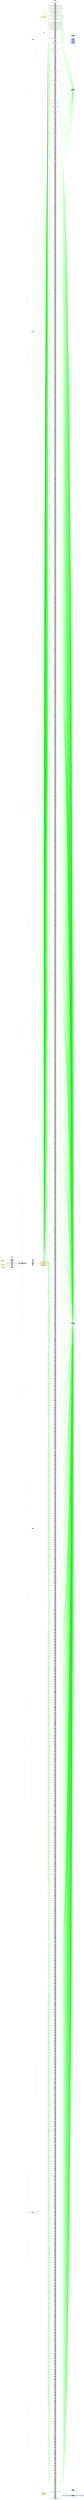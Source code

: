 digraph spade2dot {
graph [rankdir = "RL"];
node [fontname="Helvetica" fontsize="8" style="filled" margin="0.0,0.0"];
edge [fontname="Helvetica" fontsize="8"];
"1" [label="path:C:\ntype:Artifact\nversion:3\nclass:File System" shape="ellipse" fillcolor="khaki1"];
"2" [label="description:Windows Explorer\npid:3028\ntype:Process\nversion:10.0.14393.0 (rs1_release.160715-1616)\ncommandline:C:\\WINDOWS\\Explorer.EXE\nppid:3008\nimagepath:C:\\WINDOWS\\Explorer.EXE\nname:Explorer.EXE\ncompany:Microsoft Corporation\narch:64-bit" shape="box" fillcolor="lightsteelblue1"];
"3" [label="description:Host Process for Windows Services\npid:3560\ntype:Process\nversion:10.0.14393.0 (rs1_release.160715-1616)\ncommandline:C:\\WINDOWS\\system32\\svchost.exe -k defragsvc\nppid:564\nimagepath:C:\\WINDOWS\\system32\\svchost.exe\nname:svchost.exe\ncompany:Microsoft Corporation\narch:64-bit" shape="box" fillcolor="lightsteelblue1"];
"4" [label="path:C:\ntype:Artifact\nversion:4\nclass:File System" shape="ellipse" fillcolor="khaki1"];
"5" [label="description:Host Process for Windows Services\npid:656\ntype:Process\nversion:10.0.14393.0 (rs1_release.160715-1616)\ncommandline:C:\\WINDOWS\\system32\\svchost.exe -k DcomLaunch\nppid:564\nimagepath:C:\\WINDOWS\\system32\\svchost.exe\nname:svchost.exe\ncompany:Microsoft Corporation\narch:64-bit" shape="box" fillcolor="lightsteelblue1"];
"6" [label="path:C:\\Users\\mathieu\\AppData\\Roaming\\Microsoft\\Windows\\Start Menu\\Programs\\Startup\\desktop.ini\ntype:Artifact\nversion:3\nclass:File System" shape="ellipse" fillcolor="khaki1"];
"7" [label="description:WMI Provider Host\npid:2976\ntype:Process\nversion:10.0.14393.0 (rs1_release.160715-1616)\ncommandline:C:\\WINDOWS\\system32\\wbem\\wmiprvse.exe -secured -Embedding\nppid:656\nimagepath:C:\\WINDOWS\\system32\\wbem\\wmiprvse.exe\nname:wmiprvse.exe\ncompany:Microsoft Corporation\narch:64-bit" shape="box" fillcolor="lightsteelblue1"];
"8" [label="path:C:\\Users\\mathieu\\AppData\\Roaming\\Microsoft\\Windows\\Start Menu\\Programs\\Startup\\desktop.ini\ntype:Artifact\nversion:2\nclass:File System" shape="ellipse" fillcolor="khaki1"];
"9" [label="path:C:\\Users\\mathieu\\AppData\\Roaming\\Microsoft\\Windows\\Start Menu\\Programs\\Startup\\desktop.ini\ntype:Artifact\nversion:1\nclass:File System" shape="ellipse" fillcolor="khaki1"];
"10" [label="description:Host Process for Windows Services\npid:964\ntype:Process\nversion:10.0.14393.0 (rs1_release.160715-1616)\ncommandline:C:\\WINDOWS\\System32\\svchost.exe -k LocalSystemNetworkRestricted\nppid:564\nimagepath:C:\\WINDOWS\\System32\\svchost.exe\nname:svchost.exe\ncompany:Microsoft Corporation\narch:64-bit" shape="box" fillcolor="lightsteelblue1"];
"11" [label="path:C:\\Users\\mathieu\\AppData\\Roaming\\Microsoft\\Windows\\Start Menu\\Programs\\Startup\\desktop.ini\ntype:Artifact\nversion:5\nclass:File System" shape="ellipse" fillcolor="khaki1"];
"12" [label="description:Microsoft Windows Search Indexer\npid:2556\ntype:Process\nversion:7.0.14393.0 (rs1_release.160715-1616)\ncommandline:C:\\WINDOWS\\system32\\SearchIndexer.exe /Embedding\nppid:564\nimagepath:C:\\WINDOWS\\system32\\SearchIndexer.exe\nname:SearchIndexer.exe\ncompany:Microsoft Corporation\narch:64-bit" shape="box" fillcolor="lightsteelblue1"];
"13" [label="path:C:\\Users\\mathieu\\AppData\\Roaming\\Microsoft\\Windows\\Start Menu\\Programs\\Startup\\desktop.ini\ntype:Artifact\nversion:4\nclass:File System" shape="ellipse" fillcolor="khaki1"];
"14" [label="description:Microsoft Windows Search Protocol Host\npid:1556\ntype:Process\nversion:7.0.14393.953 (rs1_release_inmarket.170303-1614)\ncommandline:''C:\\WINDOWS\\system32\\SearchProtocolHost.exe'' Global\\UsGthrFltPipeMssGthrPipe2_ Global\\UsGthrCtrlFltPipeMssGthrPipe2 1 -2147483646 ''Software\\Microsoft\\Windows Search'' ''Mozilla/4.0 (compatible; MSIE 6.0; Windows NT; MS Search 4.0 Robot)'' ''C:\\ProgramData\\Microsoft\\Search\\Data\\Temp\\usgthrsvc'' ''DownLevelDaemon'' \nppid:2556\nimagepath:C:\\WINDOWS\\system32\\SearchProtocolHost.exe\nname:SearchProtocolHost.exe\ncompany:Microsoft Corporation\narch:64-bit" shape="box" fillcolor="lightsteelblue1"];
"15" [label="path:C:\\Users\\mathieu\\Downloads\\Malware\\recycle.tmp\ntype:Artifact\nversion:3\nclass:File System" shape="ellipse" fillcolor="khaki1"];
"16" [label="path:C:\\Users\\mathieu\\AppData\\Roaming\\Adobe\\AdobeARM.dll\ntype:Artifact\nversion:2\nclass:File System" shape="ellipse" fillcolor="khaki1"];
"17" [label="description:\npid:1668\ntype:Process\nversion:\ncommandline:C:\\Users\\mathieu\\Downloads\\Malware\\executable\\Geminiduke3ED561786CA07C8E9862F4F682C1828A039D6DD4.exe \nppid:4760\nimagepath:C:\\Users\\mathieu\\Downloads\\Malware\\executable\\Geminiduke3ED561786CA07C8E9862F4F682C1828A039D6DD4.exe\nname:Geminiduke3ED561786CA07C8E9862F4F682C1828A039D6DD4.exe\ncompany:\narch:32-bit" shape="box" fillcolor="lightsteelblue1"];
"18" [label="description:Antimalware Service Executable\npid:1928\ntype:Process\nversion:4.10.14393.1066 (rs1_release_sec.170327-1835)\ncommandline:''C:\\Program Files\\Windows Defender\\MsMpEng.exe''\nppid:564\nimagepath:C:\\Program Files\\Windows Defender\\MsMpEng.exe\nname:MsMpEng.exe\ncompany:Microsoft Corporation\narch:64-bit" shape="box" fillcolor="lightsteelblue1"];
"19" [label="path:C:\\Users\\mathieu\\Downloads\\Malware\\recycle.tmp\ntype:Artifact\nversion:1\nclass:File System" shape="ellipse" fillcolor="khaki1"];
"20" [label="path:C:\\Users\\mathieu\\AppData\\Roaming\\Adobe\\AdobeARM.dll\ntype:Artifact\nversion:1\nclass:File System" shape="ellipse" fillcolor="khaki1"];
"21" [label="path:C:\\Users\\mathieu\\Downloads\\Malware\\recycle.tmp\ntype:Artifact\nversion:2\nclass:File System" shape="ellipse" fillcolor="khaki1"];
"12" -> "4" [label="(duration:0.0000041\ntime:5:56:14.5072249 PM\ndetail:Control: FSCTL_READ_USN_JOURNAL\ntype:Used\ncategory:Read Metadata\noperation:FileSystemControl)" color="green" style="solid"];
"12" -> "4" [label="(duration:0.0038411\ntime:6:00:11.6925761 PM\ndetail:Control: FSCTL_READ_USN_JOURNAL\ntype:Used\ncategory:Read Metadata\noperation:FileSystemControl)" color="green" style="solid"];
"12" -> "4" [label="(duration:0.0000049\ntime:6:00:39.5177961 PM\ndetail:Control: FSCTL_READ_USN_JOURNAL\ntype:Used\ncategory:Read Metadata\noperation:FileSystemControl)" color="green" style="solid"];
"12" -> "4" [label="(duration:0.0000041\ntime:6:00:12.9704030 PM\ndetail:Control: FSCTL_READ_USN_JOURNAL\ntype:Used\ncategory:Read Metadata\noperation:FileSystemControl)" color="green" style="solid"];
"12" -> "4" [label="(duration:0.0000033\ntime:5:56:15.6091826 PM\ndetail:Control: FSCTL_READ_USN_JOURNAL\ntype:Used\ncategory:Read Metadata\noperation:FileSystemControl)" color="green" style="solid"];
"12" -> "4" [label="(duration:0.1017327\ntime:5:56:07.8221305 PM\ndetail:Control: FSCTL_READ_USN_JOURNAL\ntype:Used\ncategory:Read Metadata\noperation:FileSystemControl)" color="green" style="solid"];
"12" -> "4" [label="(duration:0.0000106\ntime:5:56:06.0469141 PM\ndetail:Control: FSCTL_QUERY_USN_JOURNAL\ntype:Used\ncategory:Read Metadata\noperation:FileSystemControl)" color="green" style="solid"];
"12" -> "4" [label="(duration:0.0000066\ntime:5:58:39.9923004 PM\ndetail:Control: FSCTL_QUERY_USN_JOURNAL\ntype:Used\ncategory:Read Metadata\noperation:FileSystemControl)" color="green" style="solid"];
"12" -> "4" [label="(duration:2.8765841\ntime:6:00:24.5583760 PM\ndetail:Control: FSCTL_READ_USN_JOURNAL\ntype:Used\ncategory:Read Metadata\noperation:FileSystemControl)" color="green" style="solid"];
"12" -> "4" [label="(duration:0.0000045\ntime:5:58:40.2386826 PM\ndetail:Control: FSCTL_READ_USN_JOURNAL\ntype:Used\ncategory:Read Metadata\noperation:FileSystemControl)" color="green" style="solid"];
"12" -> "4" [label="(duration:0.0823191\ntime:5:56:08.5806885 PM\ndetail:Control: FSCTL_READ_USN_JOURNAL\ntype:Used\ncategory:Read Metadata\noperation:FileSystemControl)" color="green" style="solid"];
"12" -> "4" [label="(duration:0.0000053\ntime:5:58:40.3345654 PM\ndetail:Control: FSCTL_READ_USN_JOURNAL\ntype:Used\ncategory:Read Metadata\noperation:FileSystemControl)" color="green" style="solid"];
"12" -> "4" [label="(duration:0.1161968\ntime:6:00:12.4876536 PM\ndetail:Control: FSCTL_READ_USN_JOURNAL\ntype:Used\ncategory:Read Metadata\noperation:FileSystemControl)" color="green" style="solid"];
"12" -> "4" [label="(duration:0.0000041\ntime:6:00:12.9701657 PM\ndetail:Control: FSCTL_READ_USN_JOURNAL\ntype:Used\ncategory:Read Metadata\noperation:FileSystemControl)" color="green" style="solid"];
"12" -> "4" [label="(duration:0.0000098\ntime:5:56:21.7632373 PM\ndetail:Control: FSCTL_QUERY_USN_JOURNAL\ntype:Used\ncategory:Read Metadata\noperation:FileSystemControl)" color="green" style="solid"];
"12" -> "4" [label="(duration:0.0007764\ntime:5:56:04.8043607 PM\ndetail:Control: FSCTL_READ_USN_JOURNAL\ntype:Used\ncategory:Read Metadata\noperation:FileSystemControl)" color="green" style="solid"];
"12" -> "4" [label="(duration:0.0000057\ntime:5:56:07.1435749 PM\ndetail:Control: FSCTL_QUERY_USN_JOURNAL\ntype:Used\ncategory:Read Metadata\noperation:FileSystemControl)" color="green" style="solid"];
"12" -> "4" [label="(duration:0.0000041\ntime:6:00:36.4342462 PM\ndetail:Control: FSCTL_QUERY_USN_JOURNAL\ntype:Used\ncategory:Read Metadata\noperation:FileSystemControl)" color="green" style="solid"];
"12" -> "4" [label="(duration:0.0325027\ntime:5:56:15.3459327 PM\ndetail:Control: FSCTL_READ_USN_JOURNAL\ntype:Used\ncategory:Read Metadata\noperation:FileSystemControl)" color="green" style="solid"];
"12" -> "4" [label="(duration:0.0000066\ntime:5:56:15.6087774 PM\ndetail:Control: FSCTL_QUERY_USN_JOURNAL\ntype:Used\ncategory:Read Metadata\noperation:FileSystemControl)" color="green" style="solid"];
"12" -> "4" [label="(duration:0.0000032\ntime:5:56:03.8877210 PM\ndetail:Control: FSCTL_READ_USN_JOURNAL\ntype:Used\ncategory:Read Metadata\noperation:FileSystemControl)" color="green" style="solid"];
"12" -> "4" [label="(duration:0.0000065\ntime:5:56:15.6131625 PM\ndetail:Control: FSCTL_QUERY_USN_JOURNAL\ntype:Used\ncategory:Read Metadata\noperation:FileSystemControl)" color="green" style="solid"];
"12" -> "4" [label="(duration:0.0007571\ntime:6:00:11.7029104 PM\ndetail:Control: FSCTL_READ_USN_JOURNAL\ntype:Used\ncategory:Read Metadata\noperation:FileSystemControl)" color="green" style="solid"];
"12" -> "4" [label="(duration:0.0000591\ntime:5:56:15.6140903 PM\ndetail:Control: FSCTL_READ_USN_JOURNAL\ntype:Used\ncategory:Read Metadata\noperation:FileSystemControl)" color="green" style="solid"];
"12" -> "4" [label="(duration:0.0002098\ntime:5:56:06.4421997 PM\ndetail:Control: FSCTL_READ_USN_JOURNAL\ntype:Used\ncategory:Read Metadata\noperation:FileSystemControl)" color="green" style="solid"];
"12" -> "4" [label="(duration:0.0000087\ntime:5:56:06.0470179 PM\ndetail:Control: FSCTL_QUERY_USN_JOURNAL\ntype:Used\ncategory:Read Metadata\noperation:FileSystemControl)" color="green" style="solid"];
"12" -> "4" [label="(duration:0.0000061\ntime:6:00:12.3595391 PM\ndetail:Control: FSCTL_QUERY_USN_JOURNAL\ntype:Used\ncategory:Read Metadata\noperation:FileSystemControl)" color="green" style="solid"];
"12" -> "4" [label="(duration:0.0000033\ntime:5:56:15.6105358 PM\ndetail:Control: FSCTL_READ_USN_JOURNAL\ntype:Used\ncategory:Read Metadata\noperation:FileSystemControl)" color="green" style="solid"];
"12" -> "4" [label="(duration:0.0000070\ntime:6:00:12.6381226 PM\ndetail:Control: FSCTL_READ_USN_JOURNAL\ntype:Used\ncategory:Read Metadata\noperation:FileSystemControl)" color="green" style="solid"];
"12" -> "4" [label="(duration:0.0000210\ntime:5:56:07.1218712 PM\ndetail:Control: FSCTL_QUERY_USN_JOURNAL\ntype:Used\ncategory:Read Metadata\noperation:FileSystemControl)" color="green" style="solid"];
"12" -> "4" [label="(duration:0.0002587\ntime:5:56:06.5568023 PM\ndetail:Control: FSCTL_READ_USN_JOURNAL\ntype:Used\ncategory:Read Metadata\noperation:FileSystemControl)" color="green" style="solid"];
"12" -> "4" [label="(duration:0.0000173\ntime:5:56:05.9480248 PM\ndetail:Control: FSCTL_QUERY_USN_JOURNAL\ntype:Used\ncategory:Read Metadata\noperation:FileSystemControl)" color="green" style="solid"];
"12" -> "4" [label="(duration:0.0000652\ntime:5:56:06.3778040 PM\ndetail:Control: FSCTL_READ_USN_JOURNAL\ntype:Used\ncategory:Read Metadata\noperation:FileSystemControl)" color="green" style="solid"];
"12" -> "4" [label="(duration:0.0000049\ntime:6:00:14.1095560 PM\ndetail:Control: FSCTL_READ_USN_JOURNAL\ntype:Used\ncategory:Read Metadata\noperation:FileSystemControl)" color="green" style="solid"];
"12" -> "4" [label="(duration:0.0000106\ntime:5:56:04.3851873 PM\ndetail:Control: FSCTL_QUERY_USN_JOURNAL\ntype:Used\ncategory:Read Metadata\noperation:FileSystemControl)" color="green" style="solid"];
"12" -> "4" [label="(duration:0.0000000\ntime:6:00:36.4105719 PM\ndetail:Control: FSCTL_QUERY_USN_JOURNAL\ntype:Used\ncategory:Read Metadata\noperation:FileSystemControl)" color="green" style="solid"];
"12" -> "4" [label="(duration:0.0004479\ntime:5:56:20.9736123 PM\ndetail:Control: FSCTL_READ_USN_JOURNAL\ntype:Used\ncategory:Read Metadata\noperation:FileSystemControl)" color="green" style="solid"];
"12" -> "4" [label="(duration:0.0000156\ntime:6:00:36.4398452 PM\ndetail:Control: FSCTL_QUERY_USN_JOURNAL\ntype:Used\ncategory:Read Metadata\noperation:FileSystemControl)" color="green" style="solid"];
"12" -> "4" [label="(duration:0.5728759\ntime:5:56:14.5487461 PM\ndetail:Control: FSCTL_READ_USN_JOURNAL\ntype:Used\ncategory:Read Metadata\noperation:FileSystemControl)" color="green" style="solid"];
"18" -> "11" [label="(duration:0.0000021\ntime:6:05:08.1099472 PM\ndetail:CreationTime: 4/6/2017 1:09:59 PM, LastAccessTime: 4/6/2017 1:09:59 PM, LastWriteTime: 5/1/2017 5:56:01 PM, ChangeTime: 5/1/2017 5:56:01 PM, AllocationSize: 240, EndOfFile: 239, FileAttributes: HSA\ntype:Used\ncategory:Read Metadata\noperation:QueryNetworkOpenInformationFile)" color="green" style="solid"];
"12" -> "4" [label="(duration:0.0000045\ntime:6:00:51.7730219 PM\ndetail:Control: FSCTL_READ_USN_JOURNAL\ntype:Used\ncategory:Read Metadata\noperation:FileSystemControl)" color="green" style="solid"];
"12" -> "4" [label="(duration:0.0001158\ntime:5:56:05.8958363 PM\ndetail:Control: FSCTL_READ_USN_JOURNAL\ntype:Used\ncategory:Read Metadata\noperation:FileSystemControl)" color="green" style="solid"];
"12" -> "4" [label="(duration:0.0000045\ntime:6:00:09.6681924 PM\ndetail:Control: FSCTL_QUERY_USN_JOURNAL\ntype:Used\ncategory:Read Metadata\noperation:FileSystemControl)" color="green" style="solid"];
"12" -> "4" [label="(duration:0.0003108\ntime:5:56:05.9180991 PM\ndetail:Control: FSCTL_READ_USN_JOURNAL\ntype:Used\ncategory:Read Metadata\noperation:FileSystemControl)" color="green" style="solid"];
"12" -> "4" [label="(duration:0.0000206\ntime:5:56:07.3684627 PM\ndetail:Control: FSCTL_QUERY_USN_JOURNAL\ntype:Used\ncategory:Read Metadata\noperation:FileSystemControl)" color="green" style="solid"];
"12" -> "4" [label="(duration:0.1268961\ntime:5:56:15.4622735 PM\ndetail:Control: FSCTL_READ_USN_JOURNAL\ntype:Used\ncategory:Read Metadata\noperation:FileSystemControl)" color="green" style="solid"];
"18" -> "4" [label="(duration:0.0000062\ntime:6:01:00.0943209 PM\ndetail:Control: FSCTL_QUERY_USN_JOURNAL\ntype:Used\ncategory:Read Metadata\noperation:FileSystemControl)" color="green" style="solid"];
"12" -> "4" [label="(duration:0.0229940\ntime:5:56:07.1465752 PM\ndetail:Control: FSCTL_READ_USN_JOURNAL\ntype:Used\ncategory:Read Metadata\noperation:FileSystemControl)" color="green" style="solid"];
"12" -> "4" [label="(duration:0.0000057\ntime:6:00:11.6867525 PM\ndetail:Control: FSCTL_QUERY_USN_JOURNAL\ntype:Used\ncategory:Read Metadata\noperation:FileSystemControl)" color="green" style="solid"];
"12" -> "4" [label="(duration:0.0040213\ntime:6:00:36.4357677 PM\ndetail:Control: FSCTL_READ_USN_JOURNAL\ntype:Used\ncategory:Read Metadata\noperation:FileSystemControl)" color="green" style="solid"];
"12" -> "4" [label="(duration:0.0000058\ntime:5:58:40.0176801 PM\ndetail:Control: FSCTL_QUERY_USN_JOURNAL\ntype:Used\ncategory:Read Metadata\noperation:FileSystemControl)" color="green" style="solid"];
"12" -> "4" [label="(duration:0.0000053\ntime:6:00:21.5575520 PM\ndetail:Control: FSCTL_QUERY_USN_JOURNAL\ntype:Used\ncategory:Read Metadata\noperation:FileSystemControl)" color="green" style="solid"];
"12" -> "4" [label="(duration:0.2262977\ntime:5:56:03.9193923 PM\ndetail:Control: FSCTL_READ_USN_JOURNAL\ntype:Used\ncategory:Read Metadata\noperation:FileSystemControl)" color="green" style="solid"];
"12" -> "4" [label="(duration:0.0000045\ntime:5:56:07.7172661 PM\ndetail:Control: FSCTL_READ_USN_JOURNAL\ntype:Used\ncategory:Read Metadata\noperation:FileSystemControl)" color="green" style="solid"];
"12" -> "4" [label="(duration:0.0001922\ntime:5:56:15.6028084 PM\ndetail:Control: FSCTL_READ_USN_JOURNAL\ntype:Used\ncategory:Read Metadata\noperation:FileSystemControl)" color="green" style="solid"];
"12" -> "4" [label="(duration:0.0000041\ntime:6:00:09.6714173 PM\ndetail:Control: FSCTL_QUERY_USN_JOURNAL\ntype:Used\ncategory:Read Metadata\noperation:FileSystemControl)" color="green" style="solid"];
"12" -> "4" [label="(duration:0.0002295\ntime:5:56:07.9530877 PM\ndetail:Control: FSCTL_READ_USN_JOURNAL\ntype:Used\ncategory:Read Metadata\noperation:FileSystemControl)" color="green" style="solid"];
"12" -> "4" [label="(duration:0.0000091\ntime:5:56:08.5687148 PM\ndetail:Control: FSCTL_QUERY_USN_JOURNAL\ntype:Used\ncategory:Read Metadata\noperation:FileSystemControl)" color="green" style="solid"];
"12" -> "4" [label="(duration:0.0000127\ntime:5:56:06.9102277 PM\ndetail:Control: FSCTL_QUERY_USN_JOURNAL\ntype:Used\ncategory:Read Metadata\noperation:FileSystemControl)" color="green" style="solid"];
"12" -> "4" [label="(duration:0.0000029\ntime:6:00:21.7938601 PM\ndetail:Control: FSCTL_READ_USN_JOURNAL\ntype:Used\ncategory:Read Metadata\noperation:FileSystemControl)" color="green" style="solid"];
"18" -> "11" [label="(duration:0.0000020\ntime:6:05:08.1096205 PM\ndetail:CreationTime: 4/6/2017 1:09:59 PM, LastAccessTime: 4/6/2017 1:09:59 PM, LastWriteTime: 5/1/2017 5:56:01 PM, ChangeTime: 5/1/2017 5:56:01 PM, AllocationSize: 240, EndOfFile: 239, FileAttributes: HSA\ntype:Used\ncategory:Read Metadata\noperation:QueryNetworkOpenInformationFile)" color="green" style="solid"];
"18" -> "4" [label="(duration:0.0000049\ntime:6:01:02.0565542 PM\ndetail:Control: FSCTL_QUERY_USN_JOURNAL\ntype:Used\ncategory:Read Metadata\noperation:FileSystemControl)" color="green" style="solid"];
"12" -> "4" [label="(duration:0.0000920\ntime:5:56:15.2620202 PM\ndetail:Control: FSCTL_READ_USN_JOURNAL\ntype:Used\ncategory:Read Metadata\noperation:FileSystemControl)" color="green" style="solid"];
"18" -> "4" [label="(duration:0.0006154\ntime:6:00:37.9689020 PM\ndetail:Offset: 8,192, Length: 4,096, I/O Flags: Non-cached, Paging I/O, Synchronous Paging I/O, Priority: Normal\ntype:Used\ncategory:Read\noperation:ReadFile)" color="green" style="solid"];
"12" -> "4" [label="(duration:0.0001466\ntime:5:56:07.1230495 PM\ndetail:Control: FSCTL_READ_USN_JOURNAL\ntype:Used\ncategory:Read Metadata\noperation:FileSystemControl)" color="green" style="solid"];
"12" -> "4" [label="(duration:0.0099378\ntime:5:56:07.1839322 PM\ndetail:Control: FSCTL_READ_USN_JOURNAL\ntype:Used\ncategory:Read Metadata\noperation:FileSystemControl)" color="green" style="solid"];
"12" -> "4" [label="(duration:0.0000057\ntime:6:00:11.6867669 PM\ndetail:Control: FSCTL_READ_USN_JOURNAL\ntype:Used\ncategory:Read Metadata\noperation:FileSystemControl)" color="green" style="solid"];
"12" -> "4" [label="(duration:0.0000813\ntime:5:56:03.9192605 PM\ndetail:Control: FSCTL_READ_USN_JOURNAL\ntype:Used\ncategory:Read Metadata\noperation:FileSystemControl)" color="green" style="solid"];
"12" -> "4" [label="(duration:0.0000029\ntime:5:56:05.9951246 PM\ndetail:Control: FSCTL_READ_USN_JOURNAL\ntype:Used\ncategory:Read Metadata\noperation:FileSystemControl)" color="green" style="solid"];
"12" -> "4" [label="(duration:0.0000033\ntime:5:56:15.5997634 PM\ndetail:Control: FSCTL_READ_USN_JOURNAL\ntype:Used\ncategory:Read Metadata\noperation:FileSystemControl)" color="green" style="solid"];
"12" -> "4" [label="(duration:0.0000037\ntime:5:56:04.8521145 PM\ndetail:Control: FSCTL_READ_USN_JOURNAL\ntype:Used\ncategory:Read Metadata\noperation:FileSystemControl)" color="green" style="solid"];
"12" -> "4" [label="(duration:0.0000069\ntime:6:00:39.4833926 PM\ndetail:Control: FSCTL_QUERY_USN_JOURNAL\ntype:Used\ncategory:Read Metadata\noperation:FileSystemControl)" color="green" style="solid"];
"12" -> "4" [label="(duration:0.0000061\ntime:6:00:39.5246404 PM\ndetail:Control: FSCTL_READ_USN_JOURNAL\ntype:Used\ncategory:Read Metadata\noperation:FileSystemControl)" color="green" style="solid"];
"12" -> "4" [label="(duration:0.0009262\ntime:5:56:04.8584406 PM\ndetail:Control: FSCTL_READ_USN_JOURNAL\ntype:Used\ncategory:Read Metadata\noperation:FileSystemControl)" color="green" style="solid"];
"12" -> "4" [label="(duration:0.0000185\ntime:5:56:06.9325204 PM\ndetail:Control: FSCTL_QUERY_USN_JOURNAL\ntype:Used\ncategory:Read Metadata\noperation:FileSystemControl)" color="green" style="solid"];
"12" -> "4" [label="(duration:0.0000045\ntime:5:56:06.9095843 PM\ndetail:Control: FSCTL_READ_USN_JOURNAL\ntype:Used\ncategory:Read Metadata\noperation:FileSystemControl)" color="green" style="solid"];
"12" -> "4" [label="(duration:0.0024760\ntime:6:00:09.7946016 PM\ndetail:Control: FSCTL_READ_USN_JOURNAL\ntype:Used\ncategory:Read Metadata\noperation:FileSystemControl)" color="green" style="solid"];
"12" -> "4" [label="(duration:0.0246107\ntime:5:56:06.6445703 PM\ndetail:Control: FSCTL_READ_USN_JOURNAL\ntype:Used\ncategory:Read Metadata\noperation:FileSystemControl)" color="green" style="solid"];
"12" -> "4" [label="(duration:0.1265101\ntime:6:00:11.8538733 PM\ndetail:Control: FSCTL_READ_USN_JOURNAL\ntype:Used\ncategory:Read Metadata\noperation:FileSystemControl)" color="green" style="solid"];
"12" -> "4" [label="(duration:0.0000727\ntime:6:00:11.7591712 PM\ndetail:Control: FSCTL_READ_USN_JOURNAL\ntype:Used\ncategory:Read Metadata\noperation:FileSystemControl)" color="green" style="solid"];
"12" -> "4" [label="(duration:0.0000037\ntime:5:56:15.6115334 PM\ndetail:Control: FSCTL_READ_USN_JOURNAL\ntype:Used\ncategory:Read Metadata\noperation:FileSystemControl)" color="green" style="solid"];
"12" -> "4" [label="(duration:0.0002295\ntime:5:56:05.5192897 PM\ndetail:Control: FSCTL_QUERY_USN_JOURNAL\ntype:Used\ncategory:Read Metadata\noperation:FileSystemControl)" color="green" style="solid"];
"12" -> "4" [label="(duration:0.0000042\ntime:5:58:40.5003030 PM\ndetail:Control: FSCTL_READ_USN_JOURNAL\ntype:Used\ncategory:Read Metadata\noperation:FileSystemControl)" color="green" style="solid"];
"12" -> "4" [label="(duration:0.0000061\ntime:5:56:15.6034021 PM\ndetail:Control: FSCTL_QUERY_USN_JOURNAL\ntype:Used\ncategory:Read Metadata\noperation:FileSystemControl)" color="green" style="solid"];
"12" -> "4" [label="(duration:0.0000148\ntime:5:56:10.6617911 PM\ndetail:Control: FSCTL_QUERY_USN_JOURNAL\ntype:Used\ncategory:Read Metadata\noperation:FileSystemControl)" color="green" style="solid"];
"12" -> "4" [label="(duration:0.0000180\ntime:5:56:05.5167316 PM\ndetail:Control: FSCTL_QUERY_USN_JOURNAL\ntype:Used\ncategory:Read Metadata\noperation:FileSystemControl)" color="green" style="solid"];
"12" -> "4" [label="(duration:0.0000049\ntime:5:56:15.4179610 PM\ndetail:Control: FSCTL_QUERY_USN_JOURNAL\ntype:Used\ncategory:Read Metadata\noperation:FileSystemControl)" color="green" style="solid"];
"12" -> "4" [label="(duration:0.0000070\ntime:5:56:15.4286303 PM\ndetail:Control: FSCTL_QUERY_USN_JOURNAL\ntype:Used\ncategory:Read Metadata\noperation:FileSystemControl)" color="green" style="solid"];
"3" -> "4" [label="(duration:0.0000033\ntime:6:00:46.6854765 PM\ndetail:Control: FSCTL_GET_NTFS_VOLUME_DATA\ntype:Used\ncategory:Read Metadata\noperation:FileSystemControl)" color="green" style="solid"];
"12" -> "4" [label="(duration:0.0000053\ntime:5:56:11.7618488 PM\ndetail:Control: FSCTL_QUERY_USN_JOURNAL\ntype:Used\ncategory:Read Metadata\noperation:FileSystemControl)" color="green" style="solid"];
"12" -> "4" [label="(duration:0.0000144\ntime:5:56:06.0262844 PM\ndetail:Control: FSCTL_QUERY_USN_JOURNAL\ntype:Used\ncategory:Read Metadata\noperation:FileSystemControl)" color="green" style="solid"];
"12" -> "4" [label="(duration:0.0000103\ntime:5:58:40.5244092 PM\ndetail:Control: FSCTL_QUERY_USN_JOURNAL\ntype:Used\ncategory:Read Metadata\noperation:FileSystemControl)" color="green" style="solid"];
"12" -> "4" [label="(duration:0.0000111\ntime:5:56:10.6619508 PM\ndetail:Control: FSCTL_QUERY_USN_JOURNAL\ntype:Used\ncategory:Read Metadata\noperation:FileSystemControl)" color="green" style="solid"];
"12" -> "4" [label="(duration:0.0001014\ntime:5:56:15.4030408 PM\ndetail:Control: FSCTL_READ_USN_JOURNAL\ntype:Used\ncategory:Read Metadata\noperation:FileSystemControl)" color="green" style="solid"];
"12" -> "4" [label="(duration:0.0000041\ntime:5:56:05.5167619 PM\ndetail:Control: FSCTL_READ_USN_JOURNAL\ntype:Used\ncategory:Read Metadata\noperation:FileSystemControl)" color="green" style="solid"];
"12" -> "4" [label="(duration:0.0000061\ntime:6:00:11.6635089 PM\ndetail:Control: FSCTL_READ_USN_JOURNAL\ntype:Used\ncategory:Read Metadata\noperation:FileSystemControl)" color="green" style="solid"];
"12" -> "4" [label="(duration:0.0000065\ntime:5:56:15.6006309 PM\ndetail:Control: FSCTL_QUERY_USN_JOURNAL\ntype:Used\ncategory:Read Metadata\noperation:FileSystemControl)" color="green" style="solid"];
"12" -> "4" [label="(duration:0.0000036\ntime:5:56:04.9716195 PM\ndetail:Control: FSCTL_READ_USN_JOURNAL\ntype:Used\ncategory:Read Metadata\noperation:FileSystemControl)" color="green" style="solid"];
"12" -> "4" [label="(duration:0.0000090\ntime:5:56:15.9335571 PM\ndetail:Control: FSCTL_QUERY_USN_JOURNAL\ntype:Used\ncategory:Read Metadata\noperation:FileSystemControl)" color="green" style="solid"];
"12" -> "4" [label="(duration:0.0000033\ntime:5:56:15.5982378 PM\ndetail:Control: FSCTL_READ_USN_JOURNAL\ntype:Used\ncategory:Read Metadata\noperation:FileSystemControl)" color="green" style="solid"];
"12" -> "4" [label="(duration:0.0002061\ntime:5:56:15.6154295 PM\ndetail:Control: FSCTL_READ_USN_JOURNAL\ntype:Used\ncategory:Read Metadata\noperation:FileSystemControl)" color="green" style="solid"];
"12" -> "4" [label="(duration:0.0000062\ntime:6:00:09.9433663 PM\ndetail:Control: FSCTL_QUERY_USN_JOURNAL\ntype:Used\ncategory:Read Metadata\noperation:FileSystemControl)" color="green" style="solid"];
"12" -> "4" [label="(duration:0.0115520\ntime:5:58:40.3346200 PM\ndetail:Control: FSCTL_READ_USN_JOURNAL\ntype:Used\ncategory:Read Metadata\noperation:FileSystemControl)" color="green" style="solid"];
"12" -> "4" [label="(duration:0.0000094\ntime:6:00:47.4356708 PM\ndetail:Control: FSCTL_QUERY_USN_JOURNAL\ntype:Used\ncategory:Read Metadata\noperation:FileSystemControl)" color="green" style="solid"];
"12" -> "4" [label="(duration:0.0000065\ntime:6:00:12.9707290 PM\ndetail:Control: FSCTL_QUERY_USN_JOURNAL\ntype:Used\ncategory:Read Metadata\noperation:FileSystemControl)" color="green" style="solid"];
"12" -> "4" [label="(duration:0.0002722\ntime:6:00:36.4471345 PM\ndetail:Control: FSCTL_READ_USN_JOURNAL\ntype:Used\ncategory:Read Metadata\noperation:FileSystemControl)" color="green" style="solid"];
"12" -> "4" [label="(duration:0.0029875\ntime:5:56:07.1967615 PM\ndetail:Control: FSCTL_READ_USN_JOURNAL\ntype:Used\ncategory:Read Metadata\noperation:FileSystemControl)" color="green" style="solid"];
"12" -> "4" [label="(duration:0.0003243\ntime:5:56:05.5195307 PM\ndetail:Control: FSCTL_READ_USN_JOURNAL\ntype:Used\ncategory:Read Metadata\noperation:FileSystemControl)" color="green" style="solid"];
"12" -> "4" [label="(duration:0.0000107\ntime:5:56:15.3458912 PM\ndetail:Control: FSCTL_QUERY_USN_JOURNAL\ntype:Used\ncategory:Read Metadata\noperation:FileSystemControl)" color="green" style="solid"];
"12" -> "4" [label="(duration:0.0000057\ntime:5:56:15.6116135 PM\ndetail:Control: FSCTL_QUERY_USN_JOURNAL\ntype:Used\ncategory:Read Metadata\noperation:FileSystemControl)" color="green" style="solid"];
"12" -> "4" [label="(duration:0.0000058\ntime:5:56:06.3885944 PM\ndetail:Control: FSCTL_READ_USN_JOURNAL\ntype:Used\ncategory:Read Metadata\noperation:FileSystemControl)" color="green" style="solid"];
"12" -> "4" [label="(duration:0.0000045\ntime:5:56:11.6522184 PM\ndetail:Control: FSCTL_QUERY_USN_JOURNAL\ntype:Used\ncategory:Read Metadata\noperation:FileSystemControl)" color="green" style="solid"];
"12" -> "4" [label="(duration:0.9783485\ntime:5:56:15.9337414 PM\ndetail:Control: FSCTL_READ_USN_JOURNAL\ntype:Used\ncategory:Read Metadata\noperation:FileSystemControl)" color="green" style="solid"];
"12" -> "4" [label="(duration:0.0019378\ntime:6:00:09.9151731 PM\ndetail:Control: FSCTL_READ_USN_JOURNAL\ntype:Used\ncategory:Read Metadata\noperation:FileSystemControl)" color="green" style="solid"];
"12" -> "4" [label="(duration:0.0000041\ntime:5:56:06.0264922 PM\ndetail:Control: FSCTL_READ_USN_JOURNAL\ntype:Used\ncategory:Read Metadata\noperation:FileSystemControl)" color="green" style="solid"];
"12" -> "4" [label="(duration:0.0000029\ntime:5:56:15.6152546 PM\ndetail:Control: FSCTL_READ_USN_JOURNAL\ntype:Used\ncategory:Read Metadata\noperation:FileSystemControl)" color="green" style="solid"];
"12" -> "4" [label="(duration:0.0000046\ntime:6:00:36.4346801 PM\ndetail:Control: FSCTL_QUERY_USN_JOURNAL\ntype:Used\ncategory:Read Metadata\noperation:FileSystemControl)" color="green" style="solid"];
"12" -> "4" [label="(duration:0.0000041\ntime:5:56:08.7158715 PM\ndetail:Control: FSCTL_READ_USN_JOURNAL\ntype:Used\ncategory:Read Metadata\noperation:FileSystemControl)" color="green" style="solid"];
"12" -> "4" [label="(duration:0.0000961\ntime:5:56:05.9184706 PM\ndetail:Control: FSCTL_READ_USN_JOURNAL\ntype:Used\ncategory:Read Metadata\noperation:FileSystemControl)" color="green" style="solid"];
"12" -> "4" [label="(duration:0.0000086\ntime:6:00:09.7945359 PM\ndetail:Control: FSCTL_READ_USN_JOURNAL\ntype:Used\ncategory:Read Metadata\noperation:FileSystemControl)" color="green" style="solid"];
"18" -> "11" [label="(duration:0.0000020\ntime:6:05:08.1040050 PM\ndetail:CreationTime: 4/6/2017 1:09:59 PM, LastAccessTime: 4/6/2017 1:09:59 PM, LastWriteTime: 5/1/2017 5:56:01 PM, ChangeTime: 5/1/2017 5:56:01 PM, AllocationSize: 240, EndOfFile: 239, FileAttributes: HSA\ntype:Used\ncategory:Read Metadata\noperation:QueryNetworkOpenInformationFile)" color="green" style="solid"];
"12" -> "4" [label="(duration:0.0000665\ntime:5:56:03.9156793 PM\ndetail:Control: FSCTL_READ_USN_JOURNAL\ntype:Used\ncategory:Read Metadata\noperation:FileSystemControl)" color="green" style="solid"];
"12" -> "4" [label="(duration:0.0000070\ntime:5:56:09.9348938 PM\ndetail:Control: FSCTL_QUERY_USN_JOURNAL\ntype:Used\ncategory:Read Metadata\noperation:FileSystemControl)" color="green" style="solid"];
"12" -> "4" [label="(duration:0.0000086\ntime:5:56:15.9230934 PM\ndetail:Control: FSCTL_QUERY_USN_JOURNAL\ntype:Used\ncategory:Read Metadata\noperation:FileSystemControl)" color="green" style="solid"];
"12" -> "4" [label="(duration:0.0002327\ntime:5:56:15.5999375 PM\ndetail:Control: FSCTL_READ_USN_JOURNAL\ntype:Used\ncategory:Read Metadata\noperation:FileSystemControl)" color="green" style="solid"];
"12" -> "4" [label="(duration:0.0000042\ntime:5:56:04.2348751 PM\ndetail:Control: FSCTL_READ_USN_JOURNAL\ntype:Used\ncategory:Read Metadata\noperation:FileSystemControl)" color="green" style="solid"];
"12" -> "4" [label="(duration:0.0041630\ntime:5:56:15.4068519 PM\ndetail:Control: FSCTL_READ_USN_JOURNAL\ntype:Used\ncategory:Read Metadata\noperation:FileSystemControl)" color="green" style="solid"];
"12" -> "4" [label="(duration:0.0000066\ntime:6:00:09.7945170 PM\ndetail:Control: FSCTL_QUERY_USN_JOURNAL\ntype:Used\ncategory:Read Metadata\noperation:FileSystemControl)" color="green" style="solid"];
"12" -> "4" [label="(duration:0.0000037\ntime:5:56:04.8781355 PM\ndetail:Control: FSCTL_READ_USN_JOURNAL\ntype:Used\ncategory:Read Metadata\noperation:FileSystemControl)" color="green" style="solid"];
"12" -> "4" [label="(duration:0.0000033\ntime:5:56:15.1217965 PM\ndetail:Control: FSCTL_READ_USN_JOURNAL\ntype:Used\ncategory:Read Metadata\noperation:FileSystemControl)" color="green" style="solid"];
"12" -> "4" [label="(duration:0.0000168\ntime:5:56:05.8950033 PM\ndetail:Control: FSCTL_QUERY_USN_JOURNAL\ntype:Used\ncategory:Read Metadata\noperation:FileSystemControl)" color="green" style="solid"];
"12" -> "4" [label="(duration:0.0004142\ntime:6:00:36.4119325 PM\ndetail:Control: FSCTL_READ_USN_JOURNAL\ntype:Used\ncategory:Read Metadata\noperation:FileSystemControl)" color="green" style="solid"];
"4" -> "17" [label="(duration:0.0000259\ntime:5:56:01.6750071 PM\ndetail:EndOfFile: 137,216\ntype:WasGeneratedBy\ncategory:Write Metadata\noperation:SetEndOfFileInformationFile)" color="red" style="solid"];
"12" -> "4" [label="(duration:0.0000045\ntime:6:00:36.4346929 PM\ndetail:Control: FSCTL_READ_USN_JOURNAL\ntype:Used\ncategory:Read Metadata\noperation:FileSystemControl)" color="green" style="solid"];
"12" -> "4" [label="(duration:0.0157314\ntime:5:56:09.7951398 PM\ndetail:Control: FSCTL_READ_USN_JOURNAL\ntype:Used\ncategory:Read Metadata\noperation:FileSystemControl)" color="green" style="solid"];
"16" -> "17" [label="(duration:0.0001753\ntime:5:56:01.6734503 PM\ndetail:Offset: 0, Length: 137,216, Priority: Normal\ntype:WasGeneratedBy\ncategory:Write\noperation:WriteFile)" color="red" style="solid"];
"12" -> "4" [label="(duration:0.0168612\ntime:6:00:37.5960048 PM\ndetail:Control: FSCTL_READ_USN_JOURNAL\ntype:Used\ncategory:Read Metadata\noperation:FileSystemControl)" color="green" style="solid"];
"12" -> "4" [label="(duration:0.0001462\ntime:6:00:11.7589819 PM\ndetail:Control: FSCTL_READ_USN_JOURNAL\ntype:Used\ncategory:Read Metadata\noperation:FileSystemControl)" color="green" style="solid"];
"12" -> "4" [label="(duration:0.0000177\ntime:5:56:11.9804183 PM\ndetail:Control: FSCTL_QUERY_USN_JOURNAL\ntype:Used\ncategory:Read Metadata\noperation:FileSystemControl)" color="green" style="solid"];
"12" -> "4" [label="(duration:0.0001466\ntime:5:56:11.9804807 PM\ndetail:Control: FSCTL_READ_USN_JOURNAL\ntype:Used\ncategory:Read Metadata\noperation:FileSystemControl)" color="green" style="solid"];
"12" -> "4" [label="(duration:0.0000057\ntime:5:56:15.6128554 PM\ndetail:Control: FSCTL_QUERY_USN_JOURNAL\ntype:Used\ncategory:Read Metadata\noperation:FileSystemControl)" color="green" style="solid"];
"12" -> "4" [label="(duration:0.0261482\ntime:5:56:10.7200977 PM\ndetail:Control: FSCTL_READ_USN_JOURNAL\ntype:Used\ncategory:Read Metadata\noperation:FileSystemControl)" color="green" style="solid"];
"12" -> "4" [label="(duration:0.0000058\ntime:6:00:13.4249382 PM\ndetail:Control: FSCTL_QUERY_USN_JOURNAL\ntype:Used\ncategory:Read Metadata\noperation:FileSystemControl)" color="green" style="solid"];
"12" -> "4" [label="(duration:0.0000181\ntime:5:56:04.3849142 PM\ndetail:Control: FSCTL_QUERY_USN_JOURNAL\ntype:Used\ncategory:Read Metadata\noperation:FileSystemControl)" color="green" style="solid"];
"12" -> "4" [label="(duration:0.0000583\ntime:5:56:15.6058797 PM\ndetail:Control: FSCTL_READ_USN_JOURNAL\ntype:Used\ncategory:Read Metadata\noperation:FileSystemControl)" color="green" style="solid"];
"12" -> "4" [label="(duration:0.0000070\ntime:6:00:39.5222337 PM\ndetail:Control: FSCTL_QUERY_USN_JOURNAL\ntype:Used\ncategory:Read Metadata\noperation:FileSystemControl)" color="green" style="solid"];
"12" -> "4" [label="(duration:0.0000057\ntime:5:56:25.9460661 PM\ndetail:Control: FSCTL_QUERY_USN_JOURNAL\ntype:Used\ncategory:Read Metadata\noperation:FileSystemControl)" color="green" style="solid"];
"12" -> "4" [label="(duration:0.0000053\ntime:5:56:04.8528572 PM\ndetail:Control: FSCTL_READ_USN_JOURNAL\ntype:Used\ncategory:Read Metadata\noperation:FileSystemControl)" color="green" style="solid"];
"12" -> "4" [label="(duration:0.0000062\ntime:5:56:15.2546020 PM\ndetail:Control: FSCTL_QUERY_USN_JOURNAL\ntype:Used\ncategory:Read Metadata\noperation:FileSystemControl)" color="green" style="solid"];
"12" -> "4" [label="(duration:0.0000066\ntime:5:56:15.6105218 PM\ndetail:Control: FSCTL_QUERY_USN_JOURNAL\ntype:Used\ncategory:Read Metadata\noperation:FileSystemControl)" color="green" style="solid"];
"12" -> "4" [label="(duration:0.0000033\ntime:6:00:14.7818355 PM\ndetail:Control: FSCTL_READ_USN_JOURNAL\ntype:Used\ncategory:Read Metadata\noperation:FileSystemControl)" color="green" style="solid"];
"18" -> "4" [label="(duration:0.0000058\ntime:6:00:53.5293046 PM\ndetail:Control: FSCTL_QUERY_USN_JOURNAL\ntype:Used\ncategory:Read Metadata\noperation:FileSystemControl)" color="green" style="solid"];
"12" -> "4" [label="(duration:0.0000082\ntime:5:56:07.1457438 PM\ndetail:Control: FSCTL_QUERY_USN_JOURNAL\ntype:Used\ncategory:Read Metadata\noperation:FileSystemControl)" color="green" style="solid"];
"12" -> "4" [label="(duration:0.0000103\ntime:5:56:15.1216524 PM\ndetail:Control: FSCTL_QUERY_USN_JOURNAL\ntype:Used\ncategory:Read Metadata\noperation:FileSystemControl)" color="green" style="solid"];
"12" -> "4" [label="(duration:0.0000698\ntime:5:56:14.5069112 PM\ndetail:Control: FSCTL_READ_USN_JOURNAL\ntype:Used\ncategory:Read Metadata\noperation:FileSystemControl)" color="green" style="solid"];
"12" -> "4" [label="(duration:0.0000567\ntime:5:56:15.5993799 PM\ndetail:Control: FSCTL_READ_USN_JOURNAL\ntype:Used\ncategory:Read Metadata\noperation:FileSystemControl)" color="green" style="solid"];
"12" -> "4" [label="(duration:0.0000037\ntime:5:56:15.6080639 PM\ndetail:Control: FSCTL_READ_USN_JOURNAL\ntype:Used\ncategory:Read Metadata\noperation:FileSystemControl)" color="green" style="solid"];
"12" -> "4" [label="(duration:0.0558198\ntime:6:00:39.4269532 PM\ndetail:Control: FSCTL_READ_USN_JOURNAL\ntype:Used\ncategory:Read Metadata\noperation:FileSystemControl)" color="green" style="solid"];
"12" -> "4" [label="(duration:0.0000078\ntime:5:56:08.5804508 PM\ndetail:Control: FSCTL_QUERY_USN_JOURNAL\ntype:Used\ncategory:Read Metadata\noperation:FileSystemControl)" color="green" style="solid"];
"12" -> "4" [label="(duration:0.0000033\ntime:6:00:14.7899890 PM\ndetail:Control: FSCTL_READ_USN_JOURNAL\ntype:Used\ncategory:Read Metadata\noperation:FileSystemControl)" color="green" style="solid"];
"12" -> "4" [label="(duration:0.0000050\ntime:6:00:47.4356921 PM\ndetail:Control: FSCTL_READ_USN_JOURNAL\ntype:Used\ncategory:Read Metadata\noperation:FileSystemControl)" color="green" style="solid"];
"12" -> "4" [label="(duration:0.0000041\ntime:5:56:06.7035382 PM\ndetail:Control: FSCTL_READ_USN_JOURNAL\ntype:Used\ncategory:Read Metadata\noperation:FileSystemControl)" color="green" style="solid"];
"12" -> "4" [label="(duration:0.0000099\ntime:6:00:37.5365356 PM\ndetail:Control: FSCTL_READ_USN_JOURNAL\ntype:Used\ncategory:Read Metadata\noperation:FileSystemControl)" color="green" style="solid"];
"12" -> "4" [label="(duration:0.0000579\ntime:6:00:14.7897936 PM\ndetail:Control: FSCTL_READ_USN_JOURNAL\ntype:Used\ncategory:Read Metadata\noperation:FileSystemControl)" color="green" style="solid"];
"12" -> "4" [label="(duration:0.0000065\ntime:5:56:15.6095587 PM\ndetail:Control: FSCTL_QUERY_USN_JOURNAL\ntype:Used\ncategory:Read Metadata\noperation:FileSystemControl)" color="green" style="solid"];
"12" -> "4" [label="(duration:0.0000119\ntime:5:56:15.2316010 PM\ndetail:Control: FSCTL_QUERY_USN_JOURNAL\ntype:Used\ncategory:Read Metadata\noperation:FileSystemControl)" color="green" style="solid"];
"12" -> "4" [label="(duration:0.0000070\ntime:6:00:12.6358206 PM\ndetail:Control: FSCTL_QUERY_USN_JOURNAL\ntype:Used\ncategory:Read Metadata\noperation:FileSystemControl)" color="green" style="solid"];
"12" -> "4" [label="(duration:0.0002295\ntime:5:56:15.6138234 PM\ndetail:Control: FSCTL_READ_USN_JOURNAL\ntype:Used\ncategory:Read Metadata\noperation:FileSystemControl)" color="green" style="solid"];
"18" -> "4" [label="(duration:0.0000058\ntime:6:01:00.2676636 PM\ndetail:Control: FSCTL_QUERY_USN_JOURNAL\ntype:Used\ncategory:Read Metadata\noperation:FileSystemControl)" color="green" style="solid"];
"12" -> "4" [label="(duration:0.0814885\ntime:5:56:06.4425553 PM\ndetail:Control: FSCTL_READ_USN_JOURNAL\ntype:Used\ncategory:Read Metadata\noperation:FileSystemControl)" color="green" style="solid"];
"12" -> "4" [label="(duration:0.0000033\ntime:5:56:06.3777945 PM\ndetail:Control: FSCTL_READ_USN_JOURNAL\ntype:Used\ncategory:Read Metadata\noperation:FileSystemControl)" color="green" style="solid"];
"12" -> "4" [label="(duration:0.0747995\ntime:5:56:15.1256848 PM\ndetail:Control: FSCTL_READ_USN_JOURNAL\ntype:Used\ncategory:Read Metadata\noperation:FileSystemControl)" color="green" style="solid"];
"8" -> "17" [label="(duration:0.0000058\ntime:5:56:01.6902146 PM\ndetail:Offset: 2, Length: 25\ntype:WasGeneratedBy\ncategory:Write\noperation:WriteFile)" color="red" style="solid"];
"18" -> "4" [label="(duration:0.0000045\ntime:6:00:59.7815486 PM\ndetail:Control: FSCTL_QUERY_USN_JOURNAL\ntype:Used\ncategory:Read Metadata\noperation:FileSystemControl)" color="green" style="solid"];
"12" -> "4" [label="(duration:0.0001675\ntime:5:56:15.6016219 PM\ndetail:Control: FSCTL_READ_USN_JOURNAL\ntype:Used\ncategory:Read Metadata\noperation:FileSystemControl)" color="green" style="solid"];
"12" -> "4" [label="(duration:0.0000037\ntime:5:56:04.2352602 PM\ndetail:Control: FSCTL_READ_USN_JOURNAL\ntype:Used\ncategory:Read Metadata\noperation:FileSystemControl)" color="green" style="solid"];
"18" -> "4" [label="(duration:0.0002697\ntime:6:00:37.9674536 PM\ndetail:Offset: 0, Length: 4,096, I/O Flags: Non-cached, Paging I/O, Synchronous Paging I/O, Priority: Normal\ntype:Used\ncategory:Read\noperation:ReadFile)" color="green" style="solid"];
"12" -> "4" [label="(duration:0.0000069\ntime:5:56:11.9806766 PM\ndetail:Control: FSCTL_READ_USN_JOURNAL\ntype:Used\ncategory:Read Metadata\noperation:FileSystemControl)" color="green" style="solid"];
"10" -> "4" [label="(duration:0.0006774\ntime:6:00:14.3417442 PM\ndetail:Offset: 163,840, Length: 4,096, I/O Flags: Non-cached, Paging I/O, Synchronous Paging I/O, Priority: Normal\ntype:Used\ncategory:Read\noperation:ReadFile)" color="green" style="solid"];
"12" -> "4" [label="(duration:0.0000657\ntime:6:00:47.4357061 PM\ndetail:Control: FSCTL_READ_USN_JOURNAL\ntype:Used\ncategory:Read Metadata\noperation:FileSystemControl)" color="green" style="solid"];
"12" -> "4" [label="(duration:0.0002915\ntime:6:00:36.4090167 PM\ndetail:Control: FSCTL_READ_USN_JOURNAL\ntype:Used\ncategory:Read Metadata\noperation:FileSystemControl)" color="green" style="solid"];
"12" -> "4" [label="(duration:0.0000160\ntime:5:56:14.4219650 PM\ndetail:Control: FSCTL_QUERY_USN_JOURNAL\ntype:Used\ncategory:Read Metadata\noperation:FileSystemControl)" color="green" style="solid"];
"12" -> "4" [label="(duration:0.0000054\ntime:5:56:06.5909037 PM\ndetail:Control: FSCTL_QUERY_USN_JOURNAL\ntype:Used\ncategory:Read Metadata\noperation:FileSystemControl)" color="green" style="solid"];
"12" -> "4" [label="(duration:0.0000041\ntime:6:00:38.4004593 PM\ndetail:Control: FSCTL_READ_USN_JOURNAL\ntype:Used\ncategory:Read Metadata\noperation:FileSystemControl)" color="green" style="solid"];
"12" -> "4" [label="(duration:0.0000152\ntime:5:56:06.5411863 PM\ndetail:Control: FSCTL_QUERY_USN_JOURNAL\ntype:Used\ncategory:Read Metadata\noperation:FileSystemControl)" color="green" style="solid"];
"12" -> "4" [label="(duration:4.8132533\ntime:6:00:51.7734616 PM\ndetail:Control: FSCTL_READ_USN_JOURNAL\ntype:Used\ncategory:Read Metadata\noperation:FileSystemControl)" color="green" style="solid"];
"12" -> "4" [label="(duration:0.0201854\ntime:5:56:09.7118358 PM\ndetail:Control: FSCTL_READ_USN_JOURNAL\ntype:Used\ncategory:Read Metadata\noperation:FileSystemControl)" color="green" style="solid"];
"12" -> "4" [label="(duration:0.0000028\ntime:5:56:06.4425467 PM\ndetail:Control: FSCTL_READ_USN_JOURNAL\ntype:Used\ncategory:Read Metadata\noperation:FileSystemControl)" color="green" style="solid"];
"12" -> "4" [label="(duration:0.0002483\ntime:5:56:15.6003694 PM\ndetail:Control: FSCTL_READ_USN_JOURNAL\ntype:Used\ncategory:Read Metadata\noperation:FileSystemControl)" color="green" style="solid"];
"12" -> "4" [label="(duration:0.0000607\ntime:5:56:16.9212694 PM\ndetail:Control: FSCTL_READ_USN_JOURNAL\ntype:Used\ncategory:Read Metadata\noperation:FileSystemControl)" color="green" style="solid"];
"12" -> "4" [label="(duration:0.0000066\ntime:5:56:16.9313212 PM\ndetail:Control: FSCTL_QUERY_USN_JOURNAL\ntype:Used\ncategory:Read Metadata\noperation:FileSystemControl)" color="green" style="solid"];
"12" -> "4" [label="(duration:0.0000033\ntime:6:00:27.4352356 PM\ndetail:Control: FSCTL_READ_USN_JOURNAL\ntype:Used\ncategory:Read Metadata\noperation:FileSystemControl)" color="green" style="solid"];
"12" -> "4" [label="(duration:0.0000209\ntime:5:56:06.4421538 PM\ndetail:Control: FSCTL_QUERY_USN_JOURNAL\ntype:Used\ncategory:Read Metadata\noperation:FileSystemControl)" color="green" style="solid"];
"12" -> "4" [label="(duration:0.0000041\ntime:5:56:05.2851747 PM\ndetail:Control: FSCTL_QUERY_USN_JOURNAL\ntype:Used\ncategory:Read Metadata\noperation:FileSystemControl)" color="green" style="solid"];
"12" -> "4" [label="(duration:0.0000612\ntime:5:56:15.5977521 PM\ndetail:Control: FSCTL_READ_USN_JOURNAL\ntype:Used\ncategory:Read Metadata\noperation:FileSystemControl)" color="green" style="solid"];
"12" -> "4" [label="(duration:0.0000045\ntime:5:56:11.7621374 PM\ndetail:Control: FSCTL_QUERY_USN_JOURNAL\ntype:Used\ncategory:Read Metadata\noperation:FileSystemControl)" color="green" style="solid"];
"12" -> "4" [label="(duration:0.0000041\ntime:6:00:10.9045682 PM\ndetail:Control: FSCTL_QUERY_USN_JOURNAL\ntype:Used\ncategory:Read Metadata\noperation:FileSystemControl)" color="green" style="solid"];
"12" -> "4" [label="(duration:0.0000066\ntime:5:56:15.9335825 PM\ndetail:Control: FSCTL_READ_USN_JOURNAL\ntype:Used\ncategory:Read Metadata\noperation:FileSystemControl)" color="green" style="solid"];
"12" -> "4" [label="(duration:0.0000033\ntime:5:56:14.4221030 PM\ndetail:Control: FSCTL_READ_USN_JOURNAL\ntype:Used\ncategory:Read Metadata\noperation:FileSystemControl)" color="green" style="solid"];
"12" -> "4" [label="(duration:0.0000029\ntime:5:56:15.6023334 PM\ndetail:Control: FSCTL_READ_USN_JOURNAL\ntype:Used\ncategory:Read Metadata\noperation:FileSystemControl)" color="green" style="solid"];
"12" -> "4" [label="(duration:0.0000041\ntime:5:56:06.0255237 PM\ndetail:Control: FSCTL_READ_USN_JOURNAL\ntype:Used\ncategory:Read Metadata\noperation:FileSystemControl)" color="green" style="solid"];
"12" -> "4" [label="(duration:0.0303950\ntime:5:56:15.2011765 PM\ndetail:Control: FSCTL_READ_USN_JOURNAL\ntype:Used\ncategory:Read Metadata\noperation:FileSystemControl)" color="green" style="solid"];
"18" -> "11" [label="(duration:0.0000021\ntime:6:05:08.1047201 PM\ndetail:CreationTime: 4/6/2017 1:09:59 PM, LastAccessTime: 4/6/2017 1:09:59 PM, LastWriteTime: 5/1/2017 5:56:01 PM, ChangeTime: 5/1/2017 5:56:01 PM, FileAttributes: HSA\ntype:Used\ncategory:Read Metadata\noperation:QueryBasicInformationFile)" color="green" style="solid"];
"12" -> "4" [label="(duration:0.0000053\ntime:6:00:42.5345933 PM\ndetail:Control: FSCTL_READ_USN_JOURNAL\ntype:Used\ncategory:Read Metadata\noperation:FileSystemControl)" color="green" style="solid"];
"12" -> "4" [label="(duration:0.0295632\ntime:5:56:06.5915898 PM\ndetail:Control: FSCTL_READ_USN_JOURNAL\ntype:Used\ncategory:Read Metadata\noperation:FileSystemControl)" color="green" style="solid"];
"12" -> "4" [label="(duration:0.1032230\ntime:5:56:07.7183828 PM\ndetail:Control: FSCTL_READ_USN_JOURNAL\ntype:Used\ncategory:Read Metadata\noperation:FileSystemControl)" color="green" style="solid"];
"12" -> "4" [label="(duration:0.0022925\ntime:6:00:09.9718017 PM\ndetail:Control: FSCTL_READ_USN_JOURNAL\ntype:Used\ncategory:Read Metadata\noperation:FileSystemControl)" color="green" style="solid"];
"18" -> "11" [label="(duration:0.0000021\ntime:6:05:08.0022394 PM\ndetail:CreationTime: 4/6/2017 1:09:59 PM, LastAccessTime: 4/6/2017 1:09:59 PM, LastWriteTime: 5/1/2017 5:56:01 PM, ChangeTime: 5/1/2017 5:56:01 PM, AllocationSize: 240, EndOfFile: 239, FileAttributes: HSA\ntype:Used\ncategory:Read Metadata\noperation:QueryNetworkOpenInformationFile)" color="green" style="solid"];
"12" -> "4" [label="(duration:0.0000193\ntime:5:56:08.5802356 PM\ndetail:Control: FSCTL_QUERY_USN_JOURNAL\ntype:Used\ncategory:Read Metadata\noperation:FileSystemControl)" color="green" style="solid"];
"12" -> "4" [label="(duration:0.0000045\ntime:6:00:11.8536660 PM\ndetail:Control: FSCTL_READ_USN_JOURNAL\ntype:Used\ncategory:Read Metadata\noperation:FileSystemControl)" color="green" style="solid"];
"12" -> "4" [label="(duration:0.0000074\ntime:5:56:41.7343297 PM\ndetail:Control: FSCTL_QUERY_USN_JOURNAL\ntype:Used\ncategory:Read Metadata\noperation:FileSystemControl)" color="green" style="solid"];
"12" -> "4" [label="(duration:0.0000036\ntime:5:56:03.9191637 PM\ndetail:Control: FSCTL_READ_USN_JOURNAL\ntype:Used\ncategory:Read Metadata\noperation:FileSystemControl)" color="green" style="solid"];
"12" -> "4" [label="(duration:0.0001047\ntime:5:56:07.3693487 PM\ndetail:Control: FSCTL_READ_USN_JOURNAL\ntype:Used\ncategory:Read Metadata\noperation:FileSystemControl)" color="green" style="solid"];
"12" -> "4" [label="(duration:0.0000037\ntime:5:56:06.3528295 PM\ndetail:Control: FSCTL_READ_USN_JOURNAL\ntype:Used\ncategory:Read Metadata\noperation:FileSystemControl)" color="green" style="solid"];
"3" -> "4" [label="(duration:0.0000086\ntime:6:00:46.6826051 PM\ndetail:Control: FSCTL_IS_VOLUME_DIRTY\ntype:Used\ncategory:Read Metadata\noperation:FileSystemControl)" color="green" style="solid"];
"12" -> "4" [label="(duration:1.5445489\ntime:6:00:21.7939192 PM\ndetail:Control: FSCTL_READ_USN_JOURNAL\ntype:Used\ncategory:Read Metadata\noperation:FileSystemControl)" color="green" style="solid"];
"12" -> "4" [label="(duration:0.0000115\ntime:5:56:06.0264712 PM\ndetail:Control: FSCTL_QUERY_USN_JOURNAL\ntype:Used\ncategory:Read Metadata\noperation:FileSystemControl)" color="green" style="solid"];
"12" -> "4" [label="(duration:0.0000032\ntime:5:56:03.9173310 PM\ndetail:Control: FSCTL_READ_USN_JOURNAL\ntype:Used\ncategory:Read Metadata\noperation:FileSystemControl)" color="green" style="solid"];
"12" -> "4" [label="(duration:0.0000050\ntime:5:56:04.2338512 PM\ndetail:Control: FSCTL_READ_USN_JOURNAL\ntype:Used\ncategory:Read Metadata\noperation:FileSystemControl)" color="green" style="solid"];
"12" -> "4" [label="(duration:0.0002176\ntime:5:56:06.6442102 PM\ndetail:Control: FSCTL_READ_USN_JOURNAL\ntype:Used\ncategory:Read Metadata\noperation:FileSystemControl)" color="green" style="solid"];
"12" -> "4" [label="(duration:0.0000037\ntime:5:56:06.4198388 PM\ndetail:Control: FSCTL_READ_USN_JOURNAL\ntype:Used\ncategory:Read Metadata\noperation:FileSystemControl)" color="green" style="solid"];
"12" -> "4" [label="(duration:0.1776087\ntime:5:56:08.7159035 PM\ndetail:Control: FSCTL_READ_USN_JOURNAL\ntype:Used\ncategory:Read Metadata\noperation:FileSystemControl)" color="green" style="solid"];
"12" -> "4" [label="(duration:0.0002570\ntime:5:56:07.8216813 PM\ndetail:Control: FSCTL_READ_USN_JOURNAL\ntype:Used\ncategory:Read Metadata\noperation:FileSystemControl)" color="green" style="solid"];
"12" -> "4" [label="(duration:0.0000172\ntime:6:00:12.9701374 PM\ndetail:Control: FSCTL_QUERY_USN_JOURNAL\ntype:Used\ncategory:Read Metadata\noperation:FileSystemControl)" color="green" style="solid"];
"12" -> "4" [label="(duration:0.0000053\ntime:6:00:14.7898626 PM\ndetail:Control: FSCTL_QUERY_USN_JOURNAL\ntype:Used\ncategory:Read Metadata\noperation:FileSystemControl)" color="green" style="solid"];
"12" -> "4" [label="(duration:0.0000152\ntime:5:56:06.9004800 PM\ndetail:Control: FSCTL_READ_USN_JOURNAL\ntype:Used\ncategory:Read Metadata\noperation:FileSystemControl)" color="green" style="solid"];
"12" -> "4" [label="(duration:0.0000053\ntime:6:00:12.9708349 PM\ndetail:Control: FSCTL_QUERY_USN_JOURNAL\ntype:Used\ncategory:Read Metadata\noperation:FileSystemControl)" color="green" style="solid"];
"12" -> "4" [label="(duration:0.3325440\ntime:6:00:37.6329004 PM\ndetail:Control: FSCTL_READ_USN_JOURNAL\ntype:Used\ncategory:Read Metadata\noperation:FileSystemControl)" color="green" style="solid"];
"12" -> "4" [label="(duration:0.0000102\ntime:5:56:05.2847318 PM\ndetail:Control: FSCTL_QUERY_USN_JOURNAL\ntype:Used\ncategory:Read Metadata\noperation:FileSystemControl)" color="green" style="solid"];
"18" -> "4" [label="(duration:1.0388013\ntime:6:01:02.0610419 PM\ndetail:Offset: 3,221,225,472, Length: 65,536, I/O Flags: Non-cached, Priority: Normal\ntype:Used\ncategory:Read\noperation:ReadFile)" color="green" style="solid"];
"12" -> "4" [label="(duration:0.0442333\ntime:5:56:20.9742232 PM\ndetail:Control: FSCTL_READ_USN_JOURNAL\ntype:Used\ncategory:Read Metadata\noperation:FileSystemControl)" color="green" style="solid"];
"12" -> "4" [label="(duration:0.0000029\ntime:5:58:40.2491195 PM\ndetail:Control: FSCTL_READ_USN_JOURNAL\ntype:Used\ncategory:Read Metadata\noperation:FileSystemControl)" color="green" style="solid"];
"12" -> "4" [label="(duration:0.0001265\ntime:6:00:14.7720460 PM\ndetail:Control: FSCTL_READ_USN_JOURNAL\ntype:Used\ncategory:Read Metadata\noperation:FileSystemControl)" color="green" style="solid"];
"12" -> "4" [label="(duration:0.0000057\ntime:5:56:15.6145649 PM\ndetail:Control: FSCTL_QUERY_USN_JOURNAL\ntype:Used\ncategory:Read Metadata\noperation:FileSystemControl)" color="green" style="solid"];
"12" -> "4" [label="(duration:0.0000066\ntime:5:56:15.6075256 PM\ndetail:Control: FSCTL_QUERY_USN_JOURNAL\ntype:Used\ncategory:Read Metadata\noperation:FileSystemControl)" color="green" style="solid"];
"12" -> "4" [label="(duration:0.0000054\ntime:6:00:21.7937291 PM\ndetail:Control: FSCTL_QUERY_USN_JOURNAL\ntype:Used\ncategory:Read Metadata\noperation:FileSystemControl)" color="green" style="solid"];
"12" -> "4" [label="(duration:0.0000045\ntime:6:00:36.4398695 PM\ndetail:Control: FSCTL_READ_USN_JOURNAL\ntype:Used\ncategory:Read Metadata\noperation:FileSystemControl)" color="green" style="solid"];
"12" -> "4" [label="(duration:0.0000102\ntime:5:56:08.4850828 PM\ndetail:Control: FSCTL_QUERY_USN_JOURNAL\ntype:Used\ncategory:Read Metadata\noperation:FileSystemControl)" color="green" style="solid"];
"12" -> "4" [label="(duration:0.0000062\ntime:5:56:15.4519913 PM\ndetail:Control: FSCTL_READ_USN_JOURNAL\ntype:Used\ncategory:Read Metadata\noperation:FileSystemControl)" color="green" style="solid"];
"12" -> "4" [label="(duration:0.0005353\ntime:5:56:15.4166275 PM\ndetail:Control: FSCTL_READ_USN_JOURNAL\ntype:Used\ncategory:Read Metadata\noperation:FileSystemControl)" color="green" style="solid"];
"12" -> "4" [label="(duration:0.0000099\ntime:5:56:06.6222524 PM\ndetail:Control: FSCTL_QUERY_USN_JOURNAL\ntype:Used\ncategory:Read Metadata\noperation:FileSystemControl)" color="green" style="solid"];
"12" -> "4" [label="(duration:0.0000028\ntime:5:56:04.8056088 PM\ndetail:Control: FSCTL_READ_USN_JOURNAL\ntype:Used\ncategory:Read Metadata\noperation:FileSystemControl)" color="green" style="solid"];
"12" -> "4" [label="(duration:0.0000053\ntime:5:56:15.4196007 PM\ndetail:Control: FSCTL_QUERY_USN_JOURNAL\ntype:Used\ncategory:Read Metadata\noperation:FileSystemControl)" color="green" style="solid"];
"12" -> "4" [label="(duration:0.0000086\ntime:5:56:09.7344849 PM\ndetail:Control: FSCTL_QUERY_USN_JOURNAL\ntype:Used\ncategory:Read Metadata\noperation:FileSystemControl)" color="green" style="solid"];
"12" -> "4" [label="(duration:0.0000061\ntime:5:56:15.6002729 PM\ndetail:Control: FSCTL_QUERY_USN_JOURNAL\ntype:Used\ncategory:Read Metadata\noperation:FileSystemControl)" color="green" style="solid"];
"12" -> "4" [label="(duration:0.0198599\ntime:5:56:06.0267615 PM\ndetail:Control: FSCTL_READ_USN_JOURNAL\ntype:Used\ncategory:Read Metadata\noperation:FileSystemControl)" color="green" style="solid"];
"12" -> "4" [label="(duration:0.0000054\ntime:6:00:36.4124370 PM\ndetail:Control: FSCTL_READ_USN_JOURNAL\ntype:Used\ncategory:Read Metadata\noperation:FileSystemControl)" color="green" style="solid"];
"12" -> "4" [label="(duration:0.0000045\ntime:5:56:08.5804697 PM\ndetail:Control: FSCTL_READ_USN_JOURNAL\ntype:Used\ncategory:Read Metadata\noperation:FileSystemControl)" color="green" style="solid"];
"12" -> "4" [label="(duration:0.0000057\ntime:5:56:03.8900911 PM\ndetail:Control: FSCTL_QUERY_USN_JOURNAL\ntype:Used\ncategory:Read Metadata\noperation:FileSystemControl)" color="green" style="solid"];
"12" -> "4" [label="(duration:0.0002509\ntime:5:56:08.1565909 PM\ndetail:Control: FSCTL_READ_USN_JOURNAL\ntype:Used\ncategory:Read Metadata\noperation:FileSystemControl)" color="green" style="solid"];
"18" -> "4" [label="(duration:0.0000078\ntime:6:00:51.4129982 PM\ndetail:Control: FSCTL_QUERY_USN_JOURNAL\ntype:Used\ncategory:Read Metadata\noperation:FileSystemControl)" color="green" style="solid"];
"12" -> "4" [label="(duration:0.0000046\ntime:5:56:06.3521824 PM\ndetail:Control: FSCTL_READ_USN_JOURNAL\ntype:Used\ncategory:Read Metadata\noperation:FileSystemControl)" color="green" style="solid"];
"12" -> "4" [label="(duration:0.0000029\ntime:5:56:03.9159076 PM\ndetail:Control: FSCTL_READ_USN_JOURNAL\ntype:Used\ncategory:Read Metadata\noperation:FileSystemControl)" color="green" style="solid"];
"12" -> "4" [label="(duration:0.0000032\ntime:5:56:03.9104732 PM\ndetail:Control: FSCTL_READ_USN_JOURNAL\ntype:Used\ncategory:Read Metadata\noperation:FileSystemControl)" color="green" style="solid"];
"12" -> "4" [label="(duration:0.0010124\ntime:6:00:11.6827295 PM\ndetail:Control: FSCTL_READ_USN_JOURNAL\ntype:Used\ncategory:Read Metadata\noperation:FileSystemControl)" color="green" style="solid"];
"12" -> "4" [label="(duration:0.0000123\ntime:5:56:06.3528073 PM\ndetail:Control: FSCTL_QUERY_USN_JOURNAL\ntype:Used\ncategory:Read Metadata\noperation:FileSystemControl)" color="green" style="solid"];
"12" -> "4" [label="(duration:0.0000045\ntime:6:00:12.9707429 PM\ndetail:Control: FSCTL_READ_USN_JOURNAL\ntype:Used\ncategory:Read Metadata\noperation:FileSystemControl)" color="green" style="solid"];
"12" -> "4" [label="(duration:0.0001852\ntime:5:56:15.6125659 PM\ndetail:Control: FSCTL_READ_USN_JOURNAL\ntype:Used\ncategory:Read Metadata\noperation:FileSystemControl)" color="green" style="solid"];
"12" -> "4" [label="(duration:0.0000115\ntime:5:56:08.1568557 PM\ndetail:Control: FSCTL_QUERY_USN_JOURNAL\ntype:Used\ncategory:Read Metadata\noperation:FileSystemControl)" color="green" style="solid"];
"12" -> "4" [label="(duration:0.0000029\ntime:5:56:15.6068326 PM\ndetail:Control: FSCTL_READ_USN_JOURNAL\ntype:Used\ncategory:Read Metadata\noperation:FileSystemControl)" color="green" style="solid"];
"12" -> "4" [label="(duration:0.0000099\ntime:5:56:06.9103594 PM\ndetail:Control: FSCTL_QUERY_USN_JOURNAL\ntype:Used\ncategory:Read Metadata\noperation:FileSystemControl)" color="green" style="solid"];
"12" -> "4" [label="(duration:0.0000751\ntime:5:56:06.5413177 PM\ndetail:Control: FSCTL_READ_USN_JOURNAL\ntype:Used\ncategory:Read Metadata\noperation:FileSystemControl)" color="green" style="solid"];
"12" -> "4" [label="(duration:0.0000058\ntime:5:56:06.5414043 PM\ndetail:Control: FSCTL_QUERY_USN_JOURNAL\ntype:Used\ncategory:Read Metadata\noperation:FileSystemControl)" color="green" style="solid"];
"18" -> "4" [label="(duration:0.0000053\ntime:6:00:59.3155521 PM\ndetail:Control: FSCTL_QUERY_USN_JOURNAL\ntype:Used\ncategory:Read Metadata\noperation:FileSystemControl)" color="green" style="solid"];
"12" -> "4" [label="(duration:0.0000057\ntime:6:00:11.6973233 PM\ndetail:Control: FSCTL_READ_USN_JOURNAL\ntype:Used\ncategory:Read Metadata\noperation:FileSystemControl)" color="green" style="solid"];
"12" -> "4" [label="(duration:0.0000111\ntime:5:56:07.2000257 PM\ndetail:Control: FSCTL_QUERY_USN_JOURNAL\ntype:Used\ncategory:Read Metadata\noperation:FileSystemControl)" color="green" style="solid"];
"17" -> "16" [label="(duration:0.0000029\ntime:5:56:01.6739639 PM\ndetail:CreationTime: 5/1/2017 5:56:01 PM, LastAccessTime: 5/1/2017 5:56:01 PM, LastWriteTime: 5/1/2017 5:56:01 PM, ChangeTime: 5/1/2017 5:56:01 PM, FileAttributes: A\ntype:Used\ncategory:Read Metadata\noperation:QueryBasicInformationFile)" color="green" style="solid"];
"12" -> "4" [label="(duration:0.0000086\ntime:6:00:13.5990872 PM\ndetail:Control: FSCTL_READ_USN_JOURNAL\ntype:Used\ncategory:Read Metadata\noperation:FileSystemControl)" color="green" style="solid"];
"18" -> "4" [label="(duration:0.0000037\ntime:6:00:41.9292972 PM\ndetail:Control: FSCTL_QUERY_USN_JOURNAL\ntype:Used\ncategory:Read Metadata\noperation:FileSystemControl)" color="green" style="solid"];
"12" -> "4" [label="(duration:0.0000033\ntime:5:56:15.6157559 PM\ndetail:Control: FSCTL_READ_USN_JOURNAL\ntype:Used\ncategory:Read Metadata\noperation:FileSystemControl)" color="green" style="solid"];
"18" -> "4" [label="(duration:0.0000049\ntime:6:00:41.8612537 PM\ndetail:Control: FSCTL_QUERY_USN_JOURNAL\ntype:Used\ncategory:Read Metadata\noperation:FileSystemControl)" color="green" style="solid"];
"12" -> "4" [label="(duration:0.0000160\ntime:6:00:09.8082010 PM\ndetail:Control: FSCTL_READ_USN_JOURNAL\ntype:Used\ncategory:Read Metadata\noperation:FileSystemControl)" color="green" style="solid"];
"12" -> "4" [label="(duration:0.0000041\ntime:6:00:13.4253631 PM\ndetail:Control: FSCTL_QUERY_USN_JOURNAL\ntype:Used\ncategory:Read Metadata\noperation:FileSystemControl)" color="green" style="solid"];
"12" -> "4" [label="(duration:0.0001511\ntime:5:56:15.4162629 PM\ndetail:Control: FSCTL_READ_USN_JOURNAL\ntype:Used\ncategory:Read Metadata\noperation:FileSystemControl)" color="green" style="solid"];
"12" -> "4" [label="(duration:0.0105261\ntime:5:58:40.4897318 PM\ndetail:Control: FSCTL_READ_USN_JOURNAL\ntype:Used\ncategory:Read Metadata\noperation:FileSystemControl)" color="green" style="solid"];
"12" -> "4" [label="(duration:0.0000045\ntime:6:00:13.4240802 PM\ndetail:Control: FSCTL_READ_USN_JOURNAL\ntype:Used\ncategory:Read Metadata\noperation:FileSystemControl)" color="green" style="solid"];
"12" -> "4" [label="(duration:0.0411607\ntime:5:56:14.5072352 PM\ndetail:Control: FSCTL_READ_USN_JOURNAL\ntype:Used\ncategory:Read Metadata\noperation:FileSystemControl)" color="green" style="solid"];
"12" -> "4" [label="(duration:0.0000078\ntime:6:00:11.8338467 PM\ndetail:Control: FSCTL_QUERY_USN_JOURNAL\ntype:Used\ncategory:Read Metadata\noperation:FileSystemControl)" color="green" style="solid"];
"12" -> "4" [label="(duration:0.0000037\ntime:5:58:40.2349359 PM\ndetail:Control: FSCTL_READ_USN_JOURNAL\ntype:Used\ncategory:Read Metadata\noperation:FileSystemControl)" color="green" style="solid"];
"12" -> "4" [label="(duration:0.0013741\ntime:5:56:10.7464208 PM\ndetail:Control: FSCTL_READ_USN_JOURNAL\ntype:Used\ncategory:Read Metadata\noperation:FileSystemControl)" color="green" style="solid"];
"12" -> "4" [label="(duration:0.0000053\ntime:5:56:15.4619718 PM\ndetail:Control: FSCTL_READ_USN_JOURNAL\ntype:Used\ncategory:Read Metadata\noperation:FileSystemControl)" color="green" style="solid"];
"12" -> "4" [label="(duration:0.0000062\ntime:6:00:13.4240662 PM\ndetail:Control: FSCTL_QUERY_USN_JOURNAL\ntype:Used\ncategory:Read Metadata\noperation:FileSystemControl)" color="green" style="solid"];
"18" -> "4" [label="(duration:0.0000057\ntime:6:00:41.9109174 PM\ndetail:Control: FSCTL_QUERY_USN_JOURNAL\ntype:Used\ncategory:Read Metadata\noperation:FileSystemControl)" color="green" style="solid"];
"12" -> "4" [label="(duration:0.0001183\ntime:5:56:06.9005042 PM\ndetail:Control: FSCTL_READ_USN_JOURNAL\ntype:Used\ncategory:Read Metadata\noperation:FileSystemControl)" color="green" style="solid"];
"12" -> "4" [label="(duration:0.0000780\ntime:5:56:11.7619880 PM\ndetail:Control: FSCTL_READ_USN_JOURNAL\ntype:Used\ncategory:Read Metadata\noperation:FileSystemControl)" color="green" style="solid"];
"12" -> "4" [label="(duration:0.0001585\ntime:5:56:04.9726142 PM\ndetail:Control: FSCTL_QUERY_USN_JOURNAL\ntype:Used\ncategory:Read Metadata\noperation:FileSystemControl)" color="green" style="solid"];
"12" -> "4" [label="(duration:0.0000172\ntime:6:00:11.9918012 PM\ndetail:Control: FSCTL_READ_USN_JOURNAL\ntype:Used\ncategory:Read Metadata\noperation:FileSystemControl)" color="green" style="solid"];
"12" -> "4" [label="(duration:0.0000066\ntime:6:00:39.5348671 PM\ndetail:Control: FSCTL_QUERY_USN_JOURNAL\ntype:Used\ncategory:Read Metadata\noperation:FileSystemControl)" color="green" style="solid"];
"12" -> "4" [label="(duration:0.0222534\ntime:5:56:06.4198712 PM\ndetail:Control: FSCTL_READ_USN_JOURNAL\ntype:Used\ncategory:Read Metadata\noperation:FileSystemControl)" color="green" style="solid"];
"12" -> "4" [label="(duration:0.0000061\ntime:6:00:24.5583362 PM\ndetail:Control: FSCTL_QUERY_USN_JOURNAL\ntype:Used\ncategory:Read Metadata\noperation:FileSystemControl)" color="green" style="solid"];
"12" -> "4" [label="(duration:0.0000057\ntime:6:00:11.7978712 PM\ndetail:Control: FSCTL_READ_USN_JOURNAL\ntype:Used\ncategory:Read Metadata\noperation:FileSystemControl)" color="green" style="solid"];
"12" -> "4" [label="(duration:0.0000045\ntime:6:00:23.3385407 PM\ndetail:Control: FSCTL_READ_USN_JOURNAL\ntype:Used\ncategory:Read Metadata\noperation:FileSystemControl)" color="green" style="solid"];
"12" -> "4" [label="(duration:0.0005279\ntime:6:00:11.6973853 PM\ndetail:Control: FSCTL_READ_USN_JOURNAL\ntype:Used\ncategory:Read Metadata\noperation:FileSystemControl)" color="green" style="solid"];
"12" -> "4" [label="(duration:0.0000107\ntime:5:56:07.7180946 PM\ndetail:Control: FSCTL_QUERY_USN_JOURNAL\ntype:Used\ncategory:Read Metadata\noperation:FileSystemControl)" color="green" style="solid"];
"12" -> "4" [label="(duration:0.0017321\ntime:5:56:07.1436237 PM\ndetail:Control: FSCTL_READ_USN_JOURNAL\ntype:Used\ncategory:Read Metadata\noperation:FileSystemControl)" color="green" style="solid"];
"12" -> "4" [label="(duration:0.0000041\ntime:5:56:15.1255259 PM\ndetail:Control: FSCTL_READ_USN_JOURNAL\ntype:Used\ncategory:Read Metadata\noperation:FileSystemControl)" color="green" style="solid"];
"12" -> "4" [label="(duration:0.0008711\ntime:5:56:06.5556586 PM\ndetail:Control: FSCTL_READ_USN_JOURNAL\ntype:Used\ncategory:Read Metadata\noperation:FileSystemControl)" color="green" style="solid"];
"12" -> "4" [label="(duration:0.0537051\ntime:5:58:40.3757352 PM\ndetail:Control: FSCTL_READ_USN_JOURNAL\ntype:Used\ncategory:Read Metadata\noperation:FileSystemControl)" color="green" style="solid"];
"12" -> "4" [label="(duration:0.0000053\ntime:5:58:40.2218657 PM\ndetail:Control: FSCTL_READ_USN_JOURNAL\ntype:Used\ncategory:Read Metadata\noperation:FileSystemControl)" color="green" style="solid"];
"18" -> "4" [label="(duration:0.0000061\ntime:6:01:00.0665059 PM\ndetail:Control: FSCTL_QUERY_USN_JOURNAL\ntype:Used\ncategory:Read Metadata\noperation:FileSystemControl)" color="green" style="solid"];
"12" -> "4" [label="(duration:0.0000053\ntime:5:56:09.5927582 PM\ndetail:Control: FSCTL_READ_USN_JOURNAL\ntype:Used\ncategory:Read Metadata\noperation:FileSystemControl)" color="green" style="solid"];
"12" -> "4" [label="(duration:0.0000107\ntime:5:56:05.2021811 PM\ndetail:Control: FSCTL_QUERY_USN_JOURNAL\ntype:Used\ncategory:Read Metadata\noperation:FileSystemControl)" color="green" style="solid"];
"12" -> "4" [label="(duration:0.0000041\ntime:6:00:37.6326496 PM\ndetail:Control: FSCTL_READ_USN_JOURNAL\ntype:Used\ncategory:Read Metadata\noperation:FileSystemControl)" color="green" style="solid"];
"12" -> "4" [label="(duration:0.0000098\ntime:5:56:05.8957739 PM\ndetail:Control: FSCTL_QUERY_USN_JOURNAL\ntype:Used\ncategory:Read Metadata\noperation:FileSystemControl)" color="green" style="solid"];
"12" -> "4" [label="(duration:0.0000057\ntime:6:00:21.7938466 PM\ndetail:Control: FSCTL_QUERY_USN_JOURNAL\ntype:Used\ncategory:Read Metadata\noperation:FileSystemControl)" color="green" style="solid"];
"12" -> "4" [label="(duration:0.0000050\ntime:6:00:12.6380975 PM\ndetail:Control: FSCTL_QUERY_USN_JOURNAL\ntype:Used\ncategory:Read Metadata\noperation:FileSystemControl)" color="green" style="solid"];
"12" -> "4" [label="(duration:0.0000710\ntime:6:00:12.9707532 PM\ndetail:Control: FSCTL_READ_USN_JOURNAL\ntype:Used\ncategory:Read Metadata\noperation:FileSystemControl)" color="green" style="solid"];
"12" -> "4" [label="(duration:0.0000098\ntime:5:56:41.7303232 PM\ndetail:Control: FSCTL_QUERY_USN_JOURNAL\ntype:Used\ncategory:Read Metadata\noperation:FileSystemControl)" color="green" style="solid"];
"12" -> "4" [label="(duration:0.0000094\ntime:6:00:14.7815724 PM\ndetail:Control: FSCTL_QUERY_USN_JOURNAL\ntype:Used\ncategory:Read Metadata\noperation:FileSystemControl)" color="green" style="solid"];
"12" -> "4" [label="(duration:0.0000033\ntime:5:56:15.6058703 PM\ndetail:Control: FSCTL_READ_USN_JOURNAL\ntype:Used\ncategory:Read Metadata\noperation:FileSystemControl)" color="green" style="solid"];
"12" -> "4" [label="(duration:0.0000045\ntime:6:00:36.4342597 PM\ndetail:Control: FSCTL_READ_USN_JOURNAL\ntype:Used\ncategory:Read Metadata\noperation:FileSystemControl)" color="green" style="solid"];
"12" -> "4" [label="(duration:0.0005313\ntime:5:56:05.5184735 PM\ndetail:Control: FSCTL_READ_USN_JOURNAL\ntype:Used\ncategory:Read Metadata\noperation:FileSystemControl)" color="green" style="solid"];
"12" -> "4" [label="(duration:0.0000062\ntime:5:56:15.6051559 PM\ndetail:Control: FSCTL_QUERY_USN_JOURNAL\ntype:Used\ncategory:Read Metadata\noperation:FileSystemControl)" color="green" style="solid"];
"12" -> "4" [label="(duration:0.0000033\ntime:5:56:05.2022008 PM\ndetail:Control: FSCTL_READ_USN_JOURNAL\ntype:Used\ncategory:Read Metadata\noperation:FileSystemControl)" color="green" style="solid"];
"18" -> "4" [label="(duration:0.0000045\ntime:6:00:58.9267851 PM\ndetail:Control: FSCTL_QUERY_USN_JOURNAL\ntype:Used\ncategory:Read Metadata\noperation:FileSystemControl)" color="green" style="solid"];
"12" -> "4" [label="(duration:0.0000058\ntime:5:56:15.6031044 PM\ndetail:Control: FSCTL_QUERY_USN_JOURNAL\ntype:Used\ncategory:Read Metadata\noperation:FileSystemControl)" color="green" style="solid"];
"12" -> "4" [label="(duration:0.0108093\ntime:6:00:56.5868886 PM\ndetail:Control: FSCTL_READ_USN_JOURNAL\ntype:Used\ncategory:Read Metadata\noperation:FileSystemControl)" color="green" style="solid"];
"12" -> "4" [label="(duration:0.1657155\ntime:5:56:08.1570696 PM\ndetail:Control: FSCTL_READ_USN_JOURNAL\ntype:Used\ncategory:Read Metadata\noperation:FileSystemControl)" color="green" style="solid"];
"12" -> "4" [label="(duration:0.0001847\ntime:5:56:15.6150432 PM\ndetail:Control: FSCTL_READ_USN_JOURNAL\ntype:Used\ncategory:Read Metadata\noperation:FileSystemControl)" color="green" style="solid"];
"12" -> "4" [label="(duration:0.0000065\ntime:5:56:03.9191485 PM\ndetail:Control: FSCTL_QUERY_USN_JOURNAL\ntype:Used\ncategory:Read Metadata\noperation:FileSystemControl)" color="green" style="solid"];
"12" -> "4" [label="(duration:0.0000033\ntime:5:56:07.9534576 PM\ndetail:Control: FSCTL_READ_USN_JOURNAL\ntype:Used\ncategory:Read Metadata\noperation:FileSystemControl)" color="green" style="solid"];
"12" -> "4" [label="(duration:0.0000214\ntime:5:56:07.3694669 PM\ndetail:Control: FSCTL_QUERY_USN_JOURNAL\ntype:Used\ncategory:Read Metadata\noperation:FileSystemControl)" color="green" style="solid"];
"12" -> "4" [label="(duration:0.0002048\ntime:5:56:06.7035501 PM\ndetail:Control: FSCTL_READ_USN_JOURNAL\ntype:Used\ncategory:Read Metadata\noperation:FileSystemControl)" color="green" style="solid"];
"12" -> "4" [label="(duration:0.0000062\ntime:5:56:15.6148572 PM\ndetail:Control: FSCTL_QUERY_USN_JOURNAL\ntype:Used\ncategory:Read Metadata\noperation:FileSystemControl)" color="green" style="solid"];
"14" -> "15" [label="(duration:0.0000016\ntime:5:56:05.8615596 PM\ndetail:IndexNumber: 0x1000000000ebed\ntype:Used\ncategory:Read Metadata\noperation:QueryFileInternalInformationFile)" color="green" style="solid"];
"12" -> "4" [label="(duration:0.0000037\ntime:6:00:14.7816955 PM\ndetail:Control: FSCTL_READ_USN_JOURNAL\ntype:Used\ncategory:Read Metadata\noperation:FileSystemControl)" color="green" style="solid"];
"12" -> "4" [label="(duration:0.0000049\ntime:5:56:15.5965533 PM\ndetail:Control: FSCTL_QUERY_USN_JOURNAL\ntype:Used\ncategory:Read Metadata\noperation:FileSystemControl)" color="green" style="solid"];
"12" -> "4" [label="(duration:0.0000575\ntime:5:56:06.5280791 PM\ndetail:Control: FSCTL_READ_USN_JOURNAL\ntype:Used\ncategory:Read Metadata\noperation:FileSystemControl)" color="green" style="solid"];
"12" -> "4" [label="(duration:0.0000082\ntime:5:56:15.6044781 PM\ndetail:Control: FSCTL_QUERY_USN_JOURNAL\ntype:Used\ncategory:Read Metadata\noperation:FileSystemControl)" color="green" style="solid"];
"10" -> "4" [label="(duration:0.0006072\ntime:6:00:14.3009033 PM\ndetail:Offset: 262,144, Length: 4,096, I/O Flags: Non-cached, Paging I/O, Synchronous Paging I/O, Priority: Normal\ntype:Used\ncategory:Read\noperation:ReadFile)" color="green" style="solid"];
"12" -> "4" [label="(duration:0.0002496\ntime:5:56:15.6047934 PM\ndetail:Control: FSCTL_READ_USN_JOURNAL\ntype:Used\ncategory:Read Metadata\noperation:FileSystemControl)" color="green" style="solid"];
"12" -> "4" [label="(duration:0.0000033\ntime:5:56:15.5981466 PM\ndetail:Control: FSCTL_READ_USN_JOURNAL\ntype:Used\ncategory:Read Metadata\noperation:FileSystemControl)" color="green" style="solid"];
"12" -> "4" [label="(duration:0.0000054\ntime:5:56:08.5755841 PM\ndetail:Control: FSCTL_QUERY_USN_JOURNAL\ntype:Used\ncategory:Read Metadata\noperation:FileSystemControl)" color="green" style="solid"];
"12" -> "4" [label="(duration:0.0000073\ntime:5:56:06.5256167 PM\ndetail:Control: FSCTL_READ_USN_JOURNAL\ntype:Used\ncategory:Read Metadata\noperation:FileSystemControl)" color="green" style="solid"];
"12" -> "4" [label="(duration:0.0000057\ntime:5:58:40.3499959 PM\ndetail:Control: FSCTL_READ_USN_JOURNAL\ntype:Used\ncategory:Read Metadata\noperation:FileSystemControl)" color="green" style="solid"];
"12" -> "4" [label="(duration:0.0000050\ntime:5:56:09.6492201 PM\ndetail:Control: FSCTL_QUERY_USN_JOURNAL\ntype:Used\ncategory:Read Metadata\noperation:FileSystemControl)" color="green" style="solid"];
"12" -> "4" [label="(duration:0.0000057\ntime:5:56:08.3242828 PM\ndetail:Control: FSCTL_READ_USN_JOURNAL\ntype:Used\ncategory:Read Metadata\noperation:FileSystemControl)" color="green" style="solid"];
"12" -> "4" [label="(duration:0.0000172\ntime:5:56:03.8874759 PM\ndetail:Control: FSCTL_QUERY_USN_JOURNAL\ntype:Used\ncategory:Read Metadata\noperation:FileSystemControl)" color="green" style="solid"];
"12" -> "4" [label="(duration:0.0002270\ntime:5:56:06.7037681 PM\ndetail:Control: FSCTL_QUERY_USN_JOURNAL\ntype:Used\ncategory:Read Metadata\noperation:FileSystemControl)" color="green" style="solid"];
"12" -> "4" [label="(duration:0.0000057\ntime:5:56:05.2558419 PM\ndetail:Control: FSCTL_READ_USN_JOURNAL\ntype:Used\ncategory:Read Metadata\noperation:FileSystemControl)" color="green" style="solid"];
"12" -> "4" [label="(duration:0.0000074\ntime:6:00:10.0109558 PM\ndetail:Control: FSCTL_READ_USN_JOURNAL\ntype:Used\ncategory:Read Metadata\noperation:FileSystemControl)" color="green" style="solid"];
"12" -> "4" [label="(duration:0.0000033\ntime:5:56:15.6145780 PM\ndetail:Control: FSCTL_READ_USN_JOURNAL\ntype:Used\ncategory:Read Metadata\noperation:FileSystemControl)" color="green" style="solid"];
"12" -> "4" [label="(duration:0.0000053\ntime:6:00:48.2159858 PM\ndetail:Control: FSCTL_READ_USN_JOURNAL\ntype:Used\ncategory:Read Metadata\noperation:FileSystemControl)" color="green" style="solid"];
"12" -> "4" [label="(duration:0.0000091\ntime:5:56:15.4030030 PM\ndetail:Control: FSCTL_QUERY_USN_JOURNAL\ntype:Used\ncategory:Read Metadata\noperation:FileSystemControl)" color="green" style="solid"];
"12" -> "4" [label="(duration:0.0000037\ntime:5:56:14.4219921 PM\ndetail:Control: FSCTL_READ_USN_JOURNAL\ntype:Used\ncategory:Read Metadata\noperation:FileSystemControl)" color="green" style="solid"];
"12" -> "4" [label="(duration:0.0000045\ntime:5:56:06.5555719 PM\ndetail:Control: FSCTL_READ_USN_JOURNAL\ntype:Used\ncategory:Read Metadata\noperation:FileSystemControl)" color="green" style="solid"];
"12" -> "4" [label="(duration:0.0000033\ntime:5:56:15.6054823 PM\ndetail:Control: FSCTL_READ_USN_JOURNAL\ntype:Used\ncategory:Read Metadata\noperation:FileSystemControl)" color="green" style="solid"];
"12" -> "4" [label="(duration:0.0000066\ntime:5:56:15.5977287 PM\ndetail:Control: FSCTL_QUERY_USN_JOURNAL\ntype:Used\ncategory:Read Metadata\noperation:FileSystemControl)" color="green" style="solid"];
"12" -> "4" [label="(duration:0.0000037\ntime:6:00:13.4250495 PM\ndetail:Control: FSCTL_READ_USN_JOURNAL\ntype:Used\ncategory:Read Metadata\noperation:FileSystemControl)" color="green" style="solid"];
"12" -> "4" [label="(duration:0.0000119\ntime:5:56:08.4847400 PM\ndetail:Control: FSCTL_QUERY_USN_JOURNAL\ntype:Used\ncategory:Read Metadata\noperation:FileSystemControl)" color="green" style="solid"];
"12" -> "4" [label="(duration:0.0000049\ntime:6:00:27.4350176 PM\ndetail:Control: FSCTL_READ_USN_JOURNAL\ntype:Used\ncategory:Read Metadata\noperation:FileSystemControl)" color="green" style="solid"];
"12" -> "4" [label="(duration:0.0001893\ntime:5:56:15.6032005 PM\ndetail:Control: FSCTL_READ_USN_JOURNAL\ntype:Used\ncategory:Read Metadata\noperation:FileSystemControl)" color="green" style="solid"];
"12" -> "4" [label="(duration:0.0000152\ntime:5:56:15.6132585 PM\ndetail:Control: FSCTL_QUERY_USN_JOURNAL\ntype:Used\ncategory:Read Metadata\noperation:FileSystemControl)" color="green" style="solid"];
"12" -> "4" [label="(duration:0.0000033\ntime:5:56:15.6132815 PM\ndetail:Control: FSCTL_READ_USN_JOURNAL\ntype:Used\ncategory:Read Metadata\noperation:FileSystemControl)" color="green" style="solid"];
"12" -> "4" [label="(duration:0.0000033\ntime:5:56:15.6104389 PM\ndetail:Control: FSCTL_READ_USN_JOURNAL\ntype:Used\ncategory:Read Metadata\noperation:FileSystemControl)" color="green" style="solid"];
"12" -> "4" [label="(duration:0.0000102\ntime:5:56:07.7183278 PM\ndetail:Control: FSCTL_QUERY_USN_JOURNAL\ntype:Used\ncategory:Read Metadata\noperation:FileSystemControl)" color="green" style="solid"];
"12" -> "4" [label="(duration:0.0000033\ntime:5:56:03.9157725 PM\ndetail:Control: FSCTL_READ_USN_JOURNAL\ntype:Used\ncategory:Read Metadata\noperation:FileSystemControl)" color="green" style="solid"];
"12" -> "4" [label="(duration:0.0543180\ntime:5:56:10.7536428 PM\ndetail:Control: FSCTL_READ_USN_JOURNAL\ntype:Used\ncategory:Read Metadata\noperation:FileSystemControl)" color="green" style="solid"];
"12" -> "4" [label="(duration:0.0000037\ntime:5:56:04.1459881 PM\ndetail:Control: FSCTL_READ_USN_JOURNAL\ntype:Used\ncategory:Read Metadata\noperation:FileSystemControl)" color="green" style="solid"];
"12" -> "4" [label="(duration:0.0000033\ntime:5:56:05.9950211 PM\ndetail:Control: FSCTL_READ_USN_JOURNAL\ntype:Used\ncategory:Read Metadata\noperation:FileSystemControl)" color="green" style="solid"];
"12" -> "4" [label="(duration:0.0000053\ntime:5:56:15.5894180 PM\ndetail:Control: FSCTL_QUERY_USN_JOURNAL\ntype:Used\ncategory:Read Metadata\noperation:FileSystemControl)" color="green" style="solid"];
"12" -> "4" [label="(duration:0.0000271\ntime:5:56:07.9251749 PM\ndetail:Control: FSCTL_QUERY_USN_JOURNAL\ntype:Used\ncategory:Read Metadata\noperation:FileSystemControl)" color="green" style="solid"];
"12" -> "4" [label="(duration:0.0000070\ntime:5:56:35.0770594 PM\ndetail:Control: FSCTL_QUERY_USN_JOURNAL\ntype:Used\ncategory:Read Metadata\noperation:FileSystemControl)" color="green" style="solid"];
"12" -> "4" [label="(duration:0.0000041\ntime:5:56:06.9325508 PM\ndetail:Control: FSCTL_READ_USN_JOURNAL\ntype:Used\ncategory:Read Metadata\noperation:FileSystemControl)" color="green" style="solid"];
"12" -> "4" [label="(duration:0.0000099\ntime:5:56:03.9171302 PM\ndetail:Control: FSCTL_QUERY_USN_JOURNAL\ntype:Used\ncategory:Read Metadata\noperation:FileSystemControl)" color="green" style="solid"];
"12" -> "4" [label="(duration:0.0002130\ntime:5:56:06.0466883 PM\ndetail:Control: FSCTL_READ_USN_JOURNAL\ntype:Used\ncategory:Read Metadata\noperation:FileSystemControl)" color="green" style="solid"];
"12" -> "4" [label="(duration:0.0000053\ntime:6:00:12.9703903 PM\ndetail:Control: FSCTL_QUERY_USN_JOURNAL\ntype:Used\ncategory:Read Metadata\noperation:FileSystemControl)" color="green" style="solid"];
"12" -> "4" [label="(duration:0.0000074\ntime:6:00:11.8535563 PM\ndetail:Control: FSCTL_READ_USN_JOURNAL\ntype:Used\ncategory:Read Metadata\noperation:FileSystemControl)" color="green" style="solid"];
"12" -> "4" [label="(duration:0.0000045\ntime:6:00:11.6851739 PM\ndetail:Control: FSCTL_QUERY_USN_JOURNAL\ntype:Used\ncategory:Read Metadata\noperation:FileSystemControl)" color="green" style="solid"];
"12" -> "4" [label="(duration:0.0000057\ntime:6:00:09.6714300 PM\ndetail:Control: FSCTL_READ_USN_JOURNAL\ntype:Used\ncategory:Read Metadata\noperation:FileSystemControl)" color="green" style="solid"];
"12" -> "4" [label="(duration:0.0000086\ntime:5:56:04.3853084 PM\ndetail:Control: FSCTL_QUERY_USN_JOURNAL\ntype:Used\ncategory:Read Metadata\noperation:FileSystemControl)" color="green" style="solid"];
"12" -> "4" [label="(duration:0.0095633\ntime:6:00:09.9489584 PM\ndetail:Control: FSCTL_READ_USN_JOURNAL\ntype:Used\ncategory:Read Metadata\noperation:FileSystemControl)" color="green" style="solid"];
"12" -> "4" [label="(duration:0.0000148\ntime:5:56:10.7199026 PM\ndetail:Control: FSCTL_READ_USN_JOURNAL\ntype:Used\ncategory:Read Metadata\noperation:FileSystemControl)" color="green" style="solid"];
"12" -> "4" [label="(duration:0.0000041\ntime:5:56:05.2017792 PM\ndetail:Control: FSCTL_READ_USN_JOURNAL\ntype:Used\ncategory:Read Metadata\noperation:FileSystemControl)" color="green" style="solid"];
"12" -> "4" [label="(duration:0.0001548\ntime:6:00:13.4247707 PM\ndetail:Control: FSCTL_READ_USN_JOURNAL\ntype:Used\ncategory:Read Metadata\noperation:FileSystemControl)" color="green" style="solid"];
"12" -> "4" [label="(duration:0.0031464\ntime:5:56:15.4033676 PM\ndetail:Control: FSCTL_READ_USN_JOURNAL\ntype:Used\ncategory:Read Metadata\noperation:FileSystemControl)" color="green" style="solid"];
"12" -> "4" [label="(duration:0.0000029\ntime:5:56:15.6128685 PM\ndetail:Control: FSCTL_READ_USN_JOURNAL\ntype:Used\ncategory:Read Metadata\noperation:FileSystemControl)" color="green" style="solid"];
"12" -> "4" [label="(duration:0.0000045\ntime:6:00:14.1245041 PM\ndetail:Control: FSCTL_READ_USN_JOURNAL\ntype:Used\ncategory:Read Metadata\noperation:FileSystemControl)" color="green" style="solid"];
"12" -> "4" [label="(duration:0.0000049\ntime:6:00:14.7815925 PM\ndetail:Control: FSCTL_READ_USN_JOURNAL\ntype:Used\ncategory:Read Metadata\noperation:FileSystemControl)" color="green" style="solid"];
"1" -> "17" [label="(duration:0.0008199\ntime:5:56:01.6741704 PM\ndetail:Offset: 0, Length: 139,264, I/O Flags: Non-cached, Paging I/O, Synchronous Paging I/O, Priority: Normal\ntype:WasGeneratedBy\ncategory:Write\noperation:WriteFile)" color="red" style="solid"];
"12" -> "4" [label="(duration:0.0303223\ntime:5:56:05.9951336 PM\ndetail:Control: FSCTL_READ_USN_JOURNAL\ntype:Used\ncategory:Read Metadata\noperation:FileSystemControl)" color="green" style="solid"];
"12" -> "4" [label="(duration:0.0000173\ntime:5:56:05.8600553 PM\ndetail:Control: FSCTL_QUERY_USN_JOURNAL\ntype:Used\ncategory:Read Metadata\noperation:FileSystemControl)" color="green" style="solid"];
"12" -> "4" [label="(duration:0.0000029\ntime:6:00:47.4357964 PM\ndetail:Control: FSCTL_READ_USN_JOURNAL\ntype:Used\ncategory:Read Metadata\noperation:FileSystemControl)" color="green" style="solid"];
"12" -> "4" [label="(duration:0.0000049\ntime:6:00:11.6827024 PM\ndetail:Control: FSCTL_QUERY_USN_JOURNAL\ntype:Used\ncategory:Read Metadata\noperation:FileSystemControl)" color="green" style="solid"];
"12" -> "4" [label="(duration:0.0000078\ntime:6:00:12.0215052 PM\ndetail:Control: FSCTL_QUERY_USN_JOURNAL\ntype:Used\ncategory:Read Metadata\noperation:FileSystemControl)" color="green" style="solid"];
"12" -> "4" [label="(duration:0.0000033\ntime:5:56:15.5998533 PM\ndetail:Control: FSCTL_READ_USN_JOURNAL\ntype:Used\ncategory:Read Metadata\noperation:FileSystemControl)" color="green" style="solid"];
"12" -> "4" [label="(duration:0.0000053\ntime:6:00:23.3387456 PM\ndetail:Control: FSCTL_QUERY_USN_JOURNAL\ntype:Used\ncategory:Read Metadata\noperation:FileSystemControl)" color="green" style="solid"];
"12" -> "4" [label="(duration:0.0000045\ntime:5:56:07.8216682 PM\ndetail:Control: FSCTL_READ_USN_JOURNAL\ntype:Used\ncategory:Read Metadata\noperation:FileSystemControl)" color="green" style="solid"];
"12" -> "4" [label="(duration:0.0014640\ntime:5:56:15.2623708 PM\ndetail:Control: FSCTL_READ_USN_JOURNAL\ntype:Used\ncategory:Read Metadata\noperation:FileSystemControl)" color="green" style="solid"];
"12" -> "4" [label="(duration:0.0135395\ntime:6:00:48.1996517 PM\ndetail:Control: FSCTL_READ_USN_JOURNAL\ntype:Used\ncategory:Read Metadata\noperation:FileSystemControl)" color="green" style="solid"];
"12" -> "4" [label="(duration:0.0085505\ntime:5:56:15.4198544 PM\ndetail:Control: FSCTL_READ_USN_JOURNAL\ntype:Used\ncategory:Read Metadata\noperation:FileSystemControl)" color="green" style="solid"];
"12" -> "4" [label="(duration:0.0000037\ntime:5:56:07.1711178 PM\ndetail:Control: FSCTL_READ_USN_JOURNAL\ntype:Used\ncategory:Read Metadata\noperation:FileSystemControl)" color="green" style="solid"];
"18" -> "4" [label="(duration:0.0000050\ntime:6:00:58.8696301 PM\ndetail:Control: FSCTL_QUERY_USN_JOURNAL\ntype:Used\ncategory:Read Metadata\noperation:FileSystemControl)" color="green" style="solid"];
"12" -> "4" [label="(duration:0.0000095\ntime:5:56:05.9490368 PM\ndetail:Control: FSCTL_QUERY_USN_JOURNAL\ntype:Used\ncategory:Read Metadata\noperation:FileSystemControl)" color="green" style="solid"];
"12" -> "4" [label="(duration:0.0000045\ntime:6:00:36.4337667 PM\ndetail:Control: FSCTL_QUERY_USN_JOURNAL\ntype:Used\ncategory:Read Metadata\noperation:FileSystemControl)" color="green" style="solid"];
"12" -> "4" [label="(duration:0.0000037\ntime:5:56:08.5754963 PM\ndetail:Control: FSCTL_READ_USN_JOURNAL\ntype:Used\ncategory:Read Metadata\noperation:FileSystemControl)" color="green" style="solid"];
"12" -> "4" [label="(duration:0.0002616\ntime:5:56:15.6035917 PM\ndetail:Control: FSCTL_READ_USN_JOURNAL\ntype:Used\ncategory:Read Metadata\noperation:FileSystemControl)" color="green" style="solid"];
"12" -> "4" [label="(duration:0.0004303\ntime:5:56:05.2878088 PM\ndetail:Control: FSCTL_READ_USN_JOURNAL\ntype:Used\ncategory:Read Metadata\noperation:FileSystemControl)" color="green" style="solid"];
"12" -> "4" [label="(duration:0.0002167\ntime:5:56:15.6077252 PM\ndetail:Control: FSCTL_READ_USN_JOURNAL\ntype:Used\ncategory:Read Metadata\noperation:FileSystemControl)" color="green" style="solid"];
"12" -> "4" [label="(duration:0.0000061\ntime:5:56:15.6144738 PM\ndetail:Control: FSCTL_QUERY_USN_JOURNAL\ntype:Used\ncategory:Read Metadata\noperation:FileSystemControl)" color="green" style="solid"];
"12" -> "4" [label="(duration:0.0000645\ntime:5:56:06.5805000 PM\ndetail:Control: FSCTL_READ_USN_JOURNAL\ntype:Used\ncategory:Read Metadata\noperation:FileSystemControl)" color="green" style="solid"];
"12" -> "4" [label="(duration:0.0000279\ntime:5:56:04.9715809 PM\ndetail:Control: FSCTL_QUERY_USN_JOURNAL\ntype:Used\ncategory:Read Metadata\noperation:FileSystemControl)" color="green" style="solid"];
"18" -> "4" [label="(duration:0.0000045\ntime:6:00:57.3639147 PM\ndetail:Control: FSCTL_QUERY_USN_JOURNAL\ntype:Used\ncategory:Read Metadata\noperation:FileSystemControl)" color="green" style="solid"];
"12" -> "4" [label="(duration:0.0000045\ntime:6:00:12.4789742 PM\ndetail:Control: FSCTL_READ_USN_JOURNAL\ntype:Used\ncategory:Read Metadata\noperation:FileSystemControl)" color="green" style="solid"];
"12" -> "4" [label="(duration:0.0000181\ntime:5:56:04.8781051 PM\ndetail:Control: FSCTL_QUERY_USN_JOURNAL\ntype:Used\ncategory:Read Metadata\noperation:FileSystemControl)" color="green" style="solid"];
"12" -> "4" [label="(duration:0.0000045\ntime:5:56:07.9239297 PM\ndetail:Control: FSCTL_READ_USN_JOURNAL\ntype:Used\ncategory:Read Metadata\noperation:FileSystemControl)" color="green" style="solid"];
"12" -> "4" [label="(duration:0.0000644\ntime:6:00:24.5565187 PM\ndetail:Control: FSCTL_READ_USN_JOURNAL\ntype:Used\ncategory:Read Metadata\noperation:FileSystemControl)" color="green" style="solid"];
"18" -> "4" [label="(duration:0.0000058\ntime:6:00:58.6873921 PM\ndetail:Control: FSCTL_QUERY_USN_JOURNAL\ntype:Used\ncategory:Read Metadata\noperation:FileSystemControl)" color="green" style="solid"];
"12" -> "4" [label="(duration:0.0000054\ntime:5:58:40.0494143 PM\ndetail:Control: FSCTL_READ_USN_JOURNAL\ntype:Used\ncategory:Read Metadata\noperation:FileSystemControl)" color="green" style="solid"];
"12" -> "4" [label="(duration:0.0001860\ntime:5:56:15.6056580 PM\ndetail:Control: FSCTL_READ_USN_JOURNAL\ntype:Used\ncategory:Read Metadata\noperation:FileSystemControl)" color="green" style="solid"];
"12" -> "4" [label="(duration:0.0000033\ntime:5:56:03.9103311 PM\ndetail:Control: FSCTL_READ_USN_JOURNAL\ntype:Used\ncategory:Read Metadata\noperation:FileSystemControl)" color="green" style="solid"];
"12" -> "4" [label="(duration:0.0000555\ntime:5:56:08.4848007 PM\ndetail:Control: FSCTL_READ_USN_JOURNAL\ntype:Used\ncategory:Read Metadata\noperation:FileSystemControl)" color="green" style="solid"];
"12" -> "4" [label="(duration:0.0000041\ntime:5:56:06.5755767 PM\ndetail:Control: FSCTL_READ_USN_JOURNAL\ntype:Used\ncategory:Read Metadata\noperation:FileSystemControl)" color="green" style="solid"];
"12" -> "4" [label="(duration:0.0000119\ntime:5:56:04.1459671 PM\ndetail:Control: FSCTL_QUERY_USN_JOURNAL\ntype:Used\ncategory:Read Metadata\noperation:FileSystemControl)" color="green" style="solid"];
"12" -> "4" [label="(duration:1.0818359\ntime:6:00:36.4478641 PM\ndetail:Control: FSCTL_READ_USN_JOURNAL\ntype:Used\ncategory:Read Metadata\noperation:FileSystemControl)" color="green" style="solid"];
"12" -> "4" [label="(duration:0.0000062\ntime:5:56:30.2935655 PM\ndetail:Control: FSCTL_QUERY_USN_JOURNAL\ntype:Used\ncategory:Read Metadata\noperation:FileSystemControl)" color="green" style="solid"];
"12" -> "4" [label="(duration:0.0000066\ntime:5:56:15.6127634 PM\ndetail:Control: FSCTL_QUERY_USN_JOURNAL\ntype:Used\ncategory:Read Metadata\noperation:FileSystemControl)" color="green" style="solid"];
"12" -> "4" [label="(duration:0.0000041\ntime:5:56:07.9255768 PM\ndetail:Control: FSCTL_READ_USN_JOURNAL\ntype:Used\ncategory:Read Metadata\noperation:FileSystemControl)" color="green" style="solid"];
"12" -> "4" [label="(duration:0.0000033\ntime:5:56:07.3693097 PM\ndetail:Control: FSCTL_READ_USN_JOURNAL\ntype:Used\ncategory:Read Metadata\noperation:FileSystemControl)" color="green" style="solid"];
"12" -> "4" [label="(duration:0.0000119\ntime:5:56:07.9255551 PM\ndetail:Control: FSCTL_QUERY_USN_JOURNAL\ntype:Used\ncategory:Read Metadata\noperation:FileSystemControl)" color="green" style="solid"];
"12" -> "4" [label="(duration:0.0000078\ntime:6:00:12.4868297 PM\ndetail:Control: FSCTL_QUERY_USN_JOURNAL\ntype:Used\ncategory:Read Metadata\noperation:FileSystemControl)" color="green" style="solid"];
"5" -> "4" [label="(duration:0.0004701\ntime:6:00:10.9312769 PM\ndetail:Offset: 20,480, Length: 4,096, I/O Flags: Non-cached, Paging I/O, Synchronous Paging I/O, Priority: Normal\ntype:Used\ncategory:Read\noperation:ReadFile)" color="green" style="solid"];
"12" -> "4" [label="(duration:0.0000057\ntime:6:00:12.4789611 PM\ndetail:Control: FSCTL_QUERY_USN_JOURNAL\ntype:Used\ncategory:Read Metadata\noperation:FileSystemControl)" color="green" style="solid"];
"12" -> "4" [label="(duration:0.0000065\ntime:5:56:24.0164830 PM\ndetail:Control: FSCTL_QUERY_USN_JOURNAL\ntype:Used\ncategory:Read Metadata\noperation:FileSystemControl)" color="green" style="solid"];
"12" -> "4" [label="(duration:0.0000599\ntime:5:56:15.5973391 PM\ndetail:Control: FSCTL_READ_USN_JOURNAL\ntype:Used\ncategory:Read Metadata\noperation:FileSystemControl)" color="green" style="solid"];
"12" -> "4" [label="(duration:0.0000050\ntime:5:56:03.9172250 PM\ndetail:Control: FSCTL_QUERY_USN_JOURNAL\ntype:Used\ncategory:Read Metadata\noperation:FileSystemControl)" color="green" style="solid"];
"12" -> "4" [label="(duration:0.0000033\ntime:5:56:15.5993705 PM\ndetail:Control: FSCTL_READ_USN_JOURNAL\ntype:Used\ncategory:Read Metadata\noperation:FileSystemControl)" color="green" style="solid"];
"12" -> "4" [label="(duration:0.0000037\ntime:5:56:07.7181155 PM\ndetail:Control: FSCTL_READ_USN_JOURNAL\ntype:Used\ncategory:Read Metadata\noperation:FileSystemControl)" color="green" style="solid"];
"12" -> "4" [label="(duration:0.0012337\ntime:6:00:09.9198443 PM\ndetail:Control: FSCTL_READ_USN_JOURNAL\ntype:Used\ncategory:Read Metadata\noperation:FileSystemControl)" color="green" style="solid"];
"12" -> "4" [label="(duration:0.0000090\ntime:5:56:15.4164325 PM\ndetail:Control: FSCTL_QUERY_USN_JOURNAL\ntype:Used\ncategory:Read Metadata\noperation:FileSystemControl)" color="green" style="solid"];
"12" -> "4" [label="(duration:0.0000099\ntime:5:56:08.6649749 PM\ndetail:Control: FSCTL_QUERY_USN_JOURNAL\ntype:Used\ncategory:Read Metadata\noperation:FileSystemControl)" color="green" style="solid"];
"18" -> "4" [label="(duration:0.0000066\ntime:6:01:00.2821806 PM\ndetail:Control: FSCTL_QUERY_USN_JOURNAL\ntype:Used\ncategory:Read Metadata\noperation:FileSystemControl)" color="green" style="solid"];
"12" -> "4" [label="(duration:0.2854249\ntime:5:56:06.0470430 PM\ndetail:Control: FSCTL_READ_USN_JOURNAL\ntype:Used\ncategory:Read Metadata\noperation:FileSystemControl)" color="green" style="solid"];
"12" -> "4" [label="(duration:0.0000202\ntime:5:56:24.0162210 PM\ndetail:Control: FSCTL_QUERY_USN_JOURNAL\ntype:Used\ncategory:Read Metadata\noperation:FileSystemControl)" color="green" style="solid"];
"12" -> "4" [label="(duration:0.0000702\ntime:6:00:12.0551546 PM\ndetail:Control: FSCTL_QUERY_USN_JOURNAL\ntype:Used\ncategory:Read Metadata\noperation:FileSystemControl)" color="green" style="solid"];
"12" -> "4" [label="(duration:0.0000041\ntime:5:56:30.2935799 PM\ndetail:Control: FSCTL_READ_USN_JOURNAL\ntype:Used\ncategory:Read Metadata\noperation:FileSystemControl)" color="green" style="solid"];
"12" -> "4" [label="(duration:0.0000140\ntime:6:00:11.7040070 PM\ndetail:Control: FSCTL_QUERY_USN_JOURNAL\ntype:Used\ncategory:Read Metadata\noperation:FileSystemControl)" color="green" style="solid"];
"12" -> "4" [label="(duration:0.0001888\ntime:5:56:15.6069168 PM\ndetail:Control: FSCTL_READ_USN_JOURNAL\ntype:Used\ncategory:Read Metadata\noperation:FileSystemControl)" color="green" style="solid"];
"12" -> "4" [label="(duration:0.0000074\ntime:5:56:06.5255974 PM\ndetail:Control: FSCTL_QUERY_USN_JOURNAL\ntype:Used\ncategory:Read Metadata\noperation:FileSystemControl)" color="green" style="solid"];
"18" -> "11" [label="(duration:0.0000012\ntime:6:05:08.1046816 PM\ndetail:CreationTime: 4/6/2017 1:09:59 PM, LastAccessTime: 4/6/2017 1:09:59 PM, LastWriteTime: 5/1/2017 5:56:01 PM, ChangeTime: 5/1/2017 5:56:01 PM, FileAttributes: HSA\ntype:Used\ncategory:Read Metadata\noperation:QueryBasicInformationFile)" color="green" style="solid"];
"12" -> "4" [label="(duration:0.0123727\ntime:5:58:40.2222335 PM\ndetail:Control: FSCTL_READ_USN_JOURNAL\ntype:Used\ncategory:Read Metadata\noperation:FileSystemControl)" color="green" style="solid"];
"12" -> "4" [label="(duration:0.0001946\ntime:5:56:15.5979245 PM\ndetail:Control: FSCTL_READ_USN_JOURNAL\ntype:Used\ncategory:Read Metadata\noperation:FileSystemControl)" color="green" style="solid"];
"12" -> "4" [label="(duration:0.0000110\ntime:5:56:06.9105664 PM\ndetail:Control: FSCTL_QUERY_USN_JOURNAL\ntype:Used\ncategory:Read Metadata\noperation:FileSystemControl)" color="green" style="solid"];
"12" -> "4" [label="(duration:0.0000028\ntime:5:56:06.5805908 PM\ndetail:Control: FSCTL_READ_USN_JOURNAL\ntype:Used\ncategory:Read Metadata\noperation:FileSystemControl)" color="green" style="solid"];
"12" -> "4" [label="(duration:0.0058413\ntime:5:56:15.2546307 PM\ndetail:Control: FSCTL_READ_USN_JOURNAL\ntype:Used\ncategory:Read Metadata\noperation:FileSystemControl)" color="green" style="solid"];
"12" -> "4" [label="(duration:0.0000074\ntime:5:56:11.6880773 PM\ndetail:Control: FSCTL_QUERY_USN_JOURNAL\ntype:Used\ncategory:Read Metadata\noperation:FileSystemControl)" color="green" style="solid"];
"12" -> "4" [label="(duration:0.0000032\ntime:5:56:03.9172374 PM\ndetail:Control: FSCTL_READ_USN_JOURNAL\ntype:Used\ncategory:Read Metadata\noperation:FileSystemControl)" color="green" style="solid"];
"18" -> "4" [label="(duration:0.0000065\ntime:6:00:59.9945675 PM\ndetail:Control: FSCTL_QUERY_USN_JOURNAL\ntype:Used\ncategory:Read Metadata\noperation:FileSystemControl)" color="green" style="solid"];
"12" -> "4" [label="(duration:0.0000020\ntime:6:00:37.6324402 PM\ndetail:Control: FSCTL_READ_USN_JOURNAL\ntype:Used\ncategory:Read Metadata\noperation:FileSystemControl)" color="green" style="solid"];
"12" -> "4" [label="(duration:0.0000053\ntime:5:56:08.4837013 PM\ndetail:Control: FSCTL_QUERY_USN_JOURNAL\ntype:Used\ncategory:Read Metadata\noperation:FileSystemControl)" color="green" style="solid"];
"12" -> "4" [label="(duration:0.0000057\ntime:5:56:15.4019163 PM\ndetail:Control: FSCTL_READ_USN_JOURNAL\ntype:Used\ncategory:Read Metadata\noperation:FileSystemControl)" color="green" style="solid"];
"12" -> "4" [label="(duration:0.0000041\ntime:6:00:39.4829208 PM\ndetail:Control: FSCTL_READ_USN_JOURNAL\ntype:Used\ncategory:Read Metadata\noperation:FileSystemControl)" color="green" style="solid"];
"12" -> "4" [label="(duration:0.0003596\ntime:6:00:13.4236828 PM\ndetail:Control: FSCTL_READ_USN_JOURNAL\ntype:Used\ncategory:Read Metadata\noperation:FileSystemControl)" color="green" style="solid"];
"12" -> "4" [label="(duration:0.0000000\ntime:6:00:13.7425933 PM\ndetail:Control: FSCTL_READ_USN_JOURNAL\ntype:Used\ncategory:Read Metadata\noperation:FileSystemControl)" color="green" style="solid"];
"12" -> "4" [label="(duration:0.1592522\ntime:5:56:08.3242980 PM\ndetail:Control: FSCTL_READ_USN_JOURNAL\ntype:Used\ncategory:Read Metadata\noperation:FileSystemControl)" color="green" style="solid"];
"12" -> "4" [label="(duration:0.0017744\ntime:5:56:03.9173589 PM\ndetail:Control: FSCTL_READ_USN_JOURNAL\ntype:Used\ncategory:Read Metadata\noperation:FileSystemControl)" color="green" style="solid"];
"12" -> "4" [label="(duration:0.0000161\ntime:5:56:06.5755500 PM\ndetail:Control: FSCTL_QUERY_USN_JOURNAL\ntype:Used\ncategory:Read Metadata\noperation:FileSystemControl)" color="green" style="solid"];
"12" -> "4" [label="(duration:0.0000069\ntime:5:56:01.6917025 PM\ndetail:Control: FSCTL_READ_USN_JOURNAL\ntype:Used\ncategory:Read Metadata\noperation:FileSystemControl)" color="green" style="solid"];
"12" -> "4" [label="(duration:0.0000082\ntime:6:00:39.5215329 PM\ndetail:Control: FSCTL_QUERY_USN_JOURNAL\ntype:Used\ncategory:Read Metadata\noperation:FileSystemControl)" color="green" style="solid"];
"12" -> "4" [label="(duration:0.0000197\ntime:5:56:05.9947301 PM\ndetail:Control: FSCTL_QUERY_USN_JOURNAL\ntype:Used\ncategory:Read Metadata\noperation:FileSystemControl)" color="green" style="solid"];
"12" -> "4" [label="(duration:0.0001515\ntime:6:00:11.8536869 PM\ndetail:Control: FSCTL_READ_USN_JOURNAL\ntype:Used\ncategory:Read Metadata\noperation:FileSystemControl)" color="green" style="solid"];
"12" -> "4" [label="(duration:0.0000058\ntime:5:56:21.7844031 PM\ndetail:Control: FSCTL_READ_USN_JOURNAL\ntype:Used\ncategory:Read Metadata\noperation:FileSystemControl)" color="green" style="solid"];
"12" -> "4" [label="(duration:0.0000078\ntime:5:58:40.2219925 PM\ndetail:Control: FSCTL_QUERY_USN_JOURNAL\ntype:Used\ncategory:Read Metadata\noperation:FileSystemControl)" color="green" style="solid"];
"12" -> "4" [label="(duration:0.0000058\ntime:6:00:11.6851866 PM\ndetail:Control: FSCTL_READ_USN_JOURNAL\ntype:Used\ncategory:Read Metadata\noperation:FileSystemControl)" color="green" style="solid"];
"12" -> "4" [label="(duration:0.0000070\ntime:6:00:39.4054708 PM\ndetail:Control: FSCTL_READ_USN_JOURNAL\ntype:Used\ncategory:Read Metadata\noperation:FileSystemControl)" color="green" style="solid"];
"12" -> "4" [label="(duration:0.0000037\ntime:5:56:07.1456564 PM\ndetail:Control: FSCTL_READ_USN_JOURNAL\ntype:Used\ncategory:Read Metadata\noperation:FileSystemControl)" color="green" style="solid"];
"12" -> "4" [label="(duration:0.0000176\ntime:5:56:06.6211801 PM\ndetail:Control: FSCTL_QUERY_USN_JOURNAL\ntype:Used\ncategory:Read Metadata\noperation:FileSystemControl)" color="green" style="solid"];
"12" -> "4" [label="(duration:0.0000033\ntime:5:56:15.5893211 PM\ndetail:Control: FSCTL_READ_USN_JOURNAL\ntype:Used\ncategory:Read Metadata\noperation:FileSystemControl)" color="green" style="solid"];
"12" -> "4" [label="(duration:0.0000033\ntime:5:56:15.6007372 PM\ndetail:Control: FSCTL_READ_USN_JOURNAL\ntype:Used\ncategory:Read Metadata\noperation:FileSystemControl)" color="green" style="solid"];
"12" -> "4" [label="(duration:0.0000053\ntime:6:00:39.5251265 PM\ndetail:Control: FSCTL_READ_USN_JOURNAL\ntype:Used\ncategory:Read Metadata\noperation:FileSystemControl)" color="green" style="solid"];
"12" -> "4" [label="(duration:0.0004647\ntime:6:00:11.7040785 PM\ndetail:Control: FSCTL_READ_USN_JOURNAL\ntype:Used\ncategory:Read Metadata\noperation:FileSystemControl)" color="green" style="solid"];
"12" -> "4" [label="(duration:0.0000054\ntime:6:00:12.9702486 PM\ndetail:Control: FSCTL_READ_USN_JOURNAL\ntype:Used\ncategory:Read Metadata\noperation:FileSystemControl)" color="green" style="solid"];
"6" -> "17" [label="(duration:0.0000021\ntime:5:56:01.6902257 PM\ndetail:Offset: 27, Length: 38\ntype:WasGeneratedBy\ncategory:Write\noperation:WriteFile)" color="red" style="solid"];
"12" -> "4" [label="(duration:0.0000066\ntime:5:56:09.7948893 PM\ndetail:Control: FSCTL_READ_USN_JOURNAL\ntype:Used\ncategory:Read Metadata\noperation:FileSystemControl)" color="green" style="solid"];
"12" -> "4" [label="(duration:0.0225502\ntime:5:56:08.4851329 PM\ndetail:Control: FSCTL_READ_USN_JOURNAL\ntype:Used\ncategory:Read Metadata\noperation:FileSystemControl)" color="green" style="solid"];
"12" -> "4" [label="(duration:0.0000058\ntime:6:00:09.9777136 PM\ndetail:Control: FSCTL_QUERY_USN_JOURNAL\ntype:Used\ncategory:Read Metadata\noperation:FileSystemControl)" color="green" style="solid"];
"12" -> "4" [label="(duration:0.0002028\ntime:5:56:06.3775605 PM\ndetail:Control: FSCTL_READ_USN_JOURNAL\ntype:Used\ncategory:Read Metadata\noperation:FileSystemControl)" color="green" style="solid"];
"12" -> "4" [label="(duration:0.0000760\ntime:5:56:15.5893305 PM\ndetail:Control: FSCTL_READ_USN_JOURNAL\ntype:Used\ncategory:Read Metadata\noperation:FileSystemControl)" color="green" style="solid"];
"12" -> "4" [label="(duration:0.0000053\ntime:5:56:24.0163442 PM\ndetail:Control: FSCTL_QUERY_USN_JOURNAL\ntype:Used\ncategory:Read Metadata\noperation:FileSystemControl)" color="green" style="solid"];
"12" -> "4" [label="(duration:0.0000098\ntime:5:56:06.5914654 PM\ndetail:Control: FSCTL_QUERY_USN_JOURNAL\ntype:Used\ncategory:Read Metadata\noperation:FileSystemControl)" color="green" style="solid"];
"12" -> "4" [label="(duration:0.4925705\ntime:5:56:11.0117071 PM\ndetail:Control: FSCTL_READ_USN_JOURNAL\ntype:Used\ncategory:Read Metadata\noperation:FileSystemControl)" color="green" style="solid"];
"12" -> "4" [label="(duration:0.0000029\ntime:6:00:21.7937423 PM\ndetail:Control: FSCTL_READ_USN_JOURNAL\ntype:Used\ncategory:Read Metadata\noperation:FileSystemControl)" color="green" style="solid"];
"12" -> "4" [label="(duration:0.0000140\ntime:5:56:07.1708632 PM\ndetail:Control: FSCTL_QUERY_USN_JOURNAL\ntype:Used\ncategory:Read Metadata\noperation:FileSystemControl)" color="green" style="solid"];
"12" -> "4" [label="(duration:0.0000033\ntime:5:56:03.9171491 PM\ndetail:Control: FSCTL_READ_USN_JOURNAL\ntype:Used\ncategory:Read Metadata\noperation:FileSystemControl)" color="green" style="solid"];
"12" -> "4" [label="(duration:0.0000070\ntime:5:58:26.2764231 PM\ndetail:Control: FSCTL_READ_USN_JOURNAL\ntype:Used\ncategory:Read Metadata\noperation:FileSystemControl)" color="green" style="solid"];
"12" -> "4" [label="(duration:0.0000062\ntime:5:56:15.6018970 PM\ndetail:Control: FSCTL_QUERY_USN_JOURNAL\ntype:Used\ncategory:Read Metadata\noperation:FileSystemControl)" color="green" style="solid"];
"12" -> "4" [label="(duration:0.0000033\ntime:6:00:24.5566073 PM\ndetail:Control: FSCTL_READ_USN_JOURNAL\ntype:Used\ncategory:Read Metadata\noperation:FileSystemControl)" color="green" style="solid"];
"12" -> "4" [label="(duration:0.0000772\ntime:5:56:07.3895703 PM\ndetail:Control: FSCTL_READ_USN_JOURNAL\ntype:Used\ncategory:Read Metadata\noperation:FileSystemControl)" color="green" style="solid"];
"12" -> "4" [label="(duration:0.0345103\ntime:5:56:05.8604663 PM\ndetail:Control: FSCTL_READ_USN_JOURNAL\ntype:Used\ncategory:Read Metadata\noperation:FileSystemControl)" color="green" style="solid"];
"12" -> "4" [label="(duration:0.0000046\ntime:6:00:11.7028755 PM\ndetail:Control: FSCTL_QUERY_USN_JOURNAL\ntype:Used\ncategory:Read Metadata\noperation:FileSystemControl)" color="green" style="solid"];
"18" -> "4" [label="(duration:0.0000045\ntime:6:00:41.3327105 PM\ndetail:Control: FSCTL_QUERY_USN_JOURNAL\ntype:Used\ncategory:Read Metadata\noperation:FileSystemControl)" color="green" style="solid"];
"12" -> "4" [label="(duration:0.0000756\ntime:5:56:11.7616349 PM\ndetail:Control: FSCTL_READ_USN_JOURNAL\ntype:Used\ncategory:Read Metadata\noperation:FileSystemControl)" color="green" style="solid"];
"12" -> "4" [label="(duration:0.0001027\ntime:5:56:06.9006803 PM\ndetail:Control: FSCTL_READ_USN_JOURNAL\ntype:Used\ncategory:Read Metadata\noperation:FileSystemControl)" color="green" style="solid"];
"12" -> "4" [label="(duration:0.0005645\ntime:5:56:08.7149157 PM\ndetail:Control: FSCTL_QUERY_USN_JOURNAL\ntype:Used\ncategory:Read Metadata\noperation:FileSystemControl)" color="green" style="solid"];
"18" -> "4" [label="(duration:0.0000033\ntime:6:00:42.3128260 PM\ndetail:Control: FSCTL_QUERY_USN_JOURNAL\ntype:Used\ncategory:Read Metadata\noperation:FileSystemControl)" color="green" style="solid"];
"12" -> "4" [label="(duration:0.0000086\ntime:5:56:04.8784779 PM\ndetail:Control: FSCTL_QUERY_USN_JOURNAL\ntype:Used\ncategory:Read Metadata\noperation:FileSystemControl)" color="green" style="solid"];
"12" -> "4" [label="(duration:0.0001450\ntime:6:00:09.5706456 PM\ndetail:Control: FSCTL_READ_USN_JOURNAL\ntype:Used\ncategory:Read Metadata\noperation:FileSystemControl)" color="green" style="solid"];
"12" -> "4" [label="(duration:0.0000669\ntime:5:56:05.9950310 PM\ndetail:Control: FSCTL_READ_USN_JOURNAL\ntype:Used\ncategory:Read Metadata\noperation:FileSystemControl)" color="green" style="solid"];
"12" -> "4" [label="(duration:0.0156218\ntime:5:56:08.5529358 PM\ndetail:Control: FSCTL_READ_USN_JOURNAL\ntype:Used\ncategory:Read Metadata\noperation:FileSystemControl)" color="green" style="solid"];
"12" -> "4" [label="(duration:6.7672637\ntime:6:00:14.7900305 PM\ndetail:Control: FSCTL_READ_USN_JOURNAL\ntype:Used\ncategory:Read Metadata\noperation:FileSystemControl)" color="green" style="solid"];
"12" -> "4" [label="(duration:0.0000094\ntime:6:00:12.6358502 PM\ndetail:Control: FSCTL_READ_USN_JOURNAL\ntype:Used\ncategory:Read Metadata\noperation:FileSystemControl)" color="green" style="solid"];
"12" -> "4" [label="(duration:0.0000854\ntime:5:56:30.2935906 PM\ndetail:Control: FSCTL_READ_USN_JOURNAL\ntype:Used\ncategory:Read Metadata\noperation:FileSystemControl)" color="green" style="solid"];
"12" -> "4" [label="(duration:0.0000661\ntime:5:56:04.1459983 PM\ndetail:Control: FSCTL_READ_USN_JOURNAL\ntype:Used\ncategory:Read Metadata\noperation:FileSystemControl)" color="green" style="solid"];
"12" -> "4" [label="(duration:0.0008539\ntime:5:56:06.6693210 PM\ndetail:Control: FSCTL_READ_USN_JOURNAL\ntype:Used\ncategory:Read Metadata\noperation:FileSystemControl)" color="green" style="solid"];
"12" -> "4" [label="(duration:0.0000078\ntime:6:00:09.9374873 PM\ndetail:Control: FSCTL_QUERY_USN_JOURNAL\ntype:Used\ncategory:Read Metadata\noperation:FileSystemControl)" color="green" style="solid"];
"12" -> "4" [label="(duration:0.0000053\ntime:5:56:11.7621514 PM\ndetail:Control: FSCTL_READ_USN_JOURNAL\ntype:Used\ncategory:Read Metadata\noperation:FileSystemControl)" color="green" style="solid"];
"12" -> "4" [label="(duration:0.0001239\ntime:5:56:09.5898068 PM\ndetail:Control: FSCTL_READ_USN_JOURNAL\ntype:Used\ncategory:Read Metadata\noperation:FileSystemControl)" color="green" style="solid"];
"12" -> "4" [label="(duration:0.0000033\ntime:5:56:15.6079698 PM\ndetail:Control: FSCTL_READ_USN_JOURNAL\ntype:Used\ncategory:Read Metadata\noperation:FileSystemControl)" color="green" style="solid"];
"12" -> "4" [label="(duration:0.0000624\ntime:6:00:12.4868584 PM\ndetail:Control: FSCTL_READ_USN_JOURNAL\ntype:Used\ncategory:Read Metadata\noperation:FileSystemControl)" color="green" style="solid"];
"12" -> "4" [label="(duration:0.0000136\ntime:5:56:08.7138072 PM\ndetail:Control: FSCTL_READ_USN_JOURNAL\ntype:Used\ncategory:Read Metadata\noperation:FileSystemControl)" color="green" style="solid"];
"12" -> "4" [label="(duration:0.0000049\ntime:6:00:42.5345798 PM\ndetail:Control: FSCTL_QUERY_USN_JOURNAL\ntype:Used\ncategory:Read Metadata\noperation:FileSystemControl)" color="green" style="solid"];
"12" -> "4" [label="(duration:0.0223223\ntime:5:56:15.2318942 PM\ndetail:Control: FSCTL_READ_USN_JOURNAL\ntype:Used\ncategory:Read Metadata\noperation:FileSystemControl)" color="green" style="solid"];
"18" -> "4" [label="(duration:0.0000041\ntime:6:01:00.5719705 PM\ndetail:Control: FSCTL_QUERY_USN_JOURNAL\ntype:Used\ncategory:Read Metadata\noperation:FileSystemControl)" color="green" style="solid"];
"12" -> "4" [label="(duration:0.0000066\ntime:6:00:13.4524195 PM\ndetail:Control: FSCTL_QUERY_USN_JOURNAL\ntype:Used\ncategory:Read Metadata\noperation:FileSystemControl)" color="green" style="solid"];
"12" -> "4" [label="(duration:0.0000033\ntime:5:56:15.5986730 PM\ndetail:Control: FSCTL_READ_USN_JOURNAL\ntype:Used\ncategory:Read Metadata\noperation:FileSystemControl)" color="green" style="solid"];
"12" -> "4" [label="(duration:0.0000070\ntime:5:56:11.0114956 PM\ndetail:Control: FSCTL_QUERY_USN_JOURNAL\ntype:Used\ncategory:Read Metadata\noperation:FileSystemControl)" color="green" style="solid"];
"12" -> "4" [label="(duration:0.0000033\ntime:5:56:05.8603567 PM\ndetail:Control: FSCTL_READ_USN_JOURNAL\ntype:Used\ncategory:Read Metadata\noperation:FileSystemControl)" color="green" style="solid"];
"12" -> "4" [label="(duration:0.0000082\ntime:6:00:41.6018991 PM\ndetail:Control: FSCTL_READ_USN_JOURNAL\ntype:Used\ncategory:Read Metadata\noperation:FileSystemControl)" color="green" style="solid"];
"12" -> "4" [label="(duration:0.0000000\ntime:6:00:12.9702421 PM\ndetail:Control: FSCTL_QUERY_USN_JOURNAL\ntype:Used\ncategory:Read Metadata\noperation:FileSystemControl)" color="green" style="solid"];
"12" -> "4" [label="(duration:0.0000037\ntime:5:56:15.6109824 PM\ndetail:Control: FSCTL_READ_USN_JOURNAL\ntype:Used\ncategory:Read Metadata\noperation:FileSystemControl)" color="green" style="solid"];
"12" -> "4" [label="(duration:0.0000049\ntime:6:00:37.9655729 PM\ndetail:Control: FSCTL_READ_USN_JOURNAL\ntype:Used\ncategory:Read Metadata\noperation:FileSystemControl)" color="green" style="solid"];
"12" -> "4" [label="(duration:0.0000636\ntime:5:56:03.9102445 PM\ndetail:Control: FSCTL_READ_USN_JOURNAL\ntype:Used\ncategory:Read Metadata\noperation:FileSystemControl)" color="green" style="solid"];
"12" -> "4" [label="(duration:0.0052296\ntime:6:00:09.8952619 PM\ndetail:Control: FSCTL_READ_USN_JOURNAL\ntype:Used\ncategory:Read Metadata\noperation:FileSystemControl)" color="green" style="solid"];
"12" -> "4" [label="(duration:0.0000111\ntime:5:56:07.3895399 PM\ndetail:Control: FSCTL_QUERY_USN_JOURNAL\ntype:Used\ncategory:Read Metadata\noperation:FileSystemControl)" color="green" style="solid"];
"12" -> "4" [label="(duration:0.0491078\ntime:5:58:40.4405222 PM\ndetail:Control: FSCTL_READ_USN_JOURNAL\ntype:Used\ncategory:Read Metadata\noperation:FileSystemControl)" color="green" style="solid"];
"12" -> "4" [label="(duration:0.0000066\ntime:5:56:06.9006454 PM\ndetail:Control: FSCTL_QUERY_USN_JOURNAL\ntype:Used\ncategory:Read Metadata\noperation:FileSystemControl)" color="green" style="solid"];
"12" -> "4" [label="(duration:0.0026378\ntime:6:00:09.9376034 PM\ndetail:Control: FSCTL_READ_USN_JOURNAL\ntype:Used\ncategory:Read Metadata\noperation:FileSystemControl)" color="green" style="solid"];
"12" -> "4" [label="(duration:4.7828547\ntime:5:56:30.2937737 PM\ndetail:Control: FSCTL_READ_USN_JOURNAL\ntype:Used\ncategory:Read Metadata\noperation:FileSystemControl)" color="green" style="solid"];
"12" -> "4" [label="(duration:0.0000053\ntime:6:00:37.6317525 PM\ndetail:Control: FSCTL_READ_USN_JOURNAL\ntype:Used\ncategory:Read Metadata\noperation:FileSystemControl)" color="green" style="solid"];
"12" -> "4" [label="(duration:1.9822167\ntime:5:56:12.4397102 PM\ndetail:Control: FSCTL_READ_USN_JOURNAL\ntype:Used\ncategory:Read Metadata\noperation:FileSystemControl)" color="green" style="solid"];
"12" -> "4" [label="(duration:0.0000033\ntime:6:00:21.5574576 PM\ndetail:Control: FSCTL_READ_USN_JOURNAL\ntype:Used\ncategory:Read Metadata\noperation:FileSystemControl)" color="green" style="solid"];
"18" -> "4" [label="(duration:0.0000046\ntime:6:00:59.6135976 PM\ndetail:Control: FSCTL_QUERY_USN_JOURNAL\ntype:Used\ncategory:Read Metadata\noperation:FileSystemControl)" color="green" style="solid"];
"12" -> "4" [label="(duration:0.0000571\ntime:5:56:15.6144963 PM\ndetail:Control: FSCTL_READ_USN_JOURNAL\ntype:Used\ncategory:Read Metadata\noperation:FileSystemControl)" color="green" style="solid"];
"12" -> "4" [label="(duration:0.0000041\ntime:5:56:06.5412122 PM\ndetail:Control: FSCTL_READ_USN_JOURNAL\ntype:Used\ncategory:Read Metadata\noperation:FileSystemControl)" color="green" style="solid"];
"12" -> "4" [label="(duration:0.0000295\ntime:5:56:07.3892160 PM\ndetail:Control: FSCTL_QUERY_USN_JOURNAL\ntype:Used\ncategory:Read Metadata\noperation:FileSystemControl)" color="green" style="solid"];
"12" -> "4" [label="(duration:0.0000103\ntime:5:56:06.4094864 PM\ndetail:Control: FSCTL_QUERY_USN_JOURNAL\ntype:Used\ncategory:Read Metadata\noperation:FileSystemControl)" color="green" style="solid"];
"12" -> "4" [label="(duration:0.2335537\ntime:6:00:38.4004712 PM\ndetail:Control: FSCTL_READ_USN_JOURNAL\ntype:Used\ncategory:Read Metadata\noperation:FileSystemControl)" color="green" style="solid"];
"12" -> "4" [label="(duration:0.0000295\ntime:5:56:08.7137658 PM\ndetail:Control: FSCTL_QUERY_USN_JOURNAL\ntype:Used\ncategory:Read Metadata\noperation:FileSystemControl)" color="green" style="solid"];
"12" -> "4" [label="(duration:0.0000057\ntime:5:56:10.9493575 PM\ndetail:Control: FSCTL_QUERY_USN_JOURNAL\ntype:Used\ncategory:Read Metadata\noperation:FileSystemControl)" color="green" style="solid"];
"12" -> "4" [label="(duration:0.2581086\ntime:6:00:13.7425933 PM\ndetail:Control: FSCTL_READ_USN_JOURNAL\ntype:Used\ncategory:Read Metadata\noperation:FileSystemControl)" color="green" style="solid"];
"12" -> "4" [label="(duration:0.0127615\ntime:5:56:06.5283985 PM\ndetail:Control: FSCTL_READ_USN_JOURNAL\ntype:Used\ncategory:Read Metadata\noperation:FileSystemControl)" color="green" style="solid"];
"12" -> "4" [label="(duration:0.0000082\ntime:5:58:40.1933227 PM\ndetail:Control: FSCTL_QUERY_USN_JOURNAL\ntype:Used\ncategory:Read Metadata\noperation:FileSystemControl)" color="green" style="solid"];
"12" -> "4" [label="(duration:0.0000641\ntime:6:00:21.5573701 PM\ndetail:Control: FSCTL_READ_USN_JOURNAL\ntype:Used\ncategory:Read Metadata\noperation:FileSystemControl)" color="green" style="solid"];
"12" -> "4" [label="(duration:0.0000037\ntime:5:56:15.6137352 PM\ndetail:Control: FSCTL_READ_USN_JOURNAL\ntype:Used\ncategory:Read Metadata\noperation:FileSystemControl)" color="green" style="solid"];
"12" -> "4" [label="(duration:0.0000061\ntime:6:00:11.6812142 PM\ndetail:Control: FSCTL_QUERY_USN_JOURNAL\ntype:Used\ncategory:Read Metadata\noperation:FileSystemControl)" color="green" style="solid"];
"12" -> "4" [label="(duration:0.0000579\ntime:5:58:40.2463077 PM\ndetail:Control: FSCTL_READ_USN_JOURNAL\ntype:Used\ncategory:Read Metadata\noperation:FileSystemControl)" color="green" style="solid"];
"12" -> "4" [label="(duration:0.0000058\ntime:5:58:40.0493991 PM\ndetail:Control: FSCTL_QUERY_USN_JOURNAL\ntype:Used\ncategory:Read Metadata\noperation:FileSystemControl)" color="green" style="solid"];
"12" -> "4" [label="(duration:0.1887661\ntime:5:56:06.9330698 PM\ndetail:Control: FSCTL_READ_USN_JOURNAL\ntype:Used\ncategory:Read Metadata\noperation:FileSystemControl)" color="green" style="solid"];
"12" -> "4" [label="(duration:0.1522216\ntime:5:56:04.9730802 PM\ndetail:Control: FSCTL_READ_USN_JOURNAL\ntype:Used\ncategory:Read Metadata\noperation:FileSystemControl)" color="green" style="solid"];
"14" -> "15" [label="(duration:0.0000024\ntime:5:56:05.8615522 PM\ndetail:AllocationSize: 112, EndOfFile: 108, NumberOfLinks: 1, DeletePending: False, Directory: False\ntype:Used\ncategory:Read Metadata\noperation:QueryStandardInformationFile)" color="green" style="solid"];
"12" -> "4" [label="(duration:0.0000046\ntime:5:58:40.2370079 PM\ndetail:Control: FSCTL_READ_USN_JOURNAL\ntype:Used\ncategory:Read Metadata\noperation:FileSystemControl)" color="green" style="solid"];
"12" -> "4" [label="(duration:0.0000111\ntime:5:56:07.9533307 PM\ndetail:Control: FSCTL_QUERY_USN_JOURNAL\ntype:Used\ncategory:Read Metadata\noperation:FileSystemControl)" color="green" style="solid"];
"12" -> "4" [label="(duration:0.0000074\ntime:6:00:14.7721864 PM\ndetail:Control: FSCTL_QUERY_USN_JOURNAL\ntype:Used\ncategory:Read Metadata\noperation:FileSystemControl)" color="green" style="solid"];
"12" -> "4" [label="(duration:0.0007776\ntime:5:56:09.6458544 PM\ndetail:Control: FSCTL_READ_USN_JOURNAL\ntype:Used\ncategory:Read Metadata\noperation:FileSystemControl)" color="green" style="solid"];
"12" -> "4" [label="(duration:0.0000057\ntime:5:56:16.9313381 PM\ndetail:Control: FSCTL_READ_USN_JOURNAL\ntype:Used\ncategory:Read Metadata\noperation:FileSystemControl)" color="green" style="solid"];
"18" -> "4" [label="(duration:0.0000061\ntime:6:00:59.0998843 PM\ndetail:Control: FSCTL_QUERY_USN_JOURNAL\ntype:Used\ncategory:Read Metadata\noperation:FileSystemControl)" color="green" style="solid"];
"12" -> "4" [label="(duration:0.0000032\ntime:5:56:08.1216196 PM\ndetail:Control: FSCTL_READ_USN_JOURNAL\ntype:Used\ncategory:Read Metadata\noperation:FileSystemControl)" color="green" style="solid"];
"12" -> "4" [label="(duration:0.0000033\ntime:5:56:08.6649934 PM\ndetail:Control: FSCTL_READ_USN_JOURNAL\ntype:Used\ncategory:Read Metadata\noperation:FileSystemControl)" color="green" style="solid"];
"12" -> "4" [label="(duration:0.0001991\ntime:5:56:15.6129510 PM\ndetail:Control: FSCTL_READ_USN_JOURNAL\ntype:Used\ncategory:Read Metadata\noperation:FileSystemControl)" color="green" style="solid"];
"12" -> "4" [label="(duration:0.0000078\ntime:5:56:10.9493731 PM\ndetail:Control: FSCTL_READ_USN_JOURNAL\ntype:Used\ncategory:Read Metadata\noperation:FileSystemControl)" color="green" style="solid"];
"12" -> "4" [label="(duration:0.0000029\ntime:5:56:06.5757779 PM\ndetail:Control: FSCTL_READ_USN_JOURNAL\ntype:Used\ncategory:Read Metadata\noperation:FileSystemControl)" color="green" style="solid"];
"12" -> "4" [label="(duration:0.0000066\ntime:5:56:15.6108371 PM\ndetail:Control: FSCTL_QUERY_USN_JOURNAL\ntype:Used\ncategory:Read Metadata\noperation:FileSystemControl)" color="green" style="solid"];
"12" -> "4" [label="(duration:0.0020975\ntime:5:56:03.8877756 PM\ndetail:Control: FSCTL_READ_USN_JOURNAL\ntype:Used\ncategory:Read Metadata\noperation:FileSystemControl)" color="green" style="solid"];
"12" -> "4" [label="(duration:0.0000061\ntime:5:56:15.5990544 PM\ndetail:Control: FSCTL_QUERY_USN_JOURNAL\ntype:Used\ncategory:Read Metadata\noperation:FileSystemControl)" color="green" style="solid"];
"12" -> "4" [label="(duration:0.0000037\ntime:5:56:06.5914838 PM\ndetail:Control: FSCTL_READ_USN_JOURNAL\ntype:Used\ncategory:Read Metadata\noperation:FileSystemControl)" color="green" style="solid"];
"12" -> "4" [label="(duration:0.0000046\ntime:5:56:15.1253280 PM\ndetail:Control: FSCTL_READ_USN_JOURNAL\ntype:Used\ncategory:Read Metadata\noperation:FileSystemControl)" color="green" style="solid"];
"12" -> "4" [label="(duration:0.0000082\ntime:5:56:06.6445456 PM\ndetail:Control: FSCTL_QUERY_USN_JOURNAL\ntype:Used\ncategory:Read Metadata\noperation:FileSystemControl)" color="green" style="solid"];
"12" -> "4" [label="(duration:0.0000086\ntime:5:58:40.1281489 PM\ndetail:Control: FSCTL_QUERY_USN_JOURNAL\ntype:Used\ncategory:Read Metadata\noperation:FileSystemControl)" color="green" style="solid"];
"12" -> "4" [label="(duration:0.0000669\ntime:5:56:07.1456666 PM\ndetail:Control: FSCTL_READ_USN_JOURNAL\ntype:Used\ncategory:Read Metadata\noperation:FileSystemControl)" color="green" style="solid"];
"12" -> "4" [label="(duration:0.0000834\ntime:5:56:15.2316359 PM\ndetail:Control: FSCTL_READ_USN_JOURNAL\ntype:Used\ncategory:Read Metadata\noperation:FileSystemControl)" color="green" style="solid"];
"12" -> "4" [label="(duration:0.0000604\ntime:5:56:15.6083849 PM\ndetail:Control: FSCTL_READ_USN_JOURNAL\ntype:Used\ncategory:Read Metadata\noperation:FileSystemControl)" color="green" style="solid"];
"12" -> "4" [label="(duration:0.0000045\ntime:6:00:37.6322620 PM\ndetail:Control: FSCTL_READ_USN_JOURNAL\ntype:Used\ncategory:Read Metadata\noperation:FileSystemControl)" color="green" style="solid"];
"12" -> "4" [label="(duration:0.0002106\ntime:5:56:05.2569249 PM\ndetail:Control: FSCTL_QUERY_USN_JOURNAL\ntype:Used\ncategory:Read Metadata\noperation:FileSystemControl)" color="green" style="solid"];
"14" -> "15" [label="(duration:0.0000021\ntime:5:56:05.8615452 PM\ndetail:CreationTime: 5/1/2017 5:56:01 PM, LastAccessTime: 5/1/2017 5:56:01 PM, LastWriteTime: 5/1/2017 5:56:01 PM, ChangeTime: 5/1/2017 5:56:01 PM, FileAttributes: HA\ntype:Used\ncategory:Read Metadata\noperation:QueryBasicInformationFile)" color="green" style="solid"];
"18" -> "4" [label="(duration:0.0000033\ntime:6:00:42.8050989 PM\ndetail:Control: FSCTL_QUERY_USN_JOURNAL\ntype:Used\ncategory:Read Metadata\noperation:FileSystemControl)" color="green" style="solid"];
"12" -> "4" [label="(duration:0.0000033\ntime:5:56:15.5994608 PM\ndetail:Control: FSCTL_READ_USN_JOURNAL\ntype:Used\ncategory:Read Metadata\noperation:FileSystemControl)" color="green" style="solid"];
"12" -> "4" [label="(duration:0.0000213\ntime:6:00:14.1415275 PM\ndetail:Control: FSCTL_READ_USN_JOURNAL\ntype:Used\ncategory:Read Metadata\noperation:FileSystemControl)" color="green" style="solid"];
"12" -> "4" [label="(duration:0.0000136\ntime:5:56:06.4195867 PM\ndetail:Control: FSCTL_QUERY_USN_JOURNAL\ntype:Used\ncategory:Read Metadata\noperation:FileSystemControl)" color="green" style="solid"];
"12" -> "4" [label="(duration:0.2019222\ntime:6:00:38.1984890 PM\ndetail:Control: FSCTL_READ_USN_JOURNAL\ntype:Used\ncategory:Read Metadata\noperation:FileSystemControl)" color="green" style="solid"];
"12" -> "4" [label="(duration:0.0000053\ntime:5:56:04.8584029 PM\ndetail:Control: FSCTL_READ_USN_JOURNAL\ntype:Used\ncategory:Read Metadata\noperation:FileSystemControl)" color="green" style="solid"];
"12" -> "4" [label="(duration:0.0000558\ntime:5:56:15.6062706 PM\ndetail:Control: FSCTL_READ_USN_JOURNAL\ntype:Used\ncategory:Read Metadata\noperation:FileSystemControl)" color="green" style="solid"];
"12" -> "4" [label="(duration:0.0000049\ntime:5:58:40.2221613 PM\ndetail:Control: FSCTL_READ_USN_JOURNAL\ntype:Used\ncategory:Read Metadata\noperation:FileSystemControl)" color="green" style="solid"];
"12" -> "4" [label="(duration:0.0000033\ntime:5:56:15.6051699 PM\ndetail:Control: FSCTL_READ_USN_JOURNAL\ntype:Used\ncategory:Read Metadata\noperation:FileSystemControl)" color="green" style="solid"];
"12" -> "4" [label="(duration:0.0000062\ntime:5:56:15.5993565 PM\ndetail:Control: FSCTL_QUERY_USN_JOURNAL\ntype:Used\ncategory:Read Metadata\noperation:FileSystemControl)" color="green" style="solid"];
"12" -> "4" [label="(duration:0.0000045\ntime:6:00:51.7734062 PM\ndetail:Control: FSCTL_QUERY_USN_JOURNAL\ntype:Used\ncategory:Read Metadata\noperation:FileSystemControl)" color="green" style="solid"];
"12" -> "4" [label="(duration:0.0000074\ntime:6:00:11.6812298 PM\ndetail:Control: FSCTL_READ_USN_JOURNAL\ntype:Used\ncategory:Read Metadata\noperation:FileSystemControl)" color="green" style="solid"];
"12" -> "4" [label="(duration:0.0788770\ntime:6:00:10.4611392 PM\ndetail:Control: FSCTL_READ_USN_JOURNAL\ntype:Used\ncategory:Read Metadata\noperation:FileSystemControl)" color="green" style="solid"];
"18" -> "4" [label="(duration:0.0000049\ntime:6:00:59.5370439 PM\ndetail:Control: FSCTL_QUERY_USN_JOURNAL\ntype:Used\ncategory:Read Metadata\noperation:FileSystemControl)" color="green" style="solid"];
"12" -> "4" [label="(duration:0.0005904\ntime:5:56:05.2571478 PM\ndetail:Control: FSCTL_READ_USN_JOURNAL\ntype:Used\ncategory:Read Metadata\noperation:FileSystemControl)" color="green" style="solid"];
"12" -> "4" [label="(duration:0.0000053\ntime:6:00:11.7065048 PM\ndetail:Control: FSCTL_QUERY_USN_JOURNAL\ntype:Used\ncategory:Read Metadata\noperation:FileSystemControl)" color="green" style="solid"];
"12" -> "4" [label="(duration:0.0000041\ntime:5:56:15.2316240 PM\ndetail:Control: FSCTL_READ_USN_JOURNAL\ntype:Used\ncategory:Read Metadata\noperation:FileSystemControl)" color="green" style="solid"];
"12" -> "4" [label="(duration:0.0000036\ntime:5:56:08.7156531 PM\ndetail:Control: FSCTL_READ_USN_JOURNAL\ntype:Used\ncategory:Read Metadata\noperation:FileSystemControl)" color="green" style="solid"];
"18" -> "11" [label="(duration:0.0000029\ntime:6:05:08.1046659 PM\ndetail:AllocationSize: 240, EndOfFile: 239, NumberOfLinks: 1, DeletePending: False, Directory: False\ntype:Used\ncategory:Read Metadata\noperation:QueryStandardInformationFile)" color="green" style="solid"];
"12" -> "4" [label="(duration:0.0000061\ntime:6:00:39.5252312 PM\ndetail:Control: FSCTL_READ_USN_JOURNAL\ntype:Used\ncategory:Read Metadata\noperation:FileSystemControl)" color="green" style="solid"];
"12" -> "4" [label="(duration:0.0000082\ntime:5:56:15.4031603 PM\ndetail:Control: FSCTL_QUERY_USN_JOURNAL\ntype:Used\ncategory:Read Metadata\noperation:FileSystemControl)" color="green" style="solid"];
"12" -> "4" [label="(duration:0.0000106\ntime:5:56:05.8603370 PM\ndetail:Control: FSCTL_QUERY_USN_JOURNAL\ntype:Used\ncategory:Read Metadata\noperation:FileSystemControl)" color="green" style="solid"];
"12" -> "4" [label="(duration:0.0000583\ntime:5:56:11.9808625 PM\ndetail:Control: FSCTL_QUERY_USN_JOURNAL\ntype:Used\ncategory:Read Metadata\noperation:FileSystemControl)" color="green" style="solid"];
"12" -> "4" [label="(duration:0.0000037\ntime:5:56:15.6034156 PM\ndetail:Control: FSCTL_READ_USN_JOURNAL\ntype:Used\ncategory:Read Metadata\noperation:FileSystemControl)" color="green" style="solid"];
"12" -> "4" [label="(duration:0.0000201\ntime:5:56:04.2338180 PM\ndetail:Control: FSCTL_QUERY_USN_JOURNAL\ntype:Used\ncategory:Read Metadata\noperation:FileSystemControl)" color="green" style="solid"];
"18" -> "4" [label="(duration:0.0000066\ntime:6:00:59.5672196 PM\ndetail:Control: FSCTL_QUERY_USN_JOURNAL\ntype:Used\ncategory:Read Metadata\noperation:FileSystemControl)" color="green" style="solid"];
"12" -> "4" [label="(duration:0.0000053\ntime:6:00:11.6841480 PM\ndetail:Control: FSCTL_QUERY_USN_JOURNAL\ntype:Used\ncategory:Read Metadata\noperation:FileSystemControl)" color="green" style="solid"];
"12" -> "4" [label="(duration:0.0000090\ntime:5:56:10.8190062 PM\ndetail:Control: FSCTL_READ_USN_JOURNAL\ntype:Used\ncategory:Read Metadata\noperation:FileSystemControl)" color="green" style="solid"];
"12" -> "4" [label="(duration:0.0000058\ntime:6:01:01.3005592 PM\ndetail:Control: FSCTL_READ_USN_JOURNAL\ntype:Used\ncategory:Read Metadata\noperation:FileSystemControl)" color="green" style="solid"];
"12" -> "4" [label="(duration:0.0000592\ntime:5:56:06.5755890 PM\ndetail:Control: FSCTL_READ_USN_JOURNAL\ntype:Used\ncategory:Read Metadata\noperation:FileSystemControl)" color="green" style="solid"];
"12" -> "4" [label="(duration:0.0000078\ntime:6:00:42.5338531 PM\ndetail:Control: FSCTL_QUERY_USN_JOURNAL\ntype:Used\ncategory:Read Metadata\noperation:FileSystemControl)" color="green" style="solid"];
"12" -> "4" [label="(duration:0.0000033\ntime:6:00:14.7898749 PM\ndetail:Control: FSCTL_READ_USN_JOURNAL\ntype:Used\ncategory:Read Metadata\noperation:FileSystemControl)" color="green" style="solid"];
"12" -> "4" [label="(duration:0.0000222\ntime:5:56:07.1695991 PM\ndetail:Control: FSCTL_QUERY_USN_JOURNAL\ntype:Used\ncategory:Read Metadata\noperation:FileSystemControl)" color="green" style="solid"];
"12" -> "4" [label="(duration:0.0000817\ntime:5:56:24.0163664 PM\ndetail:Control: FSCTL_READ_USN_JOURNAL\ntype:Used\ncategory:Read Metadata\noperation:FileSystemControl)" color="green" style="solid"];
"18" -> "4" [label="(duration:0.0000049\ntime:6:00:58.9037944 PM\ndetail:Control: FSCTL_QUERY_USN_JOURNAL\ntype:Used\ncategory:Read Metadata\noperation:FileSystemControl)" color="green" style="solid"];
"12" -> "4" [label="(duration:0.0000057\ntime:6:00:12.4869319 PM\ndetail:Control: FSCTL_QUERY_USN_JOURNAL\ntype:Used\ncategory:Read Metadata\noperation:FileSystemControl)" color="green" style="solid"];
"12" -> "4" [label="(duration:0.0000070\ntime:5:56:04.8593820 PM\ndetail:Control: FSCTL_QUERY_USN_JOURNAL\ntype:Used\ncategory:Read Metadata\noperation:FileSystemControl)" color="green" style="solid"];
"12" -> "4" [label="(duration:0.0000099\ntime:5:57:14.0270119 PM\ndetail:Control: FSCTL_QUERY_USN_JOURNAL\ntype:Used\ncategory:Read Metadata\noperation:FileSystemControl)" color="green" style="solid"];
"12" -> "4" [label="(duration:0.0001380\ntime:5:56:08.6650365 PM\ndetail:Control: FSCTL_READ_USN_JOURNAL\ntype:Used\ncategory:Read Metadata\noperation:FileSystemControl)" color="green" style="solid"];
"12" -> "4" [label="(duration:0.0000062\ntime:6:00:48.4823789 PM\ndetail:Control: FSCTL_QUERY_USN_JOURNAL\ntype:Used\ncategory:Read Metadata\noperation:FileSystemControl)" color="green" style="solid"];
"12" -> "4" [label="(duration:0.0000571\ntime:5:56:15.6127864 PM\ndetail:Control: FSCTL_READ_USN_JOURNAL\ntype:Used\ncategory:Read Metadata\noperation:FileSystemControl)" color="green" style="solid"];
"12" -> "4" [label="(duration:0.0000205\ntime:5:58:40.2218296 PM\ndetail:Control: FSCTL_QUERY_USN_JOURNAL\ntype:Used\ncategory:Read Metadata\noperation:FileSystemControl)" color="green" style="solid"];
"12" -> "4" [label="(duration:0.0005789\ntime:6:00:37.9655860 PM\ndetail:Control: FSCTL_READ_USN_JOURNAL\ntype:Used\ncategory:Read Metadata\noperation:FileSystemControl)" color="green" style="solid"];
"12" -> "4" [label="(duration:0.0000057\ntime:6:00:10.0109406 PM\ndetail:Control: FSCTL_QUERY_USN_JOURNAL\ntype:Used\ncategory:Read Metadata\noperation:FileSystemControl)" color="green" style="solid"];
"12" -> "4" [label="(duration:0.0000062\ntime:5:56:15.4179761 PM\ndetail:Control: FSCTL_READ_USN_JOURNAL\ntype:Used\ncategory:Read Metadata\noperation:FileSystemControl)" color="green" style="solid"];
"12" -> "4" [label="(duration:0.0000078\ntime:6:00:12.9893186 PM\ndetail:Control: FSCTL_READ_USN_JOURNAL\ntype:Used\ncategory:Read Metadata\noperation:FileSystemControl)" color="green" style="solid"];
"12" -> "4" [label="(duration:0.0000062\ntime:5:56:15.5989628 PM\ndetail:Control: FSCTL_QUERY_USN_JOURNAL\ntype:Used\ncategory:Read Metadata\noperation:FileSystemControl)" color="green" style="solid"];
"17" -> "16" [label="(duration:0.0000012\ntime:5:56:01.6856465 PM\ndetail:Information: Owner\ntype:Used\ncategory:Read Metadata\noperation:QuerySecurityFile)" color="green" style="solid"];
"14" -> "15" [label="(duration:0.0000025\ntime:5:56:05.8617287 PM\ndetail:CreationTime: 5/1/2017 5:56:01 PM, LastAccessTime: 5/1/2017 5:56:01 PM, LastWriteTime: 5/1/2017 5:56:01 PM, ChangeTime: 5/1/2017 5:56:01 PM, FileAttributes: HA\ntype:Used\ncategory:Read Metadata\noperation:QueryBasicInformationFile)" color="green" style="solid"];
"12" -> "4" [label="(duration:88.9983693\ntime:5:58:40.5291088 PM\ndetail:Control: FSCTL_READ_USN_JOURNAL\ntype:Used\ncategory:Read Metadata\noperation:FileSystemControl)" color="green" style="solid"];
"12" -> "4" [label="(duration:0.0002570\ntime:5:56:15.4555093 PM\ndetail:Control: FSCTL_READ_USN_JOURNAL\ntype:Used\ncategory:Read Metadata\noperation:FileSystemControl)" color="green" style="solid"];
"12" -> "4" [label="(duration:0.0000000\ntime:5:56:15.6015218 PM\ndetail:Control: FSCTL_QUERY_USN_JOURNAL\ntype:Used\ncategory:Read Metadata\noperation:FileSystemControl)" color="green" style="solid"];
"12" -> "4" [label="(duration:0.0000042\ntime:5:56:06.4196109 PM\ndetail:Control: FSCTL_READ_USN_JOURNAL\ntype:Used\ncategory:Read Metadata\noperation:FileSystemControl)" color="green" style="solid"];
"18" -> "4" [label="(duration:0.0000046\ntime:6:00:41.4960797 PM\ndetail:Control: FSCTL_QUERY_USN_JOURNAL\ntype:Used\ncategory:Read Metadata\noperation:FileSystemControl)" color="green" style="solid"];
"12" -> "4" [label="(duration:0.0000050\ntime:5:56:08.6630560 PM\ndetail:Control: FSCTL_READ_USN_JOURNAL\ntype:Used\ncategory:Read Metadata\noperation:FileSystemControl)" color="green" style="solid"];
"12" -> "4" [label="(duration:0.0000037\ntime:6:00:39.5224058 PM\ndetail:Control: FSCTL_READ_USN_JOURNAL\ntype:Used\ncategory:Read Metadata\noperation:FileSystemControl)" color="green" style="solid"];
"12" -> "4" [label="(duration:0.0000037\ntime:6:00:13.4236709 PM\ndetail:Control: FSCTL_READ_USN_JOURNAL\ntype:Used\ncategory:Read Metadata\noperation:FileSystemControl)" color="green" style="solid"];
"12" -> "4" [label="(duration:0.0001290\ntime:5:56:05.9490963 PM\ndetail:Control: FSCTL_READ_USN_JOURNAL\ntype:Used\ncategory:Read Metadata\noperation:FileSystemControl)" color="green" style="solid"];
"12" -> "4" [label="(duration:0.0000045\ntime:6:00:36.4127642 PM\ndetail:Control: FSCTL_READ_USN_JOURNAL\ntype:Used\ncategory:Read Metadata\noperation:FileSystemControl)" color="green" style="solid"];
"12" -> "4" [label="(duration:0.0000058\ntime:6:00:27.4351083 PM\ndetail:Control: FSCTL_QUERY_USN_JOURNAL\ntype:Used\ncategory:Read Metadata\noperation:FileSystemControl)" color="green" style="solid"];
"12" -> "4" [label="(duration:0.0003055\ntime:5:56:07.3695712 PM\ndetail:Control: FSCTL_READ_USN_JOURNAL\ntype:Used\ncategory:Read Metadata\noperation:FileSystemControl)" color="green" style="solid"];
"12" -> "4" [label="(duration:0.0000193\ntime:5:56:06.6441675 PM\ndetail:Control: FSCTL_QUERY_USN_JOURNAL\ntype:Used\ncategory:Read Metadata\noperation:FileSystemControl)" color="green" style="solid"];
"12" -> "4" [label="(duration:0.0000563\ntime:5:56:03.9171585 PM\ndetail:Control: FSCTL_READ_USN_JOURNAL\ntype:Used\ncategory:Read Metadata\noperation:FileSystemControl)" color="green" style="solid"];
"12" -> "4" [label="(duration:0.0000053\ntime:5:56:03.8875937 PM\ndetail:Control: FSCTL_QUERY_USN_JOURNAL\ntype:Used\ncategory:Read Metadata\noperation:FileSystemControl)" color="green" style="solid"];
"12" -> "4" [label="(duration:0.0000139\ntime:5:56:14.5484247 PM\ndetail:Control: FSCTL_QUERY_USN_JOURNAL\ntype:Used\ncategory:Read Metadata\noperation:FileSystemControl)" color="green" style="solid"];
"12" -> "4" [label="(duration:0.0000673\ntime:6:00:23.3385539 PM\ndetail:Control: FSCTL_READ_USN_JOURNAL\ntype:Used\ncategory:Read Metadata\noperation:FileSystemControl)" color="green" style="solid"];
"12" -> "4" [label="(duration:0.0000029\ntime:5:56:15.6084699 PM\ndetail:Control: FSCTL_READ_USN_JOURNAL\ntype:Used\ncategory:Read Metadata\noperation:FileSystemControl)" color="green" style="solid"];
"12" -> "4" [label="(duration:0.0675747\ntime:5:56:15.6162395 PM\ndetail:Control: FSCTL_READ_USN_JOURNAL\ntype:Used\ncategory:Read Metadata\noperation:FileSystemControl)" color="green" style="solid"];
"12" -> "4" [label="(duration:0.0000173\ntime:6:00:11.9902140 PM\ndetail:Control: FSCTL_QUERY_USN_JOURNAL\ntype:Used\ncategory:Read Metadata\noperation:FileSystemControl)" color="green" style="solid"];
"12" -> "4" [label="(duration:0.0000032\ntime:5:56:15.6119403 PM\ndetail:Control: FSCTL_READ_USN_JOURNAL\ntype:Used\ncategory:Read Metadata\noperation:FileSystemControl)" color="green" style="solid"];
"12" -> "4" [label="(duration:0.0001474\ntime:5:56:07.9249889 PM\ndetail:Control: FSCTL_READ_USN_JOURNAL\ntype:Used\ncategory:Read Metadata\noperation:FileSystemControl)" color="green" style="solid"];
"12" -> "4" [label="(duration:0.0000033\ntime:5:56:06.6702135 PM\ndetail:Control: FSCTL_READ_USN_JOURNAL\ntype:Used\ncategory:Read Metadata\noperation:FileSystemControl)" color="green" style="solid"];
"12" -> "4" [label="(duration:0.0219940\ntime:5:56:05.8960140 PM\ndetail:Control: FSCTL_READ_USN_JOURNAL\ntype:Used\ncategory:Read Metadata\noperation:FileSystemControl)" color="green" style="solid"];
"12" -> "4" [label="(duration:0.0000082\ntime:6:00:51.7721868 PM\ndetail:Control: FSCTL_READ_USN_JOURNAL\ntype:Used\ncategory:Read Metadata\noperation:FileSystemControl)" color="green" style="solid"];
"12" -> "4" [label="(duration:0.0000849\ntime:5:56:06.4095156 PM\ndetail:Control: FSCTL_READ_USN_JOURNAL\ntype:Used\ncategory:Read Metadata\noperation:FileSystemControl)" color="green" style="solid"];
"12" -> "4" [label="(duration:0.0000054\ntime:6:00:40.0925995 PM\ndetail:Control: FSCTL_READ_USN_JOURNAL\ntype:Used\ncategory:Read Metadata\noperation:FileSystemControl)" color="green" style="solid"];
"12" -> "4" [label="(duration:0.0000049\ntime:5:58:40.0176941 PM\ndetail:Control: FSCTL_READ_USN_JOURNAL\ntype:Used\ncategory:Read Metadata\noperation:FileSystemControl)" color="green" style="solid"];
"12" -> "4" [label="(duration:0.0000562\ntime:6:00:24.5581227 PM\ndetail:Control: FSCTL_READ_USN_JOURNAL\ntype:Used\ncategory:Read Metadata\noperation:FileSystemControl)" color="green" style="solid"];
"12" -> "4" [label="(duration:0.0000062\ntime:5:56:15.6156483 PM\ndetail:Control: FSCTL_QUERY_USN_JOURNAL\ntype:Used\ncategory:Read Metadata\noperation:FileSystemControl)" color="green" style="solid"];
"12" -> "4" [label="(duration:0.0001425\ntime:5:56:06.4196569 PM\ndetail:Control: FSCTL_READ_USN_JOURNAL\ntype:Used\ncategory:Read Metadata\noperation:FileSystemControl)" color="green" style="solid"];
"12" -> "4" [label="(duration:0.0000098\ntime:5:56:05.9492372 PM\ndetail:Control: FSCTL_QUERY_USN_JOURNAL\ntype:Used\ncategory:Read Metadata\noperation:FileSystemControl)" color="green" style="solid"];
"12" -> "4" [label="(duration:0.0007530\ntime:6:00:48.2133755 PM\ndetail:Control: FSCTL_READ_USN_JOURNAL\ntype:Used\ncategory:Read Metadata\noperation:FileSystemControl)" color="green" style="solid"];
"12" -> "4" [label="(duration:0.0006212\ntime:6:00:11.7018381 PM\ndetail:Control: FSCTL_READ_USN_JOURNAL\ntype:Used\ncategory:Read Metadata\noperation:FileSystemControl)" color="green" style="solid"];
"12" -> "4" [label="(duration:0.0000037\ntime:5:56:07.1454026 PM\ndetail:Control: FSCTL_READ_USN_JOURNAL\ntype:Used\ncategory:Read Metadata\noperation:FileSystemControl)" color="green" style="solid"];
"12" -> "4" [label="(duration:0.0000061\ntime:6:00:09.7991135 PM\ndetail:Control: FSCTL_QUERY_USN_JOURNAL\ntype:Used\ncategory:Read Metadata\noperation:FileSystemControl)" color="green" style="solid"];
"12" -> "4" [label="(duration:0.0000074\ntime:6:00:11.9902415 PM\ndetail:Control: FSCTL_READ_USN_JOURNAL\ntype:Used\ncategory:Read Metadata\noperation:FileSystemControl)" color="green" style="solid"];
"12" -> "4" [label="(duration:0.3401083\ntime:5:56:05.5199228 PM\ndetail:Control: FSCTL_READ_USN_JOURNAL\ntype:Used\ncategory:Read Metadata\noperation:FileSystemControl)" color="green" style="solid"];
"12" -> "4" [label="(duration:0.0000045\ntime:5:56:15.5965673 PM\ndetail:Control: FSCTL_READ_USN_JOURNAL\ntype:Used\ncategory:Read Metadata\noperation:FileSystemControl)" color="green" style="solid"];
"12" -> "4" [label="(duration:0.0000103\ntime:6:00:09.5705520 PM\ndetail:Control: FSCTL_READ_USN_JOURNAL\ntype:Used\ncategory:Read Metadata\noperation:FileSystemControl)" color="green" style="solid"];
"12" -> "4" [label="(duration:0.0000846\ntime:6:00:21.7937509 PM\ndetail:Control: FSCTL_READ_USN_JOURNAL\ntype:Used\ncategory:Read Metadata\noperation:FileSystemControl)" color="green" style="solid"];
"12" -> "4" [label="(duration:0.0000948\ntime:6:00:12.9708571 PM\ndetail:Control: FSCTL_READ_USN_JOURNAL\ntype:Used\ncategory:Read Metadata\noperation:FileSystemControl)" color="green" style="solid"];
"12" -> "4" [label="(duration:0.0000661\ntime:5:56:06.6444693 PM\ndetail:Control: FSCTL_READ_USN_JOURNAL\ntype:Used\ncategory:Read Metadata\noperation:FileSystemControl)" color="green" style="solid"];
"12" -> "4" [label="(duration:0.0000551\ntime:5:56:03.8899149 PM\ndetail:Control: FSCTL_READ_USN_JOURNAL\ntype:Used\ncategory:Read Metadata\noperation:FileSystemControl)" color="green" style="solid"];
"12" -> "4" [label="(duration:0.0004639\ntime:6:00:11.6842256 PM\ndetail:Control: FSCTL_READ_USN_JOURNAL\ntype:Used\ncategory:Read Metadata\noperation:FileSystemControl)" color="green" style="solid"];
"12" -> "4" [label="(duration:0.0003461\ntime:6:00:51.7722037 PM\ndetail:Control: FSCTL_READ_USN_JOURNAL\ntype:Used\ncategory:Read Metadata\noperation:FileSystemControl)" color="green" style="solid"];
"12" -> "4" [label="(duration:0.0000184\ntime:6:00:13.5990577 PM\ndetail:Control: FSCTL_QUERY_USN_JOURNAL\ntype:Used\ncategory:Read Metadata\noperation:FileSystemControl)" color="green" style="solid"];
"12" -> "4" [label="(duration:0.0273984\ntime:5:56:07.9256158 PM\ndetail:Control: FSCTL_READ_USN_JOURNAL\ntype:Used\ncategory:Read Metadata\noperation:FileSystemControl)" color="green" style="solid"];
"12" -> "4" [label="(duration:0.0000083\ntime:5:56:06.3521631 PM\ndetail:Control: FSCTL_QUERY_USN_JOURNAL\ntype:Used\ncategory:Read Metadata\noperation:FileSystemControl)" color="green" style="solid"];
"12" -> "4" [label="(duration:0.0000086\ntime:5:56:14.5485639 PM\ndetail:Control: FSCTL_QUERY_USN_JOURNAL\ntype:Used\ncategory:Read Metadata\noperation:FileSystemControl)" color="green" style="solid"];
"12" -> "4" [label="(duration:0.0000054\ntime:5:56:09.1135888 PM\ndetail:Control: FSCTL_READ_USN_JOURNAL\ntype:Used\ncategory:Read Metadata\noperation:FileSystemControl)" color="green" style="solid"];
"12" -> "4" [label="(duration:0.0000069\ntime:5:56:09.6456139 PM\ndetail:Control: FSCTL_QUERY_USN_JOURNAL\ntype:Used\ncategory:Read Metadata\noperation:FileSystemControl)" color="green" style="solid"];
"12" -> "4" [label="(duration:0.0293703\ntime:5:56:05.9186176 PM\ndetail:Control: FSCTL_READ_USN_JOURNAL\ntype:Used\ncategory:Read Metadata\noperation:FileSystemControl)" color="green" style="solid"];
"12" -> "4" [label="(duration:0.0006379\ntime:5:56:05.2022103 PM\ndetail:Control: FSCTL_READ_USN_JOURNAL\ntype:Used\ncategory:Read Metadata\noperation:FileSystemControl)" color="green" style="solid"];
"12" -> "4" [label="(duration:0.0000739\ntime:5:56:30.2934789 PM\ndetail:Control: FSCTL_READ_USN_JOURNAL\ntype:Used\ncategory:Read Metadata\noperation:FileSystemControl)" color="green" style="solid"];
"12" -> "4" [label="(duration:0.0000054\ntime:6:00:13.6081213 PM\ndetail:Control: FSCTL_READ_USN_JOURNAL\ntype:Used\ncategory:Read Metadata\noperation:FileSystemControl)" color="green" style="solid"];
"12" -> "4" [label="(duration:0.0000037\ntime:5:56:04.8053801 PM\ndetail:Control: FSCTL_READ_USN_JOURNAL\ntype:Used\ncategory:Read Metadata\noperation:FileSystemControl)" color="green" style="solid"];
"12" -> "4" [label="(duration:0.0000098\ntime:5:56:06.5567100 PM\ndetail:Control: FSCTL_QUERY_USN_JOURNAL\ntype:Used\ncategory:Read Metadata\noperation:FileSystemControl)" color="green" style="solid"];
"12" -> "4" [label="(duration:0.0000053\ntime:5:56:08.4841258 PM\ndetail:Control: FSCTL_QUERY_USN_JOURNAL\ntype:Used\ncategory:Read Metadata\noperation:FileSystemControl)" color="green" style="solid"];
"12" -> "4" [label="(duration:0.0000641\ntime:5:56:08.7155549 PM\ndetail:Control: FSCTL_READ_USN_JOURNAL\ntype:Used\ncategory:Read Metadata\noperation:FileSystemControl)" color="green" style="solid"];
"12" -> "4" [label="(duration:0.0000033\ntime:5:56:15.5989768 PM\ndetail:Control: FSCTL_READ_USN_JOURNAL\ntype:Used\ncategory:Read Metadata\noperation:FileSystemControl)" color="green" style="solid"];
"12" -> "4" [label="(duration:0.0200475\ntime:5:56:03.8901309 PM\ndetail:Control: FSCTL_READ_USN_JOURNAL\ntype:Used\ncategory:Read Metadata\noperation:FileSystemControl)" color="green" style="solid"];
"12" -> "4" [label="(duration:0.0000899\ntime:5:56:07.2000651 PM\ndetail:Control: FSCTL_READ_USN_JOURNAL\ntype:Used\ncategory:Read Metadata\noperation:FileSystemControl)" color="green" style="solid"];
"12" -> "4" [label="(duration:0.0000653\ntime:6:00:14.7816052 PM\ndetail:Control: FSCTL_READ_USN_JOURNAL\ntype:Used\ncategory:Read Metadata\noperation:FileSystemControl)" color="green" style="solid"];
"12" -> "4" [label="(duration:0.0250837\ntime:5:56:04.8056412 PM\ndetail:Control: FSCTL_READ_USN_JOURNAL\ntype:Used\ncategory:Read Metadata\noperation:FileSystemControl)" color="green" style="solid"];
"12" -> "4" [label="(duration:0.0000706\ntime:5:56:11.7290751 PM\ndetail:Control: FSCTL_READ_USN_JOURNAL\ntype:Used\ncategory:Read Metadata\noperation:FileSystemControl)" color="green" style="solid"];
"12" -> "4" [label="(duration:0.0005875\ntime:5:56:07.7173338 PM\ndetail:Control: FSCTL_READ_USN_JOURNAL\ntype:Used\ncategory:Read Metadata\noperation:FileSystemControl)" color="green" style="solid"];
"12" -> "4" [label="(duration:0.0000045\ntime:5:56:06.5279330 PM\ndetail:Control: FSCTL_QUERY_USN_JOURNAL\ntype:Used\ncategory:Read Metadata\noperation:FileSystemControl)" color="green" style="solid"];
"12" -> "4" [label="(duration:0.0000041\ntime:5:56:06.4186893 PM\ndetail:Control: FSCTL_READ_USN_JOURNAL\ntype:Used\ncategory:Read Metadata\noperation:FileSystemControl)" color="green" style="solid"];
"12" -> "4" [label="(duration:0.0000575\ntime:5:56:15.5981557 PM\ndetail:Control: FSCTL_READ_USN_JOURNAL\ntype:Used\ncategory:Read Metadata\noperation:FileSystemControl)" color="green" style="solid"];
"12" -> "4" [label="(duration:0.0000049\ntime:5:56:24.0162543 PM\ndetail:Control: FSCTL_READ_USN_JOURNAL\ntype:Used\ncategory:Read Metadata\noperation:FileSystemControl)" color="green" style="solid"];
"12" -> "4" [label="(duration:0.0000070\ntime:5:56:15.6115182 PM\ndetail:Control: FSCTL_QUERY_USN_JOURNAL\ntype:Used\ncategory:Read Metadata\noperation:FileSystemControl)" color="green" style="solid"];
"18" -> "11" [label="(duration:0.0000020\ntime:6:05:08.0025814 PM\ndetail:CreationTime: 4/6/2017 1:09:59 PM, LastAccessTime: 4/6/2017 1:09:59 PM, LastWriteTime: 5/1/2017 5:56:01 PM, ChangeTime: 5/1/2017 5:56:01 PM, AllocationSize: 240, EndOfFile: 239, FileAttributes: HSA\ntype:Used\ncategory:Read Metadata\noperation:QueryNetworkOpenInformationFile)" color="green" style="solid"];
"12" -> "4" [label="(duration:0.0000058\ntime:5:56:15.6092610 PM\ndetail:Control: FSCTL_QUERY_USN_JOURNAL\ntype:Used\ncategory:Read Metadata\noperation:FileSystemControl)" color="green" style="solid"];
"18" -> "4" [label="(duration:0.0000057\ntime:6:00:41.7021797 PM\ndetail:Control: FSCTL_QUERY_USN_JOURNAL\ntype:Used\ncategory:Read Metadata\noperation:FileSystemControl)" color="green" style="solid"];
"3" -> "4" [label="(duration:0.0000070\ntime:6:00:30.3878821 PM\ndetail:Control: FSCTL_IS_VOLUME_DIRTY\ntype:Used\ncategory:Read Metadata\noperation:FileSystemControl)" color="green" style="solid"];
"12" -> "4" [label="(duration:0.0006996\ntime:5:56:07.3685621 PM\ndetail:Control: FSCTL_READ_USN_JOURNAL\ntype:Used\ncategory:Read Metadata\noperation:FileSystemControl)" color="green" style="solid"];
"12" -> "4" [label="(duration:0.0000710\ntime:6:00:12.4788786 PM\ndetail:Control: FSCTL_READ_USN_JOURNAL\ntype:Used\ncategory:Read Metadata\noperation:FileSystemControl)" color="green" style="solid"];
"12" -> "4" [label="(duration:0.0000846\ntime:5:58:40.2490103 PM\ndetail:Control: FSCTL_READ_USN_JOURNAL\ntype:Used\ncategory:Read Metadata\noperation:FileSystemControl)" color="green" style="solid"];
"12" -> "1" [label="(duration:0.0000074\ntime:5:56:01.6744069 PM\ndetail:Control: FSCTL_QUERY_USN_JOURNAL\ntype:Used\ncategory:Read Metadata\noperation:FileSystemControl)" color="green" style="solid"];
"12" -> "4" [label="(duration:0.0000197\ntime:6:00:42.5332040 PM\ndetail:Control: FSCTL_QUERY_USN_JOURNAL\ntype:Used\ncategory:Read Metadata\noperation:FileSystemControl)" color="green" style="solid"];
"12" -> "4" [label="(duration:0.0000065\ntime:5:58:40.5289947 PM\ndetail:Control: FSCTL_QUERY_USN_JOURNAL\ntype:Used\ncategory:Read Metadata\noperation:FileSystemControl)" color="green" style="solid"];
"12" -> "4" [label="(duration:0.0762853\ntime:5:56:05.1254364 PM\ndetail:Control: FSCTL_READ_USN_JOURNAL\ntype:Used\ncategory:Read Metadata\noperation:FileSystemControl)" color="green" style="solid"];
"12" -> "4" [label="(duration:0.0000148\ntime:5:56:07.8219921 PM\ndetail:Control: FSCTL_READ_USN_JOURNAL\ntype:Used\ncategory:Read Metadata\noperation:FileSystemControl)" color="green" style="solid"];
"12" -> "4" [label="(duration:0.0000197\ntime:5:56:05.1253326 PM\ndetail:Control: FSCTL_QUERY_USN_JOURNAL\ntype:Used\ncategory:Read Metadata\noperation:FileSystemControl)" color="green" style="solid"];
"12" -> "4" [label="(duration:0.0000033\ntime:5:56:03.8876064 PM\ndetail:Control: FSCTL_READ_USN_JOURNAL\ntype:Used\ncategory:Read Metadata\noperation:FileSystemControl)" color="green" style="solid"];
"12" -> "4" [label="(duration:0.0000036\ntime:6:00:48.4823925 PM\ndetail:Control: FSCTL_READ_USN_JOURNAL\ntype:Used\ncategory:Read Metadata\noperation:FileSystemControl)" color="green" style="solid"];
"12" -> "4" [label="(duration:0.0004684\ntime:5:56:06.5909830 PM\ndetail:Control: FSCTL_READ_USN_JOURNAL\ntype:Used\ncategory:Read Metadata\noperation:FileSystemControl)" color="green" style="solid"];
"12" -> "4" [label="(duration:0.0000197\ntime:5:56:08.1565449 PM\ndetail:Control: FSCTL_QUERY_USN_JOURNAL\ntype:Used\ncategory:Read Metadata\noperation:FileSystemControl)" color="green" style="solid"];
"12" -> "4" [label="(duration:0.0000131\ntime:6:00:09.5705241 PM\ndetail:Control: FSCTL_QUERY_USN_JOURNAL\ntype:Used\ncategory:Read Metadata\noperation:FileSystemControl)" color="green" style="solid"];
"12" -> "4" [label="(duration:0.0000058\ntime:5:56:11.7614957 PM\ndetail:Control: FSCTL_READ_USN_JOURNAL\ntype:Used\ncategory:Read Metadata\noperation:FileSystemControl)" color="green" style="solid"];
"12" -> "4" [label="(duration:0.0017862\ntime:6:00:11.6893784 PM\ndetail:Control: FSCTL_READ_USN_JOURNAL\ntype:Used\ncategory:Read Metadata\noperation:FileSystemControl)" color="green" style="solid"];
"12" -> "4" [label="(duration:0.0000057\ntime:6:00:47.4357829 PM\ndetail:Control: FSCTL_QUERY_USN_JOURNAL\ntype:Used\ncategory:Read Metadata\noperation:FileSystemControl)" color="green" style="solid"];
"12" -> "4" [label="(duration:0.0000042\ntime:6:00:37.9662560 PM\ndetail:Control: FSCTL_QUERY_USN_JOURNAL\ntype:Used\ncategory:Read Metadata\noperation:FileSystemControl)" color="green" style="solid"];
"12" -> "4" [label="(duration:0.0000033\ntime:5:56:15.5977431 PM\ndetail:Control: FSCTL_READ_USN_JOURNAL\ntype:Used\ncategory:Read Metadata\noperation:FileSystemControl)" color="green" style="solid"];
"18" -> "4" [label="(duration:0.0000053\ntime:6:00:59.3354633 PM\ndetail:Control: FSCTL_QUERY_USN_JOURNAL\ntype:Used\ncategory:Read Metadata\noperation:FileSystemControl)" color="green" style="solid"];
"12" -> "4" [label="(duration:0.0000058\ntime:5:56:15.6120203 PM\ndetail:Control: FSCTL_QUERY_USN_JOURNAL\ntype:Used\ncategory:Read Metadata\noperation:FileSystemControl)" color="green" style="solid"];
"17" -> "21" [label="(duration:0.0000029\ntime:5:56:01.6905295 PM\ndetail:AllocationSize: 56, EndOfFile: 53, NumberOfLinks: 1, DeletePending: False, Directory: False\ntype:Used\ncategory:Read Metadata\noperation:QueryStandardInformationFile)" color="green" style="solid"];
"12" -> "4" [label="(duration:0.0003461\ntime:6:00:42.5339857 PM\ndetail:Control: FSCTL_READ_USN_JOURNAL\ntype:Used\ncategory:Read Metadata\noperation:FileSystemControl)" color="green" style="solid"];
"12" -> "4" [label="(duration:0.0000037\ntime:6:00:37.6320658 PM\ndetail:Control: FSCTL_READ_USN_JOURNAL\ntype:Used\ncategory:Read Metadata\noperation:FileSystemControl)" color="green" style="solid"];
"12" -> "4" [label="(duration:0.0002012\ntime:5:56:15.6102102 PM\ndetail:Control: FSCTL_READ_USN_JOURNAL\ntype:Used\ncategory:Read Metadata\noperation:FileSystemControl)" color="green" style="solid"];
"12" -> "4" [label="(duration:0.0000213\ntime:6:00:39.5124040 PM\ndetail:Control: FSCTL_QUERY_USN_JOURNAL\ntype:Used\ncategory:Read Metadata\noperation:FileSystemControl)" color="green" style="solid"];
"12" -> "4" [label="(duration:0.0000082\ntime:5:56:12.4368688 PM\ndetail:Control: FSCTL_QUERY_USN_JOURNAL\ntype:Used\ncategory:Read Metadata\noperation:FileSystemControl)" color="green" style="solid"];
"12" -> "4" [label="(duration:0.3319696\ntime:6:00:12.6381386 PM\ndetail:Control: FSCTL_READ_USN_JOURNAL\ntype:Used\ncategory:Read Metadata\noperation:FileSystemControl)" color="green" style="solid"];
"12" -> "4" [label="(duration:0.0002262\ntime:6:00:36.4342725 PM\ndetail:Control: FSCTL_READ_USN_JOURNAL\ntype:Used\ncategory:Read Metadata\noperation:FileSystemControl)" color="green" style="solid"];
"12" -> "4" [label="(duration:0.0000062\ntime:5:56:30.2936891 PM\ndetail:Control: FSCTL_QUERY_USN_JOURNAL\ntype:Used\ncategory:Read Metadata\noperation:FileSystemControl)" color="green" style="solid"];
"12" -> "4" [label="(duration:0.0000045\ntime:5:56:05.1253642 PM\ndetail:Control: FSCTL_READ_USN_JOURNAL\ntype:Used\ncategory:Read Metadata\noperation:FileSystemControl)" color="green" style="solid"];
"12" -> "4" [label="(duration:0.0000148\ntime:6:00:36.4357102 PM\ndetail:Control: FSCTL_QUERY_USN_JOURNAL\ntype:Used\ncategory:Read Metadata\noperation:FileSystemControl)" color="green" style="solid"];
"12" -> "4" [label="(duration:0.0000131\ntime:5:56:15.4017049 PM\ndetail:Control: FSCTL_QUERY_USN_JOURNAL\ntype:Used\ncategory:Read Metadata\noperation:FileSystemControl)" color="green" style="solid"];
"12" -> "4" [label="(duration:0.0000123\ntime:5:56:06.6219129 PM\ndetail:Control: FSCTL_QUERY_USN_JOURNAL\ntype:Used\ncategory:Read Metadata\noperation:FileSystemControl)" color="green" style="solid"];
"12" -> "4" [label="(duration:0.0174323\ntime:5:58:40.2043628 PM\ndetail:Control: FSCTL_READ_USN_JOURNAL\ntype:Used\ncategory:Read Metadata\noperation:FileSystemControl)" color="green" style="solid"];
"3" -> "4" [label="(duration:0.0000074\ntime:6:00:41.0822791 PM\ndetail:Control: FSCTL_IS_VOLUME_DIRTY\ntype:Used\ncategory:Read Metadata\noperation:FileSystemControl)" color="green" style="solid"];
"12" -> "4" [label="(duration:0.0000045\ntime:6:00:37.5959925 PM\ndetail:Control: FSCTL_READ_USN_JOURNAL\ntype:Used\ncategory:Read Metadata\noperation:FileSystemControl)" color="green" style="solid"];
"12" -> "4" [label="(duration:0.0000074\ntime:6:00:39.5246145 PM\ndetail:Control: FSCTL_QUERY_USN_JOURNAL\ntype:Used\ncategory:Read Metadata\noperation:FileSystemControl)" color="green" style="solid"];
"12" -> "4" [label="(duration:0.0000078\ntime:6:00:14.7897649 PM\ndetail:Control: FSCTL_QUERY_USN_JOURNAL\ntype:Used\ncategory:Read Metadata\noperation:FileSystemControl)" color="green" style="solid"];
"12" -> "4" [label="(duration:0.0000033\ntime:6:00:23.3387583 PM\ndetail:Control: FSCTL_READ_USN_JOURNAL\ntype:Used\ncategory:Read Metadata\noperation:FileSystemControl)" color="green" style="solid"];
"12" -> "4" [label="(duration:0.0343227\ntime:6:01:01.2653674 PM\ndetail:Control: FSCTL_READ_USN_JOURNAL\ntype:Used\ncategory:Read Metadata\noperation:FileSystemControl)" color="green" style="solid"];
"12" -> "4" [label="(duration:0.0001548\ntime:5:56:05.2045372 PM\ndetail:Control: FSCTL_QUERY_USN_JOURNAL\ntype:Used\ncategory:Read Metadata\noperation:FileSystemControl)" color="green" style="solid"];
"12" -> "4" [label="(duration:0.0093572\ntime:6:00:11.9806392 PM\ndetail:Control: FSCTL_READ_USN_JOURNAL\ntype:Used\ncategory:Read Metadata\noperation:FileSystemControl)" color="green" style="solid"];
"12" -> "4" [label="(duration:0.0000041\ntime:5:56:09.5897940 PM\ndetail:Control: FSCTL_READ_USN_JOURNAL\ntype:Used\ncategory:Read Metadata\noperation:FileSystemControl)" color="green" style="solid"];
"12" -> "4" [label="(duration:0.0000636\ntime:6:00:42.5338835 PM\ndetail:Control: FSCTL_READ_USN_JOURNAL\ntype:Used\ncategory:Read Metadata\noperation:FileSystemControl)" color="green" style="solid"];
"12" -> "4" [label="(duration:0.0000057\ntime:6:00:12.0230288 PM\ndetail:Control: FSCTL_READ_USN_JOURNAL\ntype:Used\ncategory:Read Metadata\noperation:FileSystemControl)" color="green" style="solid"];
"12" -> "4" [label="(duration:0.0000546\ntime:5:56:05.9489707 PM\ndetail:Control: FSCTL_READ_USN_JOURNAL\ntype:Used\ncategory:Read Metadata\noperation:FileSystemControl)" color="green" style="solid"];
"12" -> "4" [label="(duration:0.0000904\ntime:6:00:11.6763319 PM\ndetail:Control: FSCTL_READ_USN_JOURNAL\ntype:Used\ncategory:Read Metadata\noperation:FileSystemControl)" color="green" style="solid"];
"12" -> "4" [label="(duration:0.0000156\ntime:6:00:48.4819852 PM\ndetail:Control: FSCTL_QUERY_USN_JOURNAL\ntype:Used\ncategory:Read Metadata\noperation:FileSystemControl)" color="green" style="solid"];
"12" -> "4" [label="(duration:0.0000058\ntime:6:00:11.9917864 PM\ndetail:Control: FSCTL_QUERY_USN_JOURNAL\ntype:Used\ncategory:Read Metadata\noperation:FileSystemControl)" color="green" style="solid"];
"12" -> "4" [label="(duration:0.0000037\ntime:5:56:15.5985806 PM\ndetail:Control: FSCTL_READ_USN_JOURNAL\ntype:Used\ncategory:Read Metadata\noperation:FileSystemControl)" color="green" style="solid"];
"12" -> "4" [label="(duration:0.0000046\ntime:5:56:04.8042843 PM\ndetail:Control: FSCTL_READ_USN_JOURNAL\ntype:Used\ncategory:Read Metadata\noperation:FileSystemControl)" color="green" style="solid"];
"12" -> "4" [label="(duration:0.0000156\ntime:5:58:30.5560149 PM\ndetail:Control: FSCTL_QUERY_USN_JOURNAL\ntype:Used\ncategory:Read Metadata\noperation:FileSystemControl)" color="green" style="solid"];
"12" -> "4" [label="(duration:0.0000029\ntime:5:56:04.8784943 PM\ndetail:Control: FSCTL_READ_USN_JOURNAL\ntype:Used\ncategory:Read Metadata\noperation:FileSystemControl)" color="green" style="solid"];
"12" -> "4" [label="(duration:0.0000049\ntime:5:56:08.1565770 PM\ndetail:Control: FSCTL_READ_USN_JOURNAL\ntype:Used\ncategory:Read Metadata\noperation:FileSystemControl)" color="green" style="solid"];
"12" -> "4" [label="(duration:0.0021184\ntime:6:00:09.6642265 PM\ndetail:Control: FSCTL_READ_USN_JOURNAL\ntype:Used\ncategory:Read Metadata\noperation:FileSystemControl)" color="green" style="solid"];
"12" -> "4" [label="(duration:0.0000107\ntime:5:56:06.6444405 PM\ndetail:Control: FSCTL_QUERY_USN_JOURNAL\ntype:Used\ncategory:Read Metadata\noperation:FileSystemControl)" color="green" style="solid"];
"12" -> "4" [label="(duration:0.0000053\ntime:5:56:06.4074924 PM\ndetail:Control: FSCTL_READ_USN_JOURNAL\ntype:Used\ncategory:Read Metadata\noperation:FileSystemControl)" color="green" style="solid"];
"18" -> "4" [label="(duration:0.0002906\ntime:6:00:37.9695733 PM\ndetail:Offset: 20,480, Length: 4,096, I/O Flags: Non-cached, Paging I/O, Synchronous Paging I/O, Priority: Normal\ntype:Used\ncategory:Read\noperation:ReadFile)" color="green" style="solid"];
"12" -> "4" [label="(duration:0.2659020\ntime:6:00:48.2160540 PM\ndetail:Control: FSCTL_READ_USN_JOURNAL\ntype:Used\ncategory:Read Metadata\noperation:FileSystemControl)" color="green" style="solid"];
"12" -> "4" [label="(duration:0.0022695\ntime:6:00:09.6714641 PM\ndetail:Control: FSCTL_READ_USN_JOURNAL\ntype:Used\ncategory:Read Metadata\noperation:FileSystemControl)" color="green" style="solid"];
"12" -> "4" [label="(duration:0.0000616\ntime:5:56:15.6131854 PM\ndetail:Control: FSCTL_READ_USN_JOURNAL\ntype:Used\ncategory:Read Metadata\noperation:FileSystemControl)" color="green" style="solid"];
"12" -> "4" [label="(duration:0.0000065\ntime:6:00:12.3595551 PM\ndetail:Control: FSCTL_READ_USN_JOURNAL\ntype:Used\ncategory:Read Metadata\noperation:FileSystemControl)" color="green" style="solid"];
"12" -> "4" [label="(duration:0.0000029\ntime:6:00:24.5582019 PM\ndetail:Control: FSCTL_READ_USN_JOURNAL\ntype:Used\ncategory:Read Metadata\noperation:FileSystemControl)" color="green" style="solid"];
"18" -> "11" [label="(duration:0.0000025\ntime:6:05:08.0020735 PM\ndetail:CreationTime: 4/6/2017 1:09:59 PM, LastAccessTime: 4/6/2017 1:09:59 PM, LastWriteTime: 5/1/2017 5:56:01 PM, ChangeTime: 5/1/2017 5:56:01 PM, AllocationSize: 240, EndOfFile: 239, FileAttributes: HSA\ntype:Used\ncategory:Read Metadata\noperation:QueryNetworkOpenInformationFile)" color="green" style="solid"];
"12" -> "4" [label="(duration:0.0000057\ntime:6:00:24.5567026 PM\ndetail:Control: FSCTL_QUERY_USN_JOURNAL\ntype:Used\ncategory:Read Metadata\noperation:FileSystemControl)" color="green" style="solid"];
"12" -> "4" [label="(duration:0.0000053\ntime:5:58:40.2491064 PM\ndetail:Control: FSCTL_QUERY_USN_JOURNAL\ntype:Used\ncategory:Read Metadata\noperation:FileSystemControl)" color="green" style="solid"];
"12" -> "4" [label="(duration:0.0001921\ntime:5:56:15.5991517 PM\ndetail:Control: FSCTL_READ_USN_JOURNAL\ntype:Used\ncategory:Read Metadata\noperation:FileSystemControl)" color="green" style="solid"];
"12" -> "4" [label="(duration:0.0000053\ntime:5:56:05.9184563 PM\ndetail:Control: FSCTL_READ_USN_JOURNAL\ntype:Used\ncategory:Read Metadata\noperation:FileSystemControl)" color="green" style="solid"];
"12" -> "4" [label="(duration:0.0000053\ntime:6:00:48.4821006 PM\ndetail:Control: FSCTL_QUERY_USN_JOURNAL\ntype:Used\ncategory:Read Metadata\noperation:FileSystemControl)" color="green" style="solid"];
"18" -> "4" [label="(duration:0.0000053\ntime:6:00:42.3863060 PM\ndetail:Control: FSCTL_QUERY_USN_JOURNAL\ntype:Used\ncategory:Read Metadata\noperation:FileSystemControl)" color="green" style="solid"];
"12" -> "4" [label="(duration:0.0000111\ntime:6:00:21.7936179 PM\ndetail:Control: FSCTL_QUERY_USN_JOURNAL\ntype:Used\ncategory:Read Metadata\noperation:FileSystemControl)" color="green" style="solid"];
"12" -> "4" [label="(duration:0.0000037\ntime:5:56:15.6047072 PM\ndetail:Control: FSCTL_READ_USN_JOURNAL\ntype:Used\ncategory:Read Metadata\noperation:FileSystemControl)" color="green" style="solid"];
"12" -> "4" [label="(duration:0.0000087\ntime:5:56:03.9156489 PM\ndetail:Control: FSCTL_QUERY_USN_JOURNAL\ntype:Used\ncategory:Read Metadata\noperation:FileSystemControl)" color="green" style="solid"];
"12" -> "4" [label="(duration:0.4760894\ntime:5:56:09.1136455 PM\ndetail:Control: FSCTL_READ_USN_JOURNAL\ntype:Used\ncategory:Read Metadata\noperation:FileSystemControl)" color="green" style="solid"];
"12" -> "4" [label="(duration:0.0000033\ntime:5:56:14.5070065 PM\ndetail:Control: FSCTL_READ_USN_JOURNAL\ntype:Used\ncategory:Read Metadata\noperation:FileSystemControl)" color="green" style="solid"];
"12" -> "4" [label="(duration:0.0000070\ntime:5:56:10.8510651 PM\ndetail:Control: FSCTL_QUERY_USN_JOURNAL\ntype:Used\ncategory:Read Metadata\noperation:FileSystemControl)" color="green" style="solid"];
"12" -> "4" [label="(duration:0.0003104\ntime:5:56:05.2847757 PM\ndetail:Control: FSCTL_READ_USN_JOURNAL\ntype:Used\ncategory:Read Metadata\noperation:FileSystemControl)" color="green" style="solid"];
"12" -> "4" [label="(duration:1.9154779\ntime:5:56:24.0165552 PM\ndetail:Control: FSCTL_READ_USN_JOURNAL\ntype:Used\ncategory:Read Metadata\noperation:FileSystemControl)" color="green" style="solid"];
"12" -> "4" [label="(duration:0.0181503\ntime:5:56:06.3886084 PM\ndetail:Control: FSCTL_READ_USN_JOURNAL\ntype:Used\ncategory:Read Metadata\noperation:FileSystemControl)" color="green" style="solid"];
"18" -> "4" [label="(duration:0.0006836\ntime:6:00:37.9677911 PM\ndetail:Offset: 49,152, Length: 4,096, I/O Flags: Non-cached, Paging I/O, Synchronous Paging I/O, Priority: Normal\ntype:Used\ncategory:Read\noperation:ReadFile)" color="green" style="solid"];
"12" -> "4" [label="(duration:0.0000111\ntime:5:56:05.9950010 PM\ndetail:Control: FSCTL_QUERY_USN_JOURNAL\ntype:Used\ncategory:Read Metadata\noperation:FileSystemControl)" color="green" style="solid"];
"12" -> "4" [label="(duration:0.0000653\ntime:5:56:15.5892320 PM\ndetail:Control: FSCTL_READ_USN_JOURNAL\ntype:Used\ncategory:Read Metadata\noperation:FileSystemControl)" color="green" style="solid"];
"12" -> "4" [label="(duration:0.0000042\ntime:5:56:08.6870936 PM\ndetail:Control: FSCTL_READ_USN_JOURNAL\ntype:Used\ncategory:Read Metadata\noperation:FileSystemControl)" color="green" style="solid"];
"12" -> "4" [label="(duration:0.0000090\ntime:5:56:07.9534408 PM\ndetail:Control: FSCTL_QUERY_USN_JOURNAL\ntype:Used\ncategory:Read Metadata\noperation:FileSystemControl)" color="green" style="solid"];
"12" -> "4" [label="(duration:0.0000103\ntime:5:56:07.1229760 PM\ndetail:Control: FSCTL_QUERY_USN_JOURNAL\ntype:Used\ncategory:Read Metadata\noperation:FileSystemControl)" color="green" style="solid"];
"12" -> "4" [label="(duration:0.0000160\ntime:6:00:11.7005547 PM\ndetail:Control: FSCTL_READ_USN_JOURNAL\ntype:Used\ncategory:Read Metadata\noperation:FileSystemControl)" color="green" style="solid"];
"12" -> "4" [label="(duration:0.0000041\ntime:5:56:06.0263099 PM\ndetail:Control: FSCTL_READ_USN_JOURNAL\ntype:Used\ncategory:Read Metadata\noperation:FileSystemControl)" color="green" style="solid"];
"12" -> "4" [label="(duration:0.0002233\ntime:5:56:15.6064763 PM\ndetail:Control: FSCTL_READ_USN_JOURNAL\ntype:Used\ncategory:Read Metadata\noperation:FileSystemControl)" color="green" style="solid"];
"12" -> "4" [label="(duration:0.0000123\ntime:5:56:05.8956466 PM\ndetail:Control: FSCTL_QUERY_USN_JOURNAL\ntype:Used\ncategory:Read Metadata\noperation:FileSystemControl)" color="green" style="solid"];
"12" -> "4" [label="(duration:0.0000073\ntime:5:56:06.5802168 PM\ndetail:Control: FSCTL_QUERY_USN_JOURNAL\ntype:Used\ncategory:Read Metadata\noperation:FileSystemControl)" color="green" style="solid"];
"12" -> "4" [label="(duration:0.0000033\ntime:5:56:07.7183479 PM\ndetail:Control: FSCTL_READ_USN_JOURNAL\ntype:Used\ncategory:Read Metadata\noperation:FileSystemControl)" color="green" style="solid"];
"12" -> "4" [label="(duration:0.0000049\ntime:5:58:40.2463763 PM\ndetail:Control: FSCTL_QUERY_USN_JOURNAL\ntype:Used\ncategory:Read Metadata\noperation:FileSystemControl)" color="green" style="solid"];
"12" -> "4" [label="(duration:0.0000521\ntime:5:56:06.9102954 PM\ndetail:Control: FSCTL_READ_USN_JOURNAL\ntype:Used\ncategory:Read Metadata\noperation:FileSystemControl)" color="green" style="solid"];
"12" -> "4" [label="(duration:0.0000111\ntime:5:58:40.2346337 PM\ndetail:Control: FSCTL_QUERY_USN_JOURNAL\ntype:Used\ncategory:Read Metadata\noperation:FileSystemControl)" color="green" style="solid"];
"12" -> "4" [label="(duration:0.0000210\ntime:5:56:07.7172324 PM\ndetail:Control: FSCTL_QUERY_USN_JOURNAL\ntype:Used\ncategory:Read Metadata\noperation:FileSystemControl)" color="green" style="solid"];
"18" -> "4" [label="(duration:0.0000140\ntime:6:01:01.3012518 PM\ndetail:Control: FSCTL_QUERY_USN_JOURNAL\ntype:Used\ncategory:Read Metadata\noperation:FileSystemControl)" color="green" style="solid"];
"12" -> "4" [label="(duration:0.0000595\ntime:5:56:15.6123980 PM\ndetail:Control: FSCTL_READ_USN_JOURNAL\ntype:Used\ncategory:Read Metadata\noperation:FileSystemControl)" color="green" style="solid"];
"12" -> "4" [label="(duration:0.0000086\ntime:5:58:26.2763972 PM\ndetail:Control: FSCTL_QUERY_USN_JOURNAL\ntype:Used\ncategory:Read Metadata\noperation:FileSystemControl)" color="green" style="solid"];
"12" -> "4" [label="(duration:0.0000066\ntime:6:00:36.4080232 PM\ndetail:Control: FSCTL_QUERY_USN_JOURNAL\ntype:Used\ncategory:Read Metadata\noperation:FileSystemControl)" color="green" style="solid"];
"12" -> "4" [label="(duration:0.0000053\ntime:5:56:11.6516132 PM\ndetail:Control: FSCTL_READ_USN_JOURNAL\ntype:Used\ncategory:Read Metadata\noperation:FileSystemControl)" color="green" style="solid"];
"12" -> "4" [label="(duration:0.0000066\ntime:5:58:40.2489853 PM\ndetail:Control: FSCTL_QUERY_USN_JOURNAL\ntype:Used\ncategory:Read Metadata\noperation:FileSystemControl)" color="green" style="solid"];
"12" -> "4" [label="(duration:0.0000082\ntime:5:56:06.4425311 PM\ndetail:Control: FSCTL_QUERY_USN_JOURNAL\ntype:Used\ncategory:Read Metadata\noperation:FileSystemControl)" color="green" style="solid"];
"12" -> "4" [label="(duration:0.0000061\ntime:5:58:40.2348017 PM\ndetail:Control: FSCTL_QUERY_USN_JOURNAL\ntype:Used\ncategory:Read Metadata\noperation:FileSystemControl)" color="green" style="solid"];
"12" -> "4" [label="(duration:0.0000197\ntime:6:00:09.8951560 PM\ndetail:Control: FSCTL_QUERY_USN_JOURNAL\ntype:Used\ncategory:Read Metadata\noperation:FileSystemControl)" color="green" style="solid"];
"12" -> "4" [label="(duration:0.0000062\ntime:5:56:15.6119263 PM\ndetail:Control: FSCTL_QUERY_USN_JOURNAL\ntype:Used\ncategory:Read Metadata\noperation:FileSystemControl)" color="green" style="solid"];
"12" -> "4" [label="(duration:0.0000032\ntime:5:56:04.8783917 PM\ndetail:Control: FSCTL_READ_USN_JOURNAL\ntype:Used\ncategory:Read Metadata\noperation:FileSystemControl)" color="green" style="solid"];
"12" -> "4" [label="(duration:0.0346544\ntime:5:56:08.1218597 PM\ndetail:Control: FSCTL_READ_USN_JOURNAL\ntype:Used\ncategory:Read Metadata\noperation:FileSystemControl)" color="green" style="solid"];
"13" -> "17" [label="(duration:0.0000016\ntime:5:56:01.6902319 PM\ndetail:Offset: 65, Length: 2\ntype:WasGeneratedBy\ncategory:Write\noperation:WriteFile)" color="red" style="solid"];
"12" -> "4" [label="(duration:0.0002932\ntime:6:00:11.6886036 PM\ndetail:Control: FSCTL_READ_USN_JOURNAL\ntype:Used\ncategory:Read Metadata\noperation:FileSystemControl)" color="green" style="solid"];
"12" -> "4" [label="(duration:0.0000070\ntime:6:00:48.1995556 PM\ndetail:Control: FSCTL_QUERY_USN_JOURNAL\ntype:Used\ncategory:Read Metadata\noperation:FileSystemControl)" color="green" style="solid"];
"12" -> "4" [label="(duration:0.0000033\ntime:5:56:15.6156627 PM\ndetail:Control: FSCTL_READ_USN_JOURNAL\ntype:Used\ncategory:Read Metadata\noperation:FileSystemControl)" color="green" style="solid"];
"12" -> "4" [label="(duration:0.0000074\ntime:6:00:39.5251100 PM\ndetail:Control: FSCTL_QUERY_USN_JOURNAL\ntype:Used\ncategory:Read Metadata\noperation:FileSystemControl)" color="green" style="solid"];
"12" -> "4" [label="(duration:0.0001556\ntime:5:56:15.1253399 PM\ndetail:Control: FSCTL_READ_USN_JOURNAL\ntype:Used\ncategory:Read Metadata\noperation:FileSystemControl)" color="green" style="solid"];
"18" -> "4" [label="(duration:0.0010111\ntime:6:00:37.9714676 PM\ndetail:Offset: 16,384, Length: 4,096, I/O Flags: Non-cached, Paging I/O, Synchronous Paging I/O, Priority: Normal\ntype:Used\ncategory:Read\noperation:ReadFile)" color="green" style="solid"];
"12" -> "4" [label="(duration:0.0000041\ntime:5:56:08.1214755 PM\ndetail:Control: FSCTL_READ_USN_JOURNAL\ntype:Used\ncategory:Read Metadata\noperation:FileSystemControl)" color="green" style="solid"];
"12" -> "4" [label="(duration:0.0000037\ntime:6:00:24.5581128 PM\ndetail:Control: FSCTL_READ_USN_JOURNAL\ntype:Used\ncategory:Read Metadata\noperation:FileSystemControl)" color="green" style="solid"];
"12" -> "4" [label="(duration:0.0000033\ntime:6:00:23.3386450 PM\ndetail:Control: FSCTL_READ_USN_JOURNAL\ntype:Used\ncategory:Read Metadata\noperation:FileSystemControl)" color="green" style="solid"];
"18" -> "4" [label="(duration:0.0000045\ntime:6:01:01.2445723 PM\ndetail:Control: FSCTL_QUERY_USN_JOURNAL\ntype:Used\ncategory:Read Metadata\noperation:FileSystemControl)" color="green" style="solid"];
"12" -> "4" [label="(duration:0.0000046\ntime:5:56:08.4836142 PM\ndetail:Control: FSCTL_READ_USN_JOURNAL\ntype:Used\ncategory:Read Metadata\noperation:FileSystemControl)" color="green" style="solid"];
"12" -> "4" [label="(duration:0.0000082\ntime:5:56:05.9951086 PM\ndetail:Control: FSCTL_QUERY_USN_JOURNAL\ntype:Used\ncategory:Read Metadata\noperation:FileSystemControl)" color="green" style="solid"];
"12" -> "4" [label="(duration:0.0000805\ntime:6:00:27.4351309 PM\ndetail:Control: FSCTL_READ_USN_JOURNAL\ntype:Used\ncategory:Read Metadata\noperation:FileSystemControl)" color="green" style="solid"];
"12" -> "4" [label="(duration:0.0044269\ntime:5:56:08.5757615 PM\ndetail:Control: FSCTL_READ_USN_JOURNAL\ntype:Used\ncategory:Read Metadata\noperation:FileSystemControl)" color="green" style="solid"];
"12" -> "4" [label="(duration:0.0000094\ntime:5:56:11.7605860 PM\ndetail:Control: FSCTL_QUERY_USN_JOURNAL\ntype:Used\ncategory:Read Metadata\noperation:FileSystemControl)" color="green" style="solid"];
"12" -> "4" [label="(duration:0.0000000\ntime:5:56:15.4610353 PM\ndetail:Control: FSCTL_READ_USN_JOURNAL\ntype:Used\ncategory:Read Metadata\noperation:FileSystemControl)" color="green" style="solid"];
"12" -> "4" [label="(duration:0.0000033\ntime:5:56:04.1460911 PM\ndetail:Control: FSCTL_READ_USN_JOURNAL\ntype:Used\ncategory:Read Metadata\noperation:FileSystemControl)" color="green" style="solid"];
"12" -> "4" [label="(duration:0.0000103\ntime:6:00:41.8457633 PM\ndetail:Control: FSCTL_READ_USN_JOURNAL\ntype:Used\ncategory:Read Metadata\noperation:FileSystemControl)" color="green" style="solid"];
"12" -> "4" [label="(duration:2.6458689\ntime:6:00:44.7897497 PM\ndetail:Control: FSCTL_READ_USN_JOURNAL\ntype:Used\ncategory:Read Metadata\noperation:FileSystemControl)" color="green" style="solid"];
"12" -> "4" [label="(duration:0.0000045\ntime:6:00:36.4320362 PM\ndetail:Control: FSCTL_READ_USN_JOURNAL\ntype:Used\ncategory:Read Metadata\noperation:FileSystemControl)" color="green" style="solid"];
"12" -> "4" [label="(duration:0.0000333\ntime:6:00:39.5251868 PM\ndetail:Control: FSCTL_QUERY_USN_JOURNAL\ntype:Used\ncategory:Read Metadata\noperation:FileSystemControl)" color="green" style="solid"];
"12" -> "4" [label="(duration:0.0000033\ntime:5:58:40.2463886 PM\ndetail:Control: FSCTL_READ_USN_JOURNAL\ntype:Used\ncategory:Read Metadata\noperation:FileSystemControl)" color="green" style="solid"];
"12" -> "4" [label="(duration:0.0001182\ntime:5:58:40.2346695 PM\ndetail:Control: FSCTL_READ_USN_JOURNAL\ntype:Used\ncategory:Read Metadata\noperation:FileSystemControl)" color="green" style="solid"];
"12" -> "4" [label="(duration:0.0002184\ntime:5:56:15.6097529 PM\ndetail:Control: FSCTL_READ_USN_JOURNAL\ntype:Used\ncategory:Read Metadata\noperation:FileSystemControl)" color="green" style="solid"];
"12" -> "4" [label="(duration:0.0183519\ntime:5:56:06.5571706 PM\ndetail:Control: FSCTL_READ_USN_JOURNAL\ntype:Used\ncategory:Read Metadata\noperation:FileSystemControl)" color="green" style="solid"];
"12" -> "4" [label="(duration:0.0105228\ntime:5:56:06.3779037 PM\ndetail:Control: FSCTL_READ_USN_JOURNAL\ntype:Used\ncategory:Read Metadata\noperation:FileSystemControl)" color="green" style="solid"];
"18" -> "11" [label="(duration:0.0000214\ntime:6:05:08.1047320 PM\ndetail:Offset: 0, Length: 239, Priority: Normal\ntype:Used\ncategory:Read\noperation:ReadFile)" color="green" style="solid"];
"12" -> "4" [label="(duration:0.0000131\ntime:6:00:10.4610620 PM\ndetail:Control: FSCTL_READ_USN_JOURNAL\ntype:Used\ncategory:Read Metadata\noperation:FileSystemControl)" color="green" style="solid"];
"12" -> "4" [label="(duration:0.0000115\ntime:5:56:04.8053600 PM\ndetail:Control: FSCTL_QUERY_USN_JOURNAL\ntype:Used\ncategory:Read Metadata\noperation:FileSystemControl)" color="green" style="solid"];
"12" -> "4" [label="(duration:0.0000944\ntime:5:58:40.2218825 PM\ndetail:Control: FSCTL_READ_USN_JOURNAL\ntype:Used\ncategory:Read Metadata\noperation:FileSystemControl)" color="green" style="solid"];
"12" -> "4" [label="(duration:0.0006216\ntime:5:56:06.6212749 PM\ndetail:Control: FSCTL_READ_USN_JOURNAL\ntype:Used\ncategory:Read Metadata\noperation:FileSystemControl)" color="green" style="solid"];
"12" -> "4" [label="(duration:0.0000049\ntime:6:01:01.2653350 PM\ndetail:Control: FSCTL_QUERY_USN_JOURNAL\ntype:Used\ncategory:Read Metadata\noperation:FileSystemControl)" color="green" style="solid"];
"12" -> "4" [label="(duration:0.0000608\ntime:5:56:15.6022476 PM\ndetail:Control: FSCTL_READ_USN_JOURNAL\ntype:Used\ncategory:Read Metadata\noperation:FileSystemControl)" color="green" style="solid"];
"12" -> "4" [label="(duration:0.0000062\ntime:5:56:15.6027115 PM\ndetail:Control: FSCTL_QUERY_USN_JOURNAL\ntype:Used\ncategory:Read Metadata\noperation:FileSystemControl)" color="green" style="solid"];
"18" -> "4" [label="(duration:0.0000066\ntime:6:00:58.8227828 PM\ndetail:Control: FSCTL_QUERY_USN_JOURNAL\ntype:Used\ncategory:Read Metadata\noperation:FileSystemControl)" color="green" style="solid"];
"12" -> "4" [label="(duration:0.0000103\ntime:5:56:09.7345071 PM\ndetail:Control: FSCTL_READ_USN_JOURNAL\ntype:Used\ncategory:Read Metadata\noperation:FileSystemControl)" color="green" style="solid"];
"12" -> "4" [label="(duration:0.0000045\ntime:6:00:09.6789155 PM\ndetail:Control: FSCTL_QUERY_USN_JOURNAL\ntype:Used\ncategory:Read Metadata\noperation:FileSystemControl)" color="green" style="solid"];
"12" -> "4" [label="(duration:0.0000804\ntime:6:00:14.7898844 PM\ndetail:Control: FSCTL_READ_USN_JOURNAL\ntype:Used\ncategory:Read Metadata\noperation:FileSystemControl)" color="green" style="solid"];
"12" -> "4" [label="(duration:0.0000058\ntime:6:00:56.5868590 PM\ndetail:Control: FSCTL_QUERY_USN_JOURNAL\ntype:Used\ncategory:Read Metadata\noperation:FileSystemControl)" color="green" style="solid"];
"12" -> "4" [label="(duration:0.0000053\ntime:6:00:11.6925527 PM\ndetail:Control: FSCTL_READ_USN_JOURNAL\ntype:Used\ncategory:Read Metadata\noperation:FileSystemControl)" color="green" style="solid"];
"12" -> "4" [label="(duration:0.0000061\ntime:5:56:15.5998402 PM\ndetail:Control: FSCTL_QUERY_USN_JOURNAL\ntype:Used\ncategory:Read Metadata\noperation:FileSystemControl)" color="green" style="solid"];
"12" -> "4" [label="(duration:0.0000078\ntime:5:56:06.9095663 PM\ndetail:Control: FSCTL_QUERY_USN_JOURNAL\ntype:Used\ncategory:Read Metadata\noperation:FileSystemControl)" color="green" style="solid"];
"12" -> "4" [label="(duration:0.0000090\ntime:6:01:01.3125477 PM\ndetail:Control: FSCTL_READ_USN_JOURNAL\ntype:Used\ncategory:Read Metadata\noperation:FileSystemControl)" color="green" style="solid"];
"12" -> "4" [label="(duration:0.0000033\ntime:5:56:06.5413086 PM\ndetail:Control: FSCTL_READ_USN_JOURNAL\ntype:Used\ncategory:Read Metadata\noperation:FileSystemControl)" color="green" style="solid"];
"12" -> "4" [label="(duration:0.0002229\ntime:5:56:15.6121398 PM\ndetail:Control: FSCTL_READ_USN_JOURNAL\ntype:Used\ncategory:Read Metadata\noperation:FileSystemControl)" color="green" style="solid"];
"12" -> "4" [label="(duration:0.0000156\ntime:5:56:06.4194426 PM\ndetail:Control: FSCTL_QUERY_USN_JOURNAL\ntype:Used\ncategory:Read Metadata\noperation:FileSystemControl)" color="green" style="solid"];
"12" -> "4" [label="(duration:0.0000062\ntime:5:56:15.6160519 PM\ndetail:Control: FSCTL_QUERY_USN_JOURNAL\ntype:Used\ncategory:Read Metadata\noperation:FileSystemControl)" color="green" style="solid"];
"12" -> "4" [label="(duration:0.0000029\ntime:5:56:07.3896733 PM\ndetail:Control: FSCTL_READ_USN_JOURNAL\ntype:Used\ncategory:Read Metadata\noperation:FileSystemControl)" color="green" style="solid"];
"12" -> "4" [label="(duration:0.0000152\ntime:5:56:07.1997675 PM\ndetail:Control: FSCTL_QUERY_USN_JOURNAL\ntype:Used\ncategory:Read Metadata\noperation:FileSystemControl)" color="green" style="solid"];
"12" -> "4" [label="(duration:0.0000045\ntime:6:00:09.6641477 PM\ndetail:Control: FSCTL_QUERY_USN_JOURNAL\ntype:Used\ncategory:Read Metadata\noperation:FileSystemControl)" color="green" style="solid"];
"12" -> "4" [label="(duration:0.0000049\ntime:5:56:03.9192396 PM\ndetail:Control: FSCTL_QUERY_USN_JOURNAL\ntype:Used\ncategory:Read Metadata\noperation:FileSystemControl)" color="green" style="solid"];
"12" -> "4" [label="(duration:0.0000028\ntime:5:56:15.6149607 PM\ndetail:Control: FSCTL_READ_USN_JOURNAL\ntype:Used\ncategory:Read Metadata\noperation:FileSystemControl)" color="green" style="solid"];
"12" -> "4" [label="(duration:0.0053195\ntime:6:01:01.3006315 PM\ndetail:Control: FSCTL_READ_USN_JOURNAL\ntype:Used\ncategory:Read Metadata\noperation:FileSystemControl)" color="green" style="solid"];
"12" -> "4" [label="(duration:0.0000037\ntime:5:56:07.9533509 PM\ndetail:Control: FSCTL_READ_USN_JOURNAL\ntype:Used\ncategory:Read Metadata\noperation:FileSystemControl)" color="green" style="solid"];
"14" -> "15" [label="(duration:0.0000028\ntime:5:56:05.8615941 PM\ndetail:Name: \\Users\\mathieu\\Downloads\\Malware\\recycle.tmp\ntype:Used\ncategory:Read Metadata\noperation:QueryNameInformationFile)" color="green" style="solid"];
"12" -> "4" [label="(duration:0.0000083\ntime:5:58:39.9923164 PM\ndetail:Control: FSCTL_READ_USN_JOURNAL\ntype:Used\ncategory:Read Metadata\noperation:FileSystemControl)" color="green" style="solid"];
"12" -> "4" [label="(duration:0.0001896\ntime:5:56:15.6052660 PM\ndetail:Control: FSCTL_READ_USN_JOURNAL\ntype:Used\ncategory:Read Metadata\noperation:FileSystemControl)" color="green" style="solid"];
"12" -> "4" [label="(duration:0.0001186\ntime:5:56:15.4017554 PM\ndetail:Control: FSCTL_READ_USN_JOURNAL\ntype:Used\ncategory:Read Metadata\noperation:FileSystemControl)" color="green" style="solid"];
"12" -> "4" [label="(duration:0.0003703\ntime:5:56:05.2585055 PM\ndetail:Control: FSCTL_READ_USN_JOURNAL\ntype:Used\ncategory:Read Metadata\noperation:FileSystemControl)" color="green" style="solid"];
"12" -> "4" [label="(duration:0.0000160\ntime:6:00:39.5174324 PM\ndetail:Control: FSCTL_READ_USN_JOURNAL\ntype:Used\ncategory:Read Metadata\noperation:FileSystemControl)" color="green" style="solid"];
"12" -> "4" [label="(duration:0.0000061\ntime:5:56:09.6492337 PM\ndetail:Control: FSCTL_READ_USN_JOURNAL\ntype:Used\ncategory:Read Metadata\noperation:FileSystemControl)" color="green" style="solid"];
"12" -> "4" [label="(duration:0.0000538\ntime:6:00:36.4319705 PM\ndetail:Control: FSCTL_QUERY_USN_JOURNAL\ntype:Used\ncategory:Read Metadata\noperation:FileSystemControl)" color="green" style="solid"];
"12" -> "4" [label="(duration:0.0000086\ntime:5:58:30.5560539 PM\ndetail:Control: FSCTL_READ_USN_JOURNAL\ntype:Used\ncategory:Read Metadata\noperation:FileSystemControl)" color="green" style="solid"];
"12" -> "4" [label="(duration:0.0000066\ntime:5:56:14.5072105 PM\ndetail:Control: FSCTL_QUERY_USN_JOURNAL\ntype:Used\ncategory:Read Metadata\noperation:FileSystemControl)" color="green" style="solid"];
"12" -> "4" [label="(duration:0.0000361\ntime:6:00:39.5251392 PM\ndetail:Control: FSCTL_READ_USN_JOURNAL\ntype:Used\ncategory:Read Metadata\noperation:FileSystemControl)" color="green" style="solid"];
"18" -> "4" [label="(duration:0.0000053\ntime:6:00:41.6224113 PM\ndetail:Control: FSCTL_QUERY_USN_JOURNAL\ntype:Used\ncategory:Read Metadata\noperation:FileSystemControl)" color="green" style="solid"];
"2" -> "15" [label="(duration:0.0000181\ntime:5:56:02.1332742 PM\ndetail:Filter: recycle.tmp, 1: recycle.tmp\ntype:Used\ncategory:Read Metadata\noperation:QueryDirectory)" color="green" style="solid"];
"12" -> "4" [label="(duration:0.0002812\ntime:6:00:11.6868223 PM\ndetail:Control: FSCTL_READ_USN_JOURNAL\ntype:Used\ncategory:Read Metadata\noperation:FileSystemControl)" color="green" style="solid"];
"12" -> "4" [label="(duration:0.0146360\ntime:5:58:39.9923337 PM\ndetail:Control: FSCTL_READ_USN_JOURNAL\ntype:Used\ncategory:Read Metadata\noperation:FileSystemControl)" color="green" style="solid"];
"12" -> "4" [label="(duration:0.0089204\ntime:5:56:11.6882276 PM\ndetail:Control: FSCTL_READ_USN_JOURNAL\ntype:Used\ncategory:Read Metadata\noperation:FileSystemControl)" color="green" style="solid"];
"12" -> "4" [label="(duration:0.0000054\ntime:6:00:44.7897205 PM\ndetail:Control: FSCTL_QUERY_USN_JOURNAL\ntype:Used\ncategory:Read Metadata\noperation:FileSystemControl)" color="green" style="solid"];
"12" -> "4" [label="(duration:0.0000057\ntime:5:56:15.6063375 PM\ndetail:Control: FSCTL_QUERY_USN_JOURNAL\ntype:Used\ncategory:Read Metadata\noperation:FileSystemControl)" color="green" style="solid"];
"12" -> "4" [label="(duration:0.0000057\ntime:6:00:11.7083490 PM\ndetail:Control: FSCTL_READ_USN_JOURNAL\ntype:Used\ncategory:Read Metadata\noperation:FileSystemControl)" color="green" style="solid"];
"12" -> "4" [label="(duration:0.2353445\ntime:6:00:41.6019767 PM\ndetail:Control: FSCTL_READ_USN_JOURNAL\ntype:Used\ncategory:Read Metadata\noperation:FileSystemControl)" color="green" style="solid"];
"12" -> "4" [label="(duration:0.0000057\ntime:5:56:06.3338342 PM\ndetail:Control: FSCTL_READ_USN_JOURNAL\ntype:Used\ncategory:Read Metadata\noperation:FileSystemControl)" color="green" style="solid"];
"12" -> "4" [label="(duration:0.0000033\ntime:5:56:15.6141761 PM\ndetail:Control: FSCTL_READ_USN_JOURNAL\ntype:Used\ncategory:Read Metadata\noperation:FileSystemControl)" color="green" style="solid"];
"12" -> "4" [label="(duration:0.0000041\ntime:5:56:06.5802340 PM\ndetail:Control: FSCTL_READ_USN_JOURNAL\ntype:Used\ncategory:Read Metadata\noperation:FileSystemControl)" color="green" style="solid"];
"18" -> "4" [label="(duration:0.0000057\ntime:6:00:47.0920847 PM\ndetail:Control: FSCTL_QUERY_USN_JOURNAL\ntype:Used\ncategory:Read Metadata\noperation:FileSystemControl)" color="green" style="solid"];
"12" -> "4" [label="(duration:0.0005177\ntime:5:56:07.1457688 PM\ndetail:Control: FSCTL_READ_USN_JOURNAL\ntype:Used\ncategory:Read Metadata\noperation:FileSystemControl)" color="green" style="solid"];
"12" -> "4" [label="(duration:0.0001137\ntime:6:00:11.6743827 PM\ndetail:Control: FSCTL_READ_USN_JOURNAL\ntype:Used\ncategory:Read Metadata\noperation:FileSystemControl)" color="green" style="solid"];
"12" -> "4" [label="(duration:0.0000033\ntime:5:56:10.6619701 PM\ndetail:Control: FSCTL_READ_USN_JOURNAL\ntype:Used\ncategory:Read Metadata\noperation:FileSystemControl)" color="green" style="solid"];
"12" -> "4" [label="(duration:0.0000193\ntime:5:56:04.8307549 PM\ndetail:Control: FSCTL_QUERY_USN_JOURNAL\ntype:Used\ncategory:Read Metadata\noperation:FileSystemControl)" color="green" style="solid"];
"12" -> "4" [label="(duration:0.0000070\ntime:5:56:10.7198747 PM\ndetail:Control: FSCTL_QUERY_USN_JOURNAL\ntype:Used\ncategory:Read Metadata\noperation:FileSystemControl)" color="green" style="solid"];
"12" -> "4" [label="(duration:0.0001133\ntime:6:00:24.5582105 PM\ndetail:Control: FSCTL_READ_USN_JOURNAL\ntype:Used\ncategory:Read Metadata\noperation:FileSystemControl)" color="green" style="solid"];
"12" -> "4" [label="(duration:0.0000152\ntime:5:56:06.4186626 PM\ndetail:Control: FSCTL_QUERY_USN_JOURNAL\ntype:Used\ncategory:Read Metadata\noperation:FileSystemControl)" color="green" style="solid"];
"12" -> "4" [label="(duration:0.0000045\ntime:6:00:11.7083363 PM\ndetail:Control: FSCTL_QUERY_USN_JOURNAL\ntype:Used\ncategory:Read Metadata\noperation:FileSystemControl)" color="green" style="solid"];
"12" -> "4" [label="(duration:0.0002225\ntime:5:56:15.6008210 PM\ndetail:Control: FSCTL_READ_USN_JOURNAL\ntype:Used\ncategory:Read Metadata\noperation:FileSystemControl)" color="green" style="solid"];
"12" -> "4" [label="(duration:0.4555251\ntime:5:56:11.9810021 PM\ndetail:Control: FSCTL_READ_USN_JOURNAL\ntype:Used\ncategory:Read Metadata\noperation:FileSystemControl)" color="green" style="solid"];
"12" -> "4" [label="(duration:0.1814400\ntime:6:00:36.2263825 PM\ndetail:Control: FSCTL_READ_USN_JOURNAL\ntype:Used\ncategory:Read Metadata\noperation:FileSystemControl)" color="green" style="solid"];
"12" -> "4" [label="(duration:0.0000041\ntime:6:00:48.2159743 PM\ndetail:Control: FSCTL_QUERY_USN_JOURNAL\ntype:Used\ncategory:Read Metadata\noperation:FileSystemControl)" color="green" style="solid"];
"12" -> "4" [label="(duration:0.0000037\ntime:5:56:07.3895604 PM\ndetail:Control: FSCTL_READ_USN_JOURNAL\ntype:Used\ncategory:Read Metadata\noperation:FileSystemControl)" color="green" style="solid"];
"12" -> "4" [label="(duration:0.0000050\ntime:5:56:30.2934645 PM\ndetail:Control: FSCTL_READ_USN_JOURNAL\ntype:Used\ncategory:Read Metadata\noperation:FileSystemControl)" color="green" style="solid"];
"12" -> "4" [label="(duration:0.0000070\ntime:5:56:15.6050570 PM\ndetail:Control: FSCTL_QUERY_USN_JOURNAL\ntype:Used\ncategory:Read Metadata\noperation:FileSystemControl)" color="green" style="solid"];
"12" -> "4" [label="(duration:0.0000041\ntime:6:00:14.7897825 PM\ndetail:Control: FSCTL_READ_USN_JOURNAL\ntype:Used\ncategory:Read Metadata\noperation:FileSystemControl)" color="green" style="solid"];
"12" -> "4" [label="(duration:0.0003748\ntime:5:56:05.2017915 PM\ndetail:Control: FSCTL_READ_USN_JOURNAL\ntype:Used\ncategory:Read Metadata\noperation:FileSystemControl)" color="green" style="solid"];
"12" -> "4" [label="(duration:0.0000050\ntime:6:00:13.4253742 PM\ndetail:Control: FSCTL_READ_USN_JOURNAL\ntype:Used\ncategory:Read Metadata\noperation:FileSystemControl)" color="green" style="solid"];
"12" -> "4" [label="(duration:0.0000090\ntime:6:00:11.8338660 PM\ndetail:Control: FSCTL_READ_USN_JOURNAL\ntype:Used\ncategory:Read Metadata\noperation:FileSystemControl)" color="green" style="solid"];
"12" -> "4" [label="(duration:0.0000041\ntime:6:00:36.4089482 PM\ndetail:Control: FSCTL_QUERY_USN_JOURNAL\ntype:Used\ncategory:Read Metadata\noperation:FileSystemControl)" color="green" style="solid"];
"12" -> "4" [label="(duration:0.0078279\ntime:6:00:12.4789845 PM\ndetail:Control: FSCTL_READ_USN_JOURNAL\ntype:Used\ncategory:Read Metadata\noperation:FileSystemControl)" color="green" style="solid"];
"12" -> "4" [label="(duration:0.0000049\ntime:5:56:15.4164530 PM\ndetail:Control: FSCTL_READ_USN_JOURNAL\ntype:Used\ncategory:Read Metadata\noperation:FileSystemControl)" color="green" style="solid"];
"12" -> "4" [label="(duration:0.0000665\ntime:5:56:11.6517684 PM\ndetail:Control: FSCTL_READ_USN_JOURNAL\ntype:Used\ncategory:Read Metadata\noperation:FileSystemControl)" color="green" style="solid"];
"12" -> "4" [label="(duration:0.0000641\ntime:6:00:12.9701780 PM\ndetail:Control: FSCTL_READ_USN_JOURNAL\ntype:Used\ncategory:Read Metadata\noperation:FileSystemControl)" color="green" style="solid"];
"12" -> "4" [label="(duration:0.0000205\ntime:5:56:08.1570343 PM\ndetail:Control: FSCTL_READ_USN_JOURNAL\ntype:Used\ncategory:Read Metadata\noperation:FileSystemControl)" color="green" style="solid"];
"12" -> "4" [label="(duration:0.6770329\ntime:5:56:09.9351603 PM\ndetail:Control: FSCTL_READ_USN_JOURNAL\ntype:Used\ncategory:Read Metadata\noperation:FileSystemControl)" color="green" style="solid"];
"12" -> "4" [label="(duration:0.0000189\ntime:5:56:06.6692077 PM\ndetail:Control: FSCTL_QUERY_USN_JOURNAL\ntype:Used\ncategory:Read Metadata\noperation:FileSystemControl)" color="green" style="solid"];
"12" -> "4" [label="(duration:0.0218403\ntime:5:56:06.6223009 PM\ndetail:Control: FSCTL_READ_USN_JOURNAL\ntype:Used\ncategory:Read Metadata\noperation:FileSystemControl)" color="green" style="solid"];
"12" -> "4" [label="(duration:0.0000078\ntime:6:00:10.4609585 PM\ndetail:Control: FSCTL_READ_USN_JOURNAL\ntype:Used\ncategory:Read Metadata\noperation:FileSystemControl)" color="green" style="solid"];
"12" -> "4" [label="(duration:0.0000061\ntime:5:56:15.6062472 PM\ndetail:Control: FSCTL_QUERY_USN_JOURNAL\ntype:Used\ncategory:Read Metadata\noperation:FileSystemControl)" color="green" style="solid"];
"12" -> "4" [label="(duration:0.0000041\ntime:5:56:06.6441983 PM\ndetail:Control: FSCTL_READ_USN_JOURNAL\ntype:Used\ncategory:Read Metadata\noperation:FileSystemControl)" color="green" style="solid"];
"12" -> "4" [label="(duration:0.0000053\ntime:6:00:13.4250368 PM\ndetail:Control: FSCTL_QUERY_USN_JOURNAL\ntype:Used\ncategory:Read Metadata\noperation:FileSystemControl)" color="green" style="solid"];
"12" -> "4" [label="(duration:0.0011479\ntime:6:00:12.0215972 PM\ndetail:Control: FSCTL_READ_USN_JOURNAL\ntype:Used\ncategory:Read Metadata\noperation:FileSystemControl)" color="green" style="solid"];
"12" -> "4" [label="(duration:0.0000070\ntime:5:56:15.6038664 PM\ndetail:Control: FSCTL_QUERY_USN_JOURNAL\ntype:Used\ncategory:Read Metadata\noperation:FileSystemControl)" color="green" style="solid"];
"12" -> "4" [label="(duration:0.0002730\ntime:5:56:05.2875235 PM\ndetail:Control: FSCTL_QUERY_USN_JOURNAL\ntype:Used\ncategory:Read Metadata\noperation:FileSystemControl)" color="green" style="solid"];
"12" -> "4" [label="(duration:0.0021468\ntime:6:00:39.5224505 PM\ndetail:Control: FSCTL_READ_USN_JOURNAL\ntype:Used\ncategory:Read Metadata\noperation:FileSystemControl)" color="green" style="solid"];
"12" -> "4" [label="(duration:0.0000940\ntime:5:56:15.6108613 PM\ndetail:Control: FSCTL_READ_USN_JOURNAL\ntype:Used\ncategory:Read Metadata\noperation:FileSystemControl)" color="green" style="solid"];
"12" -> "4" [label="(duration:0.0000054\ntime:5:56:03.9173182 PM\ndetail:Control: FSCTL_QUERY_USN_JOURNAL\ntype:Used\ncategory:Read Metadata\noperation:FileSystemControl)" color="green" style="solid"];
"12" -> "4" [label="(duration:0.0000041\ntime:5:56:04.8051818 PM\ndetail:Control: FSCTL_READ_USN_JOURNAL\ntype:Used\ncategory:Read Metadata\noperation:FileSystemControl)" color="green" style="solid"];
"12" -> "4" [label="(duration:0.0000058\ntime:5:56:15.5982246 PM\ndetail:Control: FSCTL_QUERY_USN_JOURNAL\ntype:Used\ncategory:Read Metadata\noperation:FileSystemControl)" color="green" style="solid"];
"12" -> "4" [label="(duration:0.0000062\ntime:5:56:11.5047427 PM\ndetail:Control: FSCTL_READ_USN_JOURNAL\ntype:Used\ncategory:Read Metadata\noperation:FileSystemControl)" color="green" style="solid"];
"12" -> "4" [label="(duration:0.0000045\ntime:6:00:36.4108412 PM\ndetail:Control: FSCTL_READ_USN_JOURNAL\ntype:Used\ncategory:Read Metadata\noperation:FileSystemControl)" color="green" style="solid"];
"12" -> "4" [label="(duration:0.0000111\ntime:5:56:08.6873474 PM\ndetail:Control: FSCTL_QUERY_USN_JOURNAL\ntype:Used\ncategory:Read Metadata\noperation:FileSystemControl)" color="green" style="solid"];
"12" -> "4" [label="(duration:0.0000045\ntime:6:00:11.6925404 PM\ndetail:Control: FSCTL_QUERY_USN_JOURNAL\ntype:Used\ncategory:Read Metadata\noperation:FileSystemControl)" color="green" style="solid"];
"12" -> "4" [label="(duration:0.0000058\ntime:5:56:03.9193533 PM\ndetail:Control: FSCTL_QUERY_USN_JOURNAL\ntype:Used\ncategory:Read Metadata\noperation:FileSystemControl)" color="green" style="solid"];
"12" -> "4" [label="(duration:0.0000090\ntime:6:00:41.8457424 PM\ndetail:Control: FSCTL_QUERY_USN_JOURNAL\ntype:Used\ncategory:Read Metadata\noperation:FileSystemControl)" color="green" style="solid"];
"12" -> "4" [label="(duration:0.0000033\ntime:6:00:48.4821133 PM\ndetail:Control: FSCTL_READ_USN_JOURNAL\ntype:Used\ncategory:Read Metadata\noperation:FileSystemControl)" color="green" style="solid"];
"12" -> "4" [label="(duration:0.0000074\ntime:6:00:11.7591437 PM\ndetail:Control: FSCTL_QUERY_USN_JOURNAL\ntype:Used\ncategory:Read Metadata\noperation:FileSystemControl)" color="green" style="solid"];
"12" -> "4" [label="(duration:0.0000046\ntime:6:00:09.8154270 PM\ndetail:Control: FSCTL_QUERY_USN_JOURNAL\ntype:Used\ncategory:Read Metadata\noperation:FileSystemControl)" color="green" style="solid"];
"12" -> "4" [label="(duration:0.0148377\ntime:6:00:14.1096200 PM\ndetail:Control: FSCTL_READ_USN_JOURNAL\ntype:Used\ncategory:Read Metadata\noperation:FileSystemControl)" color="green" style="solid"];
"12" -> "4" [label="(duration:0.0228971\ntime:5:58:40.3500102 PM\ndetail:Control: FSCTL_READ_USN_JOURNAL\ntype:Used\ncategory:Read Metadata\noperation:FileSystemControl)" color="green" style="solid"];
"12" -> "4" [label="(duration:0.0002102\ntime:5:56:04.8781474 PM\ndetail:Control: FSCTL_READ_USN_JOURNAL\ntype:Used\ncategory:Read Metadata\noperation:FileSystemControl)" color="green" style="solid"];
"12" -> "4" [label="(duration:0.0016405\ntime:6:00:09.9434353 PM\ndetail:Control: FSCTL_READ_USN_JOURNAL\ntype:Used\ncategory:Read Metadata\noperation:FileSystemControl)" color="green" style="solid"];
"12" -> "4" [label="(duration:0.0000037\ntime:5:56:15.6022382 PM\ndetail:Control: FSCTL_READ_USN_JOURNAL\ntype:Used\ncategory:Read Metadata\noperation:FileSystemControl)" color="green" style="solid"];
"12" -> "4" [label="(duration:0.0000065\ntime:5:56:15.6018026 PM\ndetail:Control: FSCTL_QUERY_USN_JOURNAL\ntype:Used\ncategory:Read Metadata\noperation:FileSystemControl)" color="green" style="solid"];
"12" -> "4" [label="(duration:0.0000099\ntime:5:56:06.6705198 PM\ndetail:Control: FSCTL_QUERY_USN_JOURNAL\ntype:Used\ncategory:Read Metadata\noperation:FileSystemControl)" color="green" style="solid"];
"12" -> "4" [label="(duration:0.0000041\ntime:6:00:11.7005428 PM\ndetail:Control: FSCTL_QUERY_USN_JOURNAL\ntype:Used\ncategory:Read Metadata\noperation:FileSystemControl)" color="green" style="solid"];
"12" -> "4" [label="(duration:0.0000062\ntime:5:56:15.6080503 PM\ndetail:Control: FSCTL_QUERY_USN_JOURNAL\ntype:Used\ncategory:Read Metadata\noperation:FileSystemControl)" color="green" style="solid"];
"12" -> "4" [label="(duration:0.0002176\ntime:5:56:15.6019931 PM\ndetail:Control: FSCTL_READ_USN_JOURNAL\ntype:Used\ncategory:Read Metadata\noperation:FileSystemControl)" color="green" style="solid"];
"12" -> "4" [label="(duration:0.0018405\ntime:5:56:06.4076315 PM\ndetail:Control: FSCTL_READ_USN_JOURNAL\ntype:Used\ncategory:Read Metadata\noperation:FileSystemControl)" color="green" style="solid"];
"12" -> "4" [label="(duration:0.0000065\ntime:5:56:15.6079551 PM\ndetail:Control: FSCTL_QUERY_USN_JOURNAL\ntype:Used\ncategory:Read Metadata\noperation:FileSystemControl)" color="green" style="solid"];
"12" -> "4" [label="(duration:0.0000033\ntime:5:56:15.5978379 PM\ndetail:Control: FSCTL_READ_USN_JOURNAL\ntype:Used\ncategory:Read Metadata\noperation:FileSystemControl)" color="green" style="solid"];
"12" -> "4" [label="(duration:0.0000086\ntime:5:56:11.5370123 PM\ndetail:Control: FSCTL_QUERY_USN_JOURNAL\ntype:Used\ncategory:Read Metadata\noperation:FileSystemControl)" color="green" style="solid"];
"12" -> "4" [label="(duration:0.0000098\ntime:5:56:07.8221026 PM\ndetail:Control: FSCTL_QUERY_USN_JOURNAL\ntype:Used\ncategory:Read Metadata\noperation:FileSystemControl)" color="green" style="solid"];
"12" -> "4" [label="(duration:0.0001720\ntime:5:56:05.2873363 PM\ndetail:Control: FSCTL_READ_USN_JOURNAL\ntype:Used\ncategory:Read Metadata\noperation:FileSystemControl)" color="green" style="solid"];
"12" -> "4" [label="(duration:0.0000078\ntime:6:00:39.4269269 PM\ndetail:Control: FSCTL_READ_USN_JOURNAL\ntype:Used\ncategory:Read Metadata\noperation:FileSystemControl)" color="green" style="solid"];
"12" -> "4" [label="(duration:0.0002336\ntime:5:56:15.6133694 PM\ndetail:Control: FSCTL_READ_USN_JOURNAL\ntype:Used\ncategory:Read Metadata\noperation:FileSystemControl)" color="green" style="solid"];
"12" -> "4" [label="(duration:0.0000074\ntime:5:56:11.6880970 PM\ndetail:Control: FSCTL_READ_USN_JOURNAL\ntype:Used\ncategory:Read Metadata\noperation:FileSystemControl)" color="green" style="solid"];
"12" -> "4" [label="(duration:0.0000066\ntime:5:56:15.2009971 PM\ndetail:Control: FSCTL_QUERY_USN_JOURNAL\ntype:Used\ncategory:Read Metadata\noperation:FileSystemControl)" color="green" style="solid"];
"12" -> "4" [label="(duration:0.0000045\ntime:5:56:03.9156674 PM\ndetail:Control: FSCTL_READ_USN_JOURNAL\ntype:Used\ncategory:Read Metadata\noperation:FileSystemControl)" color="green" style="solid"];
"12" -> "4" [label="(duration:0.7512338\ntime:6:01:01.3125665 PM\ndetail:Control: FSCTL_READ_USN_JOURNAL\ntype:Used\ncategory:Read Metadata\noperation:FileSystemControl)" color="green" style="solid"];
"12" -> "4" [label="(duration:0.0000046\ntime:6:00:11.6885412 PM\ndetail:Control: FSCTL_QUERY_USN_JOURNAL\ntype:Used\ncategory:Read Metadata\noperation:FileSystemControl)" color="green" style="solid"];
"12" -> "4" [label="(duration:0.0000058\ntime:5:56:15.2010139 PM\ndetail:Control: FSCTL_READ_USN_JOURNAL\ntype:Used\ncategory:Read Metadata\noperation:FileSystemControl)" color="green" style="solid"];
"12" -> "4" [label="(duration:0.0334240\ntime:5:56:10.9495767 PM\ndetail:Control: FSCTL_READ_USN_JOURNAL\ntype:Used\ncategory:Read Metadata\noperation:FileSystemControl)" color="green" style="solid"];
"12" -> "4" [label="(duration:0.0000049\ntime:5:56:05.5170313 PM\ndetail:Control: FSCTL_READ_USN_JOURNAL\ntype:Used\ncategory:Read Metadata\noperation:FileSystemControl)" color="green" style="solid"];
"12" -> "4" [label="(duration:0.0000065\ntime:5:56:11.7606094 PM\ndetail:Control: FSCTL_READ_USN_JOURNAL\ntype:Used\ncategory:Read Metadata\noperation:FileSystemControl)" color="green" style="solid"];
"12" -> "4" [label="(duration:0.0000045\ntime:5:56:08.5806207 PM\ndetail:Control: FSCTL_READ_USN_JOURNAL\ntype:Used\ncategory:Read Metadata\noperation:FileSystemControl)" color="green" style="solid"];
"12" -> "4" [label="(duration:0.0043674\ntime:5:56:06.5758309 PM\ndetail:Control: FSCTL_READ_USN_JOURNAL\ntype:Used\ncategory:Read Metadata\noperation:FileSystemControl)" color="green" style="solid"];
"12" -> "4" [label="(duration:0.0000033\ntime:5:56:15.6026323 PM\ndetail:Control: FSCTL_READ_USN_JOURNAL\ntype:Used\ncategory:Read Metadata\noperation:FileSystemControl)" color="green" style="solid"];
"10" -> "11" [label="(duration:0.0000025\ntime:6:00:14.1815588 PM\ndetail:AllocationSize: 240, EndOfFile: 239, NumberOfLinks: 1, DeletePending: False, Directory: False\ntype:Used\ncategory:Read Metadata\noperation:QueryStandardInformationFile)" color="green" style="solid"];
"18" -> "4" [label="(duration:0.0000046\ntime:6:00:50.8549497 PM\ndetail:Control: FSCTL_QUERY_USN_JOURNAL\ntype:Used\ncategory:Read Metadata\noperation:FileSystemControl)" color="green" style="solid"];
"12" -> "4" [label="(duration:0.0000050\ntime:6:00:11.7982899 PM\ndetail:Control: FSCTL_QUERY_USN_JOURNAL\ntype:Used\ncategory:Read Metadata\noperation:FileSystemControl)" color="green" style="solid"];
"12" -> "4" [label="(duration:0.0002016\ntime:5:56:15.6117120 PM\ndetail:Control: FSCTL_READ_USN_JOURNAL\ntype:Used\ncategory:Read Metadata\noperation:FileSystemControl)" color="green" style="solid"];
"12" -> "4" [label="(duration:0.0000091\ntime:5:56:15.1253083 PM\ndetail:Control: FSCTL_QUERY_USN_JOURNAL\ntype:Used\ncategory:Read Metadata\noperation:FileSystemControl)" color="green" style="solid"];
"12" -> "4" [label="(duration:0.0001815\ntime:5:56:14.5070159 PM\ndetail:Control: FSCTL_READ_USN_JOURNAL\ntype:Used\ncategory:Read Metadata\noperation:FileSystemControl)" color="green" style="solid"];
"12" -> "4" [label="(duration:0.0000045\ntime:6:00:36.4096022 PM\ndetail:Control: FSCTL_READ_USN_JOURNAL\ntype:Used\ncategory:Read Metadata\noperation:FileSystemControl)" color="green" style="solid"];
"12" -> "4" [label="(duration:0.0006474\ntime:5:56:04.8521761 PM\ndetail:Control: FSCTL_READ_USN_JOURNAL\ntype:Used\ncategory:Read Metadata\noperation:FileSystemControl)" color="green" style="solid"];
"12" -> "4" [label="(duration:0.0000058\ntime:5:58:40.2988924 PM\ndetail:Control: FSCTL_READ_USN_JOURNAL\ntype:Used\ncategory:Read Metadata\noperation:FileSystemControl)" color="green" style="solid"];
"12" -> "4" [label="(duration:0.0000078\ntime:6:00:36.2263641 PM\ndetail:Control: FSCTL_READ_USN_JOURNAL\ntype:Used\ncategory:Read Metadata\noperation:FileSystemControl)" color="green" style="solid"];
"12" -> "4" [label="(duration:0.0000579\ntime:5:56:15.6091916 PM\ndetail:Control: FSCTL_READ_USN_JOURNAL\ntype:Used\ncategory:Read Metadata\noperation:FileSystemControl)" color="green" style="solid"];
"12" -> "4" [label="(duration:0.0000029\ntime:5:56:08.4837140 PM\ndetail:Control: FSCTL_READ_USN_JOURNAL\ntype:Used\ncategory:Read Metadata\noperation:FileSystemControl)" color="green" style="solid"];
"12" -> "4" [label="(duration:0.0000078\ntime:6:00:09.9777321 PM\ndetail:Control: FSCTL_READ_USN_JOURNAL\ntype:Used\ncategory:Read Metadata\noperation:FileSystemControl)" color="green" style="solid"];
"12" -> "4" [label="(duration:0.0000032\ntime:5:56:15.6087918 PM\ndetail:Control: FSCTL_READ_USN_JOURNAL\ntype:Used\ncategory:Read Metadata\noperation:FileSystemControl)" color="green" style="solid"];
"18" -> "4" [label="(duration:0.0000045\ntime:6:01:00.2424436 PM\ndetail:Control: FSCTL_QUERY_USN_JOURNAL\ntype:Used\ncategory:Read Metadata\noperation:FileSystemControl)" color="green" style="solid"];
"12" -> "4" [label="(duration:0.0000653\ntime:6:00:48.4820246 PM\ndetail:Control: FSCTL_READ_USN_JOURNAL\ntype:Used\ncategory:Read Metadata\noperation:FileSystemControl)" color="green" style="solid"];
"12" -> "4" [label="(duration:0.0000054\ntime:5:56:35.0770783 PM\ndetail:Control: FSCTL_READ_USN_JOURNAL\ntype:Used\ncategory:Read Metadata\noperation:FileSystemControl)" color="green" style="solid"];
"12" -> "4" [label="(duration:0.0000858\ntime:6:00:14.7719179 PM\ndetail:Control: FSCTL_READ_USN_JOURNAL\ntype:Used\ncategory:Read Metadata\noperation:FileSystemControl)" color="green" style="solid"];
"12" -> "4" [label="(duration:0.0000033\ntime:5:56:08.6652048 PM\ndetail:Control: FSCTL_READ_USN_JOURNAL\ntype:Used\ncategory:Read Metadata\noperation:FileSystemControl)" color="green" style="solid"];
"12" -> "4" [label="(duration:0.0000731\ntime:5:56:06.7040214 PM\ndetail:Control: FSCTL_READ_USN_JOURNAL\ntype:Used\ncategory:Read Metadata\noperation:FileSystemControl)" color="green" style="solid"];
"12" -> "4" [label="(duration:0.0000021\ntime:6:00:37.6324504 PM\ndetail:Control: FSCTL_QUERY_USN_JOURNAL\ntype:Used\ncategory:Read Metadata\noperation:FileSystemControl)" color="green" style="solid"];
"12" -> "4" [label="(duration:0.0000033\ntime:5:56:09.5899619 PM\ndetail:Control: FSCTL_READ_USN_JOURNAL\ntype:Used\ncategory:Read Metadata\noperation:FileSystemControl)" color="green" style="solid"];
"12" -> "4" [label="(duration:0.0000049\ntime:5:56:07.1696361 PM\ndetail:Control: FSCTL_READ_USN_JOURNAL\ntype:Used\ncategory:Read Metadata\noperation:FileSystemControl)" color="green" style="solid"];
"12" -> "4" [label="(duration:0.0060506\ntime:6:00:36.4398810 PM\ndetail:Control: FSCTL_READ_USN_JOURNAL\ntype:Used\ncategory:Read Metadata\noperation:FileSystemControl)" color="green" style="solid"];
"12" -> "4" [label="(duration:0.0000061\ntime:5:56:15.6030133 PM\ndetail:Control: FSCTL_QUERY_USN_JOURNAL\ntype:Used\ncategory:Read Metadata\noperation:FileSystemControl)" color="green" style="solid"];
"12" -> "4" [label="(duration:0.0000082\ntime:5:56:11.9804569 PM\ndetail:Control: FSCTL_READ_USN_JOURNAL\ntype:Used\ncategory:Read Metadata\noperation:FileSystemControl)" color="green" style="solid"];
"12" -> "4" [label="(duration:0.0000271\ntime:5:56:06.9004287 PM\ndetail:Control: FSCTL_QUERY_USN_JOURNAL\ntype:Used\ncategory:Read Metadata\noperation:FileSystemControl)" color="green" style="solid"];
"12" -> "4" [label="(duration:0.0000057\ntime:5:56:15.4030252 PM\ndetail:Control: FSCTL_READ_USN_JOURNAL\ntype:Used\ncategory:Read Metadata\noperation:FileSystemControl)" color="green" style="solid"];
"12" -> "4" [label="(duration:0.0000053\ntime:6:00:36.4462383 PM\ndetail:Control: FSCTL_READ_USN_JOURNAL\ntype:Used\ncategory:Read Metadata\noperation:FileSystemControl)" color="green" style="solid"];
"12" -> "4" [label="(duration:0.0000812\ntime:5:56:03.8876155 PM\ndetail:Control: FSCTL_READ_USN_JOURNAL\ntype:Used\ncategory:Read Metadata\noperation:FileSystemControl)" color="green" style="solid"];
"12" -> "4" [label="(duration:0.0015933\ntime:5:56:12.4372280 PM\ndetail:Control: FSCTL_READ_USN_JOURNAL\ntype:Used\ncategory:Read Metadata\noperation:FileSystemControl)" color="green" style="solid"];
"12" -> "4" [label="(duration:0.1962566\ntime:5:56:06.7041310 PM\ndetail:Control: FSCTL_READ_USN_JOURNAL\ntype:Used\ncategory:Read Metadata\noperation:FileSystemControl)" color="green" style="solid"];
"12" -> "4" [label="(duration:0.0000049\ntime:6:00:12.9892932 PM\ndetail:Control: FSCTL_QUERY_USN_JOURNAL\ntype:Used\ncategory:Read Metadata\noperation:FileSystemControl)" color="green" style="solid"];
"21" -> "17" [label="(duration:0.0000735\ntime:5:56:01.6471083 PM\ndetail:Offset: 0, Length: 53, Priority: Normal\ntype:WasGeneratedBy\ncategory:Write\noperation:WriteFile)" color="red" style="solid"];
"12" -> "4" [label="(duration:0.0000028\ntime:5:56:05.8604577 PM\ndetail:Control: FSCTL_READ_USN_JOURNAL\ntype:Used\ncategory:Read Metadata\noperation:FileSystemControl)" color="green" style="solid"];
"12" -> "4" [label="(duration:0.0000139\ntime:5:56:07.7179386 PM\ndetail:Control: FSCTL_QUERY_USN_JOURNAL\ntype:Used\ncategory:Read Metadata\noperation:FileSystemControl)" color="green" style="solid"];
"12" -> "4" [label="(duration:0.0000160\ntime:5:56:04.9727858 PM\ndetail:Control: FSCTL_READ_USN_JOURNAL\ntype:Used\ncategory:Read Metadata\noperation:FileSystemControl)" color="green" style="solid"];
"12" -> "4" [label="(duration:0.0000053\ntime:6:00:11.7017683 PM\ndetail:Control: FSCTL_READ_USN_JOURNAL\ntype:Used\ncategory:Read Metadata\noperation:FileSystemControl)" color="green" style="solid"];
"12" -> "4" [label="(duration:0.0000029\ntime:5:56:15.6063506 PM\ndetail:Control: FSCTL_READ_USN_JOURNAL\ntype:Used\ncategory:Read Metadata\noperation:FileSystemControl)" color="green" style="solid"];
"12" -> "4" [label="(duration:0.0000588\ntime:5:56:15.6115428 PM\ndetail:Control: FSCTL_READ_USN_JOURNAL\ntype:Used\ncategory:Read Metadata\noperation:FileSystemControl)" color="green" style="solid"];
"12" -> "4" [label="(duration:0.0000057\ntime:6:00:14.7816820 PM\ndetail:Control: FSCTL_QUERY_USN_JOURNAL\ntype:Used\ncategory:Read Metadata\noperation:FileSystemControl)" color="green" style="solid"];
"12" -> "4" [label="(duration:0.0006096\ntime:5:56:04.8594420 PM\ndetail:Control: FSCTL_READ_USN_JOURNAL\ntype:Used\ncategory:Read Metadata\noperation:FileSystemControl)" color="green" style="solid"];
"12" -> "4" [label="(duration:0.0055617\ntime:6:00:39.4055969 PM\ndetail:Control: FSCTL_READ_USN_JOURNAL\ntype:Used\ncategory:Read Metadata\noperation:FileSystemControl)" color="green" style="solid"];
"12" -> "4" [label="(duration:0.0000061\ntime:6:00:11.9805678 PM\ndetail:Control: FSCTL_READ_USN_JOURNAL\ntype:Used\ncategory:Read Metadata\noperation:FileSystemControl)" color="green" style="solid"];
"12" -> "4" [label="(duration:0.0000070\ntime:6:00:24.5580968 PM\ndetail:Control: FSCTL_QUERY_USN_JOURNAL\ntype:Used\ncategory:Read Metadata\noperation:FileSystemControl)" color="green" style="solid"];
"17" -> "16" [label="(duration:0.0000028\ntime:5:56:01.7231382 PM\ndetail:Name: \\Users\\mathieu\\AppData\\Roaming\\Adobe\\AdobeARM.dll\ntype:Used\ncategory:Read Metadata\noperation:QueryNameInformationFile)" color="green" style="solid"];
"12" -> "4" [label="(duration:0.0000053\ntime:5:56:15.2546172 PM\ndetail:Control: FSCTL_READ_USN_JOURNAL\ntype:Used\ncategory:Read Metadata\noperation:FileSystemControl)" color="green" style="solid"];
"12" -> "4" [label="(duration:0.0000045\ntime:6:00:37.6324599 PM\ndetail:Control: FSCTL_READ_USN_JOURNAL\ntype:Used\ncategory:Read Metadata\noperation:FileSystemControl)" color="green" style="solid"];
"12" -> "4" [label="(duration:0.2359492\ntime:6:00:21.5576399 PM\ndetail:Control: FSCTL_READ_USN_JOURNAL\ntype:Used\ncategory:Read Metadata\noperation:FileSystemControl)" color="green" style="solid"];
"12" -> "4" [label="(duration:0.0000061\ntime:6:00:40.0925737 PM\ndetail:Control: FSCTL_QUERY_USN_JOURNAL\ntype:Used\ncategory:Read Metadata\noperation:FileSystemControl)" color="green" style="solid"];
"12" -> "4" [label="(duration:0.0002730\ntime:6:00:11.6876955 PM\ndetail:Control: FSCTL_READ_USN_JOURNAL\ntype:Used\ncategory:Read Metadata\noperation:FileSystemControl)" color="green" style="solid"];
"12" -> "4" [label="(duration:0.0000095\ntime:5:56:06.7041051 PM\ndetail:Control: FSCTL_QUERY_USN_JOURNAL\ntype:Used\ncategory:Read Metadata\noperation:FileSystemControl)" color="green" style="solid"];
"12" -> "4" [label="(duration:0.0349335\ntime:5:58:40.2989064 PM\ndetail:Control: FSCTL_READ_USN_JOURNAL\ntype:Used\ncategory:Read Metadata\noperation:FileSystemControl)" color="green" style="solid"];
"12" -> "4" [label="(duration:0.0000045\ntime:6:00:56.5992046 PM\ndetail:Control: FSCTL_QUERY_USN_JOURNAL\ntype:Used\ncategory:Read Metadata\noperation:FileSystemControl)" color="green" style="solid"];
"12" -> "4" [label="(duration:0.0000657\ntime:6:00:21.7936528 PM\ndetail:Control: FSCTL_READ_USN_JOURNAL\ntype:Used\ncategory:Read Metadata\noperation:FileSystemControl)" color="green" style="solid"];
"12" -> "4" [label="(duration:0.0001297\ntime:5:56:06.9104239 PM\ndetail:Control: FSCTL_READ_USN_JOURNAL\ntype:Used\ncategory:Read Metadata\noperation:FileSystemControl)" color="green" style="solid"];
"12" -> "4" [label="(duration:0.0000066\ntime:5:58:40.2386682 PM\ndetail:Control: FSCTL_QUERY_USN_JOURNAL\ntype:Used\ncategory:Read Metadata\noperation:FileSystemControl)" color="green" style="solid"];
"12" -> "4" [label="(duration:0.0000115\ntime:5:56:30.2934403 PM\ndetail:Control: FSCTL_QUERY_USN_JOURNAL\ntype:Used\ncategory:Read Metadata\noperation:FileSystemControl)" color="green" style="solid"];
"12" -> "4" [label="(duration:0.0002008\ntime:5:56:15.6158388 PM\ndetail:Control: FSCTL_READ_USN_JOURNAL\ntype:Used\ncategory:Read Metadata\noperation:FileSystemControl)" color="green" style="solid"];
"12" -> "4" [label="(duration:0.0000106\ntime:5:56:09.5899431 PM\ndetail:Control: FSCTL_QUERY_USN_JOURNAL\ntype:Used\ncategory:Read Metadata\noperation:FileSystemControl)" color="green" style="solid"];
"12" -> "4" [label="(duration:0.0000131\ntime:6:00:13.4236471 PM\ndetail:Control: FSCTL_QUERY_USN_JOURNAL\ntype:Used\ncategory:Read Metadata\noperation:FileSystemControl)" color="green" style="solid"];
"12" -> "4" [label="(duration:0.0000041\ntime:5:56:04.8307857 PM\ndetail:Control: FSCTL_READ_USN_JOURNAL\ntype:Used\ncategory:Read Metadata\noperation:FileSystemControl)" color="green" style="solid"];
"12" -> "4" [label="(duration:0.0000033\ntime:5:56:15.6096687 PM\ndetail:Control: FSCTL_READ_USN_JOURNAL\ntype:Used\ncategory:Read Metadata\noperation:FileSystemControl)" color="green" style="solid"];
"12" -> "4" [label="(duration:0.0000033\ntime:5:56:15.6076377 PM\ndetail:Control: FSCTL_READ_USN_JOURNAL\ntype:Used\ncategory:Read Metadata\noperation:FileSystemControl)" color="green" style="solid"];
"14" -> "15" [label="(duration:0.0000037\ntime:5:56:05.8615358 PM\ndetail:Attributes: HA, ReparseTag: 0x0\ntype:Used\ncategory:Read Metadata\noperation:QueryAttributeTagFile)" color="green" style="solid"];
"12" -> "4" [label="(duration:0.0000042\ntime:6:00:12.9709769 PM\ndetail:Control: FSCTL_READ_USN_JOURNAL\ntype:Used\ncategory:Read Metadata\noperation:FileSystemControl)" color="green" style="solid"];
"12" -> "4" [label="(duration:0.0000033\ntime:5:56:06.5414170 PM\ndetail:Control: FSCTL_READ_USN_JOURNAL\ntype:Used\ncategory:Read Metadata\noperation:FileSystemControl)" color="green" style="solid"];
"12" -> "4" [label="(duration:0.0000053\ntime:5:56:03.9103188 PM\ndetail:Control: FSCTL_QUERY_USN_JOURNAL\ntype:Used\ncategory:Read Metadata\noperation:FileSystemControl)" color="green" style="solid"];
"12" -> "4" [label="(duration:0.0000037\ntime:5:56:07.1229953 PM\ndetail:Control: FSCTL_READ_USN_JOURNAL\ntype:Used\ncategory:Read Metadata\noperation:FileSystemControl)" color="green" style="solid"];
"12" -> "4" [label="(duration:0.0000098\ntime:5:56:05.8959644 PM\ndetail:Control: FSCTL_QUERY_USN_JOURNAL\ntype:Used\ncategory:Read Metadata\noperation:FileSystemControl)" color="green" style="solid"];
"12" -> "4" [label="(duration:0.0000062\ntime:5:56:15.6153334 PM\ndetail:Control: FSCTL_QUERY_USN_JOURNAL\ntype:Used\ncategory:Read Metadata\noperation:FileSystemControl)" color="green" style="solid"];
"12" -> "4" [label="(duration:0.0000103\ntime:6:00:21.5573315 PM\ndetail:Control: FSCTL_QUERY_USN_JOURNAL\ntype:Used\ncategory:Read Metadata\noperation:FileSystemControl)" color="green" style="solid"];
"12" -> "4" [label="(duration:0.0313224\ntime:5:56:10.8193310 PM\ndetail:Control: FSCTL_READ_USN_JOURNAL\ntype:Used\ncategory:Read Metadata\noperation:FileSystemControl)" color="green" style="solid"];
"12" -> "4" [label="(duration:0.0015962\ntime:5:56:06.5256914 PM\ndetail:Control: FSCTL_READ_USN_JOURNAL\ntype:Used\ncategory:Read Metadata\noperation:FileSystemControl)" color="green" style="solid"];
"2" -> "15" [label="(duration:0.0000082\ntime:5:56:02.1334951 PM\ndetail:Filter: recycle.tmp, 1: recycle.tmp\ntype:Used\ncategory:Read Metadata\noperation:QueryDirectory)" color="green" style="solid"];
"12" -> "4" [label="(duration:0.0000062\ntime:6:00:09.9197926 PM\ndetail:Control: FSCTL_READ_USN_JOURNAL\ntype:Used\ncategory:Read Metadata\noperation:FileSystemControl)" color="green" style="solid"];
"18" -> "4" [label="(duration:0.0000066\ntime:6:00:52.0714320 PM\ndetail:Control: FSCTL_QUERY_USN_JOURNAL\ntype:Used\ncategory:Read Metadata\noperation:FileSystemControl)" color="green" style="solid"];
"12" -> "4" [label="(duration:0.0000050\ntime:6:00:36.4337810 PM\ndetail:Control: FSCTL_READ_USN_JOURNAL\ntype:Used\ncategory:Read Metadata\noperation:FileSystemControl)" color="green" style="solid"];
"12" -> "4" [label="(duration:0.0000041\ntime:5:56:07.7179640 PM\ndetail:Control: FSCTL_READ_USN_JOURNAL\ntype:Used\ncategory:Read Metadata\noperation:FileSystemControl)" color="green" style="solid"];
"12" -> "4" [label="(duration:0.0000115\ntime:5:56:07.1456362 PM\ndetail:Control: FSCTL_QUERY_USN_JOURNAL\ntype:Used\ncategory:Read Metadata\noperation:FileSystemControl)" color="green" style="solid"];
"12" -> "4" [label="(duration:0.0028616\ntime:5:56:04.8555060 PM\ndetail:Control: FSCTL_READ_USN_JOURNAL\ntype:Used\ncategory:Read Metadata\noperation:FileSystemControl)" color="green" style="solid"];
"18" -> "4" [label="(duration:0.0000062\ntime:6:00:59.8008706 PM\ndetail:Control: FSCTL_QUERY_USN_JOURNAL\ntype:Used\ncategory:Read Metadata\noperation:FileSystemControl)" color="green" style="solid"];
"12" -> "4" [label="(duration:0.0000037\ntime:5:56:06.9006701 PM\ndetail:Control: FSCTL_READ_USN_JOURNAL\ntype:Used\ncategory:Read Metadata\noperation:FileSystemControl)" color="green" style="solid"];
"12" -> "4" [label="(duration:0.0000033\ntime:5:56:15.6123890 PM\ndetail:Control: FSCTL_READ_USN_JOURNAL\ntype:Used\ncategory:Read Metadata\noperation:FileSystemControl)" color="green" style="solid"];
"12" -> "4" [label="(duration:0.0000049\ntime:5:58:40.2220110 PM\ndetail:Control: FSCTL_READ_USN_JOURNAL\ntype:Used\ncategory:Read Metadata\noperation:FileSystemControl)" color="green" style="solid"];
"12" -> "4" [label="(duration:0.0000033\ntime:5:56:15.6019101 PM\ndetail:Control: FSCTL_READ_USN_JOURNAL\ntype:Used\ncategory:Read Metadata\noperation:FileSystemControl)" color="green" style="solid"];
"12" -> "4" [label="(duration:0.0000029\ntime:6:00:24.5567157 PM\ndetail:Control: FSCTL_READ_USN_JOURNAL\ntype:Used\ncategory:Read Metadata\noperation:FileSystemControl)" color="green" style="solid"];
"12" -> "4" [label="(duration:0.0000033\ntime:5:56:15.6144873 PM\ndetail:Control: FSCTL_READ_USN_JOURNAL\ntype:Used\ncategory:Read Metadata\noperation:FileSystemControl)" color="green" style="solid"];
"12" -> "4" [label="(duration:0.0000103\ntime:5:56:06.3529395 PM\ndetail:Control: FSCTL_QUERY_USN_JOURNAL\ntype:Used\ncategory:Read Metadata\noperation:FileSystemControl)" color="green" style="solid"];
"12" -> "4" [label="(duration:0.0000156\ntime:6:00:09.7862399 PM\ndetail:Control: FSCTL_QUERY_USN_JOURNAL\ntype:Used\ncategory:Read Metadata\noperation:FileSystemControl)" color="green" style="solid"];
"12" -> "4" [label="(duration:0.0016796\ntime:5:58:40.2350217 PM\ndetail:Control: FSCTL_READ_USN_JOURNAL\ntype:Used\ncategory:Read Metadata\noperation:FileSystemControl)" color="green" style="solid"];
"12" -> "4" [label="(duration:0.0000061\ntime:5:56:15.5994477 PM\ndetail:Control: FSCTL_QUERY_USN_JOURNAL\ntype:Used\ncategory:Read Metadata\noperation:FileSystemControl)" color="green" style="solid"];
"12" -> "4" [label="(duration:0.0000776\ntime:5:56:06.5566106 PM\ndetail:Control: FSCTL_READ_USN_JOURNAL\ntype:Used\ncategory:Read Metadata\noperation:FileSystemControl)" color="green" style="solid"];
"12" -> "4" [label="(duration:0.0000066\ntime:5:56:15.6022238 PM\ndetail:Control: FSCTL_QUERY_USN_JOURNAL\ntype:Used\ncategory:Read Metadata\noperation:FileSystemControl)" color="green" style="solid"];
"12" -> "4" [label="(duration:0.0000057\ntime:6:00:11.6915892 PM\ndetail:Control: FSCTL_QUERY_USN_JOURNAL\ntype:Used\ncategory:Read Metadata\noperation:FileSystemControl)" color="green" style="solid"];
"12" -> "4" [label="(duration:0.0000119\ntime:5:56:07.2001682 PM\ndetail:Control: FSCTL_QUERY_USN_JOURNAL\ntype:Used\ncategory:Read Metadata\noperation:FileSystemControl)" color="green" style="solid"];
"12" -> "4" [label="(duration:0.0000086\ntime:6:00:12.0215245 PM\ndetail:Control: FSCTL_READ_USN_JOURNAL\ntype:Used\ncategory:Read Metadata\noperation:FileSystemControl)" color="green" style="solid"];
"12" -> "4" [label="(duration:0.0078616\ntime:6:00:14.7818844 PM\ndetail:Control: FSCTL_READ_USN_JOURNAL\ntype:Used\ncategory:Read Metadata\noperation:FileSystemControl)" color="green" style="solid"];
"12" -> "4" [label="(duration:0.0319637\ntime:6:00:12.0230423 PM\ndetail:Control: FSCTL_READ_USN_JOURNAL\ntype:Used\ncategory:Read Metadata\noperation:FileSystemControl)" color="green" style="solid"];
"12" -> "4" [label="(duration:0.0001675\ntime:5:56:05.2042593 PM\ndetail:Control: FSCTL_READ_USN_JOURNAL\ntype:Used\ncategory:Read Metadata\noperation:FileSystemControl)" color="green" style="solid"];
"12" -> "4" [label="(duration:0.0000694\ntime:5:56:06.0263879 PM\ndetail:Control: FSCTL_READ_USN_JOURNAL\ntype:Used\ncategory:Read Metadata\noperation:FileSystemControl)" color="green" style="solid"];
"12" -> "4" [label="(duration:0.0004500\ntime:5:56:11.7608056 PM\ndetail:Control: FSCTL_READ_USN_JOURNAL\ntype:Used\ncategory:Read Metadata\noperation:FileSystemControl)" color="green" style="solid"];
"12" -> "4" [label="(duration:0.0000029\ntime:6:00:37.6328372 PM\ndetail:Control: FSCTL_READ_USN_JOURNAL\ntype:Used\ncategory:Read Metadata\noperation:FileSystemControl)" color="green" style="solid"];
"12" -> "4" [label="(duration:0.0024239\ntime:5:58:40.2465462 PM\ndetail:Control: FSCTL_READ_USN_JOURNAL\ntype:Used\ncategory:Read Metadata\noperation:FileSystemControl)" color="green" style="solid"];
"12" -> "4" [label="(duration:0.0000033\ntime:5:56:15.6075404 PM\ndetail:Control: FSCTL_READ_USN_JOURNAL\ntype:Used\ncategory:Read Metadata\noperation:FileSystemControl)" color="green" style="solid"];
"18" -> "4" [label="(duration:0.0000058\ntime:6:00:59.7589269 PM\ndetail:Control: FSCTL_QUERY_USN_JOURNAL\ntype:Used\ncategory:Read Metadata\noperation:FileSystemControl)" color="green" style="solid"];
"12" -> "4" [label="(duration:0.0000107\ntime:5:56:11.9806507 PM\ndetail:Control: FSCTL_QUERY_USN_JOURNAL\ntype:Used\ncategory:Read Metadata\noperation:FileSystemControl)" color="green" style="solid"];
"12" -> "4" [label="(duration:0.0079474\ntime:5:56:15.9251063 PM\ndetail:Control: FSCTL_READ_USN_JOURNAL\ntype:Used\ncategory:Read Metadata\noperation:FileSystemControl)" color="green" style="solid"];
"12" -> "4" [label="(duration:0.0000066\ntime:6:00:13.4247444 PM\ndetail:Control: FSCTL_QUERY_USN_JOURNAL\ntype:Used\ncategory:Read Metadata\noperation:FileSystemControl)" color="green" style="solid"];
"12" -> "4" [label="(duration:0.0000579\ntime:5:56:06.3528689 PM\ndetail:Control: FSCTL_READ_USN_JOURNAL\ntype:Used\ncategory:Read Metadata\noperation:FileSystemControl)" color="green" style="solid"];
"12" -> "4" [label="(duration:0.0000115\ntime:5:56:04.8783707 PM\ndetail:Control: FSCTL_QUERY_USN_JOURNAL\ntype:Used\ncategory:Read Metadata\noperation:FileSystemControl)" color="green" style="solid"];
"12" -> "4" [label="(duration:0.0000094\ntime:5:56:06.6703199 PM\ndetail:Control: FSCTL_QUERY_USN_JOURNAL\ntype:Used\ncategory:Read Metadata\noperation:FileSystemControl)" color="green" style="solid"];
"12" -> "4" [label="(duration:0.0000106\ntime:5:56:15.4162256 PM\ndetail:Control: FSCTL_QUERY_USN_JOURNAL\ntype:Used\ncategory:Read Metadata\noperation:FileSystemControl)" color="green" style="solid"];
"12" -> "4" [label="(duration:0.0001449\ntime:5:56:07.7181685 PM\ndetail:Control: FSCTL_READ_USN_JOURNAL\ntype:Used\ncategory:Read Metadata\noperation:FileSystemControl)" color="green" style="solid"];
"12" -> "4" [label="(duration:0.0000033\ntime:5:56:15.4619603 PM\ndetail:Control: FSCTL_QUERY_USN_JOURNAL\ntype:Used\ncategory:Read Metadata\noperation:FileSystemControl)" color="green" style="solid"];
"12" -> "4" [label="(duration:0.0000119\ntime:5:56:07.3692875 PM\ndetail:Control: FSCTL_QUERY_USN_JOURNAL\ntype:Used\ncategory:Read Metadata\noperation:FileSystemControl)" color="green" style="solid"];
"12" -> "4" [label="(duration:0.0000037\ntime:6:00:11.7983018 PM\ndetail:Control: FSCTL_READ_USN_JOURNAL\ntype:Used\ncategory:Read Metadata\noperation:FileSystemControl)" color="green" style="solid"];
"12" -> "4" [label="(duration:0.0000066\ntime:6:00:14.4079448 PM\ndetail:Control: FSCTL_QUERY_USN_JOURNAL\ntype:Used\ncategory:Read Metadata\noperation:FileSystemControl)" color="green" style="solid"];
"12" -> "4" [label="(duration:0.0000033\ntime:5:56:04.3853248 PM\ndetail:Control: FSCTL_READ_USN_JOURNAL\ntype:Used\ncategory:Read Metadata\noperation:FileSystemControl)" color="green" style="solid"];
"12" -> "4" [label="(duration:0.0000029\ntime:5:56:07.1457598 PM\ndetail:Control: FSCTL_READ_USN_JOURNAL\ntype:Used\ncategory:Read Metadata\noperation:FileSystemControl)" color="green" style="solid"];
"12" -> "4" [label="(duration:0.0001884\ntime:5:56:15.6089679 PM\ndetail:Control: FSCTL_READ_USN_JOURNAL\ntype:Used\ncategory:Read Metadata\noperation:FileSystemControl)" color="green" style="solid"];
"12" -> "4" [label="(duration:0.0000054\ntime:5:56:15.3788155 PM\ndetail:Control: FSCTL_READ_USN_JOURNAL\ntype:Used\ncategory:Read Metadata\noperation:FileSystemControl)" color="green" style="solid"];
"12" -> "4" [label="(duration:0.0000058\ntime:6:00:37.5959777 PM\ndetail:Control: FSCTL_QUERY_USN_JOURNAL\ntype:Used\ncategory:Read Metadata\noperation:FileSystemControl)" color="green" style="solid"];
"12" -> "4" [label="(duration:0.0008552\ntime:6:00:11.6812889 PM\ndetail:Control: FSCTL_READ_USN_JOURNAL\ntype:Used\ncategory:Read Metadata\noperation:FileSystemControl)" color="green" style="solid"];
"12" -> "4" [label="(duration:0.0004413\ntime:5:56:05.2559950 PM\ndetail:Control: FSCTL_READ_USN_JOURNAL\ntype:Used\ncategory:Read Metadata\noperation:FileSystemControl)" color="green" style="solid"];
"12" -> "4" [label="(duration:0.0000221\ntime:5:56:06.0254884 PM\ndetail:Control: FSCTL_QUERY_USN_JOURNAL\ntype:Used\ncategory:Read Metadata\noperation:FileSystemControl)" color="green" style="solid"];
"12" -> "4" [label="(duration:0.0000049\ntime:5:56:15.4619225 PM\ndetail:Control: FSCTL_READ_USN_JOURNAL\ntype:Used\ncategory:Read Metadata\noperation:FileSystemControl)" color="green" style="solid"];
"12" -> "4" [label="(duration:0.0000665\ntime:5:56:11.5046598 PM\ndetail:Control: FSCTL_QUERY_USN_JOURNAL\ntype:Used\ncategory:Read Metadata\noperation:FileSystemControl)" color="green" style="solid"];
"12" -> "4" [label="(duration:0.0000032\ntime:5:56:03.9193665 PM\ndetail:Control: FSCTL_READ_USN_JOURNAL\ntype:Used\ncategory:Read Metadata\noperation:FileSystemControl)" color="green" style="solid"];
"12" -> "4" [label="(duration:0.0000049\ntime:6:00:10.9045818 PM\ndetail:Control: FSCTL_READ_USN_JOURNAL\ntype:Used\ncategory:Read Metadata\noperation:FileSystemControl)" color="green" style="solid"];
"12" -> "4" [label="(duration:0.7583860\ntime:6:00:10.9046458 PM\ndetail:Control: FSCTL_READ_USN_JOURNAL\ntype:Used\ncategory:Read Metadata\noperation:FileSystemControl)" color="green" style="solid"];
"12" -> "4" [label="(duration:0.0000037\ntime:5:56:05.9489317 PM\ndetail:Control: FSCTL_READ_USN_JOURNAL\ntype:Used\ncategory:Read Metadata\noperation:FileSystemControl)" color="green" style="solid"];
"18" -> "4" [label="(duration:0.0000045\ntime:6:00:43.5561771 PM\ndetail:Control: FSCTL_QUERY_USN_JOURNAL\ntype:Used\ncategory:Read Metadata\noperation:FileSystemControl)" color="green" style="solid"];
"12" -> "4" [label="(duration:0.0000119\ntime:5:56:08.1214537 PM\ndetail:Control: FSCTL_QUERY_USN_JOURNAL\ntype:Used\ncategory:Read Metadata\noperation:FileSystemControl)" color="green" style="solid"];
"12" -> "4" [label="(duration:0.0000817\ntime:5:56:04.3852160 PM\ndetail:Control: FSCTL_READ_USN_JOURNAL\ntype:Used\ncategory:Read Metadata\noperation:FileSystemControl)" color="green" style="solid"];
"12" -> "4" [label="(duration:0.0000037\ntime:6:00:39.5124376 PM\ndetail:Control: FSCTL_READ_USN_JOURNAL\ntype:Used\ncategory:Read Metadata\noperation:FileSystemControl)" color="green" style="solid"];
"12" -> "4" [label="(duration:9.4217948\ntime:5:58:30.5564390 PM\ndetail:Control: FSCTL_READ_USN_JOURNAL\ntype:Used\ncategory:Read Metadata\noperation:FileSystemControl)" color="green" style="solid"];
"12" -> "4" [label="(duration:0.0000312\ntime:6:00:47.4360941 PM\ndetail:Control: FSCTL_QUERY_USN_JOURNAL\ntype:Used\ncategory:Read Metadata\noperation:FileSystemControl)" color="green" style="solid"];
"12" -> "4" [label="(duration:0.0000756\ntime:5:56:08.4837226 PM\ndetail:Control: FSCTL_READ_USN_JOURNAL\ntype:Used\ncategory:Read Metadata\noperation:FileSystemControl)" color="green" style="solid"];
"12" -> "4" [label="(duration:0.0000592\ntime:5:56:15.6156717 PM\ndetail:Control: FSCTL_READ_USN_JOURNAL\ntype:Used\ncategory:Read Metadata\noperation:FileSystemControl)" color="green" style="solid"];
"12" -> "4" [label="(duration:4.2793476\ntime:5:58:26.2765384 PM\ndetail:Control: FSCTL_READ_USN_JOURNAL\ntype:Used\ncategory:Read Metadata\noperation:FileSystemControl)" color="green" style="solid"];
"12" -> "4" [label="(duration:0.0000029\ntime:5:58:40.2464941 PM\ndetail:Control: FSCTL_READ_USN_JOURNAL\ntype:Used\ncategory:Read Metadata\noperation:FileSystemControl)" color="green" style="solid"];
"12" -> "4" [label="(duration:0.0000033\ntime:5:56:15.6131764 PM\ndetail:Control: FSCTL_READ_USN_JOURNAL\ntype:Used\ncategory:Read Metadata\noperation:FileSystemControl)" color="green" style="solid"];
"12" -> "4" [label="(duration:0.0001733\ntime:5:56:05.5191008 PM\ndetail:Control: FSCTL_READ_USN_JOURNAL\ntype:Used\ncategory:Read Metadata\noperation:FileSystemControl)" color="green" style="solid"];
"12" -> "4" [label="(duration:0.0008470\ntime:5:56:08.1205899 PM\ndetail:Control: FSCTL_READ_USN_JOURNAL\ntype:Used\ncategory:Read Metadata\noperation:FileSystemControl)" color="green" style="solid"];
"12" -> "4" [label="(duration:0.0000037\ntime:5:56:06.3775486 PM\ndetail:Control: FSCTL_READ_USN_JOURNAL\ntype:Used\ncategory:Read Metadata\noperation:FileSystemControl)" color="green" style="solid"];
"12" -> "4" [label="(duration:0.0000049\ntime:5:56:15.4031804 PM\ndetail:Control: FSCTL_READ_USN_JOURNAL\ntype:Used\ncategory:Read Metadata\noperation:FileSystemControl)" color="green" style="solid"];
"12" -> "4" [label="(duration:0.0000033\ntime:5:56:15.6062611 PM\ndetail:Control: FSCTL_READ_USN_JOURNAL\ntype:Used\ncategory:Read Metadata\noperation:FileSystemControl)" color="green" style="solid"];
"12" -> "4" [label="(duration:0.0000025\ntime:6:00:10.4610862 PM\ndetail:Control: FSCTL_QUERY_USN_JOURNAL\ntype:Used\ncategory:Read Metadata\noperation:FileSystemControl)" color="green" style="solid"];
"12" -> "4" [label="(duration:0.0000041\ntime:5:56:07.3892665 PM\ndetail:Control: FSCTL_READ_USN_JOURNAL\ntype:Used\ncategory:Read Metadata\noperation:FileSystemControl)" color="green" style="solid"];
"12" -> "4" [label="(duration:0.0000058\ntime:6:00:10.4609429 PM\ndetail:Control: FSCTL_QUERY_USN_JOURNAL\ntype:Used\ncategory:Read Metadata\noperation:FileSystemControl)" color="green" style="solid"];
"12" -> "4" [label="(duration:0.0000066\ntime:6:00:14.7720185 PM\ndetail:Control: FSCTL_QUERY_USN_JOURNAL\ntype:Used\ncategory:Read Metadata\noperation:FileSystemControl)" color="green" style="solid"];
"12" -> "4" [label="(duration:0.0000033\ntime:6:00:27.4351219 PM\ndetail:Control: FSCTL_READ_USN_JOURNAL\ntype:Used\ncategory:Read Metadata\noperation:FileSystemControl)" color="green" style="solid"];
"12" -> "4" [label="(duration:0.0000053\ntime:6:00:09.7862654 PM\ndetail:Control: FSCTL_READ_USN_JOURNAL\ntype:Used\ncategory:Read Metadata\noperation:FileSystemControl)" color="green" style="solid"];
"18" -> "4" [label="(duration:0.0000049\ntime:6:00:57.5789149 PM\ndetail:Control: FSCTL_QUERY_USN_JOURNAL\ntype:Used\ncategory:Read Metadata\noperation:FileSystemControl)" color="green" style="solid"];
"12" -> "4" [label="(duration:0.0000053\ntime:5:58:40.2464814 PM\ndetail:Control: FSCTL_QUERY_USN_JOURNAL\ntype:Used\ncategory:Read Metadata\noperation:FileSystemControl)" color="green" style="solid"];
"12" -> "4" [label="(duration:0.0000587\ntime:5:56:15.6006543 PM\ndetail:Control: FSCTL_READ_USN_JOURNAL\ntype:Used\ncategory:Read Metadata\noperation:FileSystemControl)" color="green" style="solid"];
"18" -> "4" [label="(duration:0.0000061\ntime:6:01:00.7328608 PM\ndetail:Control: FSCTL_QUERY_USN_JOURNAL\ntype:Used\ncategory:Read Metadata\noperation:FileSystemControl)" color="green" style="solid"];
"12" -> "4" [label="(duration:0.0000078\ntime:6:00:09.9375103 PM\ndetail:Control: FSCTL_READ_USN_JOURNAL\ntype:Used\ncategory:Read Metadata\noperation:FileSystemControl)" color="green" style="solid"];
"12" -> "4" [label="(duration:0.0197704\ntime:5:56:09.6496311 PM\ndetail:Control: FSCTL_READ_USN_JOURNAL\ntype:Used\ncategory:Read Metadata\noperation:FileSystemControl)" color="green" style="solid"];
"12" -> "4" [label="(duration:0.0013084\ntime:6:00:24.5567716 PM\ndetail:Control: FSCTL_READ_USN_JOURNAL\ntype:Used\ncategory:Read Metadata\noperation:FileSystemControl)" color="green" style="solid"];
"18" -> "4" [label="(duration:0.0000049\ntime:6:00:52.5405426 PM\ndetail:Control: FSCTL_QUERY_USN_JOURNAL\ntype:Used\ncategory:Read Metadata\noperation:FileSystemControl)" color="green" style="solid"];
"12" -> "4" [label="(duration:0.0000061\ntime:6:00:56.5992182 PM\ndetail:Control: FSCTL_READ_USN_JOURNAL\ntype:Used\ncategory:Read Metadata\noperation:FileSystemControl)" color="green" style="solid"];
"12" -> "4" [label="(duration:0.0001030\ntime:5:56:04.8052438 PM\ndetail:Control: FSCTL_READ_USN_JOURNAL\ntype:Used\ncategory:Read Metadata\noperation:FileSystemControl)" color="green" style="solid"];
"12" -> "4" [label="(duration:0.0000652\ntime:5:56:04.9728495 PM\ndetail:Control: FSCTL_READ_USN_JOURNAL\ntype:Used\ncategory:Read Metadata\noperation:FileSystemControl)" color="green" style="solid"];
"12" -> "4" [label="(duration:0.0315609\ntime:5:56:11.6973089 PM\ndetail:Control: FSCTL_READ_USN_JOURNAL\ntype:Used\ncategory:Read Metadata\noperation:FileSystemControl)" color="green" style="solid"];
"12" -> "4" [label="(duration:0.0000521\ntime:5:56:08.5527876 PM\ndetail:Control: FSCTL_QUERY_USN_JOURNAL\ntype:Used\ncategory:Read Metadata\noperation:FileSystemControl)" color="green" style="solid"];
"12" -> "4" [label="(duration:0.0000041\ntime:6:00:13.4249518 PM\ndetail:Control: FSCTL_READ_USN_JOURNAL\ntype:Used\ncategory:Read Metadata\noperation:FileSystemControl)" color="green" style="solid"];
"12" -> "4" [label="(duration:0.0011536\ntime:5:56:03.9159618 PM\ndetail:Control: FSCTL_READ_USN_JOURNAL\ntype:Used\ncategory:Read Metadata\noperation:FileSystemControl)" color="green" style="solid"];
"9" -> "17" [label="(duration:0.0001588\ntime:5:56:01.6900402 PM\ndetail:Offset: 0, Length: 2, Priority: Normal\ntype:WasGeneratedBy\ncategory:Write\noperation:WriteFile)" color="red" style="solid"];
"18" -> "4" [label="(duration:0.0000053\ntime:6:00:55.7963731 PM\ndetail:Control: FSCTL_QUERY_USN_JOURNAL\ntype:Used\ncategory:Read Metadata\noperation:FileSystemControl)" color="green" style="solid"];
"12" -> "4" [label="(duration:0.0002286\ntime:5:56:08.6871060 PM\ndetail:Control: FSCTL_READ_USN_JOURNAL\ntype:Used\ncategory:Read Metadata\noperation:FileSystemControl)" color="green" style="solid"];
"12" -> "4" [label="(duration:0.0000054\ntime:5:56:03.8877078 PM\ndetail:Control: FSCTL_QUERY_USN_JOURNAL\ntype:Used\ncategory:Read Metadata\noperation:FileSystemControl)" color="green" style="solid"];
"12" -> "4" [label="(duration:0.0000714\ntime:5:56:15.6067366 PM\ndetail:Control: FSCTL_READ_USN_JOURNAL\ntype:Used\ncategory:Read Metadata\noperation:FileSystemControl)" color="green" style="solid"];
"12" -> "4" [label="(duration:0.0041211\ntime:5:58:40.5245780 PM\ndetail:Control: FSCTL_READ_USN_JOURNAL\ntype:Used\ncategory:Read Metadata\noperation:FileSystemControl)" color="green" style="solid"];
"12" -> "4" [label="(duration:0.0204729\ntime:5:56:21.7632779 PM\ndetail:Control: FSCTL_READ_USN_JOURNAL\ntype:Used\ncategory:Read Metadata\noperation:FileSystemControl)" color="green" style="solid"];
"12" -> "4" [label="(duration:0.0000070\ntime:6:00:10.5837479 PM\ndetail:Control: FSCTL_READ_USN_JOURNAL\ntype:Used\ncategory:Read Metadata\noperation:FileSystemControl)" color="green" style="solid"];
"12" -> "4" [label="(duration:0.0000057\ntime:5:56:15.6068195 PM\ndetail:Control: FSCTL_QUERY_USN_JOURNAL\ntype:Used\ncategory:Read Metadata\noperation:FileSystemControl)" color="green" style="solid"];
"12" -> "4" [label="(duration:0.1669032\ntime:5:56:07.9534666 PM\ndetail:Control: FSCTL_READ_USN_JOURNAL\ntype:Used\ncategory:Read Metadata\noperation:FileSystemControl)" color="green" style="solid"];
"12" -> "4" [label="(duration:0.0000054\ntime:5:56:11.7614797 PM\ndetail:Control: FSCTL_QUERY_USN_JOURNAL\ntype:Used\ncategory:Read Metadata\noperation:FileSystemControl)" color="green" style="solid"];
"12" -> "4" [label="(duration:0.0000091\ntime:6:00:14.1244835 PM\ndetail:Control: FSCTL_QUERY_USN_JOURNAL\ntype:Used\ncategory:Read Metadata\noperation:FileSystemControl)" color="green" style="solid"];
"12" -> "4" [label="(duration:0.0000037\ntime:5:56:06.0466768 PM\ndetail:Control: FSCTL_READ_USN_JOURNAL\ntype:Used\ncategory:Read Metadata\noperation:FileSystemControl)" color="green" style="solid"];
"12" -> "4" [label="(duration:0.0000057\ntime:5:56:07.1962179 PM\ndetail:Control: FSCTL_QUERY_USN_JOURNAL\ntype:Used\ncategory:Read Metadata\noperation:FileSystemControl)" color="green" style="solid"];
"18" -> "4" [label="(duration:0.0006479\ntime:6:00:37.9725830 PM\ndetail:Offset: 28,672, Length: 4,096, I/O Flags: Non-cached, Paging I/O, Synchronous Paging I/O, Priority: Normal\ntype:Used\ncategory:Read\noperation:ReadFile)" color="green" style="solid"];
"12" -> "4" [label="(duration:0.0001088\ntime:5:56:03.9103401 PM\ndetail:Control: FSCTL_READ_USN_JOURNAL\ntype:Used\ncategory:Read Metadata\noperation:FileSystemControl)" color="green" style="solid"];
"12" -> "4" [label="(duration:0.0000033\ntime:5:56:15.6055747 PM\ndetail:Control: FSCTL_READ_USN_JOURNAL\ntype:Used\ncategory:Read Metadata\noperation:FileSystemControl)" color="green" style="solid"];
"12" -> "4" [label="(duration:0.0000073\ntime:5:56:06.5555535 PM\ndetail:Control: FSCTL_QUERY_USN_JOURNAL\ntype:Used\ncategory:Read Metadata\noperation:FileSystemControl)" color="green" style="solid"];
"12" -> "4" [label="(duration:0.0000033\ntime:5:56:08.4838232 PM\ndetail:Control: FSCTL_READ_USN_JOURNAL\ntype:Used\ncategory:Read Metadata\noperation:FileSystemControl)" color="green" style="solid"];
"12" -> "4" [label="(duration:0.0000037\ntime:5:58:40.2369969 PM\ndetail:Control: FSCTL_QUERY_USN_JOURNAL\ntype:Used\ncategory:Read Metadata\noperation:FileSystemControl)" color="green" style="solid"];
"12" -> "4" [label="(duration:0.0000033\ntime:6:00:21.5575651 PM\ndetail:Control: FSCTL_READ_USN_JOURNAL\ntype:Used\ncategory:Read Metadata\noperation:FileSystemControl)" color="green" style="solid"];
"12" -> "4" [label="(duration:0.3275205\ntime:5:56:07.3896820 PM\ndetail:Control: FSCTL_READ_USN_JOURNAL\ntype:Used\ncategory:Read Metadata\noperation:FileSystemControl)" color="green" style="solid"];
"12" -> "4" [label="(duration:6.6525905\ntime:5:56:35.0771916 PM\ndetail:Control: FSCTL_READ_USN_JOURNAL\ntype:Used\ncategory:Read Metadata\noperation:FileSystemControl)" color="green" style="solid"];
"12" -> "4" [label="(duration:0.0000061\ntime:5:56:15.6084568 PM\ndetail:Control: FSCTL_QUERY_USN_JOURNAL\ntype:Used\ncategory:Read Metadata\noperation:FileSystemControl)" color="green" style="solid"];
"12" -> "4" [label="(duration:0.0000028\ntime:5:56:06.6705379 PM\ndetail:Control: FSCTL_READ_USN_JOURNAL\ntype:Used\ncategory:Read Metadata\noperation:FileSystemControl)" color="green" style="solid"];
"12" -> "4" [label="(duration:0.0000041\ntime:6:00:12.4876430 PM\ndetail:Control: FSCTL_READ_USN_JOURNAL\ntype:Used\ncategory:Read Metadata\noperation:FileSystemControl)" color="green" style="solid"];
"12" -> "4" [label="(duration:0.0000058\ntime:6:00:11.6893660 PM\ndetail:Control: FSCTL_READ_USN_JOURNAL\ntype:Used\ncategory:Read Metadata\noperation:FileSystemControl)" color="green" style="solid"];
"12" -> "4" [label="(duration:0.0000032\ntime:5:56:15.6127774 PM\ndetail:Control: FSCTL_READ_USN_JOURNAL\ntype:Used\ncategory:Read Metadata\noperation:FileSystemControl)" color="green" style="solid"];
"12" -> "4" [label="(duration:0.0000041\ntime:5:56:03.9102322 PM\ndetail:Control: FSCTL_READ_USN_JOURNAL\ntype:Used\ncategory:Read Metadata\noperation:FileSystemControl)" color="green" style="solid"];
"12" -> "4" [label="(duration:0.0000029\ntime:5:56:06.3778955 PM\ndetail:Control: FSCTL_READ_USN_JOURNAL\ntype:Used\ncategory:Read Metadata\noperation:FileSystemControl)" color="green" style="solid"];
"12" -> "4" [label="(duration:0.0008277\ntime:5:58:40.2376213 PM\ndetail:Control: FSCTL_READ_USN_JOURNAL\ntype:Used\ncategory:Read Metadata\noperation:FileSystemControl)" color="green" style="solid"];
"12" -> "4" [label="(duration:0.0000226\ntime:6:00:14.7718588 PM\ndetail:Control: FSCTL_QUERY_USN_JOURNAL\ntype:Used\ncategory:Read Metadata\noperation:FileSystemControl)" color="green" style="solid"];
"12" -> "4" [label="(duration:0.0000041\ntime:5:56:05.8950312 PM\ndetail:Control: FSCTL_READ_USN_JOURNAL\ntype:Used\ncategory:Read Metadata\noperation:FileSystemControl)" color="green" style="solid"];
"12" -> "4" [label="(duration:0.0000045\ntime:6:00:42.5332369 PM\ndetail:Control: FSCTL_READ_USN_JOURNAL\ntype:Used\ncategory:Read Metadata\noperation:FileSystemControl)" color="green" style="solid"];
"12" -> "4" [label="(duration:0.0000107\ntime:5:56:07.1232096 PM\ndetail:Control: FSCTL_QUERY_USN_JOURNAL\ntype:Used\ncategory:Read Metadata\noperation:FileSystemControl)" color="green" style="solid"];
"12" -> "4" [label="(duration:0.0000045\ntime:5:56:04.1457368 PM\ndetail:Control: FSCTL_READ_USN_JOURNAL\ntype:Used\ncategory:Read Metadata\noperation:FileSystemControl)" color="green" style="solid"];
"12" -> "4" [label="(duration:0.0000095\ntime:5:56:15.4018937 PM\ndetail:Control: FSCTL_QUERY_USN_JOURNAL\ntype:Used\ncategory:Read Metadata\noperation:FileSystemControl)" color="green" style="solid"];
"12" -> "4" [label="(duration:0.0001441\ntime:5:56:11.9806955 PM\ndetail:Control: FSCTL_READ_USN_JOURNAL\ntype:Used\ncategory:Read Metadata\noperation:FileSystemControl)" color="green" style="solid"];
"12" -> "4" [label="(duration:0.0000648\ntime:5:56:08.5755082 PM\ndetail:Control: FSCTL_READ_USN_JOURNAL\ntype:Used\ncategory:Read Metadata\noperation:FileSystemControl)" color="green" style="solid"];
"12" -> "4" [label="(duration:0.0001868\ntime:6:00:13.4250589 PM\ndetail:Control: FSCTL_READ_USN_JOURNAL\ntype:Used\ncategory:Read Metadata\noperation:FileSystemControl)" color="green" style="solid"];
"12" -> "4" [label="(duration:0.0005194\ntime:6:00:13.4242107 PM\ndetail:Control: FSCTL_READ_USN_JOURNAL\ntype:Used\ncategory:Read Metadata\noperation:FileSystemControl)" color="green" style="solid"];
"12" -> "4" [label="(duration:0.0000238\ntime:5:56:05.9180429 PM\ndetail:Control: FSCTL_QUERY_USN_JOURNAL\ntype:Used\ncategory:Read Metadata\noperation:FileSystemControl)" color="green" style="solid"];
"12" -> "4" [label="(duration:0.0000082\ntime:5:56:10.6160967 PM\ndetail:Control: FSCTL_QUERY_USN_JOURNAL\ntype:Used\ncategory:Read Metadata\noperation:FileSystemControl)" color="green" style="solid"];
"12" -> "4" [label="(duration:0.0000078\ntime:5:58:40.1933440 PM\ndetail:Control: FSCTL_READ_USN_JOURNAL\ntype:Used\ncategory:Read Metadata\noperation:FileSystemControl)" color="green" style="solid"];
"12" -> "4" [label="(duration:0.0000131\ntime:5:56:07.1710948 PM\ndetail:Control: FSCTL_QUERY_USN_JOURNAL\ntype:Used\ncategory:Read Metadata\noperation:FileSystemControl)" color="green" style="solid"];
"12" -> "4" [label="(duration:0.0000037\ntime:6:00:36.4477959 PM\ndetail:Control: FSCTL_QUERY_USN_JOURNAL\ntype:Used\ncategory:Read Metadata\noperation:FileSystemControl)" color="green" style="solid"];
"12" -> "4" [label="(duration:0.0000123\ntime:5:56:05.9185815 PM\ndetail:Control: FSCTL_QUERY_USN_JOURNAL\ntype:Used\ncategory:Read Metadata\noperation:FileSystemControl)" color="green" style="solid"];
"12" -> "4" [label="(duration:0.0000033\ntime:5:56:03.8901042 PM\ndetail:Control: FSCTL_READ_USN_JOURNAL\ntype:Used\ncategory:Read Metadata\noperation:FileSystemControl)" color="green" style="solid"];
"12" -> "4" [label="(duration:0.0007923\ntime:5:56:07.1220018 PM\ndetail:Control: FSCTL_READ_USN_JOURNAL\ntype:Used\ncategory:Read Metadata\noperation:FileSystemControl)" color="green" style="solid"];
"12" -> "4" [label="(duration:0.0000074\ntime:6:00:09.7991315 PM\ndetail:Control: FSCTL_READ_USN_JOURNAL\ntype:Used\ncategory:Read Metadata\noperation:FileSystemControl)" color="green" style="solid"];
"12" -> "4" [label="(duration:0.4379219\ntime:6:00:10.0110145 PM\ndetail:Control: FSCTL_READ_USN_JOURNAL\ntype:Used\ncategory:Read Metadata\noperation:FileSystemControl)" color="green" style="solid"];
"12" -> "4" [label="(duration:32.2923870\ntime:5:56:41.7344139 PM\ndetail:Control: FSCTL_READ_USN_JOURNAL\ntype:Used\ncategory:Read Metadata\noperation:FileSystemControl)" color="green" style="solid"];
"12" -> "4" [label="(duration:0.0000033\ntime:5:56:15.5894307 PM\ndetail:Control: FSCTL_READ_USN_JOURNAL\ntype:Used\ncategory:Read Metadata\noperation:FileSystemControl)" color="green" style="solid"];
"12" -> "4" [label="(duration:0.0000061\ntime:5:56:15.4066914 PM\ndetail:Control: FSCTL_QUERY_USN_JOURNAL\ntype:Used\ncategory:Read Metadata\noperation:FileSystemControl)" color="green" style="solid"];
"18" -> "11" [label="(duration:0.0000020\ntime:6:05:08.1097888 PM\ndetail:CreationTime: 4/6/2017 1:09:59 PM, LastAccessTime: 4/6/2017 1:09:59 PM, LastWriteTime: 5/1/2017 5:56:01 PM, ChangeTime: 5/1/2017 5:56:01 PM, AllocationSize: 240, EndOfFile: 239, FileAttributes: HSA\ntype:Used\ncategory:Read Metadata\noperation:QueryNetworkOpenInformationFile)" color="green" style="solid"];
"12" -> "4" [label="(duration:0.0179570\ntime:5:56:04.8601198 PM\ndetail:Control: FSCTL_READ_USN_JOURNAL\ntype:Used\ncategory:Read Metadata\noperation:FileSystemControl)" color="green" style="solid"];
"12" -> "4" [label="(duration:0.0000115\ntime:6:00:14.1095330 PM\ndetail:Control: FSCTL_QUERY_USN_JOURNAL\ntype:Used\ncategory:Read Metadata\noperation:FileSystemControl)" color="green" style="solid"];
"12" -> "4" [label="(duration:0.0000058\ntime:5:56:14.5069929 PM\ndetail:Control: FSCTL_QUERY_USN_JOURNAL\ntype:Used\ncategory:Read Metadata\noperation:FileSystemControl)" color="green" style="solid"];
"18" -> "4" [label="(duration:0.0000058\ntime:6:00:41.5160303 PM\ndetail:Control: FSCTL_QUERY_USN_JOURNAL\ntype:Used\ncategory:Read Metadata\noperation:FileSystemControl)" color="green" style="solid"];
"12" -> "4" [label="(duration:0.0000020\ntime:6:00:37.6320785 PM\ndetail:Control: FSCTL_QUERY_USN_JOURNAL\ntype:Used\ncategory:Read Metadata\noperation:FileSystemControl)" color="green" style="solid"];
"12" -> "4" [label="(duration:0.0002266\ntime:5:56:05.5167739 PM\ndetail:Control: FSCTL_READ_USN_JOURNAL\ntype:Used\ncategory:Read Metadata\noperation:FileSystemControl)" color="green" style="solid"];
"12" -> "4" [label="(duration:0.0000694\ntime:5:56:08.1215157 PM\ndetail:Control: FSCTL_READ_USN_JOURNAL\ntype:Used\ncategory:Read Metadata\noperation:FileSystemControl)" color="green" style="solid"];
"18" -> "4" [label="(duration:0.0000050\ntime:6:00:42.6098300 PM\ndetail:Control: FSCTL_QUERY_USN_JOURNAL\ntype:Used\ncategory:Read Metadata\noperation:FileSystemControl)" color="green" style="solid"];
"12" -> "4" [label="(duration:0.0000082\ntime:5:56:25.9380050 PM\ndetail:Control: FSCTL_QUERY_USN_JOURNAL\ntype:Used\ncategory:Read Metadata\noperation:FileSystemControl)" color="green" style="solid"];
"12" -> "4" [label="(duration:0.0000037\ntime:5:56:03.8875046 PM\ndetail:Control: FSCTL_READ_USN_JOURNAL\ntype:Used\ncategory:Read Metadata\noperation:FileSystemControl)" color="green" style="solid"];
"12" -> "4" [label="(duration:0.0000041\ntime:5:56:04.3849438 PM\ndetail:Control: FSCTL_READ_USN_JOURNAL\ntype:Used\ncategory:Read Metadata\noperation:FileSystemControl)" color="green" style="solid"];
"12" -> "4" [label="(duration:0.0000111\ntime:5:56:03.9102100 PM\ndetail:Control: FSCTL_QUERY_USN_JOURNAL\ntype:Used\ncategory:Read Metadata\noperation:FileSystemControl)" color="green" style="solid"];
"12" -> "4" [label="(duration:0.0000633\ntime:5:56:07.1228996 PM\ndetail:Control: FSCTL_READ_USN_JOURNAL\ntype:Used\ncategory:Read Metadata\noperation:FileSystemControl)" color="green" style="solid"];
"12" -> "4" [label="(duration:0.0000032\ntime:5:56:06.5756712 PM\ndetail:Control: FSCTL_READ_USN_JOURNAL\ntype:Used\ncategory:Read Metadata\noperation:FileSystemControl)" color="green" style="solid"];
"12" -> "4" [label="(duration:0.0000037\ntime:6:00:12.4869454 PM\ndetail:Control: FSCTL_READ_USN_JOURNAL\ntype:Used\ncategory:Read Metadata\noperation:FileSystemControl)" color="green" style="solid"];
"12" -> "4" [label="(duration:0.0000045\ntime:5:56:05.8600841 PM\ndetail:Control: FSCTL_READ_USN_JOURNAL\ntype:Used\ncategory:Read Metadata\noperation:FileSystemControl)" color="green" style="solid"];
"12" -> "4" [label="(duration:0.0000681\ntime:5:58:40.2491286 PM\ndetail:Control: FSCTL_READ_USN_JOURNAL\ntype:Used\ncategory:Read Metadata\noperation:FileSystemControl)" color="green" style="solid"];
"12" -> "4" [label="(duration:0.0000029\ntime:5:56:24.0163573 PM\ndetail:Control: FSCTL_READ_USN_JOURNAL\ntype:Used\ncategory:Read Metadata\noperation:FileSystemControl)" color="green" style="solid"];
"12" -> "4" [label="(duration:0.0000070\ntime:5:56:15.6046920 PM\ndetail:Control: FSCTL_QUERY_USN_JOURNAL\ntype:Used\ncategory:Read Metadata\noperation:FileSystemControl)" color="green" style="solid"];
"12" -> "4" [label="(duration:0.0001334\ntime:5:56:08.5803005 PM\ndetail:Control: FSCTL_READ_USN_JOURNAL\ntype:Used\ncategory:Read Metadata\noperation:FileSystemControl)" color="green" style="solid"];
"12" -> "4" [label="(duration:0.0000090\ntime:5:58:40.4405034 PM\ndetail:Control: FSCTL_READ_USN_JOURNAL\ntype:Used\ncategory:Read Metadata\noperation:FileSystemControl)" color="green" style="solid"];
"12" -> "4" [label="(duration:0.0000062\ntime:6:00:39.5215526 PM\ndetail:Control: FSCTL_READ_USN_JOURNAL\ntype:Used\ncategory:Read Metadata\noperation:FileSystemControl)" color="green" style="solid"];
"12" -> "4" [label="(duration:0.0000046\ntime:6:00:11.7982246 PM\ndetail:Control: FSCTL_READ_USN_JOURNAL\ntype:Used\ncategory:Read Metadata\noperation:FileSystemControl)" color="green" style="solid"];
"12" -> "4" [label="(duration:0.0002102\ntime:5:56:07.1454137 PM\ndetail:Control: FSCTL_READ_USN_JOURNAL\ntype:Used\ncategory:Read Metadata\noperation:FileSystemControl)" color="green" style="solid"];
"12" -> "4" [label="(duration:0.0000046\ntime:6:00:13.4247600 PM\ndetail:Control: FSCTL_READ_USN_JOURNAL\ntype:Used\ncategory:Read Metadata\noperation:FileSystemControl)" color="green" style="solid"];
"12" -> "4" [label="(duration:0.0000632\ntime:5:56:08.4836270 PM\ndetail:Control: FSCTL_READ_USN_JOURNAL\ntype:Used\ncategory:Read Metadata\noperation:FileSystemControl)" color="green" style="solid"];
"12" -> "4" [label="(duration:0.0000156\ntime:5:56:07.1453764 PM\ndetail:Control: FSCTL_QUERY_USN_JOURNAL\ntype:Used\ncategory:Read Metadata\noperation:FileSystemControl)" color="green" style="solid"];
"12" -> "4" [label="(duration:0.0286202\ntime:5:56:11.7317654 PM\ndetail:Control: FSCTL_READ_USN_JOURNAL\ntype:Used\ncategory:Read Metadata\noperation:FileSystemControl)" color="green" style="solid"];
"12" -> "4" [label="(duration:0.0025278\ntime:5:56:04.8529101 PM\ndetail:Control: FSCTL_READ_USN_JOURNAL\ntype:Used\ncategory:Read Metadata\noperation:FileSystemControl)" color="green" style="solid"];
"12" -> "4" [label="(duration:0.0000719\ntime:5:56:08.1568873 PM\ndetail:Control: FSCTL_READ_USN_JOURNAL\ntype:Used\ncategory:Read Metadata\noperation:FileSystemControl)" color="green" style="solid"];
"12" -> "4" [label="(duration:0.0000033\ntime:5:56:05.9492548 PM\ndetail:Control: FSCTL_READ_USN_JOURNAL\ntype:Used\ncategory:Read Metadata\noperation:FileSystemControl)" color="green" style="solid"];
"12" -> "4" [label="(duration:0.0000073\ntime:5:56:04.1457184 PM\ndetail:Control: FSCTL_QUERY_USN_JOURNAL\ntype:Used\ncategory:Read Metadata\noperation:FileSystemControl)" color="green" style="solid"];
"12" -> "4" [label="(duration:0.0000078\ntime:6:00:38.6372087 PM\ndetail:Control: FSCTL_READ_USN_JOURNAL\ntype:Used\ncategory:Read Metadata\noperation:FileSystemControl)" color="green" style="solid"];
"12" -> "4" [label="(duration:0.0001806\ntime:6:00:12.9705348 PM\ndetail:Control: FSCTL_READ_USN_JOURNAL\ntype:Used\ncategory:Read Metadata\noperation:FileSystemControl)" color="green" style="solid"];
"12" -> "4" [label="(duration:0.0000070\ntime:5:57:14.0270386 PM\ndetail:Control: FSCTL_READ_USN_JOURNAL\ntype:Used\ncategory:Read Metadata\noperation:FileSystemControl)" color="green" style="solid"];
"12" -> "4" [label="(duration:0.0000057\ntime:5:56:15.4553829 PM\ndetail:Control: FSCTL_READ_USN_JOURNAL\ntype:Used\ncategory:Read Metadata\noperation:FileSystemControl)" color="green" style="solid"];
"12" -> "4" [label="(duration:0.0000230\ntime:5:56:08.6647922 PM\ndetail:Control: FSCTL_QUERY_USN_JOURNAL\ntype:Used\ncategory:Read Metadata\noperation:FileSystemControl)" color="green" style="solid"];
"12" -> "4" [label="(duration:0.0593616\ntime:6:00:37.5365545 PM\ndetail:Control: FSCTL_READ_USN_JOURNAL\ntype:Used\ncategory:Read Metadata\noperation:FileSystemControl)" color="green" style="solid"];
"18" -> "11" [label="(duration:0.0000021\ntime:6:05:08.1038403 PM\ndetail:CreationTime: 4/6/2017 1:09:59 PM, LastAccessTime: 4/6/2017 1:09:59 PM, LastWriteTime: 5/1/2017 5:56:01 PM, ChangeTime: 5/1/2017 5:56:01 PM, AllocationSize: 240, EndOfFile: 239, FileAttributes: HSA\ntype:Used\ncategory:Read Metadata\noperation:QueryNetworkOpenInformationFile)" color="green" style="solid"];
"12" -> "4" [label="(duration:1.8333242\ntime:5:56:01.6928479 PM\ndetail:Control: FSCTL_READ_USN_JOURNAL\ntype:Used\ncategory:Read Metadata\noperation:FileSystemControl)" color="green" style="solid"];
"12" -> "4" [label="(duration:0.0833673\ntime:6:00:09.5726807 PM\ndetail:Control: FSCTL_READ_USN_JOURNAL\ntype:Used\ncategory:Read Metadata\noperation:FileSystemControl)" color="green" style="solid"];
"12" -> "4" [label="(duration:0.0000058\ntime:6:00:42.5339598 PM\ndetail:Control: FSCTL_QUERY_USN_JOURNAL\ntype:Used\ncategory:Read Metadata\noperation:FileSystemControl)" color="green" style="solid"];
"12" -> "4" [label="(duration:0.0000037\ntime:5:56:08.4841389 PM\ndetail:Control: FSCTL_READ_USN_JOURNAL\ntype:Used\ncategory:Read Metadata\noperation:FileSystemControl)" color="green" style="solid"];
"12" -> "4" [label="(duration:0.0002090\ntime:5:56:07.1998036 PM\ndetail:Control: FSCTL_READ_USN_JOURNAL\ntype:Used\ncategory:Read Metadata\noperation:FileSystemControl)" color="green" style="solid"];
"12" -> "4" [label="(duration:0.0000066\ntime:5:56:15.6001821 PM\ndetail:Control: FSCTL_QUERY_USN_JOURNAL\ntype:Used\ncategory:Read Metadata\noperation:FileSystemControl)" color="green" style="solid"];
"12" -> "4" [label="(duration:0.2284042\ntime:5:56:05.2882994 PM\ndetail:Control: FSCTL_READ_USN_JOURNAL\ntype:Used\ncategory:Read Metadata\noperation:FileSystemControl)" color="green" style="solid"];
"12" -> "4" [label="(duration:0.0003415\ntime:6:00:36.4338291 PM\ndetail:Control: FSCTL_READ_USN_JOURNAL\ntype:Used\ncategory:Read Metadata\noperation:FileSystemControl)" color="green" style="solid"];
"12" -> "4" [label="(duration:1.4874843\ntime:6:00:40.0926241 PM\ndetail:Control: FSCTL_READ_USN_JOURNAL\ntype:Used\ncategory:Read Metadata\noperation:FileSystemControl)" color="green" style="solid"];
"12" -> "4" [label="(duration:0.0000099\ntime:6:00:13.4456931 PM\ndetail:Control: FSCTL_READ_USN_JOURNAL\ntype:Used\ncategory:Read Metadata\noperation:FileSystemControl)" color="green" style="solid"];
"12" -> "4" [label="(duration:0.0000193\ntime:5:56:07.9530434 PM\ndetail:Control: FSCTL_QUERY_USN_JOURNAL\ntype:Used\ncategory:Read Metadata\noperation:FileSystemControl)" color="green" style="solid"];
"18" -> "4" [label="(duration:0.0000046\ntime:6:00:41.6130179 PM\ndetail:Control: FSCTL_QUERY_USN_JOURNAL\ntype:Used\ncategory:Read Metadata\noperation:FileSystemControl)" color="green" style="solid"];
"12" -> "4" [label="(duration:0.0000057\ntime:5:58:40.0076903 PM\ndetail:Control: FSCTL_QUERY_USN_JOURNAL\ntype:Used\ncategory:Read Metadata\noperation:FileSystemControl)" color="green" style="solid"];
"12" -> "4" [label="(duration:0.0000037\ntime:5:56:07.1997929 PM\ndetail:Control: FSCTL_READ_USN_JOURNAL\ntype:Used\ncategory:Read Metadata\noperation:FileSystemControl)" color="green" style="solid"];
"12" -> "4" [label="(duration:0.0000652\ntime:5:56:11.7297271 PM\ndetail:Control: FSCTL_READ_USN_JOURNAL\ntype:Used\ncategory:Read Metadata\noperation:FileSystemControl)" color="green" style="solid"];
"12" -> "4" [label="(duration:0.0000768\ntime:5:56:10.8189138 PM\ndetail:Control: FSCTL_QUERY_USN_JOURNAL\ntype:Used\ncategory:Read Metadata\noperation:FileSystemControl)" color="green" style="solid"];
"12" -> "4" [label="(duration:0.0000620\ntime:5:56:15.6075498 PM\ndetail:Control: FSCTL_READ_USN_JOURNAL\ntype:Used\ncategory:Read Metadata\noperation:FileSystemControl)" color="green" style="solid"];
"12" -> "4" [label="(duration:0.0695712\ntime:5:56:15.2643566 PM\ndetail:Control: FSCTL_READ_USN_JOURNAL\ntype:Used\ncategory:Read Metadata\noperation:FileSystemControl)" color="green" style="solid"];
"18" -> "4" [label="(duration:0.0000070\ntime:6:01:00.5104083 PM\ndetail:Control: FSCTL_QUERY_USN_JOURNAL\ntype:Used\ncategory:Read Metadata\noperation:FileSystemControl)" color="green" style="solid"];
"12" -> "4" [label="(duration:0.0000509\ntime:5:56:05.8957107 PM\ndetail:Control: FSCTL_READ_USN_JOURNAL\ntype:Used\ncategory:Read Metadata\noperation:FileSystemControl)" color="green" style="solid"];
"12" -> "4" [label="(duration:0.0000049\ntime:6:00:51.7734185 PM\ndetail:Control: FSCTL_READ_USN_JOURNAL\ntype:Used\ncategory:Read Metadata\noperation:FileSystemControl)" color="green" style="solid"];
"12" -> "4" [label="(duration:0.0000111\ntime:5:56:08.7156329 PM\ndetail:Control: FSCTL_QUERY_USN_JOURNAL\ntype:Used\ncategory:Read Metadata\noperation:FileSystemControl)" color="green" style="solid"];
"12" -> "4" [label="(duration:0.0000066\ntime:5:58:40.3499794 PM\ndetail:Control: FSCTL_QUERY_USN_JOURNAL\ntype:Used\ncategory:Read Metadata\noperation:FileSystemControl)" color="green" style="solid"];
"12" -> "4" [label="(duration:0.0000115\ntime:5:56:07.3698910 PM\ndetail:Control: FSCTL_QUERY_USN_JOURNAL\ntype:Used\ncategory:Read Metadata\noperation:FileSystemControl)" color="green" style="solid"];
"12" -> "4" [label="(duration:0.0000069\ntime:5:56:03.8898887 PM\ndetail:Control: FSCTL_QUERY_USN_JOURNAL\ntype:Used\ncategory:Read Metadata\noperation:FileSystemControl)" color="green" style="solid"];
"12" -> "4" [label="(duration:0.0001059\ntime:5:56:12.4392118 PM\ndetail:Control: FSCTL_QUERY_USN_JOURNAL\ntype:Used\ncategory:Read Metadata\noperation:FileSystemControl)" color="green" style="solid"];
"12" -> "4" [label="(duration:0.3470610\ntime:5:56:03.5403845 PM\ndetail:Control: FSCTL_READ_USN_JOURNAL\ntype:Used\ncategory:Read Metadata\noperation:FileSystemControl)" color="green" style="solid"];
"12" -> "4" [label="(duration:0.0000033\ntime:5:56:06.0469334 PM\ndetail:Control: FSCTL_READ_USN_JOURNAL\ntype:Used\ncategory:Read Metadata\noperation:FileSystemControl)" color="green" style="solid"];
"12" -> "4" [label="(duration:0.0008835\ntime:6:00:11.7005777 PM\ndetail:Control: FSCTL_READ_USN_JOURNAL\ntype:Used\ncategory:Read Metadata\noperation:FileSystemControl)" color="green" style="solid"];
"12" -> "4" [label="(duration:0.0000074\ntime:5:56:01.6916852 PM\ndetail:Control: FSCTL_QUERY_USN_JOURNAL\ntype:Used\ncategory:Read Metadata\noperation:FileSystemControl)" color="green" style="solid"];
"12" -> "4" [label="(duration:0.0000041\ntime:6:00:14.7720345 PM\ndetail:Control: FSCTL_READ_USN_JOURNAL\ntype:Used\ncategory:Read Metadata\noperation:FileSystemControl)" color="green" style="solid"];
"12" -> "4" [label="(duration:0.0000000\ntime:6:00:27.9615134 PM\ndetail:Control: FSCTL_READ_USN_JOURNAL\ntype:Used\ncategory:Read Metadata\noperation:FileSystemControl)" color="green" style="solid"];
"12" -> "4" [label="(duration:0.0000029\ntime:5:56:15.6071319 PM\ndetail:Control: FSCTL_READ_USN_JOURNAL\ntype:Used\ncategory:Read Metadata\noperation:FileSystemControl)" color="green" style="solid"];
"12" -> "4" [label="(duration:0.0000061\ntime:6:00:11.7982107 PM\ndetail:Control: FSCTL_QUERY_USN_JOURNAL\ntype:Used\ncategory:Read Metadata\noperation:FileSystemControl)" color="green" style="solid"];
"12" -> "4" [label="(duration:0.0000177\ntime:5:56:05.2017496 PM\ndetail:Control: FSCTL_QUERY_USN_JOURNAL\ntype:Used\ncategory:Read Metadata\noperation:FileSystemControl)" color="green" style="solid"];
"12" -> "4" [label="(duration:0.0000123\ntime:5:56:06.9328132 PM\ndetail:Control: FSCTL_QUERY_USN_JOURNAL\ntype:Used\ncategory:Read Metadata\noperation:FileSystemControl)" color="green" style="solid"];
"12" -> "4" [label="(duration:0.0000045\ntime:5:56:11.7301766 PM\ndetail:Control: FSCTL_QUERY_USN_JOURNAL\ntype:Used\ncategory:Read Metadata\noperation:FileSystemControl)" color="green" style="solid"];
"12" -> "4" [label="(duration:0.0000062\ntime:5:56:15.6091686 PM\ndetail:Control: FSCTL_QUERY_USN_JOURNAL\ntype:Used\ncategory:Read Metadata\noperation:FileSystemControl)" color="green" style="solid"];
"12" -> "4" [label="(duration:0.0000041\ntime:5:56:15.6136342 PM\ndetail:Control: FSCTL_READ_USN_JOURNAL\ntype:Used\ncategory:Read Metadata\noperation:FileSystemControl)" color="green" style="solid"];
"12" -> "4" [label="(duration:0.0033464\ntime:5:56:15.1219402 PM\ndetail:Control: FSCTL_READ_USN_JOURNAL\ntype:Used\ncategory:Read Metadata\noperation:FileSystemControl)" color="green" style="solid"];
"18" -> "4" [label="(duration:0.0000058\ntime:6:00:41.8996174 PM\ndetail:Control: FSCTL_QUERY_USN_JOURNAL\ntype:Used\ncategory:Read Metadata\noperation:FileSystemControl)" color="green" style="solid"];
"12" -> "4" [label="(duration:0.0000069\ntime:5:56:05.5170153 PM\ndetail:Control: FSCTL_QUERY_USN_JOURNAL\ntype:Used\ncategory:Read Metadata\noperation:FileSystemControl)" color="green" style="solid"];
"12" -> "4" [label="(duration:0.0000062\ntime:5:58:40.2349219 PM\ndetail:Control: FSCTL_QUERY_USN_JOURNAL\ntype:Used\ncategory:Read Metadata\noperation:FileSystemControl)" color="green" style="solid"];
"12" -> "4" [label="(duration:0.0000045\ntime:6:00:11.7017556 PM\ndetail:Control: FSCTL_QUERY_USN_JOURNAL\ntype:Used\ncategory:Read Metadata\noperation:FileSystemControl)" color="green" style="solid"];
"12" -> "4" [label="(duration:0.0000772\ntime:6:00:11.7065311 PM\ndetail:Control: FSCTL_READ_USN_JOURNAL\ntype:Used\ncategory:Read Metadata\noperation:FileSystemControl)" color="green" style="solid"];
"12" -> "4" [label="(duration:0.0000032\ntime:5:56:06.3529580 PM\ndetail:Control: FSCTL_READ_USN_JOURNAL\ntype:Used\ncategory:Read Metadata\noperation:FileSystemControl)" color="green" style="solid"];
"18" -> "4" [label="(duration:0.0000057\ntime:6:00:59.5478171 PM\ndetail:Control: FSCTL_QUERY_USN_JOURNAL\ntype:Used\ncategory:Read Metadata\noperation:FileSystemControl)" color="green" style="solid"];
"12" -> "4" [label="(duration:0.0000054\ntime:6:00:36.4080392 PM\ndetail:Control: FSCTL_READ_USN_JOURNAL\ntype:Used\ncategory:Read Metadata\noperation:FileSystemControl)" color="green" style="solid"];
"12" -> "4" [label="(duration:0.0000041\ntime:5:56:10.6618178 PM\ndetail:Control: FSCTL_READ_USN_JOURNAL\ntype:Used\ncategory:Read Metadata\noperation:FileSystemControl)" color="green" style="solid"];
"12" -> "4" [label="(duration:0.0000042\ntime:5:56:07.1464848 PM\ndetail:Control: FSCTL_QUERY_USN_JOURNAL\ntype:Used\ncategory:Read Metadata\noperation:FileSystemControl)" color="green" style="solid"];
"12" -> "4" [label="(duration:0.0009467\ntime:6:00:13.4253853 PM\ndetail:Control: FSCTL_READ_USN_JOURNAL\ntype:Used\ncategory:Read Metadata\noperation:FileSystemControl)" color="green" style="solid"];
"12" -> "4" [label="(duration:0.0000033\ntime:5:56:15.6035084 PM\ndetail:Control: FSCTL_READ_USN_JOURNAL\ntype:Used\ncategory:Read Metadata\noperation:FileSystemControl)" color="green" style="solid"];
"12" -> "4" [label="(duration:0.0000054\ntime:6:00:11.6841619 PM\ndetail:Control: FSCTL_READ_USN_JOURNAL\ntype:Used\ncategory:Read Metadata\noperation:FileSystemControl)" color="green" style="solid"];
"12" -> "4" [label="(duration:0.0000176\ntime:5:56:09.5897641 PM\ndetail:Control: FSCTL_QUERY_USN_JOURNAL\ntype:Used\ncategory:Read Metadata\noperation:FileSystemControl)" color="green" style="solid"];
"12" -> "4" [label="(duration:0.0001896\ntime:5:56:15.6142718 PM\ndetail:Control: FSCTL_READ_USN_JOURNAL\ntype:Used\ncategory:Read Metadata\noperation:FileSystemControl)" color="green" style="solid"];
"18" -> "4" [label="(duration:0.0000070\ntime:6:00:37.6063346 PM\ndetail:Control: FSCTL_QUERY_USN_JOURNAL\ntype:Used\ncategory:Read Metadata\noperation:FileSystemControl)" color="green" style="solid"];
"12" -> "4" [label="(duration:0.0001909\ntime:5:56:15.5995454 PM\ndetail:Control: FSCTL_READ_USN_JOURNAL\ntype:Used\ncategory:Read Metadata\noperation:FileSystemControl)" color="green" style="solid"];
"12" -> "4" [label="(duration:0.0000037\ntime:5:56:08.6873675 PM\ndetail:Control: FSCTL_READ_USN_JOURNAL\ntype:Used\ncategory:Read Metadata\noperation:FileSystemControl)" color="green" style="solid"];
"12" -> "4" [label="(duration:0.0000033\ntime:5:56:08.5755968 PM\ndetail:Control: FSCTL_READ_USN_JOURNAL\ntype:Used\ncategory:Read Metadata\noperation:FileSystemControl)" color="green" style="solid"];
"12" -> "4" [label="(duration:0.0000583\ntime:5:56:15.6018268 PM\ndetail:Control: FSCTL_READ_USN_JOURNAL\ntype:Used\ncategory:Read Metadata\noperation:FileSystemControl)" color="green" style="solid"];
"18" -> "11" [label="(duration:0.0000045\ntime:6:05:08.1082496 PM\ndetail:\ntype:Used\ncategory:Read Metadata\noperation:QueryStreamInformationFile)" color="green" style="solid"];
"12" -> "4" [label="(duration:0.0226997\ntime:5:56:15.3789658 PM\ndetail:Control: FSCTL_READ_USN_JOURNAL\ntype:Used\ncategory:Read Metadata\noperation:FileSystemControl)" color="green" style="solid"];
"12" -> "4" [label="(duration:0.0000423\ntime:6:00:36.4118680 PM\ndetail:Control: FSCTL_QUERY_USN_JOURNAL\ntype:Used\ncategory:Read Metadata\noperation:FileSystemControl)" color="green" style="solid"];
"12" -> "4" [label="(duration:0.0601051\ntime:5:56:09.7345272 PM\ndetail:Control: FSCTL_READ_USN_JOURNAL\ntype:Used\ncategory:Read Metadata\noperation:FileSystemControl)" color="green" style="solid"];
"12" -> "4" [label="(duration:0.0000070\ntime:6:00:41.6018818 PM\ndetail:Control: FSCTL_QUERY_USN_JOURNAL\ntype:Used\ncategory:Read Metadata\noperation:FileSystemControl)" color="green" style="solid"];
"12" -> "4" [label="(duration:0.0000033\ntime:5:56:15.6067275 PM\ndetail:Control: FSCTL_READ_USN_JOURNAL\ntype:Used\ncategory:Read Metadata\noperation:FileSystemControl)" color="green" style="solid"];
"12" -> "4" [label="(duration:0.0000041\ntime:6:00:12.4788658 PM\ndetail:Control: FSCTL_READ_USN_JOURNAL\ntype:Used\ncategory:Read Metadata\noperation:FileSystemControl)" color="green" style="solid"];
"12" -> "4" [label="(duration:0.0000033\ntime:5:56:06.5804906 PM\ndetail:Control: FSCTL_READ_USN_JOURNAL\ntype:Used\ncategory:Read Metadata\noperation:FileSystemControl)" color="green" style="solid"];
"12" -> "4" [label="(duration:0.0000045\ntime:5:58:40.2043500 PM\ndetail:Control: FSCTL_READ_USN_JOURNAL\ntype:Used\ncategory:Read Metadata\noperation:FileSystemControl)" color="green" style="solid"];
"12" -> "4" [label="(duration:0.0000123\ntime:6:00:23.3385145 PM\ndetail:Control: FSCTL_QUERY_USN_JOURNAL\ntype:Used\ncategory:Read Metadata\noperation:FileSystemControl)" color="green" style="solid"];
"12" -> "4" [label="(duration:0.2190962\ntime:5:56:08.8937302 PM\ndetail:Control: FSCTL_READ_USN_JOURNAL\ntype:Used\ncategory:Read Metadata\noperation:FileSystemControl)" color="green" style="solid"];
"12" -> "4" [label="(duration:0.0000033\ntime:5:56:06.7041220 PM\ndetail:Control: FSCTL_READ_USN_JOURNAL\ntype:Used\ncategory:Read Metadata\noperation:FileSystemControl)" color="green" style="solid"];
"12" -> "4" [label="(duration:0.0000033\ntime:5:56:24.0164986 PM\ndetail:Control: FSCTL_READ_USN_JOURNAL\ntype:Used\ncategory:Read Metadata\noperation:FileSystemControl)" color="green" style="solid"];
"12" -> "4" [label="(duration:0.0000029\ntime:5:56:06.6445616 PM\ndetail:Control: FSCTL_READ_USN_JOURNAL\ntype:Used\ncategory:Read Metadata\noperation:FileSystemControl)" color="green" style="solid"];
"12" -> "4" [label="(duration:0.0000041\ntime:6:00:11.8538634 PM\ndetail:Control: FSCTL_READ_USN_JOURNAL\ntype:Used\ncategory:Read Metadata\noperation:FileSystemControl)" color="green" style="solid"];
"18" -> "4" [label="(duration:0.0005477\ntime:6:00:37.9706292 PM\ndetail:Offset: 4,096, Length: 4,096, I/O Flags: Non-cached, Paging I/O, Synchronous Paging I/O, Priority: Normal\ntype:Used\ncategory:Read\noperation:ReadFile)" color="green" style="solid"];
"12" -> "4" [label="(duration:0.0000054\ntime:5:56:07.1837540 PM\ndetail:Control: FSCTL_QUERY_USN_JOURNAL\ntype:Used\ncategory:Read Metadata\noperation:FileSystemControl)" color="green" style="solid"];
"12" -> "1" [label="(duration:0.0000098\ntime:5:56:01.6744730 PM\ndetail:Control: FSCTL_READ_USN_JOURNAL\ntype:Used\ncategory:Read Metadata\noperation:FileSystemControl)" color="green" style="solid"];
"12" -> "4" [label="(duration:4.6596046\ntime:6:00:56.5992954 PM\ndetail:Control: FSCTL_READ_USN_JOURNAL\ntype:Used\ncategory:Read Metadata\noperation:FileSystemControl)" color="green" style="solid"];
"12" -> "4" [label="(duration:0.0000049\ntime:6:00:24.5565946 PM\ndetail:Control: FSCTL_QUERY_USN_JOURNAL\ntype:Used\ncategory:Read Metadata\noperation:FileSystemControl)" color="green" style="solid"];
"12" -> "4" [label="(duration:0.0000037\ntime:5:56:15.6038812 PM\ndetail:Control: FSCTL_READ_USN_JOURNAL\ntype:Used\ncategory:Read Metadata\noperation:FileSystemControl)" color="green" style="solid"];
"12" -> "4" [label="(duration:0.0000078\ntime:5:58:40.2221428 PM\ndetail:Control: FSCTL_QUERY_USN_JOURNAL\ntype:Used\ncategory:Read Metadata\noperation:FileSystemControl)" color="green" style="solid"];
"12" -> "4" [label="(duration:0.0007033\ntime:6:00:12.6358695 PM\ndetail:Control: FSCTL_READ_USN_JOURNAL\ntype:Used\ncategory:Read Metadata\noperation:FileSystemControl)" color="green" style="solid"];
"12" -> "4" [label="(duration:0.0008626\ntime:6:00:36.4325658 PM\ndetail:Control: FSCTL_READ_USN_JOURNAL\ntype:Used\ncategory:Read Metadata\noperation:FileSystemControl)" color="green" style="solid"];
"18" -> "4" [label="(duration:0.0000045\ntime:6:00:59.8382708 PM\ndetail:Control: FSCTL_QUERY_USN_JOURNAL\ntype:Used\ncategory:Read Metadata\noperation:FileSystemControl)" color="green" style="solid"];
"12" -> "4" [label="(duration:0.0000102\ntime:5:56:08.1218105 PM\ndetail:Control: FSCTL_QUERY_USN_JOURNAL\ntype:Used\ncategory:Read Metadata\noperation:FileSystemControl)" color="green" style="solid"];
"18" -> "11" [label="(duration:0.0000045\ntime:6:05:08.1036548 PM\ndetail:CreationTime: 4/6/2017 1:09:59 PM, LastAccessTime: 4/6/2017 1:09:59 PM, LastWriteTime: 5/1/2017 5:56:01 PM, ChangeTime: 5/1/2017 5:56:01 PM, AllocationSize: 240, EndOfFile: 239, FileAttributes: HSA\ntype:Used\ncategory:Read Metadata\noperation:QueryNetworkOpenInformationFile)" color="green" style="solid"];
"12" -> "4" [label="(duration:0.0000062\ntime:5:56:15.2620042 PM\ndetail:Control: FSCTL_QUERY_USN_JOURNAL\ntype:Used\ncategory:Read Metadata\noperation:FileSystemControl)" color="green" style="solid"];
"12" -> "4" [label="(duration:0.0000801\ntime:6:00:23.3386540 PM\ndetail:Control: FSCTL_READ_USN_JOURNAL\ntype:Used\ncategory:Read Metadata\noperation:FileSystemControl)" color="green" style="solid"];
"12" -> "4" [label="(duration:0.0000074\ntime:6:00:13.4524368 PM\ndetail:Control: FSCTL_READ_USN_JOURNAL\ntype:Used\ncategory:Read Metadata\noperation:FileSystemControl)" color="green" style="solid"];
"12" -> "4" [label="(duration:0.0000074\ntime:5:56:08.3242631 PM\ndetail:Control: FSCTL_QUERY_USN_JOURNAL\ntype:Used\ncategory:Read Metadata\noperation:FileSystemControl)" color="green" style="solid"];
"12" -> "4" [label="(duration:0.0513584\ntime:5:56:09.5928826 PM\ndetail:Control: FSCTL_READ_USN_JOURNAL\ntype:Used\ncategory:Read Metadata\noperation:FileSystemControl)" color="green" style="solid"];
"12" -> "4" [label="(duration:0.0000177\ntime:5:56:06.7035086 PM\ndetail:Control: FSCTL_QUERY_USN_JOURNAL\ntype:Used\ncategory:Read Metadata\noperation:FileSystemControl)" color="green" style="solid"];
"12" -> "4" [label="(duration:0.0000033\ntime:5:56:15.6095726 PM\ndetail:Control: FSCTL_READ_USN_JOURNAL\ntype:Used\ncategory:Read Metadata\noperation:FileSystemControl)" color="green" style="solid"];
"12" -> "4" [label="(duration:0.0000086\ntime:5:56:08.6630363 PM\ndetail:Control: FSCTL_QUERY_USN_JOURNAL\ntype:Used\ncategory:Read Metadata\noperation:FileSystemControl)" color="green" style="solid"];
"12" -> "4" [label="(duration:0.0000086\ntime:6:01:01.3125263 PM\ndetail:Control: FSCTL_QUERY_USN_JOURNAL\ntype:Used\ncategory:Read Metadata\noperation:FileSystemControl)" color="green" style="solid"];
"12" -> "4" [label="(duration:2.2315884\ntime:5:56:21.7845854 PM\ndetail:Control: FSCTL_READ_USN_JOURNAL\ntype:Used\ncategory:Read Metadata\noperation:FileSystemControl)" color="green" style="solid"];
"12" -> "4" [label="(duration:0.0000033\ntime:5:56:06.6222701 PM\ndetail:Control: FSCTL_READ_USN_JOURNAL\ntype:Used\ncategory:Read Metadata\noperation:FileSystemControl)" color="green" style="solid"];
"12" -> "4" [label="(duration:0.0000041\ntime:6:00:48.4820123 PM\ndetail:Control: FSCTL_READ_USN_JOURNAL\ntype:Used\ncategory:Read Metadata\noperation:FileSystemControl)" color="green" style="solid"];
"12" -> "4" [label="(duration:0.0000070\ntime:5:56:15.5985662 PM\ndetail:Control: FSCTL_QUERY_USN_JOURNAL\ntype:Used\ncategory:Read Metadata\noperation:FileSystemControl)" color="green" style="solid"];
"12" -> "4" [label="(duration:1.2176274\ntime:6:00:23.3388252 PM\ndetail:Control: FSCTL_READ_USN_JOURNAL\ntype:Used\ncategory:Read Metadata\noperation:FileSystemControl)" color="green" style="solid"];
"12" -> "4" [label="(duration:0.0000037\ntime:5:56:07.1708879 PM\ndetail:Control: FSCTL_READ_USN_JOURNAL\ntype:Used\ncategory:Read Metadata\noperation:FileSystemControl)" color="green" style="solid"];
"12" -> "4" [label="(duration:0.0000082\ntime:6:00:11.7978527 PM\ndetail:Control: FSCTL_QUERY_USN_JOURNAL\ntype:Used\ncategory:Read Metadata\noperation:FileSystemControl)" color="green" style="solid"];
"12" -> "4" [label="(duration:0.0000033\ntime:5:56:15.6108519 PM\ndetail:Control: FSCTL_READ_USN_JOURNAL\ntype:Used\ncategory:Read Metadata\noperation:FileSystemControl)" color="green" style="solid"];
"12" -> "4" [label="(duration:0.0000870\ntime:5:56:14.5484625 PM\ndetail:Control: FSCTL_READ_USN_JOURNAL\ntype:Used\ncategory:Read Metadata\noperation:FileSystemControl)" color="green" style="solid"];
"12" -> "4" [label="(duration:0.0000098\ntime:5:56:08.4848685 PM\ndetail:Control: FSCTL_QUERY_USN_JOURNAL\ntype:Used\ncategory:Read Metadata\noperation:FileSystemControl)" color="green" style="solid"];
"12" -> "4" [label="(duration:0.0066993\ntime:5:56:08.5687407 PM\ndetail:Control: FSCTL_READ_USN_JOURNAL\ntype:Used\ncategory:Read Metadata\noperation:FileSystemControl)" color="green" style="solid"];
"12" -> "4" [label="(duration:0.0000053\ntime:5:56:15.4162486 PM\ndetail:Control: FSCTL_READ_USN_JOURNAL\ntype:Used\ncategory:Read Metadata\noperation:FileSystemControl)" color="green" style="solid"];
"12" -> "4" [label="(duration:0.0000069\ntime:5:56:04.8600681 PM\ndetail:Control: FSCTL_QUERY_USN_JOURNAL\ntype:Used\ncategory:Read Metadata\noperation:FileSystemControl)" color="green" style="solid"];
"12" -> "4" [label="(duration:0.0000177\ntime:5:56:06.0466480 PM\ndetail:Control: FSCTL_QUERY_USN_JOURNAL\ntype:Used\ncategory:Read Metadata\noperation:FileSystemControl)" color="green" style="solid"];
"12" -> "4" [label="(duration:0.0000062\ntime:6:00:11.7589655 PM\ndetail:Control: FSCTL_READ_USN_JOURNAL\ntype:Used\ncategory:Read Metadata\noperation:FileSystemControl)" color="green" style="solid"];
"12" -> "4" [label="(duration:0.0000669\ntime:5:56:06.4424539 PM\ndetail:Control: FSCTL_READ_USN_JOURNAL\ntype:Used\ncategory:Read Metadata\noperation:FileSystemControl)" color="green" style="solid"];
"12" -> "4" [label="(duration:0.0001996\ntime:5:56:05.5182600 PM\ndetail:Control: FSCTL_QUERY_USN_JOURNAL\ntype:Used\ncategory:Read Metadata\noperation:FileSystemControl)" color="green" style="solid"];
"12" -> "4" [label="(duration:0.0000037\ntime:6:00:11.7592788 PM\ndetail:Control: FSCTL_READ_USN_JOURNAL\ntype:Used\ncategory:Read Metadata\noperation:FileSystemControl)" color="green" style="solid"];
"12" -> "4" [label="(duration:0.0000099\ntime:5:58:40.1281715 PM\ndetail:Control: FSCTL_READ_USN_JOURNAL\ntype:Used\ncategory:Read Metadata\noperation:FileSystemControl)" color="green" style="solid"];
"12" -> "4" [label="(duration:0.0000049\ntime:5:56:11.6522323 PM\ndetail:Control: FSCTL_READ_USN_JOURNAL\ntype:Used\ncategory:Read Metadata\noperation:FileSystemControl)" color="green" style="solid"];
"12" -> "4" [label="(duration:0.0000061\ntime:6:00:38.1984599 PM\ndetail:Control: FSCTL_QUERY_USN_JOURNAL\ntype:Used\ncategory:Read Metadata\noperation:FileSystemControl)" color="green" style="solid"];
"12" -> "4" [label="(duration:0.0000686\ntime:5:56:09.7117524 PM\ndetail:Control: FSCTL_READ_USN_JOURNAL\ntype:Used\ncategory:Read Metadata\noperation:FileSystemControl)" color="green" style="solid"];
"12" -> "4" [label="(duration:0.4291182\ntime:6:00:12.9894077 PM\ndetail:Control: FSCTL_READ_USN_JOURNAL\ntype:Used\ncategory:Read Metadata\noperation:FileSystemControl)" color="green" style="solid"];
"12" -> "4" [label="(duration:0.0000053\ntime:5:56:25.9460817 PM\ndetail:Control: FSCTL_READ_USN_JOURNAL\ntype:Used\ncategory:Read Metadata\noperation:FileSystemControl)" color="green" style="solid"];
"12" -> "4" [label="(duration:0.0101438\ntime:5:56:06.5805994 PM\ndetail:Control: FSCTL_READ_USN_JOURNAL\ntype:Used\ncategory:Read Metadata\noperation:FileSystemControl)" color="green" style="solid"];
"12" -> "4" [label="(duration:0.0000054\ntime:5:56:04.8554707 PM\ndetail:Control: FSCTL_READ_USN_JOURNAL\ntype:Used\ncategory:Read Metadata\noperation:FileSystemControl)" color="green" style="solid"];
"12" -> "4" [label="(duration:0.0000599\ntime:5:56:08.6649023 PM\ndetail:Control: FSCTL_READ_USN_JOURNAL\ntype:Used\ncategory:Read Metadata\noperation:FileSystemControl)" color="green" style="solid"];
"12" -> "4" [label="(duration:0.0000045\ntime:5:56:07.9530750 PM\ndetail:Control: FSCTL_READ_USN_JOURNAL\ntype:Used\ncategory:Read Metadata\noperation:FileSystemControl)" color="green" style="solid"];
"12" -> "4" [label="(duration:0.1409356\ntime:6:00:13.4525513 PM\ndetail:Control: FSCTL_READ_USN_JOURNAL\ntype:Used\ncategory:Read Metadata\noperation:FileSystemControl)" color="green" style="solid"];
"12" -> "4" [label="(duration:0.0014451\ntime:5:56:11.7302727 PM\ndetail:Control: FSCTL_READ_USN_JOURNAL\ntype:Used\ncategory:Read Metadata\noperation:FileSystemControl)" color="green" style="solid"];
"12" -> "4" [label="(duration:0.0000037\ntime:5:56:14.5485852 PM\ndetail:Control: FSCTL_READ_USN_JOURNAL\ntype:Used\ncategory:Read Metadata\noperation:FileSystemControl)" color="green" style="solid"];
"12" -> "4" [label="(duration:0.0000066\ntime:5:56:41.7343474 PM\ndetail:Control: FSCTL_READ_USN_JOURNAL\ntype:Used\ncategory:Read Metadata\noperation:FileSystemControl)" color="green" style="solid"];
"12" -> "4" [label="(duration:0.0000033\ntime:5:56:06.4424448 PM\ndetail:Control: FSCTL_READ_USN_JOURNAL\ntype:Used\ncategory:Read Metadata\noperation:FileSystemControl)" color="green" style="solid"];
"12" -> "4" [label="(duration:0.0000763\ntime:5:56:08.5756059 PM\ndetail:Control: FSCTL_READ_USN_JOURNAL\ntype:Used\ncategory:Read Metadata\noperation:FileSystemControl)" color="green" style="solid"];
"18" -> "4" [label="(duration:0.0022059\ntime:6:01:02.0588011 PM\ndetail:Offset: 0, Length: 512, I/O Flags: Non-cached, Priority: Normal\ntype:Used\ncategory:Read\noperation:ReadFile)" color="green" style="solid"];
"12" -> "4" [label="(duration:0.0000156\ntime:5:56:05.9184284 PM\ndetail:Control: FSCTL_QUERY_USN_JOURNAL\ntype:Used\ncategory:Read Metadata\noperation:FileSystemControl)" color="green" style="solid"];
"12" -> "4" [label="(duration:0.0000061\ntime:5:56:15.6071180 PM\ndetail:Control: FSCTL_QUERY_USN_JOURNAL\ntype:Used\ncategory:Read Metadata\noperation:FileSystemControl)" color="green" style="solid"];
"12" -> "4" [label="(duration:0.2635201\ntime:6:00:14.1417188 PM\ndetail:Control: FSCTL_READ_USN_JOURNAL\ntype:Used\ncategory:Read Metadata\noperation:FileSystemControl)" color="green" style="solid"];
"18" -> "4" [label="(duration:0.0000062\ntime:6:00:54.2822188 PM\ndetail:Control: FSCTL_QUERY_USN_JOURNAL\ntype:Used\ncategory:Read Metadata\noperation:FileSystemControl)" color="green" style="solid"];
"12" -> "4" [label="(duration:0.0008305\ntime:5:56:07.9240258 PM\ndetail:Control: FSCTL_READ_USN_JOURNAL\ntype:Used\ncategory:Read Metadata\noperation:FileSystemControl)" color="green" style="solid"];
"12" -> "4" [label="(duration:0.0001803\ntime:5:56:05.2580239 PM\ndetail:Control: FSCTL_READ_USN_JOURNAL\ntype:Used\ncategory:Read Metadata\noperation:FileSystemControl)" color="green" style="solid"];
"12" -> "4" [label="(duration:0.0000037\ntime:5:56:06.5571382 PM\ndetail:Control: FSCTL_READ_USN_JOURNAL\ntype:Used\ncategory:Read Metadata\noperation:FileSystemControl)" color="green" style="solid"];
"12" -> "4" [label="(duration:0.7611174\ntime:6:00:38.6372251 PM\ndetail:Control: FSCTL_READ_USN_JOURNAL\ntype:Used\ncategory:Read Metadata\noperation:FileSystemControl)" color="green" style="solid"];
"12" -> "4" [label="(duration:0.0007439\ntime:6:00:36.4347261 PM\ndetail:Control: FSCTL_READ_USN_JOURNAL\ntype:Used\ncategory:Read Metadata\noperation:FileSystemControl)" color="green" style="solid"];
"12" -> "4" [label="(duration:0.0598285\ntime:5:58:40.1281924 PM\ndetail:Control: FSCTL_READ_USN_JOURNAL\ntype:Used\ncategory:Read Metadata\noperation:FileSystemControl)" color="green" style="solid"];
"12" -> "4" [label="(duration:0.0000054\ntime:6:00:11.6916039 PM\ndetail:Control: FSCTL_READ_USN_JOURNAL\ntype:Used\ncategory:Read Metadata\noperation:FileSystemControl)" color="green" style="solid"];
"12" -> "4" [label="(duration:0.0000103\ntime:5:56:06.3777756 PM\ndetail:Control: FSCTL_QUERY_USN_JOURNAL\ntype:Used\ncategory:Read Metadata\noperation:FileSystemControl)" color="green" style="solid"];
"12" -> "4" [label="(duration:0.0000045\ntime:5:56:08.4851013 PM\ndetail:Control: FSCTL_READ_USN_JOURNAL\ntype:Used\ncategory:Read Metadata\noperation:FileSystemControl)" color="green" style="solid"];
"12" -> "4" [label="(duration:0.0000066\ntime:5:56:11.6814412 PM\ndetail:Control: FSCTL_QUERY_USN_JOURNAL\ntype:Used\ncategory:Read Metadata\noperation:FileSystemControl)" color="green" style="solid"];
"12" -> "4" [label="(duration:8.2644155\ntime:6:00:27.9615832 PM\ndetail:Control: FSCTL_READ_USN_JOURNAL\ntype:Used\ncategory:Read Metadata\noperation:FileSystemControl)" color="green" style="solid"];
"12" -> "4" [label="(duration:0.0000629\ntime:5:56:07.1707860 PM\ndetail:Control: FSCTL_READ_USN_JOURNAL\ntype:Used\ncategory:Read Metadata\noperation:FileSystemControl)" color="green" style="solid"];
"12" -> "4" [label="(duration:0.0000000\ntime:5:56:15.4610353 PM\ndetail:Control: FSCTL_QUERY_USN_JOURNAL\ntype:Used\ncategory:Read Metadata\noperation:FileSystemControl)" color="green" style="solid"];
"12" -> "4" [label="(duration:0.0004336\ntime:5:56:15.6110711 PM\ndetail:Control: FSCTL_READ_USN_JOURNAL\ntype:Used\ncategory:Read Metadata\noperation:FileSystemControl)" color="green" style="solid"];
"12" -> "4" [label="(duration:0.0000078\ntime:5:56:06.3338161 PM\ndetail:Control: FSCTL_QUERY_USN_JOURNAL\ntype:Used\ncategory:Read Metadata\noperation:FileSystemControl)" color="green" style="solid"];
"12" -> "4" [label="(duration:0.0000078\ntime:5:56:20.9735897 PM\ndetail:Control: FSCTL_QUERY_USN_JOURNAL\ntype:Used\ncategory:Read Metadata\noperation:FileSystemControl)" color="green" style="solid"];
"12" -> "4" [label="(duration:0.0000054\ntime:5:56:08.8936476 PM\ndetail:Control: FSCTL_QUERY_USN_JOURNAL\ntype:Used\ncategory:Read Metadata\noperation:FileSystemControl)" color="green" style="solid"];
"12" -> "4" [label="(duration:0.0013889\ntime:6:00:11.7575520 PM\ndetail:Control: FSCTL_QUERY_USN_JOURNAL\ntype:Used\ncategory:Read Metadata\noperation:FileSystemControl)" color="green" style="solid"];
"12" -> "4" [label="(duration:0.0000049\ntime:6:00:13.6081078 PM\ndetail:Control: FSCTL_QUERY_USN_JOURNAL\ntype:Used\ncategory:Read Metadata\noperation:FileSystemControl)" color="green" style="solid"];
"12" -> "4" [label="(duration:0.0000037\ntime:6:00:10.4610948 PM\ndetail:Control: FSCTL_READ_USN_JOURNAL\ntype:Used\ncategory:Read Metadata\noperation:FileSystemControl)" color="green" style="solid"];
"12" -> "4" [label="(duration:1.0360039\ntime:6:01:02.0640077 PM\ndetail:Control: FSCTL_QUERY_USN_JOURNAL\ntype:Used\ncategory:Read Metadata\noperation:FileSystemControl)" color="green" style="solid"];
"12" -> "4" [label="(duration:0.0000033\ntime:5:56:06.9008179 PM\ndetail:Control: FSCTL_READ_USN_JOURNAL\ntype:Used\ncategory:Read Metadata\noperation:FileSystemControl)" color="green" style="solid"];
"12" -> "4" [label="(duration:0.0000046\ntime:6:00:09.8081878 PM\ndetail:Control: FSCTL_QUERY_USN_JOURNAL\ntype:Used\ncategory:Read Metadata\noperation:FileSystemControl)" color="green" style="solid"];
"12" -> "4" [label="(duration:0.0000045\ntime:6:00:09.8290277 PM\ndetail:Control: FSCTL_QUERY_USN_JOURNAL\ntype:Used\ncategory:Read Metadata\noperation:FileSystemControl)" color="green" style="solid"];
"12" -> "4" [label="(duration:0.0000591\ntime:5:56:15.6054914 PM\ndetail:Control: FSCTL_READ_USN_JOURNAL\ntype:Used\ncategory:Read Metadata\noperation:FileSystemControl)" color="green" style="solid"];
"12" -> "4" [label="(duration:0.0000037\ntime:5:56:07.3695068 PM\ndetail:Control: FSCTL_READ_USN_JOURNAL\ntype:Used\ncategory:Read Metadata\noperation:FileSystemControl)" color="green" style="solid"];
"12" -> "4" [label="(duration:0.0001117\ntime:5:56:15.1255366 PM\ndetail:Control: FSCTL_READ_USN_JOURNAL\ntype:Used\ncategory:Read Metadata\noperation:FileSystemControl)" color="green" style="solid"];
"12" -> "4" [label="(duration:0.0000078\ntime:5:56:41.7303991 PM\ndetail:Control: FSCTL_READ_USN_JOURNAL\ntype:Used\ncategory:Read Metadata\noperation:FileSystemControl)" color="green" style="solid"];
"12" -> "4" [label="(duration:0.0000739\ntime:5:56:08.5686294 PM\ndetail:Control: FSCTL_READ_USN_JOURNAL\ntype:Used\ncategory:Read Metadata\noperation:FileSystemControl)" color="green" style="solid"];
"12" -> "4" [label="(duration:0.0000563\ntime:5:56:15.6071409 PM\ndetail:Control: FSCTL_READ_USN_JOURNAL\ntype:Used\ncategory:Read Metadata\noperation:FileSystemControl)" color="green" style="solid"];
"12" -> "4" [label="(duration:0.0000119\ntime:5:56:06.6701918 PM\ndetail:Control: FSCTL_QUERY_USN_JOURNAL\ntype:Used\ncategory:Read Metadata\noperation:FileSystemControl)" color="green" style="solid"];
"12" -> "4" [label="(duration:0.0000086\ntime:6:00:09.9489001 PM\ndetail:Control: FSCTL_READ_USN_JOURNAL\ntype:Used\ncategory:Read Metadata\noperation:FileSystemControl)" color="green" style="solid"];
"12" -> "4" [label="(duration:0.0000082\ntime:5:56:11.0115129 PM\ndetail:Control: FSCTL_READ_USN_JOURNAL\ntype:Used\ncategory:Read Metadata\noperation:FileSystemControl)" color="green" style="solid"];
"12" -> "4" [label="(duration:0.0000049\ntime:6:00:36.4357324 PM\ndetail:Control: FSCTL_READ_USN_JOURNAL\ntype:Used\ncategory:Read Metadata\noperation:FileSystemControl)" color="green" style="solid"];
"12" -> "4" [label="(duration:0.0218744\ntime:5:56:06.9106173 PM\ndetail:Control: FSCTL_READ_USN_JOURNAL\ntype:Used\ncategory:Read Metadata\noperation:FileSystemControl)" color="green" style="solid"];
"12" -> "4" [label="(duration:0.0000041\ntime:6:00:12.9708472 PM\ndetail:Control: FSCTL_READ_USN_JOURNAL\ntype:Used\ncategory:Read Metadata\noperation:FileSystemControl)" color="green" style="solid"];
"12" -> "4" [label="(duration:0.0132497\ntime:6:00:11.9918262 PM\ndetail:Control: FSCTL_READ_USN_JOURNAL\ntype:Used\ncategory:Read Metadata\noperation:FileSystemControl)" color="green" style="solid"];
"12" -> "4" [label="(duration:0.0002147\ntime:6:00:51.7730835 PM\ndetail:Control: FSCTL_READ_USN_JOURNAL\ntype:Used\ncategory:Read Metadata\noperation:FileSystemControl)" color="green" style="solid"];
"12" -> "4" [label="(duration:0.0000197\ntime:5:56:08.1204680 PM\ndetail:Control: FSCTL_QUERY_USN_JOURNAL\ntype:Used\ncategory:Read Metadata\noperation:FileSystemControl)" color="green" style="solid"];
"12" -> "4" [label="(duration:0.0000160\ntime:6:00:11.7028875 PM\ndetail:Control: FSCTL_READ_USN_JOURNAL\ntype:Used\ncategory:Read Metadata\noperation:FileSystemControl)" color="green" style="solid"];
"12" -> "4" [label="(duration:0.0000062\ntime:5:58:40.3757208 PM\ndetail:Control: FSCTL_READ_USN_JOURNAL\ntype:Used\ncategory:Read Metadata\noperation:FileSystemControl)" color="green" style="solid"];
"12" -> "4" [label="(duration:0.0000456\ntime:6:00:36.4089601 PM\ndetail:Control: FSCTL_READ_USN_JOURNAL\ntype:Used\ncategory:Read Metadata\noperation:FileSystemControl)" color="green" style="solid"];
"12" -> "4" [label="(duration:0.0000057\ntime:5:56:05.9180823 PM\ndetail:Control: FSCTL_READ_USN_JOURNAL\ntype:Used\ncategory:Read Metadata\noperation:FileSystemControl)" color="green" style="solid"];
"12" -> "4" [label="(duration:0.0001885\ntime:5:56:15.6060464 PM\ndetail:Control: FSCTL_READ_USN_JOURNAL\ntype:Used\ncategory:Read Metadata\noperation:FileSystemControl)" color="green" style="solid"];
"12" -> "4" [label="(duration:0.1227967\ntime:5:56:09.8115687 PM\ndetail:Control: FSCTL_READ_USN_JOURNAL\ntype:Used\ncategory:Read Metadata\noperation:FileSystemControl)" color="green" style="solid"];
"12" -> "4" [label="(duration:0.0000057\ntime:5:56:15.6096556 PM\ndetail:Control: FSCTL_QUERY_USN_JOURNAL\ntype:Used\ncategory:Read Metadata\noperation:FileSystemControl)" color="green" style="solid"];
"12" -> "4" [label="(duration:3.2793479\ntime:6:00:48.4824475 PM\ndetail:Control: FSCTL_READ_USN_JOURNAL\ntype:Used\ncategory:Read Metadata\noperation:FileSystemControl)" color="green" style="solid"];
"12" -> "4" [label="(duration:0.0000061\ntime:5:56:15.6059504 PM\ndetail:Control: FSCTL_QUERY_USN_JOURNAL\ntype:Used\ncategory:Read Metadata\noperation:FileSystemControl)" color="green" style="solid"];
"12" -> "4" [label="(duration:0.0000046\ntime:5:56:07.1436007 PM\ndetail:Control: FSCTL_READ_USN_JOURNAL\ntype:Used\ncategory:Read Metadata\noperation:FileSystemControl)" color="green" style="solid"];
"12" -> "4" [label="(duration:0.0000032\ntime:5:56:15.6148712 PM\ndetail:Control: FSCTL_READ_USN_JOURNAL\ntype:Used\ncategory:Read Metadata\noperation:FileSystemControl)" color="green" style="solid"];
"12" -> "4" [label="(duration:0.0000032\ntime:5:56:15.2317468 PM\ndetail:Control: FSCTL_READ_USN_JOURNAL\ntype:Used\ncategory:Read Metadata\noperation:FileSystemControl)" color="green" style="solid"];
"12" -> "4" [label="(duration:0.0000160\ntime:5:56:10.7463584 PM\ndetail:Control: FSCTL_QUERY_USN_JOURNAL\ntype:Used\ncategory:Read Metadata\noperation:FileSystemControl)" color="green" style="solid"];
"12" -> "4" [label="(duration:0.0000033\ntime:5:56:15.5973292 PM\ndetail:Control: FSCTL_READ_USN_JOURNAL\ntype:Used\ncategory:Read Metadata\noperation:FileSystemControl)" color="green" style="solid"];
"12" -> "4" [label="(duration:0.0000061\ntime:5:56:15.4112637 PM\ndetail:Control: FSCTL_READ_USN_JOURNAL\ntype:Used\ncategory:Read Metadata\noperation:FileSystemControl)" color="green" style="solid"];
"12" -> "4" [label="(duration:0.0000045\ntime:5:56:06.7040091 PM\ndetail:Control: FSCTL_READ_USN_JOURNAL\ntype:Used\ncategory:Read Metadata\noperation:FileSystemControl)" color="green" style="solid"];
"12" -> "4" [label="(duration:0.0729508\ntime:5:56:10.8512790 PM\ndetail:Control: FSCTL_READ_USN_JOURNAL\ntype:Used\ncategory:Read Metadata\noperation:FileSystemControl)" color="green" style="solid"];
"12" -> "4" [label="(duration:0.0000115\ntime:5:56:06.4096129 PM\ndetail:Control: FSCTL_QUERY_USN_JOURNAL\ntype:Used\ncategory:Read Metadata\noperation:FileSystemControl)" color="green" style="solid"];
"12" -> "4" [label="(duration:0.0000061\ntime:6:00:09.9488796 PM\ndetail:Control: FSCTL_QUERY_USN_JOURNAL\ntype:Used\ncategory:Read Metadata\noperation:FileSystemControl)" color="green" style="solid"];
"12" -> "4" [label="(duration:0.0000435\ntime:6:00:12.0552404 PM\ndetail:Control: FSCTL_READ_USN_JOURNAL\ntype:Used\ncategory:Read Metadata\noperation:FileSystemControl)" color="green" style="solid"];
"12" -> "4" [label="(duration:0.0000033\ntime:5:56:08.1218293 PM\ndetail:Control: FSCTL_READ_USN_JOURNAL\ntype:Used\ncategory:Read Metadata\noperation:FileSystemControl)" color="green" style="solid"];
"12" -> "4" [label="(duration:0.0000164\ntime:6:00:09.8154492 PM\ndetail:Control: FSCTL_READ_USN_JOURNAL\ntype:Used\ncategory:Read Metadata\noperation:FileSystemControl)" color="green" style="solid"];
"12" -> "4" [label="(duration:0.0000653\ntime:5:56:24.0162678 PM\ndetail:Control: FSCTL_READ_USN_JOURNAL\ntype:Used\ncategory:Read Metadata\noperation:FileSystemControl)" color="green" style="solid"];
"12" -> "4" [label="(duration:0.0000066\ntime:5:56:15.6099934 PM\ndetail:Control: FSCTL_QUERY_USN_JOURNAL\ntype:Used\ncategory:Read Metadata\noperation:FileSystemControl)" color="green" style="solid"];
"12" -> "4" [label="(duration:0.1192450\ntime:6:00:12.3595699 PM\ndetail:Control: FSCTL_READ_USN_JOURNAL\ntype:Used\ncategory:Read Metadata\noperation:FileSystemControl)" color="green" style="solid"];
"12" -> "4" [label="(duration:0.0000111\ntime:5:56:06.4154012 PM\ndetail:Control: FSCTL_QUERY_USN_JOURNAL\ntype:Used\ncategory:Read Metadata\noperation:FileSystemControl)" color="green" style="solid"];
"12" -> "4" [label="(duration:0.0000566\ntime:5:56:15.6148798 PM\ndetail:Control: FSCTL_READ_USN_JOURNAL\ntype:Used\ncategory:Read Metadata\noperation:FileSystemControl)" color="green" style="solid"];
"12" -> "4" [label="(duration:0.0000637\ntime:5:56:06.3885176 PM\ndetail:Control: FSCTL_QUERY_USN_JOURNAL\ntype:Used\ncategory:Read Metadata\noperation:FileSystemControl)" color="green" style="solid"];
"12" -> "4" [label="(duration:0.0000583\ntime:5:56:15.5985896 PM\ndetail:Control: FSCTL_READ_USN_JOURNAL\ntype:Used\ncategory:Read Metadata\noperation:FileSystemControl)" color="green" style="solid"];
"12" -> "4" [label="(duration:0.0000045\ntime:6:00:24.5565055 PM\ndetail:Control: FSCTL_READ_USN_JOURNAL\ntype:Used\ncategory:Read Metadata\noperation:FileSystemControl)" color="green" style="solid"];
"12" -> "4" [label="(duration:0.0000061\ntime:6:00:11.6876828 PM\ndetail:Control: FSCTL_READ_USN_JOURNAL\ntype:Used\ncategory:Read Metadata\noperation:FileSystemControl)" color="green" style="solid"];
"12" -> "4" [label="(duration:0.0000152\ntime:5:56:04.8051555 PM\ndetail:Control: FSCTL_QUERY_USN_JOURNAL\ntype:Used\ncategory:Read Metadata\noperation:FileSystemControl)" color="green" style="solid"];
"12" -> "4" [label="(duration:0.0000078\ntime:5:56:15.5973124 PM\ndetail:Control: FSCTL_QUERY_USN_JOURNAL\ntype:Used\ncategory:Read Metadata\noperation:FileSystemControl)" color="green" style="solid"];
"12" -> "4" [label="(duration:0.0000570\ntime:5:56:15.6030359 PM\ndetail:Control: FSCTL_READ_USN_JOURNAL\ntype:Used\ncategory:Read Metadata\noperation:FileSystemControl)" color="green" style="solid"];
"12" -> "4" [label="(duration:0.0009759\ntime:5:56:07.1697034 PM\ndetail:Control: FSCTL_READ_USN_JOURNAL\ntype:Used\ncategory:Read Metadata\noperation:FileSystemControl)" color="green" style="solid"];
"12" -> "4" [label="(duration:0.0008584\ntime:6:00:36.4080524 PM\ndetail:Control: FSCTL_READ_USN_JOURNAL\ntype:Used\ncategory:Read Metadata\noperation:FileSystemControl)" color="green" style="solid"];
"12" -> "4" [label="(duration:0.0000567\ntime:5:56:15.6002051 PM\ndetail:Control: FSCTL_READ_USN_JOURNAL\ntype:Used\ncategory:Read Metadata\noperation:FileSystemControl)" color="green" style="solid"];
"12" -> "4" [label="(duration:0.0000083\ntime:5:56:15.4112431 PM\ndetail:Control: FSCTL_QUERY_USN_JOURNAL\ntype:Used\ncategory:Read Metadata\noperation:FileSystemControl)" color="green" style="solid"];
"18" -> "4" [label="(duration:0.0000057\ntime:6:00:59.1325291 PM\ndetail:Control: FSCTL_QUERY_USN_JOURNAL\ntype:Used\ncategory:Read Metadata\noperation:FileSystemControl)" color="green" style="solid"];
"12" -> "4" [label="(duration:0.0000070\ntime:5:56:09.6699175 PM\ndetail:Control: FSCTL_READ_USN_JOURNAL\ntype:Used\ncategory:Read Metadata\noperation:FileSystemControl)" color="green" style="solid"];
"12" -> "4" [label="(duration:0.0067355\ntime:5:56:03.5275893 PM\ndetail:Control: FSCTL_READ_USN_JOURNAL\ntype:Used\ncategory:Read Metadata\noperation:FileSystemControl)" color="green" style="solid"];
"12" -> "4" [label="(duration:0.0000029\ntime:5:56:15.6124830 PM\ndetail:Control: FSCTL_READ_USN_JOURNAL\ntype:Used\ncategory:Read Metadata\noperation:FileSystemControl)" color="green" style="solid"];
"12" -> "4" [label="(duration:0.0000176\ntime:6:00:39.7678408 PM\ndetail:Control: FSCTL_QUERY_USN_JOURNAL\ntype:Used\ncategory:Read Metadata\noperation:FileSystemControl)" color="green" style="solid"];
"12" -> "4" [label="(duration:0.0001293\ntime:5:58:40.2385241 PM\ndetail:Control: FSCTL_READ_USN_JOURNAL\ntype:Used\ncategory:Read Metadata\noperation:FileSystemControl)" color="green" style="solid"];
"12" -> "4" [label="(duration:0.0002311\ntime:5:56:15.5983224 PM\ndetail:Control: FSCTL_READ_USN_JOURNAL\ntype:Used\ncategory:Read Metadata\noperation:FileSystemControl)" color="green" style="solid"];
"12" -> "4" [label="(duration:0.0004446\ntime:6:00:39.4829340 PM\ndetail:Control: FSCTL_READ_USN_JOURNAL\ntype:Used\ncategory:Read Metadata\noperation:FileSystemControl)" color="green" style="solid"];
"12" -> "4" [label="(duration:0.0001992\ntime:5:56:15.6106244 PM\ndetail:Control: FSCTL_READ_USN_JOURNAL\ntype:Used\ncategory:Read Metadata\noperation:FileSystemControl)" color="green" style="solid"];
"12" -> "4" [label="(duration:0.0000161\ntime:5:56:08.5754683 PM\ndetail:Control: FSCTL_QUERY_USN_JOURNAL\ntype:Used\ncategory:Read Metadata\noperation:FileSystemControl)" color="green" style="solid"];
"12" -> "4" [label="(duration:0.0000201\ntime:5:56:07.8216358 PM\ndetail:Control: FSCTL_QUERY_USN_JOURNAL\ntype:Used\ncategory:Read Metadata\noperation:FileSystemControl)" color="green" style="solid"];
"12" -> "4" [label="(duration:0.0000057\ntime:5:56:10.7536116 PM\ndetail:Control: FSCTL_QUERY_USN_JOURNAL\ntype:Used\ncategory:Read Metadata\noperation:FileSystemControl)" color="green" style="solid"];
"12" -> "4" [label="(duration:0.0000062\ntime:5:56:15.6058567 PM\ndetail:Control: FSCTL_QUERY_USN_JOURNAL\ntype:Used\ncategory:Read Metadata\noperation:FileSystemControl)" color="green" style="solid"];
"12" -> "4" [label="(duration:0.1897876\ntime:5:56:15.7080879 PM\ndetail:Control: FSCTL_READ_USN_JOURNAL\ntype:Used\ncategory:Read Metadata\noperation:FileSystemControl)" color="green" style="solid"];
"12" -> "4" [label="(duration:0.0005255\ntime:6:00:42.5333099 PM\ndetail:Control: FSCTL_READ_USN_JOURNAL\ntype:Used\ncategory:Read Metadata\noperation:FileSystemControl)" color="green" style="solid"];
"12" -> "4" [label="(duration:0.0000070\ntime:5:56:05.2853250 PM\ndetail:Control: FSCTL_READ_USN_JOURNAL\ntype:Used\ncategory:Read Metadata\noperation:FileSystemControl)" color="green" style="solid"];
"12" -> "4" [label="(duration:0.0002861\ntime:5:56:15.5970115 PM\ndetail:Control: FSCTL_READ_USN_JOURNAL\ntype:Used\ncategory:Read Metadata\noperation:FileSystemControl)" color="green" style="solid"];
"12" -> "4" [label="(duration:0.0000054\ntime:5:56:15.6149479 PM\ndetail:Control: FSCTL_QUERY_USN_JOURNAL\ntype:Used\ncategory:Read Metadata\noperation:FileSystemControl)" color="green" style="solid"];
"18" -> "4" [label="(duration:0.0000049\ntime:6:00:42.4037149 PM\ndetail:Control: FSCTL_QUERY_USN_JOURNAL\ntype:Used\ncategory:Read Metadata\noperation:FileSystemControl)" color="green" style="solid"];
"12" -> "4" [label="(duration:0.0000114\ntime:5:56:11.6529886 PM\ndetail:Control: FSCTL_QUERY_USN_JOURNAL\ntype:Used\ncategory:Read Metadata\noperation:FileSystemControl)" color="green" style="solid"];
"18" -> "11" [label="(duration:0.0000016\ntime:6:05:08.0023983 PM\ndetail:CreationTime: 4/6/2017 1:09:59 PM, LastAccessTime: 4/6/2017 1:09:59 PM, LastWriteTime: 5/1/2017 5:56:01 PM, ChangeTime: 5/1/2017 5:56:01 PM, AllocationSize: 240, EndOfFile: 239, FileAttributes: HSA\ntype:Used\ncategory:Read Metadata\noperation:QueryNetworkOpenInformationFile)" color="green" style="solid"];
"12" -> "4" [label="(duration:0.0000061\ntime:5:56:15.6152407 PM\ndetail:Control: FSCTL_QUERY_USN_JOURNAL\ntype:Used\ncategory:Read Metadata\noperation:FileSystemControl)" color="green" style="solid"];
"12" -> "4" [label="(duration:0.0000776\ntime:5:56:03.8900020 PM\ndetail:Control: FSCTL_READ_USN_JOURNAL\ntype:Used\ncategory:Read Metadata\noperation:FileSystemControl)" color="green" style="solid"];
"12" -> "4" [label="(duration:0.0000066\ntime:5:56:15.6141617 PM\ndetail:Control: FSCTL_QUERY_USN_JOURNAL\ntype:Used\ncategory:Read Metadata\noperation:FileSystemControl)" color="green" style="solid"];
"12" -> "4" [label="(duration:0.0000054\ntime:5:56:15.4067078 PM\ndetail:Control: FSCTL_READ_USN_JOURNAL\ntype:Used\ncategory:Read Metadata\noperation:FileSystemControl)" color="green" style="solid"];
"12" -> "4" [label="(duration:0.0050920\ntime:5:56:03.9105331 PM\ndetail:Control: FSCTL_READ_USN_JOURNAL\ntype:Used\ncategory:Read Metadata\noperation:FileSystemControl)" color="green" style="solid"];
"12" -> "4" [label="(duration:0.0000140\ntime:5:56:07.9248756 PM\ndetail:Control: FSCTL_QUERY_USN_JOURNAL\ntype:Used\ncategory:Read Metadata\noperation:FileSystemControl)" color="green" style="solid"];
"12" -> "4" [label="(duration:0.0048564\ntime:6:00:39.5124988 PM\ndetail:Control: FSCTL_READ_USN_JOURNAL\ntype:Used\ncategory:Read Metadata\noperation:FileSystemControl)" color="green" style="solid"];
"12" -> "4" [label="(duration:0.0000448\ntime:6:00:11.7982353 PM\ndetail:Control: FSCTL_READ_USN_JOURNAL\ntype:Used\ncategory:Read Metadata\noperation:FileSystemControl)" color="green" style="solid"];
"12" -> "4" [label="(duration:0.0000148\ntime:6:01:01.3005350 PM\ndetail:Control: FSCTL_QUERY_USN_JOURNAL\ntype:Used\ncategory:Read Metadata\noperation:FileSystemControl)" color="green" style="solid"];
"12" -> "4" [label="(duration:0.0000069\ntime:5:56:15.4519733 PM\ndetail:Control: FSCTL_QUERY_USN_JOURNAL\ntype:Used\ncategory:Read Metadata\noperation:FileSystemControl)" color="green" style="solid"];
"12" -> "4" [label="(duration:0.0000169\ntime:5:56:10.6161155 PM\ndetail:Control: FSCTL_READ_USN_JOURNAL\ntype:Used\ncategory:Read Metadata\noperation:FileSystemControl)" color="green" style="solid"];
"18" -> "4" [label="(duration:0.0000054\ntime:6:00:41.6337699 PM\ndetail:Control: FSCTL_QUERY_USN_JOURNAL\ntype:Used\ncategory:Read Metadata\noperation:FileSystemControl)" color="green" style="solid"];
"12" -> "4" [label="(duration:0.0000054\ntime:6:00:12.0230123 PM\ndetail:Control: FSCTL_QUERY_USN_JOURNAL\ntype:Used\ncategory:Read Metadata\noperation:FileSystemControl)" color="green" style="solid"];
"12" -> "4" [label="(duration:0.0000033\ntime:5:56:15.6002860 PM\ndetail:Control: FSCTL_READ_USN_JOURNAL\ntype:Used\ncategory:Read Metadata\noperation:FileSystemControl)" color="green" style="solid"];
"12" -> "4" [label="(duration:0.0000678\ntime:5:56:08.6873773 PM\ndetail:Control: FSCTL_READ_USN_JOURNAL\ntype:Used\ncategory:Read Metadata\noperation:FileSystemControl)" color="green" style="solid"];
"12" -> "4" [label="(duration:0.0217981\ntime:5:56:08.6652356 PM\ndetail:Control: FSCTL_READ_USN_JOURNAL\ntype:Used\ncategory:Read Metadata\noperation:FileSystemControl)" color="green" style="solid"];
"12" -> "4" [label="(duration:0.0000082\ntime:5:56:06.3778795 PM\ndetail:Control: FSCTL_QUERY_USN_JOURNAL\ntype:Used\ncategory:Read Metadata\noperation:FileSystemControl)" color="green" style="solid"];
"12" -> "4" [label="(duration:0.0000029\ntime:5:56:15.6027251 PM\ndetail:Control: FSCTL_READ_USN_JOURNAL\ntype:Used\ncategory:Read Metadata\noperation:FileSystemControl)" color="green" style="solid"];
"12" -> "4" [label="(duration:0.0000032\ntime:5:56:08.5757065 PM\ndetail:Control: FSCTL_READ_USN_JOURNAL\ntype:Used\ncategory:Read Metadata\noperation:FileSystemControl)" color="green" style="solid"];
"12" -> "4" [label="(duration:0.0000054\ntime:6:00:14.7899763 PM\ndetail:Control: FSCTL_QUERY_USN_JOURNAL\ntype:Used\ncategory:Read Metadata\noperation:FileSystemControl)" color="green" style="solid"];
"12" -> "4" [label="(duration:0.0018258\ntime:6:00:09.6682449 PM\ndetail:Control: FSCTL_READ_USN_JOURNAL\ntype:Used\ncategory:Read Metadata\noperation:FileSystemControl)" color="green" style="solid"];
"12" -> "4" [label="(duration:0.0000587\ntime:5:56:15.6034251 PM\ndetail:Control: FSCTL_READ_USN_JOURNAL\ntype:Used\ncategory:Read Metadata\noperation:FileSystemControl)" color="green" style="solid"];
"12" -> "4" [label="(duration:0.0627602\ntime:6:00:09.8291135 PM\ndetail:Control: FSCTL_READ_USN_JOURNAL\ntype:Used\ncategory:Read Metadata\noperation:FileSystemControl)" color="green" style="solid"];
"12" -> "4" [label="(duration:0.0000062\ntime:5:58:40.2988768 PM\ndetail:Control: FSCTL_QUERY_USN_JOURNAL\ntype:Used\ncategory:Read Metadata\noperation:FileSystemControl)" color="green" style="solid"];
"12" -> "4" [label="(duration:0.0000065\ntime:5:56:15.6109681 PM\ndetail:Control: FSCTL_QUERY_USN_JOURNAL\ntype:Used\ncategory:Read Metadata\noperation:FileSystemControl)" color="green" style="solid"];
"12" -> "4" [label="(duration:0.0000094\ntime:5:56:11.6971710 PM\ndetail:Control: FSCTL_QUERY_USN_JOURNAL\ntype:Used\ncategory:Read Metadata\noperation:FileSystemControl)" color="green" style="solid"];
"12" -> "4" [label="(duration:0.0000041\ntime:5:56:08.5686171 PM\ndetail:Control: FSCTL_READ_USN_JOURNAL\ntype:Used\ncategory:Read Metadata\noperation:FileSystemControl)" color="green" style="solid"];
"12" -> "4" [label="(duration:0.0000033\ntime:5:56:08.4848865 PM\ndetail:Control: FSCTL_READ_USN_JOURNAL\ntype:Used\ncategory:Read Metadata\noperation:FileSystemControl)" color="green" style="solid"];
"12" -> "4" [label="(duration:0.0001359\ntime:5:56:06.6221038 PM\ndetail:Control: FSCTL_READ_USN_JOURNAL\ntype:Used\ncategory:Read Metadata\noperation:FileSystemControl)" color="green" style="solid"];
"12" -> "4" [label="(duration:0.0000083\ntime:5:56:08.5806018 PM\ndetail:Control: FSCTL_QUERY_USN_JOURNAL\ntype:Used\ncategory:Read Metadata\noperation:FileSystemControl)" color="green" style="solid"];
"12" -> "4" [label="(duration:0.0000057\ntime:5:56:15.3788004 PM\ndetail:Control: FSCTL_QUERY_USN_JOURNAL\ntype:Used\ncategory:Read Metadata\noperation:FileSystemControl)" color="green" style="solid"];
"12" -> "4" [label="(duration:0.0000821\ntime:5:58:40.2348259 PM\ndetail:Control: FSCTL_READ_USN_JOURNAL\ntype:Used\ncategory:Read Metadata\noperation:FileSystemControl)" color="green" style="solid"];
"12" -> "4" [label="(duration:0.0000066\ntime:5:56:15.5997490 PM\ndetail:Control: FSCTL_QUERY_USN_JOURNAL\ntype:Used\ncategory:Read Metadata\noperation:FileSystemControl)" color="green" style="solid"];
"18" -> "4" [label="(duration:0.0000045\ntime:6:00:44.4928298 PM\ndetail:Control: FSCTL_QUERY_USN_JOURNAL\ntype:Used\ncategory:Read Metadata\noperation:FileSystemControl)" color="green" style="solid"];
"12" -> "4" [label="(duration:0.0008080\ntime:5:56:15.4021741 PM\ndetail:Control: FSCTL_READ_USN_JOURNAL\ntype:Used\ncategory:Read Metadata\noperation:FileSystemControl)" color="green" style="solid"];
"12" -> "4" [label="(duration:0.0000607\ntime:5:56:07.7180203 PM\ndetail:Control: FSCTL_READ_USN_JOURNAL\ntype:Used\ncategory:Read Metadata\noperation:FileSystemControl)" color="green" style="solid"];
"12" -> "4" [label="(duration:0.0001934\ntime:5:56:15.5987571 PM\ndetail:Control: FSCTL_READ_USN_JOURNAL\ntype:Used\ncategory:Read Metadata\noperation:FileSystemControl)" color="green" style="solid"];
"12" -> "4" [label="(duration:0.0056681\ntime:5:56:11.6816518 PM\ndetail:Control: FSCTL_READ_USN_JOURNAL\ntype:Used\ncategory:Read Metadata\noperation:FileSystemControl)" color="green" style="solid"];
"12" -> "4" [label="(duration:0.0221471\ntime:5:56:15.4288310 PM\ndetail:Control: FSCTL_READ_USN_JOURNAL\ntype:Used\ncategory:Read Metadata\noperation:FileSystemControl)" color="green" style="solid"];
"12" -> "4" [label="(duration:0.0000078\ntime:6:00:11.6742665 PM\ndetail:Control: FSCTL_QUERY_USN_JOURNAL\ntype:Used\ncategory:Read Metadata\noperation:FileSystemControl)" color="green" style="solid"];
"12" -> "4" [label="(duration:0.0000074\ntime:6:00:09.9150853 PM\ndetail:Control: FSCTL_READ_USN_JOURNAL\ntype:Used\ncategory:Read Metadata\noperation:FileSystemControl)" color="green" style="solid"];
"12" -> "4" [label="(duration:0.0000057\ntime:5:56:21.0188334 PM\ndetail:Control: FSCTL_QUERY_USN_JOURNAL\ntype:Used\ncategory:Read Metadata\noperation:FileSystemControl)" color="green" style="solid"];
"12" -> "4" [label="(duration:0.0000061\ntime:5:56:15.5974114 PM\ndetail:Control: FSCTL_QUERY_USN_JOURNAL\ntype:Used\ncategory:Read Metadata\noperation:FileSystemControl)" color="green" style="solid"];
"12" -> "4" [label="(duration:0.0046971\ntime:5:56:15.4115063 PM\ndetail:Control: FSCTL_READ_USN_JOURNAL\ntype:Used\ncategory:Read Metadata\noperation:FileSystemControl)" color="green" style="solid"];
"12" -> "4" [label="(duration:0.0000099\ntime:5:58:40.5002833 PM\ndetail:Control: FSCTL_QUERY_USN_JOURNAL\ntype:Used\ncategory:Read Metadata\noperation:FileSystemControl)" color="green" style="solid"];
"12" -> "4" [label="(duration:0.0000045\ntime:5:56:14.5068977 PM\ndetail:Control: FSCTL_READ_USN_JOURNAL\ntype:Used\ncategory:Read Metadata\noperation:FileSystemControl)" color="green" style="solid"];
"12" -> "4" [label="(duration:0.0000061\ntime:5:56:15.6124695 PM\ndetail:Control: FSCTL_QUERY_USN_JOURNAL\ntype:Used\ncategory:Read Metadata\noperation:FileSystemControl)" color="green" style="solid"];
"12" -> "4" [label="(duration:0.0000053\ntime:5:58:40.0077059 PM\ndetail:Control: FSCTL_READ_USN_JOURNAL\ntype:Used\ncategory:Read Metadata\noperation:FileSystemControl)" color="green" style="solid"];
"17" -> "19" [label="(duration:0.0000025\ntime:5:56:01.6450719 PM\ndetail:AllocationSize: 0, EndOfFile: 0, NumberOfLinks: 1, DeletePending: False, Directory: False\ntype:Used\ncategory:Read Metadata\noperation:QueryStandardInformationFile)" color="green" style="solid"];
"12" -> "4" [label="(duration:0.0000591\ntime:5:56:15.6088012 PM\ndetail:Control: FSCTL_READ_USN_JOURNAL\ntype:Used\ncategory:Read Metadata\noperation:FileSystemControl)" color="green" style="solid"];
"12" -> "4" [label="(duration:0.0000912\ntime:5:56:15.6045873 PM\ndetail:Control: FSCTL_READ_USN_JOURNAL\ntype:Used\ncategory:Read Metadata\noperation:FileSystemControl)" color="green" style="solid"];
"12" -> "4" [label="(duration:0.0000058\ntime:6:00:37.6320871 PM\ndetail:Control: FSCTL_READ_USN_JOURNAL\ntype:Used\ncategory:Read Metadata\noperation:FileSystemControl)" color="green" style="solid"];
"12" -> "4" [label="(duration:0.0017719\ntime:6:00:11.6983008 PM\ndetail:Control: FSCTL_READ_USN_JOURNAL\ntype:Used\ncategory:Read Metadata\noperation:FileSystemControl)" color="green" style="solid"];
"12" -> "4" [label="(duration:0.0000053\ntime:6:00:11.7592550 PM\ndetail:Control: FSCTL_QUERY_USN_JOURNAL\ntype:Used\ncategory:Read Metadata\noperation:FileSystemControl)" color="green" style="solid"];
"12" -> "4" [label="(duration:0.0000571\ntime:5:56:15.5989858 PM\ndetail:Control: FSCTL_READ_USN_JOURNAL\ntype:Used\ncategory:Read Metadata\noperation:FileSystemControl)" color="green" style="solid"];
"12" -> "4" [label="(duration:0.0000057\ntime:6:00:27.4352225 PM\ndetail:Control: FSCTL_QUERY_USN_JOURNAL\ntype:Used\ncategory:Read Metadata\noperation:FileSystemControl)" color="green" style="solid"];
"12" -> "4" [label="(duration:0.0000743\ntime:6:00:21.5574666 PM\ndetail:Control: FSCTL_READ_USN_JOURNAL\ntype:Used\ncategory:Read Metadata\noperation:FileSystemControl)" color="green" style="solid"];
"12" -> "4" [label="(duration:0.0000263\ntime:5:56:11.7290357 PM\ndetail:Control: FSCTL_QUERY_USN_JOURNAL\ntype:Used\ncategory:Read Metadata\noperation:FileSystemControl)" color="green" style="solid"];
"12" -> "4" [label="(duration:0.0000086\ntime:5:56:06.5805748 PM\ndetail:Control: FSCTL_QUERY_USN_JOURNAL\ntype:Used\ncategory:Read Metadata\noperation:FileSystemControl)" color="green" style="solid"];
"12" -> "4" [label="(duration:0.0000033\ntime:5:56:06.6703375 PM\ndetail:Control: FSCTL_READ_USN_JOURNAL\ntype:Used\ncategory:Read Metadata\noperation:FileSystemControl)" color="green" style="solid"];
"12" -> "4" [label="(duration:0.0007780\ntime:6:00:36.4462502 PM\ndetail:Control: FSCTL_READ_USN_JOURNAL\ntype:Used\ncategory:Read Metadata\noperation:FileSystemControl)" color="green" style="solid"];
"12" -> "4" [label="(duration:0.5262158\ntime:6:00:27.4352964 PM\ndetail:Control: FSCTL_READ_USN_JOURNAL\ntype:Used\ncategory:Read Metadata\noperation:FileSystemControl)" color="green" style="solid"];
"12" -> "4" [label="(duration:0.0000595\ntime:5:56:15.6119493 PM\ndetail:Control: FSCTL_READ_USN_JOURNAL\ntype:Used\ncategory:Read Metadata\noperation:FileSystemControl)" color="green" style="solid"];
"12" -> "4" [label="(duration:0.0000099\ntime:5:58:40.4896567 PM\ndetail:Control: FSCTL_QUERY_USN_JOURNAL\ntype:Used\ncategory:Read Metadata\noperation:FileSystemControl)" color="green" style="solid"];
"12" -> "4" [label="(duration:0.0000037\ntime:5:56:07.3684952 PM\ndetail:Control: FSCTL_READ_USN_JOURNAL\ntype:Used\ncategory:Read Metadata\noperation:FileSystemControl)" color="green" style="solid"];
"12" -> "4" [label="(duration:0.0000065\ntime:5:56:15.7079865 PM\ndetail:Control: FSCTL_QUERY_USN_JOURNAL\ntype:Used\ncategory:Read Metadata\noperation:FileSystemControl)" color="green" style="solid"];
"12" -> "4" [label="(duration:0.0000050\ntime:6:00:11.6982166 PM\ndetail:Control: FSCTL_QUERY_USN_JOURNAL\ntype:Used\ncategory:Read Metadata\noperation:FileSystemControl)" color="green" style="solid"];
"12" -> "4" [label="(duration:0.0000050\ntime:5:56:06.5909193 PM\ndetail:Control: FSCTL_READ_USN_JOURNAL\ntype:Used\ncategory:Read Metadata\noperation:FileSystemControl)" color="green" style="solid"];
"18" -> "4" [label="(duration:0.0000041\ntime:6:00:57.1139883 PM\ndetail:Control: FSCTL_QUERY_USN_JOURNAL\ntype:Used\ncategory:Read Metadata\noperation:FileSystemControl)" color="green" style="solid"];
"12" -> "4" [label="(duration:0.0000061\ntime:6:00:14.7818212 PM\ndetail:Control: FSCTL_QUERY_USN_JOURNAL\ntype:Used\ncategory:Read Metadata\noperation:FileSystemControl)" color="green" style="solid"];
"12" -> "4" [label="(duration:0.0000062\ntime:6:00:12.4876290 PM\ndetail:Control: FSCTL_QUERY_USN_JOURNAL\ntype:Used\ncategory:Read Metadata\noperation:FileSystemControl)" color="green" style="solid"];
"12" -> "4" [label="(duration:0.0000123\ntime:5:56:06.5565470 PM\ndetail:Control: FSCTL_QUERY_USN_JOURNAL\ntype:Used\ncategory:Read Metadata\noperation:FileSystemControl)" color="green" style="solid"];
"12" -> "4" [label="(duration:0.0000115\ntime:6:00:24.5564829 PM\ndetail:Control: FSCTL_QUERY_USN_JOURNAL\ntype:Used\ncategory:Read Metadata\noperation:FileSystemControl)" color="green" style="solid"];
"12" -> "4" [label="(duration:0.0000764\ntime:5:56:07.8220151 PM\ndetail:Control: FSCTL_READ_USN_JOURNAL\ntype:Used\ncategory:Read Metadata\noperation:FileSystemControl)" color="green" style="solid"];
"18" -> "4" [label="(duration:0.0000057\ntime:6:00:42.1008458 PM\ndetail:Control: FSCTL_QUERY_USN_JOURNAL\ntype:Used\ncategory:Read Metadata\noperation:FileSystemControl)" color="green" style="solid"];
"12" -> "4" [label="(duration:0.0007012\ntime:6:00:11.6852084 PM\ndetail:Control: FSCTL_READ_USN_JOURNAL\ntype:Used\ncategory:Read Metadata\noperation:FileSystemControl)" color="green" style="solid"];
"12" -> "4" [label="(duration:0.0000082\ntime:5:56:04.8528399 PM\ndetail:Control: FSCTL_QUERY_USN_JOURNAL\ntype:Used\ncategory:Read Metadata\noperation:FileSystemControl)" color="green" style="solid"];
"12" -> "4" [label="(duration:0.0000058\ntime:6:00:11.7065183 PM\ndetail:Control: FSCTL_READ_USN_JOURNAL\ntype:Used\ncategory:Read Metadata\noperation:FileSystemControl)" color="green" style="solid"];
"12" -> "4" [label="(duration:0.0043415\ntime:6:00:09.9778586 PM\ndetail:Control: FSCTL_READ_USN_JOURNAL\ntype:Used\ncategory:Read Metadata\noperation:FileSystemControl)" color="green" style="solid"];
"7" -> "4" [label="(duration:0.0000045\ntime:6:00:13.2637872 PM\ndetail:Control: FSCTL_IS_VOLUME_DIRTY\ntype:Used\ncategory:Read Metadata\noperation:FileSystemControl)" color="green" style="solid"];
"12" -> "4" [label="(duration:0.0005444\ntime:5:56:11.6524261 PM\ndetail:Control: FSCTL_READ_USN_JOURNAL\ntype:Used\ncategory:Read Metadata\noperation:FileSystemControl)" color="green" style="solid"];
"12" -> "4" [label="(duration:0.0000098\ntime:6:00:14.0007286 PM\ndetail:Control: FSCTL_QUERY_USN_JOURNAL\ntype:Used\ncategory:Read Metadata\noperation:FileSystemControl)" color="green" style="solid"];
"12" -> "4" [label="(duration:0.0000099\ntime:5:56:06.6220418 PM\ndetail:Control: FSCTL_QUERY_USN_JOURNAL\ntype:Used\ncategory:Read Metadata\noperation:FileSystemControl)" color="green" style="solid"];
"18" -> "4" [label="(duration:0.0000062\ntime:6:01:00.4620128 PM\ndetail:Control: FSCTL_QUERY_USN_JOURNAL\ntype:Used\ncategory:Read Metadata\noperation:FileSystemControl)" color="green" style="solid"];
"12" -> "4" [label="(duration:0.0000058\ntime:6:00:09.6682055 PM\ndetail:Control: FSCTL_READ_USN_JOURNAL\ntype:Used\ncategory:Read Metadata\noperation:FileSystemControl)" color="green" style="solid"];
"12" -> "4" [label="(duration:0.0000135\ntime:5:56:06.4198146 PM\ndetail:Control: FSCTL_QUERY_USN_JOURNAL\ntype:Used\ncategory:Read Metadata\noperation:FileSystemControl)" color="green" style="solid"];
"12" -> "4" [label="(duration:0.0279880\ntime:5:56:11.6530973 PM\ndetail:Control: FSCTL_READ_USN_JOURNAL\ntype:Used\ncategory:Read Metadata\noperation:FileSystemControl)" color="green" style="solid"];
"12" -> "4" [label="(duration:0.0000604\ntime:5:56:04.2349285 PM\ndetail:Control: FSCTL_READ_USN_JOURNAL\ntype:Used\ncategory:Read Metadata\noperation:FileSystemControl)" color="green" style="solid"];
"12" -> "4" [label="(duration:0.0000090\ntime:6:00:38.4004396 PM\ndetail:Control: FSCTL_QUERY_USN_JOURNAL\ntype:Used\ncategory:Read Metadata\noperation:FileSystemControl)" color="green" style="solid"];
"12" -> "4" [label="(duration:0.0000094\ntime:5:56:12.4370954 PM\ndetail:Control: FSCTL_READ_USN_JOURNAL\ntype:Used\ncategory:Read Metadata\noperation:FileSystemControl)" color="green" style="solid"];
"12" -> "4" [label="(duration:0.0000062\ntime:6:00:39.5348852 PM\ndetail:Control: FSCTL_READ_USN_JOURNAL\ntype:Used\ncategory:Read Metadata\noperation:FileSystemControl)" color="green" style="solid"];
"12" -> "4" [label="(duration:0.0000037\ntime:5:56:06.9102502 PM\ndetail:Control: FSCTL_READ_USN_JOURNAL\ntype:Used\ncategory:Read Metadata\noperation:FileSystemControl)" color="green" style="solid"];
"12" -> "4" [label="(duration:0.0000049\ntime:6:00:24.5581896 PM\ndetail:Control: FSCTL_QUERY_USN_JOURNAL\ntype:Used\ncategory:Read Metadata\noperation:FileSystemControl)" color="green" style="solid"];
"12" -> "4" [label="(duration:4.0353864\ntime:5:56:16.9314986 PM\ndetail:Control: FSCTL_READ_USN_JOURNAL\ntype:Used\ncategory:Read Metadata\noperation:FileSystemControl)" color="green" style="solid"];
"12" -> "4" [label="(duration:0.0002180\ntime:5:56:05.2555988 PM\ndetail:Control: FSCTL_QUERY_USN_JOURNAL\ntype:Used\ncategory:Read Metadata\noperation:FileSystemControl)" color="green" style="solid"];
"12" -> "4" [label="(duration:0.0001515\ntime:5:56:05.2033976 PM\ndetail:Control: FSCTL_QUERY_USN_JOURNAL\ntype:Used\ncategory:Read Metadata\noperation:FileSystemControl)" color="green" style="solid"];
"12" -> "4" [label="(duration:0.0000033\ntime:5:58:40.2492205 PM\ndetail:Control: FSCTL_READ_USN_JOURNAL\ntype:Used\ncategory:Read Metadata\noperation:FileSystemControl)" color="green" style="solid"];
"12" -> "4" [label="(duration:0.0000045\ntime:6:00:11.7591601 PM\ndetail:Control: FSCTL_READ_USN_JOURNAL\ntype:Used\ncategory:Read Metadata\noperation:FileSystemControl)" color="green" style="solid"];
"12" -> "4" [label="(duration:0.0000078\ntime:6:00:39.4269060 PM\ndetail:Control: FSCTL_QUERY_USN_JOURNAL\ntype:Used\ncategory:Read Metadata\noperation:FileSystemControl)" color="green" style="solid"];
"12" -> "4" [label="(duration:0.0005715\ntime:5:56:15.6038906 PM\ndetail:Control: FSCTL_READ_USN_JOURNAL\ntype:Used\ncategory:Read Metadata\noperation:FileSystemControl)" color="green" style="solid"];
"12" -> "4" [label="(duration:0.0876895\ntime:5:56:04.1461002 PM\ndetail:Control: FSCTL_READ_USN_JOURNAL\ntype:Used\ncategory:Read Metadata\noperation:FileSystemControl)" color="green" style="solid"];
"18" -> "4" [label="(duration:0.0000069\ntime:6:01:01.5369191 PM\ndetail:Control: FSCTL_QUERY_USN_JOURNAL\ntype:Used\ncategory:Read Metadata\noperation:FileSystemControl)" color="green" style="solid"];
"12" -> "4" [label="(duration:0.0000041\ntime:6:00:14.7722028 PM\ndetail:Control: FSCTL_READ_USN_JOURNAL\ntype:Used\ncategory:Read Metadata\noperation:FileSystemControl)" color="green" style="solid"];
"12" -> "4" [label="(duration:0.0000111\ntime:5:56:06.0267081 PM\ndetail:Control: FSCTL_QUERY_USN_JOURNAL\ntype:Used\ncategory:Read Metadata\noperation:FileSystemControl)" color="green" style="solid"];
"12" -> "4" [label="(duration:0.0000082\ntime:5:56:03.9157565 PM\ndetail:Control: FSCTL_QUERY_USN_JOURNAL\ntype:Used\ncategory:Read Metadata\noperation:FileSystemControl)" color="green" style="solid"];
"12" -> "4" [label="(duration:4.3470741\ntime:5:56:25.9463346 PM\ndetail:Control: FSCTL_READ_USN_JOURNAL\ntype:Used\ncategory:Read Metadata\noperation:FileSystemControl)" color="green" style="solid"];
"12" -> "4" [label="(duration:0.0000046\ntime:5:56:07.1707277 PM\ndetail:Control: FSCTL_READ_USN_JOURNAL\ntype:Used\ncategory:Read Metadata\noperation:FileSystemControl)" color="green" style="solid"];
"14" -> "15" [label="(duration:0.0000016\ntime:5:56:05.8615830 PM\ndetail:Information: Owner, Group, DACL\ntype:Used\ncategory:Read Metadata\noperation:QuerySecurityFile)" color="green" style="solid"];
"12" -> "4" [label="(duration:0.0000065\ntime:6:00:48.1995721 PM\ndetail:Control: FSCTL_READ_USN_JOURNAL\ntype:Used\ncategory:Read Metadata\noperation:FileSystemControl)" color="green" style="solid"];
"12" -> "4" [label="(duration:0.0329145\ntime:5:56:06.6705670 PM\ndetail:Control: FSCTL_READ_USN_JOURNAL\ntype:Used\ncategory:Read Metadata\noperation:FileSystemControl)" color="green" style="solid"];
"12" -> "4" [label="(duration:0.0000066\ntime:6:00:10.5435092 PM\ndetail:Control: FSCTL_READ_USN_JOURNAL\ntype:Used\ncategory:Read Metadata\noperation:FileSystemControl)" color="green" style="solid"];
"12" -> "4" [label="(duration:0.0000657\ntime:5:56:04.8784019 PM\ndetail:Control: FSCTL_READ_USN_JOURNAL\ntype:Used\ncategory:Read Metadata\noperation:FileSystemControl)" color="green" style="solid"];
"12" -> "4" [label="(duration:0.0000078\ntime:6:00:51.7721675 PM\ndetail:Control: FSCTL_QUERY_USN_JOURNAL\ntype:Used\ncategory:Read Metadata\noperation:FileSystemControl)" color="green" style="solid"];
"12" -> "4" [label="(duration:0.0000082\ntime:6:00:11.6762691 PM\ndetail:Control: FSCTL_READ_USN_JOURNAL\ntype:Used\ncategory:Read Metadata\noperation:FileSystemControl)" color="green" style="solid"];
"12" -> "4" [label="(duration:0.0000066\ntime:5:56:15.1256606 PM\ndetail:Control: FSCTL_QUERY_USN_JOURNAL\ntype:Used\ncategory:Read Metadata\noperation:FileSystemControl)" color="green" style="solid"];
"12" -> "4" [label="(duration:0.0000094\ntime:5:56:21.7632599 PM\ndetail:Control: FSCTL_READ_USN_JOURNAL\ntype:Used\ncategory:Read Metadata\noperation:FileSystemControl)" color="green" style="solid"];
"12" -> "4" [label="(duration:0.0001183\ntime:6:00:12.9702601 PM\ndetail:Control: FSCTL_READ_USN_JOURNAL\ntype:Used\ncategory:Read Metadata\noperation:FileSystemControl)" color="green" style="solid"];
"12" -> "4" [label="(duration:0.0000037\ntime:5:56:30.2937039 PM\ndetail:Control: FSCTL_READ_USN_JOURNAL\ntype:Used\ncategory:Read Metadata\noperation:FileSystemControl)" color="green" style="solid"];
"18" -> "4" [label="(duration:0.0000053\ntime:6:00:59.5931433 PM\ndetail:Control: FSCTL_QUERY_USN_JOURNAL\ntype:Used\ncategory:Read Metadata\noperation:FileSystemControl)" color="green" style="solid"];
"12" -> "4" [label="(duration:0.0000053\ntime:5:56:06.5757652 PM\ndetail:Control: FSCTL_QUERY_USN_JOURNAL\ntype:Used\ncategory:Read Metadata\noperation:FileSystemControl)" color="green" style="solid"];
"12" -> "4" [label="(duration:0.0000033\ntime:5:56:05.9490545 PM\ndetail:Control: FSCTL_READ_USN_JOURNAL\ntype:Used\ncategory:Read Metadata\noperation:FileSystemControl)" color="green" style="solid"];
"12" -> "4" [label="(duration:0.0001942\ntime:5:56:15.6073183 PM\ndetail:Control: FSCTL_READ_USN_JOURNAL\ntype:Used\ncategory:Read Metadata\noperation:FileSystemControl)" color="green" style="solid"];
"12" -> "4" [label="(duration:0.0075327\ntime:5:58:40.2387134 PM\ndetail:Control: FSCTL_READ_USN_JOURNAL\ntype:Used\ncategory:Read Metadata\noperation:FileSystemControl)" color="green" style="solid"];
"12" -> "4" [label="(duration:0.0000070\ntime:5:56:15.2317320 PM\ndetail:Control: FSCTL_QUERY_USN_JOURNAL\ntype:Used\ncategory:Read Metadata\noperation:FileSystemControl)" color="green" style="solid"];
"12" -> "4" [label="(duration:0.0000049\ntime:6:00:12.4868465 PM\ndetail:Control: FSCTL_READ_USN_JOURNAL\ntype:Used\ncategory:Read Metadata\noperation:FileSystemControl)" color="green" style="solid"];
"12" -> "4" [label="(duration:0.0000057\ntime:5:56:08.4838101 PM\ndetail:Control: FSCTL_QUERY_USN_JOURNAL\ntype:Used\ncategory:Read Metadata\noperation:FileSystemControl)" color="green" style="solid"];
"12" -> "4" [label="(duration:0.0007307\ntime:5:56:05.9481628 PM\ndetail:Control: FSCTL_READ_USN_JOURNAL\ntype:Used\ncategory:Read Metadata\noperation:FileSystemControl)" color="green" style="solid"];
"12" -> "4" [label="(duration:0.0005481\ntime:5:56:08.4841767 PM\ndetail:Control: FSCTL_READ_USN_JOURNAL\ntype:Used\ncategory:Read Metadata\noperation:FileSystemControl)" color="green" style="solid"];
"12" -> "4" [label="(duration:0.0000120\ntime:6:00:14.1415032 PM\ndetail:Control: FSCTL_QUERY_USN_JOURNAL\ntype:Used\ncategory:Read Metadata\noperation:FileSystemControl)" color="green" style="solid"];
"12" -> "4" [label="(duration:0.0000033\ntime:6:00:36.4095919 PM\ndetail:Control: FSCTL_QUERY_USN_JOURNAL\ntype:Used\ncategory:Read Metadata\noperation:FileSystemControl)" color="green" style="solid"];
"12" -> "4" [label="(duration:0.0003745\ntime:5:56:05.2853418 PM\ndetail:Control: FSCTL_READ_USN_JOURNAL\ntype:Used\ncategory:Read Metadata\noperation:FileSystemControl)" color="green" style="solid"];
"12" -> "4" [label="(duration:0.0000028\ntime:5:56:08.6874722 PM\ndetail:Control: FSCTL_READ_USN_JOURNAL\ntype:Used\ncategory:Read Metadata\noperation:FileSystemControl)" color="green" style="solid"];
"12" -> "4" [label="(duration:0.0000021\ntime:6:00:37.6322468 PM\ndetail:Control: FSCTL_READ_USN_JOURNAL\ntype:Used\ncategory:Read Metadata\noperation:FileSystemControl)" color="green" style="solid"];
"12" -> "4" [label="(duration:0.0000065\ntime:6:00:09.9717254 PM\ndetail:Control: FSCTL_QUERY_USN_JOURNAL\ntype:Used\ncategory:Read Metadata\noperation:FileSystemControl)" color="green" style="solid"];
"12" -> "4" [label="(duration:0.0000066\ntime:6:00:14.4079612 PM\ndetail:Control: FSCTL_READ_USN_JOURNAL\ntype:Used\ncategory:Read Metadata\noperation:FileSystemControl)" color="green" style="solid"];
"12" -> "4" [label="(duration:0.0000049\ntime:6:00:36.4478066 PM\ndetail:Control: FSCTL_READ_USN_JOURNAL\ntype:Used\ncategory:Read Metadata\noperation:FileSystemControl)" color="green" style="solid"];
"12" -> "4" [label="(duration:0.0191185\ntime:6:00:36.4127991 PM\ndetail:Control: FSCTL_READ_USN_JOURNAL\ntype:Used\ncategory:Read Metadata\noperation:FileSystemControl)" color="green" style="solid"];
"12" -> "4" [label="(duration:0.0000049\ntime:6:00:21.5573554 PM\ndetail:Control: FSCTL_READ_USN_JOURNAL\ntype:Used\ncategory:Read Metadata\noperation:FileSystemControl)" color="green" style="solid"];
"18" -> "4" [label="(duration:0.0000062\ntime:6:00:58.9158690 PM\ndetail:Control: FSCTL_QUERY_USN_JOURNAL\ntype:Used\ncategory:Read Metadata\noperation:FileSystemControl)" color="green" style="solid"];
"12" -> "4" [label="(duration:0.2966066\ntime:6:00:12.0552967 PM\ndetail:Control: FSCTL_READ_USN_JOURNAL\ntype:Used\ncategory:Read Metadata\noperation:FileSystemControl)" color="green" style="solid"];
"12" -> "4" [label="(duration:0.0000041\ntime:6:00:36.4470652 PM\ndetail:Control: FSCTL_QUERY_USN_JOURNAL\ntype:Used\ncategory:Read Metadata\noperation:FileSystemControl)" color="green" style="solid"];
"12" -> "4" [label="(duration:0.0000086\ntime:5:56:04.8583852 PM\ndetail:Control: FSCTL_QUERY_USN_JOURNAL\ntype:Used\ncategory:Read Metadata\noperation:FileSystemControl)" color="green" style="solid"];
"12" -> "4" [label="(duration:0.0000033\ntime:5:56:15.6001961 PM\ndetail:Control: FSCTL_READ_USN_JOURNAL\ntype:Used\ncategory:Read Metadata\noperation:FileSystemControl)" color="green" style="solid"];
"12" -> "4" [label="(duration:0.0000032\ntime:5:56:08.5687317 PM\ndetail:Control: FSCTL_READ_USN_JOURNAL\ntype:Used\ncategory:Read Metadata\noperation:FileSystemControl)" color="green" style="solid"];
"12" -> "4" [label="(duration:0.0502245\ntime:5:56:05.2047035 PM\ndetail:Control: FSCTL_READ_USN_JOURNAL\ntype:Used\ncategory:Read Metadata\noperation:FileSystemControl)" color="green" style="solid"];
"18" -> "4" [label="(duration:0.0000057\ntime:6:00:42.6350287 PM\ndetail:Control: FSCTL_QUERY_USN_JOURNAL\ntype:Used\ncategory:Read Metadata\noperation:FileSystemControl)" color="green" style="solid"];
"12" -> "4" [label="(duration:0.0000045\ntime:5:56:05.9947613 PM\ndetail:Control: FSCTL_READ_USN_JOURNAL\ntype:Used\ncategory:Read Metadata\noperation:FileSystemControl)" color="green" style="solid"];
"12" -> "4" [label="(duration:0.0000110\ntime:6:00:12.4788433 PM\ndetail:Control: FSCTL_QUERY_USN_JOURNAL\ntype:Used\ncategory:Read Metadata\noperation:FileSystemControl)" color="green" style="solid"];
"12" -> "4" [label="(duration:0.0000107\ntime:5:56:06.3531846 PM\ndetail:Control: FSCTL_QUERY_USN_JOURNAL\ntype:Used\ncategory:Read Metadata\noperation:FileSystemControl)" color="green" style="solid"];
"12" -> "4" [label="(duration:0.0000053\ntime:5:56:06.4074772 PM\ndetail:Control: FSCTL_QUERY_USN_JOURNAL\ntype:Used\ncategory:Read Metadata\noperation:FileSystemControl)" color="green" style="solid"];
"12" -> "4" [label="(duration:0.0000037\ntime:5:56:07.2001895 PM\ndetail:Control: FSCTL_READ_USN_JOURNAL\ntype:Used\ncategory:Read Metadata\noperation:FileSystemControl)" color="green" style="solid"];
"12" -> "4" [label="(duration:0.0000041\ntime:5:56:15.6044958 PM\ndetail:Control: FSCTL_READ_USN_JOURNAL\ntype:Used\ncategory:Read Metadata\noperation:FileSystemControl)" color="green" style="solid"];
"12" -> "4" [label="(duration:0.0000037\ntime:5:56:03.8899047 PM\ndetail:Control: FSCTL_READ_USN_JOURNAL\ntype:Used\ncategory:Read Metadata\noperation:FileSystemControl)" color="green" style="solid"];
"12" -> "4" [label="(duration:0.0000045\ntime:5:56:06.5283879 PM\ndetail:Control: FSCTL_READ_USN_JOURNAL\ntype:Used\ncategory:Read Metadata\noperation:FileSystemControl)" color="green" style="solid"];
"12" -> "4" [label="(duration:0.0000061\ntime:6:00:13.4187365 PM\ndetail:Control: FSCTL_QUERY_USN_JOURNAL\ntype:Used\ncategory:Read Metadata\noperation:FileSystemControl)" color="green" style="solid"];
"12" -> "4" [label="(duration:0.0000041\ntime:5:56:15.5892201 PM\ndetail:Control: FSCTL_READ_USN_JOURNAL\ntype:Used\ncategory:Read Metadata\noperation:FileSystemControl)" color="green" style="solid"];
"12" -> "4" [label="(duration:0.0007119\ntime:6:00:09.9689780 PM\ndetail:Control: FSCTL_READ_USN_JOURNAL\ntype:Used\ncategory:Read Metadata\noperation:FileSystemControl)" color="green" style="solid"];
"12" -> "4" [label="(duration:0.2320549\ntime:6:00:37.9662794 PM\ndetail:Control: FSCTL_READ_USN_JOURNAL\ntype:Used\ncategory:Read Metadata\noperation:FileSystemControl)" color="green" style="solid"];
"12" -> "4" [label="(duration:0.0003597\ntime:6:00:36.4102118 PM\ndetail:Control: FSCTL_READ_USN_JOURNAL\ntype:Used\ncategory:Read Metadata\noperation:FileSystemControl)" color="green" style="solid"];
"12" -> "4" [label="(duration:0.0000061\ntime:5:56:15.6054684 PM\ndetail:Control: FSCTL_QUERY_USN_JOURNAL\ntype:Used\ncategory:Read Metadata\noperation:FileSystemControl)" color="green" style="solid"];
"12" -> "4" [label="(duration:0.0000074\ntime:5:56:07.1962339 PM\ndetail:Control: FSCTL_READ_USN_JOURNAL\ntype:Used\ncategory:Read Metadata\noperation:FileSystemControl)" color="green" style="solid"];
"12" -> "4" [label="(duration:0.0000041\ntime:6:00:11.6973114 PM\ndetail:Control: FSCTL_QUERY_USN_JOURNAL\ntype:Used\ncategory:Read Metadata\noperation:FileSystemControl)" color="green" style="solid"];
"18" -> "11" [label="(duration:0.0000020\ntime:6:05:08.1094649 PM\ndetail:CreationTime: 4/6/2017 1:09:59 PM, LastAccessTime: 4/6/2017 1:09:59 PM, LastWriteTime: 5/1/2017 5:56:01 PM, ChangeTime: 5/1/2017 5:56:01 PM, AllocationSize: 240, EndOfFile: 239, FileAttributes: HSA\ntype:Used\ncategory:Read Metadata\noperation:QueryNetworkOpenInformationFile)" color="green" style="solid"];
"12" -> "4" [label="(duration:0.0000033\ntime:5:56:07.8221210 PM\ndetail:Control: FSCTL_READ_USN_JOURNAL\ntype:Used\ncategory:Read Metadata\noperation:FileSystemControl)" color="green" style="solid"];
"12" -> "4" [label="(duration:0.0000078\ntime:5:56:09.9349759 PM\ndetail:Control: FSCTL_READ_USN_JOURNAL\ntype:Used\ncategory:Read Metadata\noperation:FileSystemControl)" color="green" style="solid"];
"12" -> "4" [label="(duration:0.0000037\ntime:5:56:06.6444598 PM\ndetail:Control: FSCTL_READ_USN_JOURNAL\ntype:Used\ncategory:Read Metadata\noperation:FileSystemControl)" color="green" style="solid"];
"12" -> "4" [label="(duration:0.0000041\ntime:6:00:14.0007487 PM\ndetail:Control: FSCTL_READ_USN_JOURNAL\ntype:Used\ncategory:Read Metadata\noperation:FileSystemControl)" color="green" style="solid"];
"12" -> "4" [label="(duration:0.0000050\ntime:5:56:06.5756588 PM\ndetail:Control: FSCTL_QUERY_USN_JOURNAL\ntype:Used\ncategory:Read Metadata\noperation:FileSystemControl)" color="green" style="solid"];
"12" -> "4" [label="(duration:0.0021849\ntime:6:00:11.7983113 PM\ndetail:Control: FSCTL_READ_USN_JOURNAL\ntype:Used\ncategory:Read Metadata\noperation:FileSystemControl)" color="green" style="solid"];
"18" -> "4" [label="(duration:0.0000054\ntime:6:00:42.3422533 PM\ndetail:Control: FSCTL_QUERY_USN_JOURNAL\ntype:Used\ncategory:Read Metadata\noperation:FileSystemControl)" color="green" style="solid"];
"12" -> "4" [label="(duration:0.0000107\ntime:5:56:15.5891971 PM\ndetail:Control: FSCTL_QUERY_USN_JOURNAL\ntype:Used\ncategory:Read Metadata\noperation:FileSystemControl)" color="green" style="solid"];
"12" -> "4" [label="(duration:0.0000107\ntime:5:56:06.5804713 PM\ndetail:Control: FSCTL_QUERY_USN_JOURNAL\ntype:Used\ncategory:Read Metadata\noperation:FileSystemControl)" color="green" style="solid"];
"12" -> "4" [label="(duration:0.0000046\ntime:6:00:48.2133254 PM\ndetail:Control: FSCTL_READ_USN_JOURNAL\ntype:Used\ncategory:Read Metadata\noperation:FileSystemControl)" color="green" style="solid"];
"12" -> "4" [label="(duration:0.1139043\ntime:5:56:11.5370500 PM\ndetail:Control: FSCTL_READ_USN_JOURNAL\ntype:Used\ncategory:Read Metadata\noperation:FileSystemControl)" color="green" style="solid"];
"12" -> "4" [label="(duration:0.0166597\ntime:6:00:14.1248103 PM\ndetail:Control: FSCTL_READ_USN_JOURNAL\ntype:Used\ncategory:Read Metadata\noperation:FileSystemControl)" color="green" style="solid"];
"12" -> "4" [label="(duration:0.0000037\ntime:5:56:15.1256750 PM\ndetail:Control: FSCTL_READ_USN_JOURNAL\ntype:Used\ncategory:Read Metadata\noperation:FileSystemControl)" color="green" style="solid"];
"12" -> "4" [label="(duration:0.0000661\ntime:5:56:03.8875165 PM\ndetail:Control: FSCTL_READ_USN_JOURNAL\ntype:Used\ncategory:Read Metadata\noperation:FileSystemControl)" color="green" style="solid"];
"18" -> "11" [label="(duration:0.0000024\ntime:6:05:08.1091303 PM\ndetail:CreationTime: 4/6/2017 1:09:59 PM, LastAccessTime: 4/6/2017 1:09:59 PM, LastWriteTime: 5/1/2017 5:56:01 PM, ChangeTime: 5/1/2017 5:56:01 PM, AllocationSize: 240, EndOfFile: 239, FileAttributes: HSA\ntype:Used\ncategory:Read Metadata\noperation:QueryNetworkOpenInformationFile)" color="green" style="solid"];
"12" -> "4" [label="(duration:0.0000123\ntime:5:56:04.8311478 PM\ndetail:Control: FSCTL_QUERY_USN_JOURNAL\ntype:Used\ncategory:Read Metadata\noperation:FileSystemControl)" color="green" style="solid"];
"12" -> "4" [label="(duration:0.0208764\ntime:5:56:04.8311798 PM\ndetail:Control: FSCTL_READ_USN_JOURNAL\ntype:Used\ncategory:Read Metadata\noperation:FileSystemControl)" color="green" style="solid"];
"12" -> "4" [label="(duration:0.0000119\ntime:5:56:06.4424243 PM\ndetail:Control: FSCTL_QUERY_USN_JOURNAL\ntype:Used\ncategory:Read Metadata\noperation:FileSystemControl)" color="green" style="solid"];
"12" -> "4" [label="(duration:0.0000045\ntime:5:56:08.1205004 PM\ndetail:Control: FSCTL_READ_USN_JOURNAL\ntype:Used\ncategory:Read Metadata\noperation:FileSystemControl)" color="green" style="solid"];
"18" -> "4" [label="(duration:0.0000062\ntime:6:01:00.2558049 PM\ndetail:Control: FSCTL_QUERY_USN_JOURNAL\ntype:Used\ncategory:Read Metadata\noperation:FileSystemControl)" color="green" style="solid"];
"12" -> "4" [label="(duration:0.0001971\ntime:5:56:15.6081521 PM\ndetail:Control: FSCTL_READ_USN_JOURNAL\ntype:Used\ncategory:Read Metadata\noperation:FileSystemControl)" color="green" style="solid"];
"12" -> "4" [label="(duration:0.0257685\ntime:5:56:05.2589341 PM\ndetail:Control: FSCTL_READ_USN_JOURNAL\ntype:Used\ncategory:Read Metadata\noperation:FileSystemControl)" color="green" style="solid"];
"12" -> "4" [label="(duration:0.0002106\ntime:5:56:15.6085541 PM\ndetail:Control: FSCTL_READ_USN_JOURNAL\ntype:Used\ncategory:Read Metadata\noperation:FileSystemControl)" color="green" style="solid"];
"12" -> "4" [label="(duration:0.0000061\ntime:5:56:15.5981323 PM\ndetail:Control: FSCTL_QUERY_USN_JOURNAL\ntype:Used\ncategory:Read Metadata\noperation:FileSystemControl)" color="green" style="solid"];
"12" -> "4" [label="(duration:0.0000066\ntime:5:56:15.5986594 PM\ndetail:Control: FSCTL_QUERY_USN_JOURNAL\ntype:Used\ncategory:Read Metadata\noperation:FileSystemControl)" color="green" style="solid"];
"12" -> "4" [label="(duration:0.0000066\ntime:5:56:09.7116325 PM\ndetail:Control: FSCTL_QUERY_USN_JOURNAL\ntype:Used\ncategory:Read Metadata\noperation:FileSystemControl)" color="green" style="solid"];
"12" -> "4" [label="(duration:0.0000184\ntime:5:56:08.5529071 PM\ndetail:Control: FSCTL_READ_USN_JOURNAL\ntype:Used\ncategory:Read Metadata\noperation:FileSystemControl)" color="green" style="solid"];
"12" -> "4" [label="(duration:0.0000731\ntime:5:56:14.4220040 PM\ndetail:Control: FSCTL_READ_USN_JOURNAL\ntype:Used\ncategory:Read Metadata\noperation:FileSystemControl)" color="green" style="solid"];
"12" -> "4" [label="(duration:0.0000033\ntime:5:56:15.6161566 PM\ndetail:Control: FSCTL_READ_USN_JOURNAL\ntype:Used\ncategory:Read Metadata\noperation:FileSystemControl)" color="green" style="solid"];
"12" -> "4" [label="(duration:0.0000033\ntime:5:56:15.6092737 PM\ndetail:Control: FSCTL_READ_USN_JOURNAL\ntype:Used\ncategory:Read Metadata\noperation:FileSystemControl)" color="green" style="solid"];
"12" -> "4" [label="(duration:0.0001573\ntime:5:56:04.2350693 PM\ndetail:Control: FSCTL_READ_USN_JOURNAL\ntype:Used\ncategory:Read Metadata\noperation:FileSystemControl)" color="green" style="solid"];
"12" -> "4" [label="(duration:0.0000065\ntime:5:56:10.7536280 PM\ndetail:Control: FSCTL_READ_USN_JOURNAL\ntype:Used\ncategory:Read Metadata\noperation:FileSystemControl)" color="green" style="solid"];
"12" -> "4" [label="(duration:0.0000172\ntime:5:56:06.3775203 PM\ndetail:Control: FSCTL_QUERY_USN_JOURNAL\ntype:Used\ncategory:Read Metadata\noperation:FileSystemControl)" color="green" style="solid"];
"12" -> "4" [label="(duration:0.0000033\ntime:5:56:15.6101260 PM\ndetail:Control: FSCTL_READ_USN_JOURNAL\ntype:Used\ncategory:Read Metadata\noperation:FileSystemControl)" color="green" style="solid"];
"18" -> "4" [label="(duration:0.0001967\ntime:6:00:37.9712446 PM\ndetail:Offset: 32,768, Length: 4,096, I/O Flags: Non-cached, Paging I/O, Synchronous Paging I/O, Priority: Normal\ntype:Used\ncategory:Read\noperation:ReadFile)" color="green" style="solid"];
"12" -> "4" [label="(duration:0.0000066\ntime:5:56:15.4553660 PM\ndetail:Control: FSCTL_QUERY_USN_JOURNAL\ntype:Used\ncategory:Read Metadata\noperation:FileSystemControl)" color="green" style="solid"];
"18" -> "11" [label="(duration:0.0000021\ntime:6:05:08.1093051 PM\ndetail:CreationTime: 4/6/2017 1:09:59 PM, LastAccessTime: 4/6/2017 1:09:59 PM, LastWriteTime: 5/1/2017 5:56:01 PM, ChangeTime: 5/1/2017 5:56:01 PM, AllocationSize: 240, EndOfFile: 239, FileAttributes: HSA\ntype:Used\ncategory:Read Metadata\noperation:QueryNetworkOpenInformationFile)" color="green" style="solid"];
"12" -> "4" [label="(duration:0.0000041\ntime:5:56:05.8956704 PM\ndetail:Control: FSCTL_READ_USN_JOURNAL\ntype:Used\ncategory:Read Metadata\noperation:FileSystemControl)" color="green" style="solid"];
"12" -> "4" [label="(duration:0.0140367\ntime:5:56:06.5414708 PM\ndetail:Control: FSCTL_READ_USN_JOURNAL\ntype:Used\ncategory:Read Metadata\noperation:FileSystemControl)" color="green" style="solid"];
"12" -> "4" [label="(duration:0.0000123\ntime:5:56:07.8219531 PM\ndetail:Control: FSCTL_QUERY_USN_JOURNAL\ntype:Used\ncategory:Read Metadata\noperation:FileSystemControl)" color="green" style="solid"];
"12" -> "4" [label="(duration:0.0000050\ntime:5:56:04.8593976 PM\ndetail:Control: FSCTL_READ_USN_JOURNAL\ntype:Used\ncategory:Read Metadata\noperation:FileSystemControl)" color="green" style="solid"];
"12" -> "4" [label="(duration:0.0000082\ntime:5:56:05.8604417 PM\ndetail:Control: FSCTL_QUERY_USN_JOURNAL\ntype:Used\ncategory:Read Metadata\noperation:FileSystemControl)" color="green" style="solid"];
"18" -> "4" [label="(duration:0.0000065\ntime:6:01:00.3306644 PM\ndetail:Control: FSCTL_QUERY_USN_JOURNAL\ntype:Used\ncategory:Read Metadata\noperation:FileSystemControl)" color="green" style="solid"];
"12" -> "4" [label="(duration:0.0000020\ntime:6:00:37.6326303 PM\ndetail:Control: FSCTL_READ_USN_JOURNAL\ntype:Used\ncategory:Read Metadata\noperation:FileSystemControl)" color="green" style="solid"];
"12" -> "4" [label="(duration:0.0000033\ntime:5:56:15.6153466 PM\ndetail:Control: FSCTL_READ_USN_JOURNAL\ntype:Used\ncategory:Read Metadata\noperation:FileSystemControl)" color="green" style="solid"];
"12" -> "4" [label="(duration:0.0000238\ntime:5:56:06.5570951 PM\ndetail:Control: FSCTL_QUERY_USN_JOURNAL\ntype:Used\ncategory:Read Metadata\noperation:FileSystemControl)" color="green" style="solid"];
"12" -> "4" [label="(duration:0.0001400\ntime:5:56:05.2862590 PM\ndetail:Control: FSCTL_QUERY_USN_JOURNAL\ntype:Used\ncategory:Read Metadata\noperation:FileSystemControl)" color="green" style="solid"];
"12" -> "4" [label="(duration:0.0000624\ntime:5:56:15.6095817 PM\ndetail:Control: FSCTL_READ_USN_JOURNAL\ntype:Used\ncategory:Read Metadata\noperation:FileSystemControl)" color="green" style="solid"];
"12" -> "4" [label="(duration:0.0023889\ntime:5:56:41.7304193 PM\ndetail:Control: FSCTL_READ_USN_JOURNAL\ntype:Used\ncategory:Read Metadata\noperation:FileSystemControl)" color="green" style="solid"];
"12" -> "4" [label="(duration:0.0002040\ntime:5:56:04.1457496 PM\ndetail:Control: FSCTL_READ_USN_JOURNAL\ntype:Used\ncategory:Read Metadata\noperation:FileSystemControl)" color="green" style="solid"];
"12" -> "4" [label="(duration:0.0000074\ntime:5:56:09.7948684 PM\ndetail:Control: FSCTL_QUERY_USN_JOURNAL\ntype:Used\ncategory:Read Metadata\noperation:FileSystemControl)" color="green" style="solid"];
"12" -> "4" [label="(duration:0.0000021\ntime:6:00:37.6322550 PM\ndetail:Control: FSCTL_QUERY_USN_JOURNAL\ntype:Used\ncategory:Read Metadata\noperation:FileSystemControl)" color="green" style="solid"];
"12" -> "4" [label="(duration:0.0000057\ntime:6:00:09.6583060 PM\ndetail:Control: FSCTL_READ_USN_JOURNAL\ntype:Used\ncategory:Read Metadata\noperation:FileSystemControl)" color="green" style="solid"];
"12" -> "4" [label="(duration:0.0001084\ntime:5:56:10.6618301 PM\ndetail:Control: FSCTL_READ_USN_JOURNAL\ntype:Used\ncategory:Read Metadata\noperation:FileSystemControl)" color="green" style="solid"];
"12" -> "4" [label="(duration:0.2328472\ntime:6:00:39.5349591 PM\ndetail:Control: FSCTL_READ_USN_JOURNAL\ntype:Used\ncategory:Read Metadata\noperation:FileSystemControl)" color="green" style="solid"];
"12" -> "4" [label="(duration:0.0000111\ntime:5:56:06.9330410 PM\ndetail:Control: FSCTL_QUERY_USN_JOURNAL\ntype:Used\ncategory:Read Metadata\noperation:FileSystemControl)" color="green" style="solid"];
"12" -> "4" [label="(duration:0.0005321\ntime:5:56:05.8950989 PM\ndetail:Control: FSCTL_READ_USN_JOURNAL\ntype:Used\ncategory:Read Metadata\noperation:FileSystemControl)" color="green" style="solid"];
"12" -> "4" [label="(duration:0.0000091\ntime:5:56:10.7463953 PM\ndetail:Control: FSCTL_READ_USN_JOURNAL\ntype:Used\ncategory:Read Metadata\noperation:FileSystemControl)" color="green" style="solid"];
"12" -> "4" [label="(duration:0.0008909\ntime:5:56:04.9717073 PM\ndetail:Control: FSCTL_READ_USN_JOURNAL\ntype:Used\ncategory:Read Metadata\noperation:FileSystemControl)" color="green" style="solid"];
"12" -> "4" [label="(duration:0.0000037\ntime:5:56:07.1232289 PM\ndetail:Control: FSCTL_READ_USN_JOURNAL\ntype:Used\ncategory:Read Metadata\noperation:FileSystemControl)" color="green" style="solid"];
"12" -> "4" [label="(duration:0.0091408\ntime:6:00:12.9710406 PM\ndetail:Control: FSCTL_READ_USN_JOURNAL\ntype:Used\ncategory:Read Metadata\noperation:FileSystemControl)" color="green" style="solid"];
"12" -> "4" [label="(duration:0.0000139\ntime:5:56:04.2348497 PM\ndetail:Control: FSCTL_QUERY_USN_JOURNAL\ntype:Used\ncategory:Read Metadata\noperation:FileSystemControl)" color="green" style="solid"];
"12" -> "4" [label="(duration:0.0108890\ntime:5:58:40.1934155 PM\ndetail:Control: FSCTL_READ_USN_JOURNAL\ntype:Used\ncategory:Read Metadata\noperation:FileSystemControl)" color="green" style="solid"];
"12" -> "4" [label="(duration:0.0000057\ntime:5:56:11.7618636 PM\ndetail:Control: FSCTL_READ_USN_JOURNAL\ntype:Used\ncategory:Read Metadata\noperation:FileSystemControl)" color="green" style="solid"];
"12" -> "4" [label="(duration:0.0005448\ntime:5:56:05.2550388 PM\ndetail:Control: FSCTL_READ_USN_JOURNAL\ntype:Used\ncategory:Read Metadata\noperation:FileSystemControl)" color="green" style="solid"];
"12" -> "4" [label="(duration:0.1495945\ntime:5:56:04.2352939 PM\ndetail:Control: FSCTL_READ_USN_JOURNAL\ntype:Used\ncategory:Read Metadata\noperation:FileSystemControl)" color="green" style="solid"];
"18" -> "4" [label="(duration:0.0006811\ntime:6:00:37.9698898 PM\ndetail:Offset: 45,056, Length: 4,096, I/O Flags: Non-cached, Paging I/O, Synchronous Paging I/O, Priority: Normal\ntype:Used\ncategory:Read\noperation:ReadFile)" color="green" style="solid"];
"12" -> "4" [label="(duration:0.0000070\ntime:6:00:11.6634920 PM\ndetail:Control: FSCTL_QUERY_USN_JOURNAL\ntype:Used\ncategory:Read Metadata\noperation:FileSystemControl)" color="green" style="solid"];
"12" -> "4" [label="(duration:0.0000061\ntime:5:56:15.6067132 PM\ndetail:Control: FSCTL_QUERY_USN_JOURNAL\ntype:Used\ncategory:Read Metadata\noperation:FileSystemControl)" color="green" style="solid"];
"12" -> "4" [label="(duration:0.0000115\ntime:5:56:04.2352401 PM\ndetail:Control: FSCTL_QUERY_USN_JOURNAL\ntype:Used\ncategory:Read Metadata\noperation:FileSystemControl)" color="green" style="solid"];
"12" -> "4" [label="(duration:0.0001417\ntime:5:56:08.4849292 PM\ndetail:Control: FSCTL_READ_USN_JOURNAL\ntype:Used\ncategory:Read Metadata\noperation:FileSystemControl)" color="green" style="solid"];
"12" -> "4" [label="(duration:0.0000029\ntime:5:56:06.6220603 PM\ndetail:Control: FSCTL_READ_USN_JOURNAL\ntype:Used\ncategory:Read Metadata\noperation:FileSystemControl)" color="green" style="solid"];
"12" -> "4" [label="(duration:0.0000087\ntime:6:00:36.2263008 PM\ndetail:Control: FSCTL_QUERY_USN_JOURNAL\ntype:Used\ncategory:Read Metadata\noperation:FileSystemControl)" color="green" style="solid"];
"12" -> "4" [label="(duration:0.0000033\ntime:5:56:15.6083759 PM\ndetail:Control: FSCTL_READ_USN_JOURNAL\ntype:Used\ncategory:Read Metadata\noperation:FileSystemControl)" color="green" style="solid"];
"12" -> "4" [label="(duration:0.0000222\ntime:5:56:07.9238944 PM\ndetail:Control: FSCTL_QUERY_USN_JOURNAL\ntype:Used\ncategory:Read Metadata\noperation:FileSystemControl)" color="green" style="solid"];
"12" -> "4" [label="(duration:0.0004265\ntime:6:00:11.6916565 PM\ndetail:Control: FSCTL_READ_USN_JOURNAL\ntype:Used\ncategory:Read Metadata\noperation:FileSystemControl)" color="green" style="solid"];
"12" -> "4" [label="(duration:0.0700777\ntime:5:58:40.0494279 PM\ndetail:Control: FSCTL_READ_USN_JOURNAL\ntype:Used\ncategory:Read Metadata\noperation:FileSystemControl)" color="green" style="solid"];
"20" -> "17" [label="(duration:0.0002126\ntime:5:56:01.6727019 PM\ndetail:Desired Access: Generic Read/Write, Disposition: Create, Options: Synchronous IO Non-Alert, Non-Directory File, Attributes: N, ShareMode: Read, AllocationSize: 0, OpenResult: Created\ntype:WasGeneratedBy\ncategory:Write\noperation:CreateFile)" color="red" style="solid"];
"12" -> "4" [label="(duration:0.0000102\ntime:5:56:06.4154394 PM\ndetail:Control: FSCTL_READ_USN_JOURNAL\ntype:Used\ncategory:Read Metadata\noperation:FileSystemControl)" color="green" style="solid"];
"7" -> "4" [label="(duration:0.0000049\ntime:6:00:13.4209867 PM\ndetail:Control: FSCTL_IS_VOLUME_DIRTY\ntype:Used\ncategory:Read Metadata\noperation:FileSystemControl)" color="green" style="solid"];
"12" -> "4" [label="(duration:0.0000041\ntime:5:56:14.5484501 PM\ndetail:Control: FSCTL_READ_USN_JOURNAL\ntype:Used\ncategory:Read Metadata\noperation:FileSystemControl)" color="green" style="solid"];
"12" -> "4" [label="(duration:0.0001298\ntime:5:56:11.7291609 PM\ndetail:Control: FSCTL_READ_USN_JOURNAL\ntype:Used\ncategory:Read Metadata\noperation:FileSystemControl)" color="green" style="solid"];
"12" -> "4" [label="(duration:0.0002435\ntime:6:00:48.4821223 PM\ndetail:Control: FSCTL_READ_USN_JOURNAL\ntype:Used\ncategory:Read Metadata\noperation:FileSystemControl)" color="green" style="solid"];
"12" -> "4" [label="(duration:0.0000061\ntime:5:56:15.6023199 PM\ndetail:Control: FSCTL_QUERY_USN_JOURNAL\ntype:Used\ncategory:Read Metadata\noperation:FileSystemControl)" color="green" style="solid"];
"12" -> "4" [label="(duration:0.0002488\ntime:5:56:07.3892784 PM\ndetail:Control: FSCTL_READ_USN_JOURNAL\ntype:Used\ncategory:Read Metadata\noperation:FileSystemControl)" color="green" style="solid"];
"12" -> "4" [label="(duration:0.0384266\ntime:6:00:11.7594023 PM\ndetail:Control: FSCTL_READ_USN_JOURNAL\ntype:Used\ncategory:Read Metadata\noperation:FileSystemControl)" color="green" style="solid"];
"12" -> "4" [label="(duration:0.0000115\ntime:5:56:05.9489100 PM\ndetail:Control: FSCTL_QUERY_USN_JOURNAL\ntype:Used\ncategory:Read Metadata\noperation:FileSystemControl)" color="green" style="solid"];
"12" -> "4" [label="(duration:0.0114793\ntime:5:56:07.1711498 PM\ndetail:Control: FSCTL_READ_USN_JOURNAL\ntype:Used\ncategory:Read Metadata\noperation:FileSystemControl)" color="green" style="solid"];
"12" -> "4" [label="(duration:0.0000070\ntime:5:58:40.5290135 PM\ndetail:Control: FSCTL_READ_USN_JOURNAL\ntype:Used\ncategory:Read Metadata\noperation:FileSystemControl)" color="green" style="solid"];
"12" -> "4" [label="(duration:0.0000102\ntime:5:56:11.5370316 PM\ndetail:Control: FSCTL_READ_USN_JOURNAL\ntype:Used\ncategory:Read Metadata\noperation:FileSystemControl)" color="green" style="solid"];
"12" -> "4" [label="(duration:0.0069707\ntime:6:00:39.5252862 PM\ndetail:Control: FSCTL_READ_USN_JOURNAL\ntype:Used\ncategory:Read Metadata\noperation:FileSystemControl)" color="green" style="solid"];
"12" -> "4" [label="(duration:0.0000069\ntime:6:00:39.4054524 PM\ndetail:Control: FSCTL_QUERY_USN_JOURNAL\ntype:Used\ncategory:Read Metadata\noperation:FileSystemControl)" color="green" style="solid"];
"12" -> "4" [label="(duration:0.0000057\ntime:5:56:15.2641982 PM\ndetail:Control: FSCTL_READ_USN_JOURNAL\ntype:Used\ncategory:Read Metadata\noperation:FileSystemControl)" color="green" style="solid"];
"12" -> "4" [label="(duration:0.0000087\ntime:5:58:40.2043307 PM\ndetail:Control: FSCTL_QUERY_USN_JOURNAL\ntype:Used\ncategory:Read Metadata\noperation:FileSystemControl)" color="green" style="solid"];
"12" -> "4" [label="(duration:0.0000046\ntime:5:56:08.8936632 PM\ndetail:Control: FSCTL_READ_USN_JOURNAL\ntype:Used\ncategory:Read Metadata\noperation:FileSystemControl)" color="green" style="solid"];
"12" -> "4" [label="(duration:0.0002751\ntime:6:00:47.4358054 PM\ndetail:Control: FSCTL_READ_USN_JOURNAL\ntype:Used\ncategory:Read Metadata\noperation:FileSystemControl)" color="green" style="solid"];
"12" -> "4" [label="(duration:0.0000037\ntime:5:58:40.2490005 PM\ndetail:Control: FSCTL_READ_USN_JOURNAL\ntype:Used\ncategory:Read Metadata\noperation:FileSystemControl)" color="green" style="solid"];
"12" -> "4" [label="(duration:0.0000095\ntime:6:00:11.8535358 PM\ndetail:Control: FSCTL_QUERY_USN_JOURNAL\ntype:Used\ncategory:Read Metadata\noperation:FileSystemControl)" color="green" style="solid"];
"12" -> "4" [label="(duration:0.0000066\ntime:6:01:01.2653514 PM\ndetail:Control: FSCTL_READ_USN_JOURNAL\ntype:Used\ncategory:Read Metadata\noperation:FileSystemControl)" color="green" style="solid"];
"12" -> "4" [label="(duration:0.0000058\ntime:6:00:11.8538507 PM\ndetail:Control: FSCTL_QUERY_USN_JOURNAL\ntype:Used\ncategory:Read Metadata\noperation:FileSystemControl)" color="green" style="solid"];
"12" -> "4" [label="(duration:0.0000033\ntime:5:56:06.5567280 PM\ndetail:Control: FSCTL_READ_USN_JOURNAL\ntype:Used\ncategory:Read Metadata\noperation:FileSystemControl)" color="green" style="solid"];
"12" -> "4" [label="(duration:0.0000037\ntime:5:56:06.3532039 PM\ndetail:Control: FSCTL_READ_USN_JOURNAL\ntype:Used\ncategory:Read Metadata\noperation:FileSystemControl)" color="green" style="solid"];
"12" -> "4" [label="(duration:0.0000730\ntime:5:56:09.8114735 PM\ndetail:Control: FSCTL_READ_USN_JOURNAL\ntype:Used\ncategory:Read Metadata\noperation:FileSystemControl)" color="green" style="solid"];
"12" -> "4" [label="(duration:0.0000033\ntime:5:56:07.3699120 PM\ndetail:Control: FSCTL_READ_USN_JOURNAL\ntype:Used\ncategory:Read Metadata\noperation:FileSystemControl)" color="green" style="solid"];
"12" -> "4" [label="(duration:0.0000656\ntime:6:00:27.4350312 PM\ndetail:Control: FSCTL_READ_USN_JOURNAL\ntype:Used\ncategory:Read Metadata\noperation:FileSystemControl)" color="green" style="solid"];
"12" -> "4" [label="(duration:0.0092616\ntime:6:00:14.7722878 PM\ndetail:Control: FSCTL_READ_USN_JOURNAL\ntype:Used\ncategory:Read Metadata\noperation:FileSystemControl)" color="green" style="solid"];
"12" -> "4" [label="(duration:0.0000086\ntime:5:56:12.4396646 PM\ndetail:Control: FSCTL_READ_USN_JOURNAL\ntype:Used\ncategory:Read Metadata\noperation:FileSystemControl)" color="green" style="solid"];
"12" -> "4" [label="(duration:0.0053072\ntime:5:56:06.4096416 PM\ndetail:Control: FSCTL_READ_USN_JOURNAL\ntype:Used\ncategory:Read Metadata\noperation:FileSystemControl)" color="green" style="solid"];
"12" -> "4" [label="(duration:0.0000037\ntime:5:56:06.5283768 PM\ndetail:Control: FSCTL_QUERY_USN_JOURNAL\ntype:Used\ncategory:Read Metadata\noperation:FileSystemControl)" color="green" style="solid"];
"12" -> "4" [label="(duration:0.0000045\ntime:6:00:11.6876701 PM\ndetail:Control: FSCTL_QUERY_USN_JOURNAL\ntype:Used\ncategory:Read Metadata\noperation:FileSystemControl)" color="green" style="solid"];
"12" -> "4" [label="(duration:0.0000086\ntime:6:00:38.6371882 PM\ndetail:Control: FSCTL_QUERY_USN_JOURNAL\ntype:Used\ncategory:Read Metadata\noperation:FileSystemControl)" color="green" style="solid"];
"12" -> "4" [label="(duration:0.0000066\ntime:5:56:04.8554551 PM\ndetail:Control: FSCTL_QUERY_USN_JOURNAL\ntype:Used\ncategory:Read Metadata\noperation:FileSystemControl)" color="green" style="solid"];
"12" -> "4" [label="(duration:72.2487194\ntime:5:57:14.0274865 PM\ndetail:Control: FSCTL_READ_USN_JOURNAL\ntype:Used\ncategory:Read Metadata\noperation:FileSystemControl)" color="green" style="solid"];
"12" -> "4" [label="(duration:0.0000028\ntime:5:56:15.6120335 PM\ndetail:Control: FSCTL_READ_USN_JOURNAL\ntype:Used\ncategory:Read Metadata\noperation:FileSystemControl)" color="green" style="solid"];
"12" -> "4" [label="(duration:0.0000041\ntime:5:56:11.6971915 PM\ndetail:Control: FSCTL_READ_USN_JOURNAL\ntype:Used\ncategory:Read Metadata\noperation:FileSystemControl)" color="green" style="solid"];
"12" -> "4" [label="(duration:0.6873861\ntime:6:00:41.8457826 PM\ndetail:Control: FSCTL_READ_USN_JOURNAL\ntype:Used\ncategory:Read Metadata\noperation:FileSystemControl)" color="green" style="solid"];
"12" -> "4" [label="(duration:0.0000045\ntime:5:56:07.1228418 PM\ndetail:Control: FSCTL_READ_USN_JOURNAL\ntype:Used\ncategory:Read Metadata\noperation:FileSystemControl)" color="green" style="solid"];
"12" -> "4" [label="(duration:0.1028789\ntime:6:00:09.6789677 PM\ndetail:Control: FSCTL_READ_USN_JOURNAL\ntype:Used\ncategory:Read Metadata\noperation:FileSystemControl)" color="green" style="solid"];
"12" -> "4" [label="(duration:0.0000057\ntime:6:00:36.4325104 PM\ndetail:Control: FSCTL_READ_USN_JOURNAL\ntype:Used\ncategory:Read Metadata\noperation:FileSystemControl)" color="green" style="solid"];
"12" -> "4" [label="(duration:0.0262464\ntime:5:56:08.6874808 PM\ndetail:Control: FSCTL_READ_USN_JOURNAL\ntype:Used\ncategory:Read Metadata\noperation:FileSystemControl)" color="green" style="solid"];
"12" -> "4" [label="(duration:0.0000037\ntime:5:56:07.2000553 PM\ndetail:Control: FSCTL_READ_USN_JOURNAL\ntype:Used\ncategory:Read Metadata\noperation:FileSystemControl)" color="green" style="solid"];
"12" -> "4" [label="(duration:0.0000033\ntime:5:56:05.8959828 PM\ndetail:Control: FSCTL_READ_USN_JOURNAL\ntype:Used\ncategory:Read Metadata\noperation:FileSystemControl)" color="green" style="solid"];
"12" -> "4" [label="(duration:0.0000086\ntime:5:56:07.3896573 PM\ndetail:Control: FSCTL_QUERY_USN_JOURNAL\ntype:Used\ncategory:Read Metadata\noperation:FileSystemControl)" color="green" style="solid"];
"12" -> "4" [label="(duration:0.0005809\ntime:5:56:11.5048199 PM\ndetail:Control: FSCTL_READ_USN_JOURNAL\ntype:Used\ncategory:Read Metadata\noperation:FileSystemControl)" color="green" style="solid"];
"12" -> "4" [label="(duration:0.0000074\ntime:6:00:39.5177801 PM\ndetail:Control: FSCTL_QUERY_USN_JOURNAL\ntype:Used\ncategory:Read Metadata\noperation:FileSystemControl)" color="green" style="solid"];
"12" -> "4" [label="(duration:0.0000074\ntime:5:56:16.9192614 PM\ndetail:Control: FSCTL_QUERY_USN_JOURNAL\ntype:Used\ncategory:Read Metadata\noperation:FileSystemControl)" color="green" style="solid"];
"12" -> "4" [label="(duration:0.0001346\ntime:5:56:08.1216635 PM\ndetail:Control: FSCTL_READ_USN_JOURNAL\ntype:Used\ncategory:Read Metadata\noperation:FileSystemControl)" color="green" style="solid"];
"12" -> "4" [label="(duration:0.0006643\ntime:5:56:06.0256025 PM\ndetail:Control: FSCTL_READ_USN_JOURNAL\ntype:Used\ncategory:Read Metadata\noperation:FileSystemControl)" color="green" style="solid"];
"12" -> "4" [label="(duration:0.0001412\ntime:5:56:07.1709392 PM\ndetail:Control: FSCTL_READ_USN_JOURNAL\ntype:Used\ncategory:Read Metadata\noperation:FileSystemControl)" color="green" style="solid"];
"12" -> "4" [label="(duration:0.0000058\ntime:6:00:12.9709638 PM\ndetail:Control: FSCTL_QUERY_USN_JOURNAL\ntype:Used\ncategory:Read Metadata\noperation:FileSystemControl)" color="green" style="solid"];
"12" -> "4" [label="(duration:0.0001396\ntime:5:56:08.7156994 PM\ndetail:Control: FSCTL_READ_USN_JOURNAL\ntype:Used\ncategory:Read Metadata\noperation:FileSystemControl)" color="green" style="solid"];
"12" -> "4" [label="(duration:0.0031740\ntime:5:56:06.4154656 PM\ndetail:Control: FSCTL_READ_USN_JOURNAL\ntype:Used\ncategory:Read Metadata\noperation:FileSystemControl)" color="green" style="solid"];
"12" -> "4" [label="(duration:0.0000173\ntime:5:56:04.8520849 PM\ndetail:Control: FSCTL_QUERY_USN_JOURNAL\ntype:Used\ncategory:Read Metadata\noperation:FileSystemControl)" color="green" style="solid"];
"12" -> "4" [label="(duration:0.0009804\ntime:6:00:36.4108523 PM\ndetail:Control: FSCTL_READ_USN_JOURNAL\ntype:Used\ncategory:Read Metadata\noperation:FileSystemControl)" color="green" style="solid"];
"12" -> "4" [label="(duration:0.0002997\ntime:6:00:39.5174570 PM\ndetail:Control: FSCTL_READ_USN_JOURNAL\ntype:Used\ncategory:Read Metadata\noperation:FileSystemControl)" color="green" style="solid"];
"12" -> "4" [label="(duration:0.0000583\ntime:5:56:15.6026417 PM\ndetail:Control: FSCTL_READ_USN_JOURNAL\ntype:Used\ncategory:Read Metadata\noperation:FileSystemControl)" color="green" style="solid"];
"12" -> "4" [label="(duration:0.0048059\ntime:6:00:13.4188182 PM\ndetail:Control: FSCTL_READ_USN_JOURNAL\ntype:Used\ncategory:Read Metadata\noperation:FileSystemControl)" color="green" style="solid"];
"12" -> "4" [label="(duration:0.0000074\ntime:5:56:15.1255099 PM\ndetail:Control: FSCTL_QUERY_USN_JOURNAL\ntype:Used\ncategory:Read Metadata\noperation:FileSystemControl)" color="green" style="solid"];
"12" -> "4" [label="(duration:0.0000066\ntime:5:56:09.8114566 PM\ndetail:Control: FSCTL_QUERY_USN_JOURNAL\ntype:Used\ncategory:Read Metadata\noperation:FileSystemControl)" color="green" style="solid"];
"12" -> "4" [label="(duration:0.0000045\ntime:6:00:21.7936401 PM\ndetail:Control: FSCTL_READ_USN_JOURNAL\ntype:Used\ncategory:Read Metadata\noperation:FileSystemControl)" color="green" style="solid"];
"18" -> "4" [label="(duration:0.0000045\ntime:6:01:00.0803274 PM\ndetail:Control: FSCTL_QUERY_USN_JOURNAL\ntype:Used\ncategory:Read Metadata\noperation:FileSystemControl)" color="green" style="solid"];
"12" -> "4" [label="(duration:0.0000074\ntime:5:56:08.7154983 PM\ndetail:Control: FSCTL_READ_USN_JOURNAL\ntype:Used\ncategory:Read Metadata\noperation:FileSystemControl)" color="green" style="solid"];
"12" -> "4" [label="(duration:0.0000094\ntime:6:00:13.4456722 PM\ndetail:Control: FSCTL_QUERY_USN_JOURNAL\ntype:Used\ncategory:Read Metadata\noperation:FileSystemControl)" color="green" style="solid"];
"12" -> "4" [label="(duration:0.0000591\ntime:5:56:03.5274325 PM\ndetail:Control: FSCTL_QUERY_USN_JOURNAL\ntype:Used\ncategory:Read Metadata\noperation:FileSystemControl)" color="green" style="solid"];
"12" -> "4" [label="(duration:0.0000033\ntime:5:56:15.5974249 PM\ndetail:Control: FSCTL_READ_USN_JOURNAL\ntype:Used\ncategory:Read Metadata\noperation:FileSystemControl)" color="green" style="solid"];
"18" -> "4" [label="(duration:0.0007587\ntime:6:00:37.9732686 PM\ndetail:Offset: 40,960, Length: 4,096, I/O Flags: Non-cached, Paging I/O, Synchronous Paging I/O, Priority: Normal\ntype:Used\ncategory:Read\noperation:ReadFile)" color="green" style="solid"];
"12" -> "4" [label="(duration:0.0000058\ntime:5:56:06.9008043 PM\ndetail:Control: FSCTL_QUERY_USN_JOURNAL\ntype:Used\ncategory:Read Metadata\noperation:FileSystemControl)" color="green" style="solid"];
"12" -> "4" [label="(duration:0.1682239\ntime:5:56:07.2001990 PM\ndetail:Control: FSCTL_READ_USN_JOURNAL\ntype:Used\ncategory:Read Metadata\noperation:FileSystemControl)" color="green" style="solid"];
"12" -> "4" [label="(duration:0.0000033\ntime:5:56:15.6006452 PM\ndetail:Control: FSCTL_READ_USN_JOURNAL\ntype:Used\ncategory:Read Metadata\noperation:FileSystemControl)" color="green" style="solid"];
"12" -> "4" [label="(duration:0.0000111\ntime:5:56:11.6814851 PM\ndetail:Control: FSCTL_READ_USN_JOURNAL\ntype:Used\ncategory:Read Metadata\noperation:FileSystemControl)" color="green" style="solid"];
"12" -> "4" [label="(duration:0.0454182\ntime:5:56:05.9492844 PM\ndetail:Control: FSCTL_READ_USN_JOURNAL\ntype:Used\ncategory:Read Metadata\noperation:FileSystemControl)" color="green" style="solid"];
"12" -> "4" [label="(duration:0.0000057\ntime:5:56:15.6055620 PM\ndetail:Control: FSCTL_QUERY_USN_JOURNAL\ntype:Used\ncategory:Read Metadata\noperation:FileSystemControl)" color="green" style="solid"];
"18" -> "4" [label="(duration:0.0001954\ntime:6:00:37.9740852 PM\ndetail:Offset: 53,248, Length: 4,096, I/O Flags: Non-cached, Paging I/O, Synchronous Paging I/O, Priority: Normal\ntype:Used\ncategory:Read\noperation:ReadFile)" color="green" style="solid"];
"12" -> "4" [label="(duration:0.0002274\ntime:5:56:05.8600972 PM\ndetail:Control: FSCTL_READ_USN_JOURNAL\ntype:Used\ncategory:Read Metadata\noperation:FileSystemControl)" color="green" style="solid"];
"12" -> "1" [label="(duration:0.0150602\ntime:5:56:01.6749800 PM\ndetail:Control: FSCTL_READ_USN_JOURNAL\ntype:Used\ncategory:Read Metadata\noperation:FileSystemControl)" color="green" style="solid"];
"12" -> "4" [label="(duration:0.0000094\ntime:5:56:15.3459142 PM\ndetail:Control: FSCTL_READ_USN_JOURNAL\ntype:Used\ncategory:Read Metadata\noperation:FileSystemControl)" color="green" style="solid"];
"12" -> "4" [label="(duration:0.0000645\ntime:5:56:15.6136444 PM\ndetail:Control: FSCTL_READ_USN_JOURNAL\ntype:Used\ncategory:Read Metadata\noperation:FileSystemControl)" color="green" style="solid"];
"12" -> "4" [label="(duration:0.0001022\ntime:6:00:14.7817058 PM\ndetail:Control: FSCTL_READ_USN_JOURNAL\ntype:Used\ncategory:Read Metadata\noperation:FileSystemControl)" color="green" style="solid"];
"12" -> "4" [label="(duration:0.0000032\ntime:5:56:05.8957924 PM\ndetail:Control: FSCTL_READ_USN_JOURNAL\ntype:Used\ncategory:Read Metadata\noperation:FileSystemControl)" color="green" style="solid"];
"12" -> "4" [label="(duration:0.0000045\ntime:6:00:09.5724254 PM\ndetail:Control: FSCTL_QUERY_USN_JOURNAL\ntype:Used\ncategory:Read Metadata\noperation:FileSystemControl)" color="green" style="solid"];
"12" -> "4" [label="(duration:0.0000111\ntime:5:58:40.5244380 PM\ndetail:Control: FSCTL_READ_USN_JOURNAL\ntype:Used\ncategory:Read Metadata\noperation:FileSystemControl)" color="green" style="solid"];
"12" -> "4" [label="(duration:0.0000032\ntime:5:56:15.6140809 PM\ndetail:Control: FSCTL_READ_USN_JOURNAL\ntype:Used\ncategory:Read Metadata\noperation:FileSystemControl)" color="green" style="solid"];
"18" -> "4" [label="(duration:0.0000041\ntime:6:00:58.8871548 PM\ndetail:Control: FSCTL_QUERY_USN_JOURNAL\ntype:Used\ncategory:Read Metadata\noperation:FileSystemControl)" color="green" style="solid"];
"12" -> "4" [label="(duration:0.0000061\ntime:6:00:11.6827160 PM\ndetail:Control: FSCTL_READ_USN_JOURNAL\ntype:Used\ncategory:Read Metadata\noperation:FileSystemControl)" color="green" style="solid"];
"12" -> "4" [label="(duration:0.0000033\ntime:5:56:04.8311699 PM\ndetail:Control: FSCTL_READ_USN_JOURNAL\ntype:Used\ncategory:Read Metadata\noperation:FileSystemControl)" color="green" style="solid"];
"12" -> "4" [label="(duration:0.0000107\ntime:6:00:27.4349950 PM\ndetail:Control: FSCTL_QUERY_USN_JOURNAL\ntype:Used\ncategory:Read Metadata\noperation:FileSystemControl)" color="green" style="solid"];
"12" -> "4" [label="(duration:0.0000041\ntime:5:56:11.7317548 PM\ndetail:Control: FSCTL_READ_USN_JOURNAL\ntype:Used\ncategory:Read Metadata\noperation:FileSystemControl)" color="green" style="solid"];
"12" -> "4" [label="(duration:0.0000041\ntime:5:56:06.6212092 PM\ndetail:Control: FSCTL_READ_USN_JOURNAL\ntype:Used\ncategory:Read Metadata\noperation:FileSystemControl)" color="green" style="solid"];
"12" -> "4" [label="(duration:0.0000057\ntime:6:00:10.5837327 PM\ndetail:Control: FSCTL_QUERY_USN_JOURNAL\ntype:Used\ncategory:Read Metadata\noperation:FileSystemControl)" color="green" style="solid"];
"12" -> "4" [label="(duration:0.0000817\ntime:5:56:11.6515163 PM\ndetail:Control: FSCTL_QUERY_USN_JOURNAL\ntype:Used\ncategory:Read Metadata\noperation:FileSystemControl)" color="green" style="solid"];
"12" -> "4" [label="(duration:0.0000069\ntime:5:56:03.5275044 PM\ndetail:Control: FSCTL_READ_USN_JOURNAL\ntype:Used\ncategory:Read Metadata\noperation:FileSystemControl)" color="green" style="solid"];
"12" -> "4" [label="(duration:0.0000037\ntime:5:56:06.9328448 PM\ndetail:Control: FSCTL_READ_USN_JOURNAL\ntype:Used\ncategory:Read Metadata\noperation:FileSystemControl)" color="green" style="solid"];
"12" -> "4" [label="(duration:0.0233470\ntime:5:58:40.5003150 PM\ndetail:Control: FSCTL_READ_USN_JOURNAL\ntype:Used\ncategory:Read Metadata\noperation:FileSystemControl)" color="green" style="solid"];
"12" -> "4" [label="(duration:0.0000042\ntime:5:56:07.9249002 PM\ndetail:Control: FSCTL_READ_USN_JOURNAL\ntype:Used\ncategory:Read Metadata\noperation:FileSystemControl)" color="green" style="solid"];
"12" -> "4" [label="(duration:0.0455089\ntime:5:58:40.2492476 PM\ndetail:Control: FSCTL_READ_USN_JOURNAL\ntype:Used\ncategory:Read Metadata\noperation:FileSystemControl)" color="green" style="solid"];
"12" -> "4" [label="(duration:0.0000140\ntime:5:58:40.2384654 PM\ndetail:Control: FSCTL_QUERY_USN_JOURNAL\ntype:Used\ncategory:Read Metadata\noperation:FileSystemControl)" color="green" style="solid"];
"12" -> "4" [label="(duration:0.0000468\ntime:6:00:36.4470771 PM\ndetail:Control: FSCTL_READ_USN_JOURNAL\ntype:Used\ncategory:Read Metadata\noperation:FileSystemControl)" color="green" style="solid"];
"18" -> "11" [label="(duration:0.0000033\ntime:6:05:08.1046557 PM\ndetail:CreationTime: 4/6/2017 1:09:59 PM, LastAccessTime: 4/6/2017 1:09:59 PM, LastWriteTime: 5/1/2017 5:56:01 PM, ChangeTime: 5/1/2017 5:56:01 PM, FileAttributes: HSA\ntype:Used\ncategory:Read Metadata\noperation:QueryBasicInformationFile)" color="green" style="solid"];
"12" -> "4" [label="(duration:0.0000053\ntime:5:56:11.9809348 PM\ndetail:Control: FSCTL_READ_USN_JOURNAL\ntype:Used\ncategory:Read Metadata\noperation:FileSystemControl)" color="green" style="solid"];
"12" -> "4" [label="(duration:0.0000057\ntime:5:56:15.6007245 PM\ndetail:Control: FSCTL_QUERY_USN_JOURNAL\ntype:Used\ncategory:Read Metadata\noperation:FileSystemControl)" color="green" style="solid"];
"12" -> "4" [label="(duration:0.0000033\ntime:5:56:06.0267286 PM\ndetail:Control: FSCTL_READ_USN_JOURNAL\ntype:Used\ncategory:Read Metadata\noperation:FileSystemControl)" color="green" style="solid"];
"12" -> "4" [label="(duration:0.4188807\ntime:5:56:04.3853334 PM\ndetail:Control: FSCTL_READ_USN_JOURNAL\ntype:Used\ncategory:Read Metadata\noperation:FileSystemControl)" color="green" style="solid"];
"12" -> "4" [label="(duration:0.0000000\ntime:5:56:15.6015218 PM\ndetail:Control: FSCTL_READ_USN_JOURNAL\ntype:Used\ncategory:Read Metadata\noperation:FileSystemControl)" color="green" style="solid"];
"12" -> "4" [label="(duration:0.0001022\ntime:5:56:08.5804828 PM\ndetail:Control: FSCTL_READ_USN_JOURNAL\ntype:Used\ncategory:Read Metadata\noperation:FileSystemControl)" color="green" style="solid"];
"12" -> "4" [label="(duration:0.0000066\ntime:5:58:40.3757044 PM\ndetail:Control: FSCTL_QUERY_USN_JOURNAL\ntype:Used\ncategory:Read Metadata\noperation:FileSystemControl)" color="green" style="solid"];
"12" -> "4" [label="(duration:0.0000049\ntime:6:00:11.7040296 PM\ndetail:Control: FSCTL_READ_USN_JOURNAL\ntype:Used\ncategory:Read Metadata\noperation:FileSystemControl)" color="green" style="solid"];
"12" -> "4" [label="(duration:0.0000029\ntime:5:56:15.6072218 PM\ndetail:Control: FSCTL_READ_USN_JOURNAL\ntype:Used\ncategory:Read Metadata\noperation:FileSystemControl)" color="green" style="solid"];
"12" -> "4" [label="(duration:0.0000021\ntime:6:00:37.6326405 PM\ndetail:Control: FSCTL_QUERY_USN_JOURNAL\ntype:Used\ncategory:Read Metadata\noperation:FileSystemControl)" color="green" style="solid"];
"12" -> "4" [label="(duration:0.0000045\ntime:5:56:06.4421874 PM\ndetail:Control: FSCTL_READ_USN_JOURNAL\ntype:Used\ncategory:Read Metadata\noperation:FileSystemControl)" color="green" style="solid"];
"12" -> "4" [label="(duration:0.0006610\ntime:6:00:12.4869553 PM\ndetail:Control: FSCTL_READ_USN_JOURNAL\ntype:Used\ncategory:Read Metadata\noperation:FileSystemControl)" color="green" style="solid"];
"12" -> "4" [label="(duration:0.0000612\ntime:5:56:03.9172464 PM\ndetail:Control: FSCTL_READ_USN_JOURNAL\ntype:Used\ncategory:Read Metadata\noperation:FileSystemControl)" color="green" style="solid"];
"12" -> "4" [label="(duration:0.0000846\ntime:5:56:15.6100164 PM\ndetail:Control: FSCTL_READ_USN_JOURNAL\ntype:Used\ncategory:Read Metadata\noperation:FileSystemControl)" color="green" style="solid"];
"3" -> "4" [label="(duration:0.0000332\ntime:6:00:19.7572273 PM\ndetail:Control: FSCTL_IS_VOLUME_DIRTY\ntype:Used\ncategory:Read Metadata\noperation:FileSystemControl)" color="green" style="solid"];
"12" -> "4" [label="(duration:0.0094705\ntime:5:56:16.9213511 PM\ndetail:Control: FSCTL_READ_USN_JOURNAL\ntype:Used\ncategory:Read Metadata\noperation:FileSystemControl)" color="green" style="solid"];
"12" -> "4" [label="(duration:0.0000045\ntime:6:00:38.1984763 PM\ndetail:Control: FSCTL_READ_USN_JOURNAL\ntype:Used\ncategory:Read Metadata\noperation:FileSystemControl)" color="green" style="solid"];
"12" -> "4" [label="(duration:0.0000004\ntime:6:00:37.6317521 PM\ndetail:Control: FSCTL_QUERY_USN_JOURNAL\ntype:Used\ncategory:Read Metadata\noperation:FileSystemControl)" color="green" style="solid"];
"12" -> "4" [label="(duration:0.0003440\ntime:6:00:13.4459091 PM\ndetail:Control: FSCTL_READ_USN_JOURNAL\ntype:Used\ncategory:Read Metadata\noperation:FileSystemControl)" color="green" style="solid"];
"12" -> "4" [label="(duration:0.0000065\ntime:5:56:15.6140661 PM\ndetail:Control: FSCTL_QUERY_USN_JOURNAL\ntype:Used\ncategory:Read Metadata\noperation:FileSystemControl)" color="green" style="solid"];
"12" -> "4" [label="(duration:0.0000045\ntime:5:56:07.9252160 PM\ndetail:Control: FSCTL_READ_USN_JOURNAL\ntype:Used\ncategory:Read Metadata\noperation:FileSystemControl)" color="green" style="solid"];
"12" -> "4" [label="(duration:0.0000053\ntime:5:56:15.5893088 PM\ndetail:Control: FSCTL_QUERY_USN_JOURNAL\ntype:Used\ncategory:Read Metadata\noperation:FileSystemControl)" color="green" style="solid"];
"12" -> "4" [label="(duration:0.0003338\ntime:5:56:04.8307976 PM\ndetail:Control: FSCTL_READ_USN_JOURNAL\ntype:Used\ncategory:Read Metadata\noperation:FileSystemControl)" color="green" style="solid"];
"12" -> "4" [label="(duration:0.0000066\ntime:5:56:15.6026183 PM\ndetail:Control: FSCTL_QUERY_USN_JOURNAL\ntype:Used\ncategory:Read Metadata\noperation:FileSystemControl)" color="green" style="solid"];
"12" -> "4" [label="(duration:0.0000058\ntime:5:56:08.5756933 PM\ndetail:Control: FSCTL_QUERY_USN_JOURNAL\ntype:Used\ncategory:Read Metadata\noperation:FileSystemControl)" color="green" style="solid"];
"12" -> "4" [label="(duration:0.0001022\ntime:5:58:40.2220242 PM\ndetail:Control: FSCTL_READ_USN_JOURNAL\ntype:Used\ncategory:Read Metadata\noperation:FileSystemControl)" color="green" style="solid"];
"12" -> "4" [label="(duration:0.0050420\ntime:6:00:13.5993105 PM\ndetail:Control: FSCTL_READ_USN_JOURNAL\ntype:Used\ncategory:Read Metadata\noperation:FileSystemControl)" color="green" style="solid"];
"18" -> "4" [label="(duration:0.0000050\ntime:6:00:42.5718953 PM\ndetail:Control: FSCTL_QUERY_USN_JOURNAL\ntype:Used\ncategory:Read Metadata\noperation:FileSystemControl)" color="green" style="solid"];
"12" -> "4" [label="(duration:0.0000702\ntime:6:00:11.8535724 PM\ndetail:Control: FSCTL_READ_USN_JOURNAL\ntype:Used\ncategory:Read Metadata\noperation:FileSystemControl)" color="green" style="solid"];
"12" -> "4" [label="(duration:0.0000049\ntime:6:00:37.9662680 PM\ndetail:Control: FSCTL_READ_USN_JOURNAL\ntype:Used\ncategory:Read Metadata\noperation:FileSystemControl)" color="green" style="solid"];
"12" -> "4" [label="(duration:0.0000567\ntime:5:56:15.5997724 PM\ndetail:Control: FSCTL_READ_USN_JOURNAL\ntype:Used\ncategory:Read Metadata\noperation:FileSystemControl)" color="green" style="solid"];
"12" -> "4" [label="(duration:0.0002353\ntime:5:56:06.9325631 PM\ndetail:Control: FSCTL_READ_USN_JOURNAL\ntype:Used\ncategory:Read Metadata\noperation:FileSystemControl)" color="green" style="solid"];
"12" -> "4" [label="(duration:0.0000205\ntime:5:56:03.5403016 PM\ndetail:Control: FSCTL_READ_USN_JOURNAL\ntype:Used\ncategory:Read Metadata\noperation:FileSystemControl)" color="green" style="solid"];
"12" -> "4" [label="(duration:0.0000062\ntime:6:00:56.5868742 PM\ndetail:Control: FSCTL_READ_USN_JOURNAL\ntype:Used\ncategory:Read Metadata\noperation:FileSystemControl)" color="green" style="solid"];
"12" -> "4" [label="(duration:0.0000033\ntime:5:56:06.9103775 PM\ndetail:Control: FSCTL_READ_USN_JOURNAL\ntype:Used\ncategory:Read Metadata\noperation:FileSystemControl)" color="green" style="solid"];
"12" -> "4" [label="(duration:0.0000607\ntime:5:56:06.5412245 PM\ndetail:Control: FSCTL_READ_USN_JOURNAL\ntype:Used\ncategory:Read Metadata\noperation:FileSystemControl)" color="green" style="solid"];
"19" -> "17" [label="(duration:0.0002266\ntime:5:56:01.6448285 PM\ndetail:Desired Access: Generic Read/Write, Disposition: OpenIf, Options: Synchronous IO Non-Alert, Non-Directory File, Attributes: H, ShareMode: Read, AllocationSize: 0, OpenResult: Created\ntype:WasGeneratedBy\ncategory:Write\noperation:CreateFile)" color="red" style="solid"];
"12" -> "4" [label="(duration:0.0000045\ntime:5:56:06.4194701 PM\ndetail:Control: FSCTL_READ_USN_JOURNAL\ntype:Used\ncategory:Read Metadata\noperation:FileSystemControl)" color="green" style="solid"];
"12" -> "4" [label="(duration:0.0000653\ntime:5:56:05.8603657 PM\ndetail:Control: FSCTL_READ_USN_JOURNAL\ntype:Used\ncategory:Read Metadata\noperation:FileSystemControl)" color="green" style="solid"];
"18" -> "4" [label="(duration:0.0003281\ntime:6:00:37.9685095 PM\ndetail:Offset: 36,864, Length: 4,096, I/O Flags: Non-cached, Paging I/O, Synchronous Paging I/O, Priority: Normal\ntype:Used\ncategory:Read\noperation:ReadFile)" color="green" style="solid"];
"12" -> "4" [label="(duration:0.2181006\ntime:5:56:11.7622709 PM\ndetail:Control: FSCTL_READ_USN_JOURNAL\ntype:Used\ncategory:Read Metadata\noperation:FileSystemControl)" color="green" style="solid"];
"12" -> "4" [label="(duration:0.0000041\ntime:6:00:36.4127531 PM\ndetail:Control: FSCTL_QUERY_USN_JOURNAL\ntype:Used\ncategory:Read Metadata\noperation:FileSystemControl)" color="green" style="solid"];
"12" -> "4" [label="(duration:0.0000000\ntime:6:00:27.9615134 PM\ndetail:Control: FSCTL_QUERY_USN_JOURNAL\ntype:Used\ncategory:Read Metadata\noperation:FileSystemControl)" color="green" style="solid"];
"12" -> "4" [label="(duration:0.0288419\ntime:6:00:39.4834730 PM\ndetail:Control: FSCTL_READ_USN_JOURNAL\ntype:Used\ncategory:Read Metadata\noperation:FileSystemControl)" color="green" style="solid"];
"12" -> "4" [label="(duration:0.7355320\ntime:5:56:21.0190103 PM\ndetail:Control: FSCTL_READ_USN_JOURNAL\ntype:Used\ncategory:Read Metadata\noperation:FileSystemControl)" color="green" style="solid"];
"12" -> "4" [label="(duration:0.0000033\ntime:5:56:15.6059635 PM\ndetail:Control: FSCTL_READ_USN_JOURNAL\ntype:Used\ncategory:Read Metadata\noperation:FileSystemControl)" color="green" style="solid"];
"12" -> "4" [label="(duration:0.0000694\ntime:5:56:07.9533607 PM\ndetail:Control: FSCTL_READ_USN_JOURNAL\ntype:Used\ncategory:Read Metadata\noperation:FileSystemControl)" color="green" style="solid"];
"12" -> "4" [label="(duration:0.0000115\ntime:5:56:08.4835917 PM\ndetail:Control: FSCTL_QUERY_USN_JOURNAL\ntype:Used\ncategory:Read Metadata\noperation:FileSystemControl)" color="green" style="solid"];
"12" -> "4" [label="(duration:0.0000045\ntime:6:00:11.6893541 PM\ndetail:Control: FSCTL_QUERY_USN_JOURNAL\ntype:Used\ncategory:Read Metadata\noperation:FileSystemControl)" color="green" style="solid"];
"12" -> "4" [label="(duration:0.0000206\ntime:5:56:08.6870620 PM\ndetail:Control: FSCTL_QUERY_USN_JOURNAL\ntype:Used\ncategory:Read Metadata\noperation:FileSystemControl)" color="green" style="solid"];
"12" -> "4" [label="(duration:0.0000037\ntime:6:00:36.4324496 PM\ndetail:Control: FSCTL_QUERY_USN_JOURNAL\ntype:Used\ncategory:Read Metadata\noperation:FileSystemControl)" color="green" style="solid"];
"12" -> "4" [label="(duration:0.0181418\ntime:5:56:06.3339951 PM\ndetail:Control: FSCTL_READ_USN_JOURNAL\ntype:Used\ncategory:Read Metadata\noperation:FileSystemControl)" color="green" style="solid"];
"12" -> "4" [label="(duration:0.0000058\ntime:6:00:39.5223922 PM\ndetail:Control: FSCTL_QUERY_USN_JOURNAL\ntype:Used\ncategory:Read Metadata\noperation:FileSystemControl)" color="green" style="solid"];
"12" -> "4" [label="(duration:0.0003987\ntime:6:00:39.5246962 PM\ndetail:Control: FSCTL_READ_USN_JOURNAL\ntype:Used\ncategory:Read Metadata\noperation:FileSystemControl)" color="green" style="solid"];
"12" -> "4" [label="(duration:0.0000045\ntime:5:56:11.7297135 PM\ndetail:Control: FSCTL_QUERY_USN_JOURNAL\ntype:Used\ncategory:Read Metadata\noperation:FileSystemControl)" color="green" style="solid"];
"12" -> "4" [label="(duration:0.0000218\ntime:5:56:04.8042478 PM\ndetail:Control: FSCTL_QUERY_USN_JOURNAL\ntype:Used\ncategory:Read Metadata\noperation:FileSystemControl)" color="green" style="solid"];
"12" -> "4" [label="(duration:0.3637831\ntime:6:00:14.4080244 PM\ndetail:Control: FSCTL_READ_USN_JOURNAL\ntype:Used\ncategory:Read Metadata\noperation:FileSystemControl)" color="green" style="solid"];
"12" -> "4" [label="(duration:0.0000049\ntime:5:56:09.5927451 PM\ndetail:Control: FSCTL_QUERY_USN_JOURNAL\ntype:Used\ncategory:Read Metadata\noperation:FileSystemControl)" color="green" style="solid"];
"12" -> "4" [label="(duration:0.0000062\ntime:5:56:15.6123754 PM\ndetail:Control: FSCTL_QUERY_USN_JOURNAL\ntype:Used\ncategory:Read Metadata\noperation:FileSystemControl)" color="green" style="solid"];
"12" -> "4" [label="(duration:0.0000197\ntime:6:00:39.5173905 PM\ndetail:Control: FSCTL_QUERY_USN_JOURNAL\ntype:Used\ncategory:Read Metadata\noperation:FileSystemControl)" color="green" style="solid"];
"12" -> "4" [label="(duration:0.0000086\ntime:5:56:08.5802763 PM\ndetail:Control: FSCTL_READ_USN_JOURNAL\ntype:Used\ncategory:Read Metadata\noperation:FileSystemControl)" color="green" style="solid"];
"12" -> "4" [label="(duration:0.0000062\ntime:5:56:15.6157423 PM\ndetail:Control: FSCTL_QUERY_USN_JOURNAL\ntype:Used\ncategory:Read Metadata\noperation:FileSystemControl)" color="green" style="solid"];
"12" -> "4" [label="(duration:0.0000074\ntime:6:00:39.5223224 PM\ndetail:Control: FSCTL_READ_USN_JOURNAL\ntype:Used\ncategory:Read Metadata\noperation:FileSystemControl)" color="green" style="solid"];
"18" -> "4" [label="(duration:0.0000037\ntime:6:00:39.8016412 PM\ndetail:Control: FSCTL_QUERY_USN_JOURNAL\ntype:Used\ncategory:Read Metadata\noperation:FileSystemControl)" color="green" style="solid"];
"18" -> "4" [label="(duration:0.0000057\ntime:6:00:59.3813544 PM\ndetail:Control: FSCTL_QUERY_USN_JOURNAL\ntype:Used\ncategory:Read Metadata\noperation:FileSystemControl)" color="green" style="solid"];
"12" -> "4" [label="(duration:0.0000160\ntime:5:56:07.1706994 PM\ndetail:Control: FSCTL_QUERY_USN_JOURNAL\ntype:Used\ncategory:Read Metadata\noperation:FileSystemControl)" color="green" style="solid"];
"12" -> "4" [label="(duration:0.0000091\ntime:5:58:40.4404828 PM\ndetail:Control: FSCTL_QUERY_USN_JOURNAL\ntype:Used\ncategory:Read Metadata\noperation:FileSystemControl)" color="green" style="solid"];
"12" -> "4" [label="(duration:0.0000091\ntime:5:56:15.9231131 PM\ndetail:Control: FSCTL_READ_USN_JOURNAL\ntype:Used\ncategory:Read Metadata\noperation:FileSystemControl)" color="green" style="solid"];
"12" -> "4" [label="(duration:0.0000053\ntime:6:00:23.3386323 PM\ndetail:Control: FSCTL_QUERY_USN_JOURNAL\ntype:Used\ncategory:Read Metadata\noperation:FileSystemControl)" color="green" style="solid"];
"12" -> "4" [label="(duration:0.0097981\ntime:5:58:40.0077679 PM\ndetail:Control: FSCTL_READ_USN_JOURNAL\ntype:Used\ncategory:Read Metadata\noperation:FileSystemControl)" color="green" style="solid"];
"12" -> "4" [label="(duration:0.0000062\ntime:6:00:11.9805415 PM\ndetail:Control: FSCTL_QUERY_USN_JOURNAL\ntype:Used\ncategory:Read Metadata\noperation:FileSystemControl)" color="green" style="solid"];
"12" -> "4" [label="(duration:0.0000098\ntime:5:56:08.6651868 PM\ndetail:Control: FSCTL_QUERY_USN_JOURNAL\ntype:Used\ncategory:Read Metadata\noperation:FileSystemControl)" color="green" style="solid"];
"12" -> "4" [label="(duration:0.0000053\ntime:5:56:09.1135728 PM\ndetail:Control: FSCTL_QUERY_USN_JOURNAL\ntype:Used\ncategory:Read Metadata\noperation:FileSystemControl)" color="green" style="solid"];
"12" -> "4" [label="(duration:0.0000054\ntime:6:00:44.7897361 PM\ndetail:Control: FSCTL_READ_USN_JOURNAL\ntype:Used\ncategory:Read Metadata\noperation:FileSystemControl)" color="green" style="solid"];
"12" -> "4" [label="(duration:0.0000058\ntime:5:56:03.9104600 PM\ndetail:Control: FSCTL_QUERY_USN_JOURNAL\ntype:Used\ncategory:Read Metadata\noperation:FileSystemControl)" color="green" style="solid"];
"12" -> "4" [label="(duration:0.0008322\ntime:5:56:05.2864105 PM\ndetail:Control: FSCTL_READ_USN_JOURNAL\ntype:Used\ncategory:Read Metadata\noperation:FileSystemControl)" color="green" style="solid"];
"12" -> "4" [label="(duration:0.0000032\ntime:5:56:06.9105861 PM\ndetail:Control: FSCTL_READ_USN_JOURNAL\ntype:Used\ncategory:Read Metadata\noperation:FileSystemControl)" color="green" style="solid"];
"12" -> "4" [label="(duration:0.0005620\ntime:5:56:06.9096492 PM\ndetail:Control: FSCTL_READ_USN_JOURNAL\ntype:Used\ncategory:Read Metadata\noperation:FileSystemControl)" color="green" style="solid"];
"12" -> "4" [label="(duration:0.0000041\ntime:5:58:40.2348156 PM\ndetail:Control: FSCTL_READ_USN_JOURNAL\ntype:Used\ncategory:Read Metadata\noperation:FileSystemControl)" color="green" style="solid"];
"12" -> "4" [label="(duration:0.0000747\ntime:6:00:24.5566164 PM\ndetail:Control: FSCTL_READ_USN_JOURNAL\ntype:Used\ncategory:Read Metadata\noperation:FileSystemControl)" color="green" style="solid"];
"12" -> "4" [label="(duration:0.0554831\ntime:5:56:10.6619792 PM\ndetail:Control: FSCTL_READ_USN_JOURNAL\ntype:Used\ncategory:Read Metadata\noperation:FileSystemControl)" color="green" style="solid"];
"12" -> "4" [label="(duration:0.0000061\ntime:6:00:09.6789287 PM\ndetail:Control: FSCTL_READ_USN_JOURNAL\ntype:Used\ncategory:Read Metadata\noperation:FileSystemControl)" color="green" style="solid"];
"12" -> "4" [label="(duration:0.0034551\ntime:6:00:09.8155092 PM\ndetail:Control: FSCTL_READ_USN_JOURNAL\ntype:Used\ncategory:Read Metadata\noperation:FileSystemControl)" color="green" style="solid"];
"12" -> "4" [label="(duration:0.0916242\ntime:6:00:13.6083020 PM\ndetail:Control: FSCTL_READ_USN_JOURNAL\ntype:Used\ncategory:Read Metadata\noperation:FileSystemControl)" color="green" style="solid"];
"12" -> "4" [label="(duration:0.0000152\ntime:5:56:07.1228151 PM\ndetail:Control: FSCTL_QUERY_USN_JOURNAL\ntype:Used\ncategory:Read Metadata\noperation:FileSystemControl)" color="green" style="solid"];
"12" -> "4" [label="(duration:0.0000049\ntime:6:00:09.6751750 PM\ndetail:Control: FSCTL_QUERY_USN_JOURNAL\ntype:Used\ncategory:Read Metadata\noperation:FileSystemControl)" color="green" style="solid"];
"12" -> "4" [label="(duration:0.0002521\ntime:6:00:36.4124493 PM\ndetail:Control: FSCTL_READ_USN_JOURNAL\ntype:Used\ncategory:Read Metadata\noperation:FileSystemControl)" color="green" style="solid"];
"12" -> "4" [label="(duration:0.0002184\ntime:5:56:04.3849561 PM\ndetail:Control: FSCTL_READ_USN_JOURNAL\ntype:Used\ncategory:Read Metadata\noperation:FileSystemControl)" color="green" style="solid"];
"11" -> "17" [label="(duration:0.0000325\ntime:5:56:01.6902458 PM\ndetail:Offset: 67, Length: 172, Priority: Normal\ntype:WasGeneratedBy\ncategory:Write\noperation:WriteFile)" color="red" style="solid"];
"12" -> "4" [label="(duration:0.0000032\ntime:5:56:15.6018174 PM\ndetail:Control: FSCTL_READ_USN_JOURNAL\ntype:Used\ncategory:Read Metadata\noperation:FileSystemControl)" color="green" style="solid"];
"12" -> "4" [label="(duration:0.0000049\ntime:6:00:09.9197791 PM\ndetail:Control: FSCTL_QUERY_USN_JOURNAL\ntype:Used\ncategory:Read Metadata\noperation:FileSystemControl)" color="green" style="solid"];
"12" -> "4" [label="(duration:0.0022953\ntime:5:56:09.5900987 PM\ndetail:Control: FSCTL_READ_USN_JOURNAL\ntype:Used\ncategory:Read Metadata\noperation:FileSystemControl)" color="green" style="solid"];
"12" -> "4" [label="(duration:0.0002525\ntime:5:56:07.9252866 PM\ndetail:Control: FSCTL_READ_USN_JOURNAL\ntype:Used\ncategory:Read Metadata\noperation:FileSystemControl)" color="green" style="solid"];
"12" -> "4" [label="(duration:0.0000057\ntime:6:00:09.5724496 PM\ndetail:Control: FSCTL_READ_USN_JOURNAL\ntype:Used\ncategory:Read Metadata\noperation:FileSystemControl)" color="green" style="solid"];
"12" -> "4" [label="(duration:0.0000045\ntime:6:00:51.7730079 PM\ndetail:Control: FSCTL_QUERY_USN_JOURNAL\ntype:Used\ncategory:Read Metadata\noperation:FileSystemControl)" color="green" style="solid"];
"12" -> "4" [label="(duration:0.0000033\ntime:5:56:15.5990675 PM\ndetail:Control: FSCTL_READ_USN_JOURNAL\ntype:Used\ncategory:Read Metadata\noperation:FileSystemControl)" color="green" style="solid"];
"12" -> "4" [label="(duration:0.0000061\ntime:5:56:15.4196163 PM\ndetail:Control: FSCTL_READ_USN_JOURNAL\ntype:Used\ncategory:Read Metadata\noperation:FileSystemControl)" color="green" style="solid"];
"12" -> "4" [label="(duration:0.0007480\ntime:5:56:15.4183218 PM\ndetail:Control: FSCTL_READ_USN_JOURNAL\ntype:Used\ncategory:Read Metadata\noperation:FileSystemControl)" color="green" style="solid"];
"12" -> "4" [label="(duration:0.0000045\ntime:5:56:05.9186049 PM\ndetail:Control: FSCTL_READ_USN_JOURNAL\ntype:Used\ncategory:Read Metadata\noperation:FileSystemControl)" color="green" style="solid"];
"12" -> "4" [label="(duration:0.0003133\ntime:6:00:11.7978847 PM\ndetail:Control: FSCTL_READ_USN_JOURNAL\ntype:Used\ncategory:Read Metadata\noperation:FileSystemControl)" color="green" style="solid"];
"12" -> "4" [label="(duration:0.0000633\ntime:6:00:13.4249620 PM\ndetail:Control: FSCTL_READ_USN_JOURNAL\ntype:Used\ncategory:Read Metadata\noperation:FileSystemControl)" color="green" style="solid"];
"12" -> "4" [label="(duration:0.0000058\ntime:5:56:03.5402872 PM\ndetail:Control: FSCTL_QUERY_USN_JOURNAL\ntype:Used\ncategory:Read Metadata\noperation:FileSystemControl)" color="green" style="solid"];
"12" -> "4" [label="(duration:0.0000058\ntime:5:56:21.0188481 PM\ndetail:Control: FSCTL_READ_USN_JOURNAL\ntype:Used\ncategory:Read Metadata\noperation:FileSystemControl)" color="green" style="solid"];
"12" -> "4" [label="(duration:0.0354139\ntime:6:00:10.5435938 PM\ndetail:Control: FSCTL_READ_USN_JOURNAL\ntype:Used\ncategory:Read Metadata\noperation:FileSystemControl)" color="green" style="solid"];
"12" -> "4" [label="(duration:0.0000050\ntime:6:00:39.4834077 PM\ndetail:Control: FSCTL_READ_USN_JOURNAL\ntype:Used\ncategory:Read Metadata\noperation:FileSystemControl)" color="green" style="solid"];
"12" -> "4" [label="(duration:0.0060954\ntime:6:00:09.7863614 PM\ndetail:Control: FSCTL_READ_USN_JOURNAL\ntype:Used\ncategory:Read Metadata\noperation:FileSystemControl)" color="green" style="solid"];
"12" -> "4" [label="(duration:0.0000033\ntime:5:56:15.6030268 PM\ndetail:Control: FSCTL_READ_USN_JOURNAL\ntype:Used\ncategory:Read Metadata\noperation:FileSystemControl)" color="green" style="solid"];
"12" -> "4" [label="(duration:0.0001429\ntime:5:56:04.8054343 PM\ndetail:Control: FSCTL_READ_USN_JOURNAL\ntype:Used\ncategory:Read Metadata\noperation:FileSystemControl)" color="green" style="solid"];
"12" -> "4" [label="(duration:0.0000073\ntime:5:56:11.7302518 PM\ndetail:Control: FSCTL_READ_USN_JOURNAL\ntype:Used\ncategory:Read Metadata\noperation:FileSystemControl)" color="green" style="solid"];
"12" -> "4" [label="(duration:0.0000050\ntime:5:56:06.5279469 PM\ndetail:Control: FSCTL_READ_USN_JOURNAL\ntype:Used\ncategory:Read Metadata\noperation:FileSystemControl)" color="green" style="solid"];
"12" -> "4" [label="(duration:0.0192330\ntime:5:56:07.3699440 PM\ndetail:Control: FSCTL_READ_USN_JOURNAL\ntype:Used\ncategory:Read Metadata\noperation:FileSystemControl)" color="green" style="solid"];
"18" -> "4" [label="(duration:0.0000041\ntime:6:01:00.0514211 PM\ndetail:Control: FSCTL_QUERY_USN_JOURNAL\ntype:Used\ncategory:Read Metadata\noperation:FileSystemControl)" color="green" style="solid"];
"12" -> "4" [label="(duration:0.0001059\ntime:5:56:11.7299603 PM\ndetail:Control: FSCTL_READ_USN_JOURNAL\ntype:Used\ncategory:Read Metadata\noperation:FileSystemControl)" color="green" style="solid"];
"12" -> "4" [label="(duration:0.0000058\ntime:5:56:05.2847617 PM\ndetail:Control: FSCTL_READ_USN_JOURNAL\ntype:Used\ncategory:Read Metadata\noperation:FileSystemControl)" color="green" style="solid"];
"12" -> "4" [label="(duration:0.0000033\ntime:5:56:15.6088845 PM\ndetail:Control: FSCTL_READ_USN_JOURNAL\ntype:Used\ncategory:Read Metadata\noperation:FileSystemControl)" color="green" style="solid"];
"12" -> "4" [label="(duration:0.0000062\ntime:5:56:15.6076237 PM\ndetail:Control: FSCTL_QUERY_USN_JOURNAL\ntype:Used\ncategory:Read Metadata\noperation:FileSystemControl)" color="green" style="solid"];
"12" -> "4" [label="(duration:0.0000176\ntime:6:00:09.9717451 PM\ndetail:Control: FSCTL_READ_USN_JOURNAL\ntype:Used\ncategory:Read Metadata\noperation:FileSystemControl)" color="green" style="solid"];
"12" -> "4" [label="(duration:0.0000049\ntime:6:00:10.5434948 PM\ndetail:Control: FSCTL_QUERY_USN_JOURNAL\ntype:Used\ncategory:Read Metadata\noperation:FileSystemControl)" color="green" style="solid"];
"12" -> "4" [label="(duration:0.0001847\ntime:5:56:15.6146606 PM\ndetail:Control: FSCTL_READ_USN_JOURNAL\ntype:Used\ncategory:Read Metadata\noperation:FileSystemControl)" color="green" style="solid"];
"18" -> "4" [label="(duration:0.0000066\ntime:6:01:00.4835243 PM\ndetail:Control: FSCTL_QUERY_USN_JOURNAL\ntype:Used\ncategory:Read Metadata\noperation:FileSystemControl)" color="green" style="solid"];
"12" -> "4" [label="(duration:0.0001896\ntime:5:56:15.6024168 PM\ndetail:Control: FSCTL_READ_USN_JOURNAL\ntype:Used\ncategory:Read Metadata\noperation:FileSystemControl)" color="green" style="solid"];
"12" -> "4" [label="(duration:0.0000057\ntime:5:56:15.2641826 PM\ndetail:Control: FSCTL_QUERY_USN_JOURNAL\ntype:Used\ncategory:Read Metadata\noperation:FileSystemControl)" color="green" style="solid"];
"12" -> "4" [label="(duration:0.0000029\ntime:5:56:03.9192519 PM\ndetail:Control: FSCTL_READ_USN_JOURNAL\ntype:Used\ncategory:Read Metadata\noperation:FileSystemControl)" color="green" style="solid"];
"12" -> "4" [label="(duration:0.0000037\ntime:5:56:08.1568771 PM\ndetail:Control: FSCTL_READ_USN_JOURNAL\ntype:Used\ncategory:Read Metadata\noperation:FileSystemControl)" color="green" style="solid"];
"18" -> "4" [label="(duration:0.0000041\ntime:6:00:59.0781827 PM\ndetail:Control: FSCTL_QUERY_USN_JOURNAL\ntype:Used\ncategory:Read Metadata\noperation:FileSystemControl)" color="green" style="solid"];
"12" -> "4" [label="(duration:0.0002139\ntime:5:56:06.5802451 PM\ndetail:Control: FSCTL_READ_USN_JOURNAL\ntype:Used\ncategory:Read Metadata\noperation:FileSystemControl)" color="green" style="solid"];
"12" -> "4" [label="(duration:0.0005957\ntime:5:56:06.4188284 PM\ndetail:Control: FSCTL_READ_USN_JOURNAL\ntype:Used\ncategory:Read Metadata\noperation:FileSystemControl)" color="green" style="solid"];
"12" -> "4" [label="(duration:0.0242593\ntime:5:56:06.3532351 PM\ndetail:Control: FSCTL_READ_USN_JOURNAL\ntype:Used\ncategory:Read Metadata\noperation:FileSystemControl)" color="green" style="solid"];
"12" -> "4" [label="(duration:0.0000082\ntime:5:56:03.9158916 PM\ndetail:Control: FSCTL_QUERY_USN_JOURNAL\ntype:Used\ncategory:Read Metadata\noperation:FileSystemControl)" color="green" style="solid"];
"12" -> "4" [label="(duration:0.0000086\ntime:5:56:04.1460751 PM\ndetail:Control: FSCTL_QUERY_USN_JOURNAL\ntype:Used\ncategory:Read Metadata\noperation:FileSystemControl)" color="green" style="solid"];
"12" -> "4" [label="(duration:0.0000049\ntime:6:00:36.4462244 PM\ndetail:Control: FSCTL_QUERY_USN_JOURNAL\ntype:Used\ncategory:Read Metadata\noperation:FileSystemControl)" color="green" style="solid"];
"12" -> "4" [label="(duration:0.0000061\ntime:6:00:09.6751898 PM\ndetail:Control: FSCTL_READ_USN_JOURNAL\ntype:Used\ncategory:Read Metadata\noperation:FileSystemControl)" color="green" style="solid"];
"12" -> "4" [label="(duration:0.0000255\ntime:6:00:39.4828814 PM\ndetail:Control: FSCTL_QUERY_USN_JOURNAL\ntype:Used\ncategory:Read Metadata\noperation:FileSystemControl)" color="green" style="solid"];
"12" -> "4" [label="(duration:0.0000050\ntime:5:56:10.8510922 PM\ndetail:Control: FSCTL_READ_USN_JOURNAL\ntype:Used\ncategory:Read Metadata\noperation:FileSystemControl)" color="green" style="solid"];
"12" -> "4" [label="(duration:0.0000555\ntime:5:56:06.6702529 PM\ndetail:Control: FSCTL_READ_USN_JOURNAL\ntype:Used\ncategory:Read Metadata\noperation:FileSystemControl)" color="green" style="solid"];
"15" -> "17" [label="(duration:0.0000271\ntime:5:56:01.6905558 PM\ndetail:Offset: 53, Length: 55, Priority: Normal\ntype:WasGeneratedBy\ncategory:Write\noperation:WriteFile)" color="red" style="solid"];
"12" -> "4" [label="(duration:0.0489961\ntime:6:00:11.7084451 PM\ndetail:Control: FSCTL_READ_USN_JOURNAL\ntype:Used\ncategory:Read Metadata\noperation:FileSystemControl)" color="green" style="solid"];
"12" -> "4" [label="(duration:0.0027835\ntime:5:56:15.4523727 PM\ndetail:Control: FSCTL_READ_USN_JOURNAL\ntype:Used\ncategory:Read Metadata\noperation:FileSystemControl)" color="green" style="solid"];
"12" -> "4" [label="(duration:0.0000062\ntime:5:56:15.6137212 PM\ndetail:Control: FSCTL_QUERY_USN_JOURNAL\ntype:Used\ncategory:Read Metadata\noperation:FileSystemControl)" color="green" style="solid"];
"12" -> "4" [label="(duration:0.7607988\ntime:6:00:47.4361963 PM\ndetail:Control: FSCTL_READ_USN_JOURNAL\ntype:Used\ncategory:Read Metadata\noperation:FileSystemControl)" color="green" style="solid"];
"12" -> "4" [label="(duration:0.0000123\ntime:5:56:25.9391894 PM\ndetail:Control: FSCTL_READ_USN_JOURNAL\ntype:Used\ncategory:Read Metadata\noperation:FileSystemControl)" color="green" style="solid"];
"12" -> "4" [label="(duration:0.0000062\ntime:5:56:14.4220894 PM\ndetail:Control: FSCTL_QUERY_USN_JOURNAL\ntype:Used\ncategory:Read Metadata\noperation:FileSystemControl)" color="green" style="solid"];
"12" -> "4" [label="(duration:0.0000115\ntime:5:56:08.1215994 PM\ndetail:Control: FSCTL_QUERY_USN_JOURNAL\ntype:Used\ncategory:Read Metadata\noperation:FileSystemControl)" color="green" style="solid"];
"12" -> "4" [label="(duration:0.0000050\ntime:6:00:42.5338711 PM\ndetail:Control: FSCTL_READ_USN_JOURNAL\ntype:Used\ncategory:Read Metadata\noperation:FileSystemControl)" color="green" style="solid"];
"12" -> "4" [label="(duration:0.0000591\ntime:5:56:06.4195124 PM\ndetail:Control: FSCTL_READ_USN_JOURNAL\ntype:Used\ncategory:Read Metadata\noperation:FileSystemControl)" color="green" style="solid"];
"12" -> "4" [label="(duration:0.0000058\ntime:5:58:40.2346559 PM\ndetail:Control: FSCTL_READ_USN_JOURNAL\ntype:Used\ncategory:Read Metadata\noperation:FileSystemControl)" color="green" style="solid"];
"12" -> "4" [label="(duration:0.0000103\ntime:5:56:04.8055899 PM\ndetail:Control: FSCTL_QUERY_USN_JOURNAL\ntype:Used\ncategory:Read Metadata\noperation:FileSystemControl)" color="green" style="solid"];
"12" -> "4" [label="(duration:0.0000066\ntime:6:00:09.8951954 PM\ndetail:Control: FSCTL_READ_USN_JOURNAL\ntype:Used\ncategory:Read Metadata\noperation:FileSystemControl)" color="green" style="solid"];
"12" -> "4" [label="(duration:0.0000074\ntime:6:00:09.9433856 PM\ndetail:Control: FSCTL_READ_USN_JOURNAL\ntype:Used\ncategory:Read Metadata\noperation:FileSystemControl)" color="green" style="solid"];
"12" -> "4" [label="(duration:0.0000033\ntime:5:56:15.6116266 PM\ndetail:Control: FSCTL_READ_USN_JOURNAL\ntype:Used\ncategory:Read Metadata\noperation:FileSystemControl)" color="green" style="solid"];
"12" -> "4" [label="(duration:0.0062046\ntime:6:00:11.6635766 PM\ndetail:Control: FSCTL_READ_USN_JOURNAL\ntype:Used\ncategory:Read Metadata\noperation:FileSystemControl)" color="green" style="solid"];
"18" -> "11" [label="(duration:0.0000016\ntime:6:05:08.1101045 PM\ndetail:CreationTime: 4/6/2017 1:09:59 PM, LastAccessTime: 4/6/2017 1:09:59 PM, LastWriteTime: 5/1/2017 5:56:01 PM, ChangeTime: 5/1/2017 5:56:01 PM, AllocationSize: 240, EndOfFile: 239, FileAttributes: HSA\ntype:Used\ncategory:Read Metadata\noperation:QueryNetworkOpenInformationFile)" color="green" style="solid"];
"12" -> "4" [label="(duration:0.0000058\ntime:6:00:09.6641616 PM\ndetail:Control: FSCTL_READ_USN_JOURNAL\ntype:Used\ncategory:Read Metadata\noperation:FileSystemControl)" color="green" style="solid"];
"12" -> "4" [label="(duration:0.0000161\ntime:6:00:09.6582698 PM\ndetail:Control: FSCTL_QUERY_USN_JOURNAL\ntype:Used\ncategory:Read Metadata\noperation:FileSystemControl)" color="green" style="solid"];
"12" -> "4" [label="(duration:0.0022986\ntime:6:00:09.6752247 PM\ndetail:Control: FSCTL_READ_USN_JOURNAL\ntype:Used\ncategory:Read Metadata\noperation:FileSystemControl)" color="green" style="solid"];
"12" -> "4" [label="(duration:0.0002147\ntime:5:56:05.9947736 PM\ndetail:Control: FSCTL_READ_USN_JOURNAL\ntype:Used\ncategory:Read Metadata\noperation:FileSystemControl)" color="green" style="solid"];
"12" -> "4" [label="(duration:0.0000061\ntime:6:00:09.9150693 PM\ndetail:Control: FSCTL_QUERY_USN_JOURNAL\ntype:Used\ncategory:Read Metadata\noperation:FileSystemControl)" color="green" style="solid"];
"12" -> "4" [label="(duration:0.0000061\ntime:5:56:07.1219283 PM\ndetail:Control: FSCTL_READ_USN_JOURNAL\ntype:Used\ncategory:Read Metadata\noperation:FileSystemControl)" color="green" style="solid"];
"12" -> "4" [label="(duration:0.0039831\ntime:6:00:09.6583955 PM\ndetail:Control: FSCTL_READ_USN_JOURNAL\ntype:Used\ncategory:Read Metadata\noperation:FileSystemControl)" color="green" style="solid"];
"12" -> "4" [label="(duration:0.0000189\ntime:5:56:08.5685863 PM\ndetail:Control: FSCTL_QUERY_USN_JOURNAL\ntype:Used\ncategory:Read Metadata\noperation:FileSystemControl)" color="green" style="solid"];
"12" -> "4" [label="(duration:0.0000180\ntime:6:00:09.9688487 PM\ndetail:Control: FSCTL_QUERY_USN_JOURNAL\ntype:Used\ncategory:Read Metadata\noperation:FileSystemControl)" color="green" style="solid"];
"12" -> "4" [label="(duration:0.0000058\ntime:5:58:40.2492078 PM\ndetail:Control: FSCTL_QUERY_USN_JOURNAL\ntype:Used\ncategory:Read Metadata\noperation:FileSystemControl)" color="green" style="solid"];
"12" -> "4" [label="(duration:0.0000107\ntime:5:56:04.2350020 PM\ndetail:Control: FSCTL_QUERY_USN_JOURNAL\ntype:Used\ncategory:Read Metadata\noperation:FileSystemControl)" color="green" style="solid"];
"12" -> "4" [label="(duration:0.0454490\ntime:5:56:10.6163105 PM\ndetail:Control: FSCTL_READ_USN_JOURNAL\ntype:Used\ncategory:Read Metadata\noperation:FileSystemControl)" color="green" style="solid"];
"12" -> "4" [label="(duration:0.0000028\ntime:5:56:06.0470344 PM\ndetail:Control: FSCTL_READ_USN_JOURNAL\ntype:Used\ncategory:Read Metadata\noperation:FileSystemControl)" color="green" style="solid"];
"12" -> "4" [label="(duration:0.0001732\ntime:5:56:06.9328555 PM\ndetail:Control: FSCTL_READ_USN_JOURNAL\ntype:Used\ncategory:Read Metadata\noperation:FileSystemControl)" color="green" style="solid"];
"18" -> "4" [label="(duration:0.0000062\ntime:6:00:59.8194824 PM\ndetail:Control: FSCTL_QUERY_USN_JOURNAL\ntype:Used\ncategory:Read Metadata\noperation:FileSystemControl)" color="green" style="solid"];
"12" -> "4" [label="(duration:0.0000053\ntime:6:00:11.6982298 PM\ndetail:Control: FSCTL_READ_USN_JOURNAL\ntype:Used\ncategory:Read Metadata\noperation:FileSystemControl)" color="green" style="solid"];
"12" -> "4" [label="(duration:0.3191966\ntime:6:00:10.5838218 PM\ndetail:Control: FSCTL_READ_USN_JOURNAL\ntype:Used\ncategory:Read Metadata\noperation:FileSystemControl)" color="green" style="solid"];
"12" -> "4" [label="(duration:0.0000058\ntime:5:56:15.6088718 PM\ndetail:Control: FSCTL_QUERY_USN_JOURNAL\ntype:Used\ncategory:Read Metadata\noperation:FileSystemControl)" color="green" style="solid"];
"12" -> "4" [label="(duration:0.0000054\ntime:5:56:03.8899806 PM\ndetail:Control: FSCTL_QUERY_USN_JOURNAL\ntype:Used\ncategory:Read Metadata\noperation:FileSystemControl)" color="green" style="solid"];
"12" -> "4" [label="(duration:0.0000033\ntime:5:56:06.4095057 PM\ndetail:Control: FSCTL_READ_USN_JOURNAL\ntype:Used\ncategory:Read Metadata\noperation:FileSystemControl)" color="green" style="solid"];
"12" -> "4" [label="(duration:0.0000057\ntime:6:00:11.6885544 PM\ndetail:Control: FSCTL_READ_USN_JOURNAL\ntype:Used\ncategory:Read Metadata\noperation:FileSystemControl)" color="green" style="solid"];
"12" -> "4" [label="(duration:0.0000053\ntime:6:00:13.4187529 PM\ndetail:Control: FSCTL_READ_USN_JOURNAL\ntype:Used\ncategory:Read Metadata\noperation:FileSystemControl)" color="green" style="solid"];
"12" -> "4" [label="(duration:0.0000616\ntime:5:56:15.6104483 PM\ndetail:Control: FSCTL_READ_USN_JOURNAL\ntype:Used\ncategory:Read Metadata\noperation:FileSystemControl)" color="green" style="solid"];
"12" -> "4" [label="(duration:0.0036477\ntime:6:00:39.5178561 PM\ndetail:Control: FSCTL_READ_USN_JOURNAL\ntype:Used\ncategory:Read Metadata\noperation:FileSystemControl)" color="green" style="solid"];
"12" -> "4" [label="(duration:0.0001277\ntime:5:56:06.6703798 PM\ndetail:Control: FSCTL_READ_USN_JOURNAL\ntype:Used\ncategory:Read Metadata\noperation:FileSystemControl)" color="green" style="solid"];
"12" -> "4" [label="(duration:0.0000045\ntime:5:56:05.9480556 PM\ndetail:Control: FSCTL_READ_USN_JOURNAL\ntype:Used\ncategory:Read Metadata\noperation:FileSystemControl)" color="green" style="solid"];
"12" -> "4" [label="(duration:0.0000033\ntime:6:00:24.5583497 PM\ndetail:Control: FSCTL_READ_USN_JOURNAL\ntype:Used\ncategory:Read Metadata\noperation:FileSystemControl)" color="green" style="solid"];
"18" -> "11" [label="(duration:0.0000099\ntime:6:05:08.1079618 PM\ndetail:\ntype:Used\ncategory:Read Metadata\noperation:QueryStreamInformationFile)" color="green" style="solid"];
"12" -> "4" [label="(duration:0.0002336\ntime:5:56:08.4838799 PM\ndetail:Control: FSCTL_READ_USN_JOURNAL\ntype:Used\ncategory:Read Metadata\noperation:FileSystemControl)" color="green" style="solid"];
"12" -> "4" [label="(duration:0.0067827\ntime:6:00:37.5297295 PM\ndetail:Control: FSCTL_QUERY_USN_JOURNAL\ntype:Used\ncategory:Read Metadata\noperation:FileSystemControl)" color="green" style="solid"];
"12" -> "4" [label="(duration:0.0000042\ntime:5:56:15.1216737 PM\ndetail:Control: FSCTL_READ_USN_JOURNAL\ntype:Used\ncategory:Read Metadata\noperation:FileSystemControl)" color="green" style="solid"];
"12" -> "4" [label="(duration:0.0000041\ntime:5:56:06.6692385 PM\ndetail:Control: FSCTL_READ_USN_JOURNAL\ntype:Used\ncategory:Read Metadata\noperation:FileSystemControl)" color="green" style="solid"];
"12" -> "4" [label="(duration:0.0000033\ntime:5:56:06.9330603 PM\ndetail:Control: FSCTL_READ_USN_JOURNAL\ntype:Used\ncategory:Read Metadata\noperation:FileSystemControl)" color="green" style="solid"];
"12" -> "4" [label="(duration:0.0000061\ntime:5:56:15.6034953 PM\ndetail:Control: FSCTL_QUERY_USN_JOURNAL\ntype:Used\ncategory:Read Metadata\noperation:FileSystemControl)" color="green" style="solid"];
"12" -> "4" [label="(duration:0.0000074\ntime:5:56:09.6698999 PM\ndetail:Control: FSCTL_QUERY_USN_JOURNAL\ntype:Used\ncategory:Read Metadata\noperation:FileSystemControl)" color="green" style="solid"];
"12" -> "4" [label="(duration:0.0006047\ntime:6:00:39.5216138 PM\ndetail:Control: FSCTL_READ_USN_JOURNAL\ntype:Used\ncategory:Read Metadata\noperation:FileSystemControl)" color="green" style="solid"];
"12" -> "4" [label="(duration:0.0001544\ntime:5:56:06.0265402 PM\ndetail:Control: FSCTL_READ_USN_JOURNAL\ntype:Used\ncategory:Read Metadata\noperation:FileSystemControl)" color="green" style="solid"];
"12" -> "4" [label="(duration:0.0000111\ntime:5:56:14.5068751 PM\ndetail:Control: FSCTL_QUERY_USN_JOURNAL\ntype:Used\ncategory:Read Metadata\noperation:FileSystemControl)" color="green" style="solid"];
"12" -> "4" [label="(duration:0.0056126\ntime:5:56:15.5894857 PM\ndetail:Control: FSCTL_READ_USN_JOURNAL\ntype:Used\ncategory:Read Metadata\noperation:FileSystemControl)" color="green" style="solid"];
"18" -> "4" [label="(duration:0.0000049\ntime:6:01:00.5325065 PM\ndetail:Control: FSCTL_QUERY_USN_JOURNAL\ntype:Used\ncategory:Read Metadata\noperation:FileSystemControl)" color="green" style="solid"];
"12" -> "4" [label="(duration:0.0000739\ntime:5:56:06.5756802 PM\ndetail:Control: FSCTL_READ_USN_JOURNAL\ntype:Used\ncategory:Read Metadata\noperation:FileSystemControl)" color="green" style="solid"];
"12" -> "4" [label="(duration:0.0000595\ntime:5:56:15.6079793 PM\ndetail:Control: FSCTL_READ_USN_JOURNAL\ntype:Used\ncategory:Read Metadata\noperation:FileSystemControl)" color="green" style="solid"];
"12" -> "4" [label="(duration:0.0000054\ntime:6:00:37.9655581 PM\ndetail:Control: FSCTL_QUERY_USN_JOURNAL\ntype:Used\ncategory:Read Metadata\noperation:FileSystemControl)" color="green" style="solid"];
"12" -> "4" [label="(duration:0.0000057\ntime:5:56:15.6161435 PM\ndetail:Control: FSCTL_QUERY_USN_JOURNAL\ntype:Used\ncategory:Read Metadata\noperation:FileSystemControl)" color="green" style="solid"];
"18" -> "4" [label="(duration:0.0000045\ntime:6:00:41.5917236 PM\ndetail:Control: FSCTL_QUERY_USN_JOURNAL\ntype:Used\ncategory:Read Metadata\noperation:FileSystemControl)" color="green" style="solid"];
"12" -> "4" [label="(duration:0.0000058\ntime:6:00:14.7719019 PM\ndetail:Control: FSCTL_READ_USN_JOURNAL\ntype:Used\ncategory:Read Metadata\noperation:FileSystemControl)" color="green" style="solid"];
"12" -> "4" [label="(duration:0.0086367\ntime:5:56:06.9009074 PM\ndetail:Control: FSCTL_READ_USN_JOURNAL\ntype:Used\ncategory:Read Metadata\noperation:FileSystemControl)" color="green" style="solid"];
"12" -> "4" [label="(duration:0.0000028\ntime:5:56:15.6031176 PM\ndetail:Control: FSCTL_READ_USN_JOURNAL\ntype:Used\ncategory:Read Metadata\noperation:FileSystemControl)" color="green" style="solid"];
"12" -> "4" [label="(duration:0.0000567\ntime:5:56:15.6160753 PM\ndetail:Control: FSCTL_READ_USN_JOURNAL\ntype:Used\ncategory:Read Metadata\noperation:FileSystemControl)" color="green" style="solid"];
"12" -> "4" [label="(duration:0.0000308\ntime:5:56:08.6648275 PM\ndetail:Control: FSCTL_READ_USN_JOURNAL\ntype:Used\ncategory:Read Metadata\noperation:FileSystemControl)" color="green" style="solid"];
"12" -> "4" [label="(duration:0.0195586\ntime:6:00:11.8339489 PM\ndetail:Control: FSCTL_READ_USN_JOURNAL\ntype:Used\ncategory:Read Metadata\noperation:FileSystemControl)" color="green" style="solid"];
"12" -> "4" [label="(duration:0.0000103\ntime:5:56:04.9729377 PM\ndetail:Control: FSCTL_QUERY_USN_JOURNAL\ntype:Used\ncategory:Read Metadata\noperation:FileSystemControl)" color="green" style="solid"];
"12" -> "4" [label="(duration:0.0000032\ntime:5:56:15.6160659 PM\ndetail:Control: FSCTL_READ_USN_JOURNAL\ntype:Used\ncategory:Read Metadata\noperation:FileSystemControl)" color="green" style="solid"];
"12" -> "4" [label="(duration:0.0000099\ntime:5:56:11.6530567 PM\ndetail:Control: FSCTL_READ_USN_JOURNAL\ntype:Used\ncategory:Read Metadata\noperation:FileSystemControl)" color="green" style="solid"];
"12" -> "4" [label="(duration:0.0000049\ntime:5:56:04.8600841 PM\ndetail:Control: FSCTL_READ_USN_JOURNAL\ntype:Used\ncategory:Read Metadata\noperation:FileSystemControl)" color="green" style="solid"];
"12" -> "4" [label="(duration:0.0002653\ntime:5:56:05.2582189 PM\ndetail:Control: FSCTL_QUERY_USN_JOURNAL\ntype:Used\ncategory:Read Metadata\noperation:FileSystemControl)" color="green" style="solid"];
"12" -> "4" [label="(duration:0.0000611\ntime:5:56:15.6050825 PM\ndetail:Control: FSCTL_READ_USN_JOURNAL\ntype:Used\ncategory:Read Metadata\noperation:FileSystemControl)" color="green" style="solid"];
"12" -> "4" [label="(duration:0.0000049\ntime:6:00:42.5339738 PM\ndetail:Control: FSCTL_READ_USN_JOURNAL\ntype:Used\ncategory:Read Metadata\noperation:FileSystemControl)" color="green" style="solid"];
"12" -> "4" [label="(duration:0.0000062\ntime:5:56:15.6104245 PM\ndetail:Control: FSCTL_QUERY_USN_JOURNAL\ntype:Used\ncategory:Read Metadata\noperation:FileSystemControl)" color="green" style="solid"];
"12" -> "4" [label="(duration:0.0000402\ntime:6:00:39.5223401 PM\ndetail:Control: FSCTL_READ_USN_JOURNAL\ntype:Used\ncategory:Read Metadata\noperation:FileSystemControl)" color="green" style="solid"];
"12" -> "4" [label="(duration:0.0000649\ntime:5:56:06.0469428 PM\ndetail:Control: FSCTL_READ_USN_JOURNAL\ntype:Used\ncategory:Read Metadata\noperation:FileSystemControl)" color="green" style="solid"];
"12" -> "4" [label="(duration:0.0000037\ntime:5:56:08.4847613 PM\ndetail:Control: FSCTL_READ_USN_JOURNAL\ntype:Used\ncategory:Read Metadata\noperation:FileSystemControl)" color="green" style="solid"];
"12" -> "4" [label="(duration:0.0000550\ntime:5:56:06.6219745 PM\ndetail:Control: FSCTL_READ_USN_JOURNAL\ntype:Used\ncategory:Read Metadata\noperation:FileSystemControl)" color="green" style="solid"];
"12" -> "4" [label="(duration:0.0000033\ntime:5:56:04.2350217 PM\ndetail:Control: FSCTL_READ_USN_JOURNAL\ntype:Used\ncategory:Read Metadata\noperation:FileSystemControl)" color="green" style="solid"];
"12" -> "4" [label="(duration:0.0000181\ntime:6:00:09.9688819 PM\ndetail:Control: FSCTL_READ_USN_JOURNAL\ntype:Used\ncategory:Read Metadata\noperation:FileSystemControl)" color="green" style="solid"];
"12" -> "4" [label="(duration:0.0000041\ntime:6:00:36.4123824 PM\ndetail:Control: FSCTL_QUERY_USN_JOURNAL\ntype:Used\ncategory:Read Metadata\noperation:FileSystemControl)" color="green" style="solid"];
"12" -> "4" [label="(duration:0.0006778\ntime:6:00:11.9902584 PM\ndetail:Control: FSCTL_READ_USN_JOURNAL\ntype:Used\ncategory:Read Metadata\noperation:FileSystemControl)" color="green" style="solid"];
"12" -> "4" [label="(duration:0.0000041\ntime:6:00:39.7678707 PM\ndetail:Control: FSCTL_READ_USN_JOURNAL\ntype:Used\ncategory:Read Metadata\noperation:FileSystemControl)" color="green" style="solid"];
"18" -> "4" [label="(duration:0.0000045\ntime:6:00:53.3349398 PM\ndetail:Control: FSCTL_QUERY_USN_JOURNAL\ntype:Used\ncategory:Read Metadata\noperation:FileSystemControl)" color="green" style="solid"];
"12" -> "4" [label="(duration:0.0000082\ntime:6:00:11.6742866 PM\ndetail:Control: FSCTL_READ_USN_JOURNAL\ntype:Used\ncategory:Read Metadata\noperation:FileSystemControl)" color="green" style="solid"];
"18" -> "11" [label="(duration:0.0000021\ntime:6:05:08.1041749 PM\ndetail:CreationTime: 4/6/2017 1:09:59 PM, LastAccessTime: 4/6/2017 1:09:59 PM, LastWriteTime: 5/1/2017 5:56:01 PM, ChangeTime: 5/1/2017 5:56:01 PM, AllocationSize: 240, EndOfFile: 239, FileAttributes: HSA\ntype:Used\ncategory:Read Metadata\noperation:QueryNetworkOpenInformationFile)" color="green" style="solid"];
"12" -> "4" [label="(duration:0.0000041\ntime:6:00:47.4361355 PM\ndetail:Control: FSCTL_READ_USN_JOURNAL\ntype:Used\ncategory:Read Metadata\noperation:FileSystemControl)" color="green" style="solid"];
"12" -> "4" [label="(duration:0.0000041\ntime:5:58:40.4896764 PM\ndetail:Control: FSCTL_READ_USN_JOURNAL\ntype:Used\ncategory:Read Metadata\noperation:FileSystemControl)" color="green" style="solid"];
"12" -> "4" [label="(duration:0.0000074\ntime:5:56:15.4017352 PM\ndetail:Control: FSCTL_READ_USN_JOURNAL\ntype:Used\ncategory:Read Metadata\noperation:FileSystemControl)" color="green" style="solid"];
"12" -> "4" [label="(duration:2.2547922\ntime:6:00:42.5346356 PM\ndetail:Control: FSCTL_READ_USN_JOURNAL\ntype:Used\ncategory:Read Metadata\noperation:FileSystemControl)" color="green" style="solid"];
"12" -> "4" [label="(duration:0.0070084\ntime:6:00:09.7991784 PM\ndetail:Control: FSCTL_READ_USN_JOURNAL\ntype:Used\ncategory:Read Metadata\noperation:FileSystemControl)" color="green" style="solid"];
"12" -> "4" [label="(duration:0.0202614\ntime:5:56:07.1232638 PM\ndetail:Control: FSCTL_READ_USN_JOURNAL\ntype:Used\ncategory:Read Metadata\noperation:FileSystemControl)" color="green" style="solid"];
"12" -> "4" [label="(duration:0.0000550\ntime:5:56:03.9191739 PM\ndetail:Control: FSCTL_READ_USN_JOURNAL\ntype:Used\ncategory:Read Metadata\noperation:FileSystemControl)" color="green" style="solid"];
"12" -> "4" [label="(duration:0.0000054\ntime:5:56:06.5412959 PM\ndetail:Control: FSCTL_QUERY_USN_JOURNAL\ntype:Used\ncategory:Read Metadata\noperation:FileSystemControl)" color="green" style="solid"];
"12" -> "4" [label="(duration:0.0000033\ntime:5:56:03.8899929 PM\ndetail:Control: FSCTL_READ_USN_JOURNAL\ntype:Used\ncategory:Read Metadata\noperation:FileSystemControl)" color="green" style="solid"];
"12" -> "4" [label="(duration:0.0000727\ntime:5:58:40.2463976 PM\ndetail:Control: FSCTL_READ_USN_JOURNAL\ntype:Used\ncategory:Read Metadata\noperation:FileSystemControl)" color="green" style="solid"];
"12" -> "4" [label="(duration:0.0930505\ntime:5:56:04.8785029 PM\ndetail:Control: FSCTL_READ_USN_JOURNAL\ntype:Used\ncategory:Read Metadata\noperation:FileSystemControl)" color="green" style="solid"];
"12" -> "4" [label="(duration:0.0000066\ntime:5:56:15.1217825 PM\ndetail:Control: FSCTL_QUERY_USN_JOURNAL\ntype:Used\ncategory:Read Metadata\noperation:FileSystemControl)" color="green" style="solid"];
"12" -> "4" [label="(duration:0.0000053\ntime:6:00:21.5574449 PM\ndetail:Control: FSCTL_QUERY_USN_JOURNAL\ntype:Used\ncategory:Read Metadata\noperation:FileSystemControl)" color="green" style="solid"];
"12" -> "4" [label="(duration:0.0000057\ntime:5:56:15.5978248 PM\ndetail:Control: FSCTL_QUERY_USN_JOURNAL\ntype:Used\ncategory:Read Metadata\noperation:FileSystemControl)" color="green" style="solid"];
"12" -> "4" [label="(duration:0.0000016\ntime:6:00:37.6328286 PM\ndetail:Control: FSCTL_QUERY_USN_JOURNAL\ntype:Used\ncategory:Read Metadata\noperation:FileSystemControl)" color="green" style="solid"];
"12" -> "4" [label="(duration:0.0000102\ntime:5:56:08.7158522 PM\ndetail:Control: FSCTL_QUERY_USN_JOURNAL\ntype:Used\ncategory:Read Metadata\noperation:FileSystemControl)" color="green" style="solid"];
"17" -> "16" [label="(duration:0.0000033\ntime:5:56:01.6751093 PM\ndetail:AllocationSize: 139,264, EndOfFile: 137,216, NumberOfLinks: 1, DeletePending: False, Directory: False\ntype:Used\ncategory:Read Metadata\noperation:QueryStandardInformationFile)" color="green" style="solid"];
"12" -> "4" [label="(duration:0.0000583\ntime:5:56:15.6152636 PM\ndetail:Control: FSCTL_READ_USN_JOURNAL\ntype:Used\ncategory:Read Metadata\noperation:FileSystemControl)" color="green" style="solid"];
"12" -> "4" [label="(duration:0.0411875\ntime:5:56:09.6702164 PM\ndetail:Control: FSCTL_READ_USN_JOURNAL\ntype:Used\ncategory:Read Metadata\noperation:FileSystemControl)" color="green" style="solid"];
"12" -> "4" [label="(duration:0.0000053\ntime:6:00:48.2133103 PM\ndetail:Control: FSCTL_QUERY_USN_JOURNAL\ntype:Used\ncategory:Read Metadata\noperation:FileSystemControl)" color="green" style="solid"];
"12" -> "4" [label="(duration:0.0000062\ntime:5:56:15.6101125 PM\ndetail:Control: FSCTL_QUERY_USN_JOURNAL\ntype:Used\ncategory:Read Metadata\noperation:FileSystemControl)" color="green" style="solid"];
"12" -> "4" [label="(duration:0.0009106\ntime:5:56:04.2339202 PM\ndetail:Control: FSCTL_READ_USN_JOURNAL\ntype:Used\ncategory:Read Metadata\noperation:FileSystemControl)" color="green" style="solid"];
"12" -> "4" [label="(duration:0.0000057\ntime:5:56:15.6072087 PM\ndetail:Control: FSCTL_QUERY_USN_JOURNAL\ntype:Used\ncategory:Read Metadata\noperation:FileSystemControl)" color="green" style="solid"];
"12" -> "4" [label="(duration:0.0000028\ntime:5:56:06.4096326 PM\ndetail:Control: FSCTL_READ_USN_JOURNAL\ntype:Used\ncategory:Read Metadata\noperation:FileSystemControl)" color="green" style="solid"];
"12" -> "4" [label="(duration:0.0000065\ntime:6:00:09.8290417 PM\ndetail:Control: FSCTL_READ_USN_JOURNAL\ntype:Used\ncategory:Read Metadata\noperation:FileSystemControl)" color="green" style="solid"];
"12" -> "4" [label="(duration:0.0000074\ntime:5:56:15.6136182 PM\ndetail:Control: FSCTL_QUERY_USN_JOURNAL\ntype:Used\ncategory:Read Metadata\noperation:FileSystemControl)" color="green" style="solid"];
"12" -> "4" [label="(duration:0.0058331\ntime:6:00:09.8082642 PM\ndetail:Control: FSCTL_READ_USN_JOURNAL\ntype:Used\ncategory:Read Metadata\noperation:FileSystemControl)" color="green" style="solid"];
"12" -> "4" [label="(duration:0.0016455\ntime:5:56:08.6631254 PM\ndetail:Control: FSCTL_READ_USN_JOURNAL\ntype:Used\ncategory:Read Metadata\noperation:FileSystemControl)" color="green" style="solid"];
"12" -> "4" [label="(duration:0.0006716\ntime:5:56:05.5170428 PM\ndetail:Control: FSCTL_READ_USN_JOURNAL\ntype:Used\ncategory:Read Metadata\noperation:FileSystemControl)" color="green" style="solid"];
"12" -> "4" [label="(duration:0.0000033\ntime:5:56:15.6100074 PM\ndetail:Control: FSCTL_READ_USN_JOURNAL\ntype:Used\ncategory:Read Metadata\noperation:FileSystemControl)" color="green" style="solid"];
"12" -> "4" [label="(duration:0.0000087\ntime:5:56:08.6874553 PM\ndetail:Control: FSCTL_QUERY_USN_JOURNAL\ntype:Used\ncategory:Read Metadata\noperation:FileSystemControl)" color="green" style="solid"];
"12" -> "4" [label="(duration:0.0000061\ntime:5:56:09.6456328 PM\ndetail:Control: FSCTL_READ_USN_JOURNAL\ntype:Used\ncategory:Read Metadata\noperation:FileSystemControl)" color="green" style="solid"];
"12" -> "4" [label="(duration:0.0001893\ntime:5:56:15.6093575 PM\ndetail:Control: FSCTL_READ_USN_JOURNAL\ntype:Used\ncategory:Read Metadata\noperation:FileSystemControl)" color="green" style="solid"];
"12" -> "4" [label="(duration:0.0000127\ntime:5:58:40.2462724 PM\ndetail:Control: FSCTL_QUERY_USN_JOURNAL\ntype:Used\ncategory:Read Metadata\noperation:FileSystemControl)" color="green" style="solid"];
"12" -> "4" [label="(duration:0.0000049\ntime:5:56:07.1464968 PM\ndetail:Control: FSCTL_READ_USN_JOURNAL\ntype:Used\ncategory:Read Metadata\noperation:FileSystemControl)" color="green" style="solid"];
"12" -> "4" [label="(duration:0.3242603\ntime:6:00:39.7678831 PM\ndetail:Control: FSCTL_READ_USN_JOURNAL\ntype:Used\ncategory:Read Metadata\noperation:FileSystemControl)" color="green" style="solid"];
"12" -> "4" [label="(duration:0.0000057\ntime:5:58:40.3345502 PM\ndetail:Control: FSCTL_QUERY_USN_JOURNAL\ntype:Used\ncategory:Read Metadata\noperation:FileSystemControl)" color="green" style="solid"];
"12" -> "4" [label="(duration:0.0000082\ntime:5:56:15.7080025 PM\ndetail:Control: FSCTL_READ_USN_JOURNAL\ntype:Used\ncategory:Read Metadata\noperation:FileSystemControl)" color="green" style="solid"];
"18" -> "4" [label="(duration:0.0000066\ntime:6:00:59.3591018 PM\ndetail:Control: FSCTL_QUERY_USN_JOURNAL\ntype:Used\ncategory:Read Metadata\noperation:FileSystemControl)" color="green" style="solid"];
"12" -> "4" [label="(duration:0.0006064\ntime:5:56:05.2035605 PM\ndetail:Control: FSCTL_READ_USN_JOURNAL\ntype:Used\ncategory:Read Metadata\noperation:FileSystemControl)" color="green" style="solid"];
"12" -> "4" [label="(duration:0.0000062\ntime:5:56:07.1837688 PM\ndetail:Control: FSCTL_READ_USN_JOURNAL\ntype:Used\ncategory:Read Metadata\noperation:FileSystemControl)" color="green" style="solid"];
"12" -> "4" [label="(duration:0.0000037\ntime:5:56:15.6050726 PM\ndetail:Control: FSCTL_READ_USN_JOURNAL\ntype:Used\ncategory:Read Metadata\noperation:FileSystemControl)" color="green" style="solid"];
"18" -> "4" [label="(duration:0.0000054\ntime:6:00:42.0698941 PM\ndetail:Control: FSCTL_QUERY_USN_JOURNAL\ntype:Used\ncategory:Read Metadata\noperation:FileSystemControl)" color="green" style="solid"];
"12" -> "4" [label="(duration:0.0009910\ntime:5:56:08.7139062 PM\ndetail:Control: FSCTL_READ_USN_JOURNAL\ntype:Used\ncategory:Read Metadata\noperation:FileSystemControl)" color="green" style="solid"];
"12" -> "4" [label="(duration:0.0000090\ntime:5:56:08.1569707 PM\ndetail:Control: FSCTL_QUERY_USN_JOURNAL\ntype:Used\ncategory:Read Metadata\noperation:FileSystemControl)" color="green" style="solid"];
"12" -> "4" [label="(duration:0.0288464\ntime:5:58:40.0177175 PM\ndetail:Control: FSCTL_READ_USN_JOURNAL\ntype:Used\ncategory:Read Metadata\noperation:FileSystemControl)" color="green" style="solid"];
"12" -> "4" [label="(duration:0.0000066\ntime:5:56:21.7843867 PM\ndetail:Control: FSCTL_QUERY_USN_JOURNAL\ntype:Used\ncategory:Read Metadata\noperation:FileSystemControl)" color="green" style="solid"];
"12" -> "4" [label="(duration:0.0000037\ntime:5:56:06.5565696 PM\ndetail:Control: FSCTL_READ_USN_JOURNAL\ntype:Used\ncategory:Read Metadata\noperation:FileSystemControl)" color="green" style="solid"];
"12" -> "4" [label="(duration:0.1086948\ntime:6:00:14.0008045 PM\ndetail:Control: FSCTL_READ_USN_JOURNAL\ntype:Used\ncategory:Read Metadata\noperation:FileSystemControl)" color="green" style="solid"];
"12" -> "4" [label="(duration:0.0000057\ntime:6:00:11.6762527 PM\ndetail:Control: FSCTL_QUERY_USN_JOURNAL\ntype:Used\ncategory:Read Metadata\noperation:FileSystemControl)" color="green" style="solid"];
"18" -> "4" [label="(duration:0.0000061\ntime:6:00:59.5247492 PM\ndetail:Control: FSCTL_QUERY_USN_JOURNAL\ntype:Used\ncategory:Read Metadata\noperation:FileSystemControl)" color="green" style="solid"];
"12" -> "4" [label="(duration:0.0000041\ntime:5:58:40.2462962 PM\ndetail:Control: FSCTL_READ_USN_JOURNAL\ntype:Used\ncategory:Read Metadata\noperation:FileSystemControl)" color="green" style="solid"];
"12" -> "4" [label="(duration:0.0001950\ntime:5:56:15.5975210 PM\ndetail:Control: FSCTL_READ_USN_JOURNAL\ntype:Used\ncategory:Read Metadata\noperation:FileSystemControl)" color="green" style="solid"];
"12" -> "4" [label="(duration:0.0000061\ntime:5:56:15.4286496 PM\ndetail:Control: FSCTL_READ_USN_JOURNAL\ntype:Used\ncategory:Read Metadata\noperation:FileSystemControl)" color="green" style="solid"];
"12" -> "4" [label="(duration:0.0846034\ntime:5:56:14.4222413 PM\ndetail:Control: FSCTL_READ_USN_JOURNAL\ntype:Used\ncategory:Read Metadata\noperation:FileSystemControl)" color="green" style="solid"];
"12" -> "4" [label="(duration:0.0000102\ntime:5:56:11.7317347 PM\ndetail:Control: FSCTL_QUERY_USN_JOURNAL\ntype:Used\ncategory:Read Metadata\noperation:FileSystemControl)" color="green" style="solid"];
"12" -> "4" [label="(duration:0.0000985\ntime:5:56:03.9157816 PM\ndetail:Control: FSCTL_READ_USN_JOURNAL\ntype:Used\ncategory:Read Metadata\noperation:FileSystemControl)" color="green" style="solid"];
"12" -> "4" [label="(duration:0.0000037\ntime:5:56:06.6219351 PM\ndetail:Control: FSCTL_READ_USN_JOURNAL\ntype:Used\ncategory:Read Metadata\noperation:FileSystemControl)" color="green" style="solid"];
"12" -> "4" [label="(duration:0.0000041\ntime:5:58:40.2384900 PM\ndetail:Control: FSCTL_READ_USN_JOURNAL\ntype:Used\ncategory:Read Metadata\noperation:FileSystemControl)" color="green" style="solid"];
"12" -> "4" [label="(duration:0.0000000\ntime:6:00:13.7425933 PM\ndetail:Control: FSCTL_QUERY_USN_JOURNAL\ntype:Used\ncategory:Read Metadata\noperation:FileSystemControl)" color="green" style="solid"];
"12" -> "4" [label="(duration:0.0000045\ntime:6:00:36.4119214 PM\ndetail:Control: FSCTL_READ_USN_JOURNAL\ntype:Used\ncategory:Read Metadata\noperation:FileSystemControl)" color="green" style="solid"];
"12" -> "4" [label="(duration:0.0001704\ntime:5:56:06.3530011 PM\ndetail:Control: FSCTL_READ_USN_JOURNAL\ntype:Used\ncategory:Read Metadata\noperation:FileSystemControl)" color="green" style="solid"];
"12" -> "4" [label="(duration:0.0000062\ntime:5:56:15.6083619 PM\ndetail:Control: FSCTL_QUERY_USN_JOURNAL\ntype:Used\ncategory:Read Metadata\noperation:FileSystemControl)" color="green" style="solid"];
"12" -> "4" [label="(duration:0.0005432\ntime:5:56:06.3522485 PM\ndetail:Control: FSCTL_READ_USN_JOURNAL\ntype:Used\ncategory:Read Metadata\noperation:FileSystemControl)" color="green" style="solid"];
"12" -> "4" [label="(duration:0.0000037\ntime:5:56:04.3852066 PM\ndetail:Control: FSCTL_READ_USN_JOURNAL\ntype:Used\ncategory:Read Metadata\noperation:FileSystemControl)" color="green" style="solid"];
"12" -> "4" [label="(duration:0.0000833\ntime:5:56:15.1216865 PM\ndetail:Control: FSCTL_READ_USN_JOURNAL\ntype:Used\ncategory:Read Metadata\noperation:FileSystemControl)" color="green" style="solid"];
"12" -> "4" [label="(duration:0.0000033\ntime:5:56:04.9729669 PM\ndetail:Control: FSCTL_READ_USN_JOURNAL\ntype:Used\ncategory:Read Metadata\noperation:FileSystemControl)" color="green" style="solid"];
"12" -> "4" [label="(duration:0.0002993\ntime:6:00:36.4320481 PM\ndetail:Control: FSCTL_READ_USN_JOURNAL\ntype:Used\ncategory:Read Metadata\noperation:FileSystemControl)" color="green" style="solid"];
"12" -> "4" [label="(duration:0.0000020\ntime:6:00:37.6328183 PM\ndetail:Control: FSCTL_READ_USN_JOURNAL\ntype:Used\ncategory:Read Metadata\noperation:FileSystemControl)" color="green" style="solid"];
"12" -> "4" [label="(duration:0.0062942\ntime:5:56:25.9392764 PM\ndetail:Control: FSCTL_READ_USN_JOURNAL\ntype:Used\ncategory:Read Metadata\noperation:FileSystemControl)" color="green" style="solid"];
"12" -> "4" [label="(duration:0.0000054\ntime:6:00:11.8536532 PM\ndetail:Control: FSCTL_QUERY_USN_JOURNAL\ntype:Used\ncategory:Read Metadata\noperation:FileSystemControl)" color="green" style="solid"];
}
